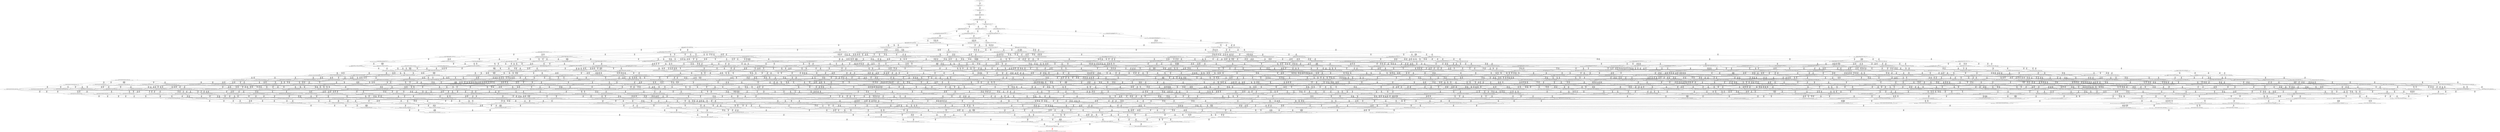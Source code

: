 digraph {
	S0[label="S0: [0, 0] [0, 0] [0, 0] [0, 0] \n{}{}"];
	S1[label="S1: [0, 0] [0, 0] [0, 0] [33, 42] \n{T0J0:33-42}{1}"];
	S2[label="S2: [33, 33] [33, 33] [33, 42] [43, 55] \n{T0J1:43-55}{1, 2}"];
	S3[label="S3: [33, 33] [33, 42] [43, 55] [98, 124] \n{T0J1:43-55, T0J2:98-124}{1, 2, 3}"];
	S4[label="S4: [33, 42] [43, 55] [98, 124] [105, 132] \n{T0J1:43-55, T0J2:98-124, T0J10:105-132}{1, 2, 3, 11}"];
	S5[label="S5: [98, 98] [98, 124] [105, 132] [153, 193] \n{T0J3:153-193}{1, 2, 3, 4, 11}"];
	S6[label="S6: [105, 105] [105, 123] [105, 124] [181, 218] \n{T0J11:181-218}{1, 2, 3, 11, 12}"];
	S7[label="S7: [98, 124] [105, 132] [153, 193] [161, 203] \n{T0J3:153-193, T0J6:161-203}{1, 2, 3, 4, 7, 11}"];
	S8[label="S8: [105, 124] [105, 132] [153, 193] [181, 218] \n{T0J3:153-193, T0J11:181-218}{1, 2, 3, 4, 11, 12}"];
	S9[label="S9: [105, 123] [105, 124] [151, 181] [181, 218] \n{T0J11:181-218, T0J16:151-181}{1, 2, 3, 11, 12, 17}"];
	S10[label="S10: [105, 132] [135, 171] [153, 193] [161, 203] \n{T0J3:153-193, T0J6:161-203, T0J7:135-171}{1, 2, 3, 4, 7, 8, 11}"];
	S11[label="S11: [105, 132] [153, 193] [161, 203] [181, 218] \n{T0J3:153-193, T0J6:161-203, T0J11:181-218}{1, 2, 3, 4, 7, 11, 12}"];
	S12[label="S12: [105, 132] [151, 181] [153, 193] [181, 218] \n{T0J3:153-193, T0J11:181-218, T0J16:151-181}{1, 2, 3, 4, 11, 12, 17}"];
	S13[label="S13: [105, 124] [151, 181] [168, 202] [181, 218] \n{T0J11:181-218, T0J16:151-181, T0J19:168-202}{1, 2, 3, 11, 12, 17, 20}"];
	S14[label="S14: [135, 179] [153, 193] [161, 203] [181, 227] \n{T0J3:153-193, T0J6:161-203, T0J7:135-179, T0J11:181-227}{1, 2, 3, 4, 7, 8, 11, 12}"];
	S15[label="S15: [151, 181] [153, 193] [161, 211] [181, 218] \n{T0J3:153-193, T0J6:161-211, T0J11:181-218, T0J16:151-181}{1, 2, 3, 4, 7, 11, 12, 17}"];
	S16[label="S16: [151, 181] [153, 193] [168, 202] [181, 218] \n{T0J3:153-193, T0J11:181-218, T0J16:151-181, T0J19:168-202}{1, 2, 3, 4, 11, 12, 17, 20}"];
	S17[label="S17: [153, 193] [161, 211] [181, 227] [181, 236] \n{T0J11:181-227}{1, 2, 3, 4, 7, 8, 11, 12, 17}"];
	S18[label="S18: [153, 193] [168, 202] [181, 218] [214, 260] \n{T0J6:214-260, T0J11:181-218}{1, 2, 3, 4, 7, 11, 12, 17, 20}"];
	S19[label="S19: [153, 179] [161, 203] [181, 227] [189, 269] \n{T0J11:181-227}{1, 2, 3, 4, 5, 6, 7, 8, 11, 12}"];
	S20[label="S20: [153, 193] [153, 203] [161, 227] [181, 231] \n{T0J11:181-227}{1, 2, 3, 4, 7, 8, 9, 10, 11, 12}"];
	S21[label="S21: [153, 181] [161, 211] [181, 218] [189, 271] \n{T0J11:181-218}{1, 2, 3, 4, 5, 6, 7, 11, 12, 17}"];
	S22[label="S22: [153, 181] [168, 202] [181, 218] [189, 271] \n{T0J11:181-218}{1, 2, 3, 4, 5, 6, 11, 12, 17, 20}"];
	S23[label="S23: [181, 192] [181, 211] [181, 226] [208, 236] \n{T0J12:208-226}{1, 2, 3, 4, 7, 8, 11, 12, 13, 17}"];
	S24[label="S24: [161, 211] [181, 227] [181, 236] [204, 256] \n{T0J17:204-256}{1, 2, 3, 4, 7, 8, 11, 12, 17, 18}"];
	S25[label="S25: [161, 211] [181, 227] [181, 239] [214, 271] \n{}{1, 2, 3, 4, 7, 8, 11, 12, 17, 20}"];
	S26[label="S26: [161, 211] [181, 227] [181, 237] [189, 283] \n{}{1, 2, 3, 4, 5, 6, 7, 8, 11, 12, 17}"];
	S27[label="S27: [153, 211] [161, 227] [181, 236] [181, 250] \n{}{1, 2, 3, 4, 7, 8, 9, 10, 11, 12, 17}"];
	S28[label="S28: [168, 202] [181, 218] [189, 260] [214, 283] \n{T0J6:214-260}{1, 2, 3, 4, 5, 6, 7, 11, 12, 17, 20}"];
	S29[label="S29: [181, 192] [181, 203] [181, 226] [208, 231] \n{T0J12:208-226}{1, 2, 3, 4, 7, 8, 9, 10, 11, 12, 13}"];
	S30[label="S30: [181, 211] [181, 226] [208, 236] [249, 277] \n{T0J12:208-226, T0J13:249-277}{1, 2, 3, 4, 7, 8, 11, 12, 13, 14, 17}"];
	S31[label="S31: [181, 226] [181, 227] [204, 236] [208, 256] \n{T0J12:208-226, T0J17:204-256}{1, 2, 3, 4, 7, 8, 11, 12, 13, 17, 18}"];
	S32[label="S32: [181, 226] [181, 227] [208, 239] [214, 271] \n{T0J12:208-226}{1, 2, 3, 4, 7, 8, 11, 12, 13, 17, 20}"];
	S33[label="S33: [181, 227] [181, 236] [204, 252] [209, 256] \n{T0J17:204-256, T0J18:209-252}{1, 2, 3, 4, 7, 8, 11, 12, 17, 18, 19}"];
	S34[label="S34: [181, 227] [181, 239] [204, 256] [214, 271] \n{T0J17:204-256}{1, 2, 3, 4, 7, 8, 11, 12, 17, 18, 20}"];
	S35[label="S35: [181, 227] [181, 239] [210, 245] [214, 271] \n{T0J20:210-245}{1, 2, 3, 4, 7, 8, 11, 12, 17, 20, 21}"];
	S36[label="S36: [153, 203] [161, 227] [181, 231] [189, 283] \n{}{1, 2, 3, 4, 5, 6, 7, 8, 9, 10, 11, 12}"];
	S37[label="S37: [181, 227] [181, 237] [189, 245] [208, 283] \n{T0J12:208-245}{1, 2, 3, 4, 5, 6, 7, 8, 11, 12, 13, 17}"];
	S38[label="S38: [181, 211] [181, 226] [208, 236] [253, 282] \n{T0J5:253-282, T0J12:208-226}{1, 2, 3, 4, 5, 6, 7, 8, 11, 12, 13, 17}"];
	S39[label="S39: [181, 226] [181, 227] [181, 236] [208, 250] \n{T0J12:208-226}{1, 2, 3, 4, 7, 8, 9, 10, 11, 12, 13, 17}"];
	S40[label="S40: [181, 227] [181, 237] [189, 275] [204, 301] \n{}{1, 2, 3, 4, 5, 6, 7, 8, 11, 12, 17, 18}"];
	S41[label="S41: [161, 227] [181, 236] [181, 250] [204, 256] \n{T0J17:204-256}{1, 2, 3, 4, 7, 8, 9, 10, 11, 12, 17, 18}"];
	S42[label="S42: [181, 227] [181, 249] [189, 283] [214, 301] \n{}{1, 2, 3, 4, 5, 6, 7, 8, 11, 12, 17, 20}"];
	S43[label="S43: [161, 227] [181, 239] [181, 250] [214, 271] \n{}{1, 2, 3, 4, 7, 8, 9, 10, 11, 12, 17, 20}"];
	S44[label="S44: [181, 203] [181, 226] [208, 231] [249, 277] \n{T0J12:208-226, T0J13:249-277}{1, 2, 3, 4, 7, 8, 9, 10, 11, 12, 13, 14}"];
	S45[label="S45: [181, 226] [208, 230] [211, 236] [249, 277] \n{T0J12:208-226, T0J13:249-277, T0J14:211-230}{1, 2, 3, 4, 7, 8, 11, 12, 13, 14, 15, 17}"];
	S46[label="S46: [181, 227] [204, 236] [208, 256] [249, 277] \n{T0J12:208-226, T0J13:249-277, T0J17:204-256}{1, 2, 3, 4, 7, 8, 11, 12, 13, 14, 17, 18}"];
	S47[label="S47: [181, 227] [208, 239] [214, 271] [249, 277] \n{T0J12:208-226, T0J13:249-277}{1, 2, 3, 4, 7, 8, 11, 12, 13, 14, 17, 20}"];
	S48[label="S48: [181, 227] [204, 236] [208, 252] [209, 256] \n{T0J12:208-226, T0J17:204-256, T0J18:209-252}{1, 2, 3, 4, 7, 8, 11, 12, 13, 17, 18, 19}"];
	S49[label="S49: [181, 227] [204, 239] [208, 256] [214, 271] \n{T0J12:208-226, T0J17:204-256}{1, 2, 3, 4, 7, 8, 11, 12, 13, 17, 18, 20}"];
	S50[label="S50: [181, 227] [208, 239] [210, 245] [214, 271] \n{T0J12:208-226, T0J20:210-245}{1, 2, 3, 4, 7, 8, 11, 12, 13, 17, 20, 21}"];
	S51[label="S51: [181, 239] [204, 252] [209, 256] [229, 271] \n{T0J17:204-256, T0J18:209-252}{1, 2, 3, 4, 7, 8, 11, 12, 17, 18, 19, 20}"];
	S52[label="S52: [181, 239] [204, 245] [214, 256] [223, 271] \n{T0J17:204-256, T0J20:210-245}{1, 2, 3, 4, 7, 8, 11, 12, 17, 18, 20, 21}"];
	S53[label="S53: [181, 193] [181, 239] [210, 245] [214, 271] \n{T0J20:210-245, T0J21:181-193}{1, 2, 3, 4, 7, 8, 11, 12, 17, 20, 21, 22}"];
	S54[label="S54: [161, 227] [181, 237] [181, 263] [189, 301] \n{}{1, 2, 3, 4, 5, 6, 7, 8, 9, 10, 11, 12, 17}"];
	S55[label="S55: [181, 227] [181, 231] [189, 237] [208, 283] \n{T0J12:208-237}{1, 2, 3, 4, 5, 6, 7, 8, 9, 10, 11, 12, 13}"];
	S56[label="S56: [181, 203] [181, 226] [208, 231] [253, 282] \n{T0J5:253-282, T0J12:208-226}{1, 2, 3, 4, 5, 6, 7, 8, 9, 10, 11, 12, 13}"];
	S57[label="S57: [181, 237] [189, 245] [208, 283] [249, 312] \n{T0J13:249-312}{1, 2, 3, 4, 5, 6, 7, 8, 11, 12, 13, 14, 17}"];
	S58[label="S58: [181, 227] [181, 236] [208, 250] [249, 277] \n{T0J12:208-226, T0J13:249-277}{1, 2, 3, 4, 7, 8, 9, 10, 11, 12, 13, 14, 17}"];
	S59[label="S59: [181, 237] [189, 261] [204, 283] [208, 316] \n{}{1, 2, 3, 4, 5, 6, 7, 8, 11, 12, 13, 17, 18}"];
	S60[label="S60: [181, 227] [181, 236] [204, 250] [208, 256] \n{T0J12:208-226, T0J17:204-256}{1, 2, 3, 4, 7, 8, 9, 10, 11, 12, 13, 17, 18}"];
	S61[label="S61: [181, 249] [189, 261] [208, 283] [214, 316] \n{}{1, 2, 3, 4, 5, 6, 7, 8, 11, 12, 13, 17, 20}"];
	S62[label="S62: [181, 227] [181, 239] [208, 250] [214, 271] \n{T0J12:208-226}{1, 2, 3, 4, 7, 8, 9, 10, 11, 12, 13, 17, 20}"];
	S63[label="S63: [181, 237] [189, 275] [204, 286] [217, 317] \n{}{1, 2, 3, 4, 5, 6, 7, 8, 11, 12, 17, 18, 19}"];
	S64[label="S64: [181, 236] [181, 250] [204, 252] [209, 256] \n{T0J17:204-256, T0J18:209-252}{1, 2, 3, 4, 7, 8, 9, 10, 11, 12, 17, 18, 19}"];
	S65[label="S65: [181, 249] [189, 283] [204, 301] [217, 317] \n{}{1, 2, 3, 4, 5, 6, 7, 8, 11, 12, 17, 18, 20}"];
	S66[label="S66: [181, 239] [181, 250] [204, 256] [214, 271] \n{T0J17:204-256}{1, 2, 3, 4, 7, 8, 9, 10, 11, 12, 17, 18, 20}"];
	S67[label="S67: [181, 249] [189, 279] [214, 283] [217, 317] \n{}{1, 2, 3, 4, 5, 6, 7, 8, 11, 12, 17, 20, 21}"];
	S68[label="S68: [181, 239] [181, 245] [210, 250] [214, 271] \n{T0J20:210-245}{1, 2, 3, 4, 7, 8, 9, 10, 11, 12, 17, 20, 21}"];
	S69[label="S69: [225, 247] [225, 249] [225, 283] [241, 301] \n{T0J23:241-247}{1, 2, 3, 4, 5, 6, 7, 8, 11, 12, 17, 20, 24}"];
	S70[label="S70: [179, 196] [181, 239] [181, 250] [214, 271] \n{T0J24:179-196}{1, 2, 3, 4, 7, 8, 9, 10, 11, 12, 17, 20, 25}"];
	S71[label="S71: [181, 226] [208, 230] [211, 231] [249, 277] \n{T0J12:208-226, T0J13:249-277, T0J14:211-230}{1, 2, 3, 4, 7, 8, 9, 10, 11, 12, 13, 14, 15}"];
	S72[label="S72: [208, 230] [211, 233] [213, 236] [249, 277] \n{T0J12:208-226, T0J13:249-277, T0J14:211-230, T0J15:213-233}{1, 2, 3, 4, 7, 8, 11, 12, 13, 14, 15, 16, 17}"];
	S73[label="S73: [204, 230] [208, 236] [211, 256] [249, 277] \n{T0J12:208-226, T0J13:249-277, T0J14:211-230, T0J17:204-256}{1, 2, 3, 4, 7, 8, 11, 12, 13, 14, 15, 17, 18}"];
	S74[label="S74: [208, 230] [211, 239] [214, 271] [249, 277] \n{T0J12:208-226, T0J13:249-277, T0J14:211-230}{1, 2, 3, 4, 7, 8, 11, 12, 13, 14, 15, 17, 20}"];
	S75[label="S75: [204, 236] [208, 252] [209, 256] [249, 277] \n{T0J12:208-226, T0J13:249-277, T0J17:204-256, T0J18:209-252}{1, 2, 3, 4, 7, 8, 11, 12, 13, 14, 17, 18, 19}"];
	S76[label="S76: [204, 239] [208, 256] [214, 271] [249, 277] \n{T0J12:208-226, T0J13:249-277, T0J17:204-256}{1, 2, 3, 4, 7, 8, 11, 12, 13, 14, 17, 18, 20}"];
	S77[label="S77: [208, 239] [210, 245] [214, 271] [249, 277] \n{T0J12:208-226, T0J13:249-277, T0J20:210-245}{1, 2, 3, 4, 7, 8, 11, 12, 13, 14, 17, 20, 21}"];
	S78[label="S78: [204, 239] [208, 252] [209, 256] [229, 271] \n{T0J12:208-226, T0J17:204-256, T0J18:209-252}{1, 2, 3, 4, 7, 8, 11, 12, 13, 17, 18, 19, 20}"];
	S79[label="S79: [204, 239] [208, 245] [214, 256] [223, 271] \n{T0J12:208-226, T0J17:204-256, T0J20:210-245}{1, 2, 3, 4, 7, 8, 11, 12, 13, 17, 18, 20, 21}"];
	S80[label="S80: [181, 226] [208, 239] [210, 245] [214, 271] \n{T0J12:208-226, T0J20:210-245}{1, 2, 3, 4, 7, 8, 11, 12, 13, 17, 20, 21, 22}"];
	S81[label="S81: [204, 245] [209, 252] [223, 256] [229, 271] \n{T0J17:204-256, T0J18:209-252, T0J20:210-245}{1, 2, 3, 4, 7, 8, 11, 12, 17, 18, 19, 20, 21}"];
	S82[label="S82: [181, 239] [204, 245] [214, 256] [223, 271] \n{T0J17:204-256, T0J20:210-245}{1, 2, 3, 4, 7, 8, 11, 12, 17, 18, 20, 21, 22}"];
	S83[label="S83: [181, 237] [210, 239] [214, 245] [217, 271] \n{T0J20:210-245, T0J22:217-237}{1, 2, 3, 4, 7, 8, 11, 12, 17, 20, 21, 22, 23}"];
	S84[label="S84: [181, 237] [181, 261] [189, 283] [208, 316] \n{}{1, 2, 3, 4, 5, 6, 7, 8, 9, 10, 11, 12, 13, 17}"];
	S85[label="S85: [181, 237] [181, 275] [189, 290] [204, 317] \n{}{1, 2, 3, 4, 5, 6, 7, 8, 9, 10, 11, 12, 17, 18}"];
	S86[label="S86: [181, 249] [181, 279] [189, 301] [214, 317] \n{}{1, 2, 3, 4, 5, 6, 7, 8, 9, 10, 11, 12, 17, 20}"];
	S87[label="S87: [181, 231] [189, 237] [208, 283] [249, 312] \n{T0J13:249-312}{1, 2, 3, 4, 5, 6, 7, 8, 9, 10, 11, 12, 13, 14}"];
	S88[label="S88: [189, 245] [208, 275] [211, 283] [249, 316] \n{T0J13:249-312}{1, 2, 3, 4, 5, 6, 7, 8, 11, 12, 13, 14, 15, 17}"];
	S89[label="S89: [181, 230] [208, 236] [211, 250] [249, 277] \n{T0J12:208-226, T0J13:249-277, T0J14:211-230}{1, 2, 3, 4, 7, 8, 9, 10, 11, 12, 13, 14, 15, 17}"];
	S90[label="S90: [189, 261] [204, 283] [208, 316] [249, 322] \n{T0J13:249-322}{1, 2, 3, 4, 5, 6, 7, 8, 11, 12, 13, 14, 17, 18}"];
	S91[label="S91: [181, 236] [204, 250] [208, 256] [249, 277] \n{T0J12:208-226, T0J13:249-277, T0J17:204-256}{1, 2, 3, 4, 7, 8, 9, 10, 11, 12, 13, 14, 17, 18}"];
	S92[label="S92: [189, 261] [208, 283] [214, 316] [249, 333] \n{T0J13:249-333}{1, 2, 3, 4, 5, 6, 7, 8, 11, 12, 13, 14, 17, 20}"];
	S93[label="S93: [181, 239] [208, 250] [214, 271] [249, 277] \n{T0J12:208-226, T0J13:249-277}{1, 2, 3, 4, 7, 8, 9, 10, 11, 12, 13, 14, 17, 20}"];
	S94[label="S94: [189, 271] [204, 283] [208, 286] [217, 317] \n{}{1, 2, 3, 4, 5, 6, 7, 8, 11, 12, 13, 17, 18, 19}"];
	S95[label="S95: [181, 236] [204, 250] [208, 252] [209, 256] \n{T0J12:208-226, T0J17:204-256, T0J18:209-252}{1, 2, 3, 4, 7, 8, 9, 10, 11, 12, 13, 17, 18, 19}"];
	S96[label="S96: [189, 282] [204, 283] [208, 305] [217, 317] \n{}{1, 2, 3, 4, 5, 6, 7, 8, 11, 12, 13, 17, 18, 20}"];
	S97[label="S97: [181, 239] [204, 250] [208, 256] [214, 271] \n{T0J12:208-226, T0J17:204-256}{1, 2, 3, 4, 7, 8, 9, 10, 11, 12, 13, 17, 18, 20}"];
	S98[label="S98: [189, 279] [208, 282] [214, 283] [217, 317] \n{}{1, 2, 3, 4, 5, 6, 7, 8, 11, 12, 13, 17, 20, 21}"];
	S99[label="S99: [181, 239] [208, 245] [210, 250] [214, 271] \n{T0J12:208-226, T0J20:210-245}{1, 2, 3, 4, 7, 8, 9, 10, 11, 12, 13, 17, 20, 21}"];
	S100[label="S100: [189, 283] [204, 286] [217, 305] [229, 329] \n{}{1, 2, 3, 4, 5, 6, 7, 8, 11, 12, 17, 18, 19, 20}"];
	S101[label="S101: [181, 250] [204, 252] [209, 256] [229, 271] \n{T0J17:204-256, T0J18:209-252}{1, 2, 3, 4, 7, 8, 9, 10, 11, 12, 17, 18, 19, 20}"];
	S102[label="S102: [189, 279] [204, 283] [217, 301] [223, 329] \n{}{1, 2, 3, 4, 5, 6, 7, 8, 11, 12, 17, 18, 20, 21}"];
	S103[label="S103: [181, 245] [204, 250] [214, 256] [223, 271] \n{T0J17:204-256, T0J20:210-245}{1, 2, 3, 4, 7, 8, 9, 10, 11, 12, 17, 18, 20, 21}"];
	S104[label="S104: [181, 239] [189, 279] [214, 283] [217, 317] \n{}{1, 2, 3, 4, 5, 6, 7, 8, 11, 12, 17, 20, 21, 22}"];
	S105[label="S105: [181, 239] [181, 245] [210, 250] [214, 271] \n{T0J20:210-245}{1, 2, 3, 4, 7, 8, 9, 10, 11, 12, 17, 20, 21, 22}"];
	S106[label="S106: [225, 249] [225, 281] [225, 283] [241, 316] \n{}{1, 2, 3, 4, 5, 6, 7, 8, 11, 12, 13, 17, 20, 24}"];
	S107[label="S107: [181, 226] [181, 239] [208, 250] [214, 271] \n{T0J12:208-226}{1, 2, 3, 4, 7, 8, 9, 10, 11, 12, 13, 17, 20, 25}"];
	S108[label="S108: [225, 249] [225, 283] [225, 301] [241, 317] \n{T0J23:241-247}{1, 2, 3, 4, 5, 6, 7, 8, 11, 12, 17, 18, 20, 24}"];
	S109[label="S109: [181, 239] [181, 250] [204, 256] [214, 271] \n{T0J17:204-256}{1, 2, 3, 4, 7, 8, 9, 10, 11, 12, 17, 18, 20, 25}"];
	S110[label="S110: [225, 249] [225, 279] [225, 283] [241, 317] \n{T0J23:241-247}{1, 2, 3, 4, 5, 6, 7, 8, 11, 12, 17, 20, 21, 24}"];
	S111[label="S111: [181, 239] [181, 245] [210, 250] [214, 271] \n{T0J20:210-245}{1, 2, 3, 4, 7, 8, 9, 10, 11, 12, 17, 20, 21, 25}"];
	S112[label="S112: [208, 230] [211, 231] [213, 233] [249, 277] \n{T0J12:208-226, T0J13:249-277, T0J14:211-230, T0J15:213-233}{1, 2, 3, 4, 7, 8, 9, 10, 11, 12, 13, 14, 15, 16}"];
	S113[label="S113: [208, 239] [210, 245] [214, 271] [249, 277] \n{T0J12:208-226, T0J13:249-277, T0J20:210-245}{1, 2, 3, 4, 7, 8, 11, 12, 13, 14, 17, 20, 21, 22}"];
	S114[label="S114: [204, 239] [208, 245] [214, 256] [223, 271] \n{T0J12:208-226, T0J17:204-256, T0J20:210-245}{1, 2, 3, 4, 7, 8, 11, 12, 13, 17, 18, 20, 21, 22}"];
	S115[label="S115: [208, 237] [210, 239] [214, 245] [217, 271] \n{T0J12:208-226, T0J20:210-245, T0J22:217-237}{1, 2, 3, 4, 7, 8, 11, 12, 13, 17, 20, 21, 22, 23}"];
	S116[label="S116: [204, 245] [214, 252] [223, 256] [229, 271] \n{T0J17:204-256, T0J18:229-252, T0J20:210-245}{1, 2, 3, 4, 7, 8, 11, 12, 17, 18, 19, 20, 21, 22}"];
	S117[label="S117: [204, 239] [214, 245] [217, 256] [223, 271] \n{T0J17:204-256, T0J20:210-245, T0J22:217-237}{1, 2, 3, 4, 7, 8, 11, 12, 17, 18, 20, 21, 22, 23}"];
	S118[label="S118: [181, 261] [189, 283] [208, 316] [249, 322] \n{T0J13:249-322}{1, 2, 3, 4, 5, 6, 7, 8, 9, 10, 11, 12, 13, 14, 17}"];
	S119[label="S119: [181, 271] [189, 283] [204, 290] [208, 317] \n{}{1, 2, 3, 4, 5, 6, 7, 8, 9, 10, 11, 12, 13, 17, 18}"];
	S120[label="S120: [181, 279] [189, 283] [208, 305] [214, 317] \n{}{1, 2, 3, 4, 5, 6, 7, 8, 9, 10, 11, 12, 13, 17, 20}"];
	S121[label="S121: [181, 275] [189, 286] [204, 290] [217, 326] \n{}{1, 2, 3, 4, 5, 6, 7, 8, 9, 10, 11, 12, 17, 18, 19}"];
	S122[label="S122: [181, 283] [189, 301] [204, 305] [217, 329] \n{}{1, 2, 3, 4, 5, 6, 7, 8, 9, 10, 11, 12, 17, 18, 20}"];
	S123[label="S123: [181, 279] [189, 283] [214, 301] [217, 329] \n{}{1, 2, 3, 4, 5, 6, 7, 8, 9, 10, 11, 12, 17, 20, 21}"];
	S124[label="S124: [225, 249] [225, 283] [225, 301] [241, 317] \n{}{1, 2, 3, 4, 5, 6, 7, 8, 9, 10, 11, 12, 17, 20, 24}"];
	S125[label="S125: [181, 239] [181, 279] [189, 301] [214, 317] \n{}{1, 2, 3, 4, 5, 6, 7, 8, 9, 10, 11, 12, 17, 20, 25}"];
	S126[label="S126: [189, 237] [208, 269] [211, 283] [249, 316] \n{T0J13:249-312}{1, 2, 3, 4, 5, 6, 7, 8, 9, 10, 11, 12, 13, 14, 15}"];
	S127[label="S127: [208, 275] [211, 283] [221, 286] [249, 316] \n{T0J13:249-312}{1, 2, 3, 4, 5, 6, 7, 8, 11, 12, 13, 14, 15, 16, 17}"];
	S128[label="S128: [211, 233] [213, 236] [249, 277] [280, 320] \n{T0J5:280-320, T0J13:249-277}{1, 2, 3, 4, 5, 6, 7, 8, 11, 12, 13, 14, 15, 16, 17}"];
	S129[label="S129: [204, 283] [208, 286] [219, 316] [249, 322] \n{T0J13:249-322}{1, 2, 3, 4, 5, 6, 7, 8, 11, 12, 13, 14, 15, 17, 18}"];
	S130[label="S130: [208, 283] [211, 286] [219, 316] [249, 333] \n{T0J13:249-333}{1, 2, 3, 4, 5, 6, 7, 8, 11, 12, 13, 14, 15, 17, 20}"];
	S131[label="S131: [211, 239] [214, 271] [249, 277] [280, 320] \n{T0J5:280-320, T0J13:249-277}{1, 2, 3, 4, 5, 6, 7, 8, 11, 12, 13, 14, 15, 17, 20}"];
	S132[label="S132: [204, 283] [208, 286] [217, 317] [249, 333] \n{T0J13:249-333}{1, 2, 3, 4, 5, 6, 7, 8, 11, 12, 13, 14, 17, 18, 19}"];
	S133[label="S133: [204, 283] [208, 305] [217, 317] [249, 333] \n{T0J13:249-333}{1, 2, 3, 4, 5, 6, 7, 8, 11, 12, 13, 14, 17, 18, 20}"];
	S134[label="S134: [208, 282] [214, 283] [217, 317] [249, 333] \n{T0J13:249-333}{1, 2, 3, 4, 5, 6, 7, 8, 11, 12, 13, 14, 17, 20, 21}"];
	S135[label="S135: [204, 283] [208, 286] [217, 305] [229, 329] \n{}{1, 2, 3, 4, 5, 6, 7, 8, 11, 12, 13, 17, 18, 19, 20}"];
	S136[label="S136: [204, 282] [208, 283] [217, 305] [223, 329] \n{}{1, 2, 3, 4, 5, 6, 7, 8, 11, 12, 13, 17, 18, 20, 21}"];
	S137[label="S137: [189, 273] [208, 282] [214, 283] [217, 317] \n{}{1, 2, 3, 4, 5, 6, 7, 8, 11, 12, 13, 17, 20, 21, 22}"];
	S138[label="S138: [181, 239] [208, 245] [210, 250] [214, 271] \n{T0J12:208-226, T0J20:210-245}{1, 2, 3, 4, 7, 8, 9, 10, 11, 12, 13, 17, 20, 21, 22}"];
	S139[label="S139: [204, 283] [217, 286] [223, 305] [231, 335] \n{}{1, 2, 3, 4, 5, 6, 7, 8, 11, 12, 17, 18, 19, 20, 21}"];
	S140[label="S140: [189, 279] [204, 283] [217, 301] [223, 329] \n{}{1, 2, 3, 4, 5, 6, 7, 8, 11, 12, 17, 18, 20, 21, 22}"];
	S141[label="S141: [181, 245] [204, 250] [214, 256] [223, 271] \n{T0J17:204-256, T0J20:210-245}{1, 2, 3, 4, 7, 8, 9, 10, 11, 12, 17, 18, 20, 21, 22}"];
	S142[label="S142: [189, 271] [214, 279] [217, 283] [217, 327] \n{}{1, 2, 3, 4, 5, 6, 7, 8, 11, 12, 17, 20, 21, 22, 23}"];
	S143[label="S143: [181, 239] [210, 245] [214, 250] [217, 271] \n{T0J20:210-245, T0J22:217-237}{1, 2, 3, 4, 7, 8, 9, 10, 11, 12, 17, 20, 21, 22, 23}"];
	S144[label="S144: [208, 233] [211, 236] [213, 250] [249, 277] \n{T0J12:208-226, T0J13:249-277, T0J14:211-230, T0J15:213-233}{1, 2, 3, 4, 7, 8, 9, 10, 11, 12, 13, 14, 15, 16, 17}"];
	S145[label="S145: [204, 236] [208, 250] [211, 256] [249, 277] \n{T0J12:208-226, T0J13:249-277, T0J14:211-230, T0J17:204-256}{1, 2, 3, 4, 7, 8, 9, 10, 11, 12, 13, 14, 15, 17, 18}"];
	S146[label="S146: [208, 236] [211, 250] [214, 271] [249, 277] \n{T0J12:208-226, T0J13:249-277, T0J14:211-230}{1, 2, 3, 4, 7, 8, 9, 10, 11, 12, 13, 14, 15, 17, 20}"];
	S147[label="S147: [204, 250] [208, 252] [209, 256] [249, 277] \n{T0J12:208-226, T0J13:249-277, T0J17:204-256, T0J18:209-252}{1, 2, 3, 4, 7, 8, 9, 10, 11, 12, 13, 14, 17, 18, 19}"];
	S148[label="S148: [204, 250] [208, 256] [214, 271] [249, 277] \n{T0J12:208-226, T0J13:249-277, T0J17:204-256}{1, 2, 3, 4, 7, 8, 9, 10, 11, 12, 13, 14, 17, 18, 20}"];
	S149[label="S149: [225, 281] [225, 283] [241, 316] [249, 333] \n{T0J13:249-333}{1, 2, 3, 4, 5, 6, 7, 8, 11, 12, 13, 14, 17, 20, 24}"];
	S150[label="S150: [208, 245] [210, 250] [214, 271] [249, 277] \n{T0J12:208-226, T0J13:249-277, T0J20:210-245}{1, 2, 3, 4, 7, 8, 9, 10, 11, 12, 13, 14, 17, 20, 21}"];
	S151[label="S151: [181, 239] [208, 250] [214, 271] [249, 277] \n{T0J12:208-226, T0J13:249-277}{1, 2, 3, 4, 7, 8, 9, 10, 11, 12, 13, 14, 17, 20, 25}"];
	S152[label="S152: [204, 250] [208, 252] [209, 256] [229, 271] \n{T0J12:208-226, T0J17:204-256, T0J18:209-252}{1, 2, 3, 4, 7, 8, 9, 10, 11, 12, 13, 17, 18, 19, 20}"];
	S153[label="S153: [225, 282] [225, 283] [225, 305] [241, 317] \n{}{1, 2, 3, 4, 5, 6, 7, 8, 11, 12, 13, 17, 18, 20, 24}"];
	S154[label="S154: [204, 245] [208, 250] [214, 256] [223, 271] \n{T0J12:208-226, T0J17:204-256, T0J20:210-245}{1, 2, 3, 4, 7, 8, 9, 10, 11, 12, 13, 17, 18, 20, 21}"];
	S155[label="S155: [181, 239] [204, 250] [208, 256] [214, 271] \n{T0J12:208-226, T0J17:204-256}{1, 2, 3, 4, 7, 8, 9, 10, 11, 12, 13, 17, 18, 20, 25}"];
	S156[label="S156: [225, 279] [225, 282] [225, 283] [241, 317] \n{}{1, 2, 3, 4, 5, 6, 7, 8, 11, 12, 13, 17, 20, 21, 24}"];
	S157[label="S157: [181, 193] [208, 245] [210, 250] [214, 271] \n{T0J12:208-226, T0J20:210-245, T0J21:181-193}{1, 2, 3, 4, 7, 8, 9, 10, 11, 12, 13, 17, 20, 21, 22}"];
	S158[label="S158: [181, 239] [208, 245] [210, 250] [214, 271] \n{T0J12:208-226, T0J20:210-245}{1, 2, 3, 4, 7, 8, 9, 10, 11, 12, 13, 17, 20, 21, 25}"];
	S159[label="S159: [225, 283] [225, 286] [229, 305] [241, 329] \n{T0J23:241-247}{1, 2, 3, 4, 5, 6, 7, 8, 11, 12, 17, 18, 19, 20, 24}"];
	S160[label="S160: [209, 285] [217, 286] [229, 305] [256, 329] \n{T0J26:256-285}{1, 2, 3, 4, 5, 6, 7, 8, 11, 12, 17, 18, 19, 20, 27}"];
	S161[label="S161: [204, 250] [209, 252] [223, 256] [229, 271] \n{T0J17:204-256, T0J18:209-252, T0J20:210-245}{1, 2, 3, 4, 7, 8, 9, 10, 11, 12, 17, 18, 19, 20, 21}"];
	S162[label="S162: [181, 250] [204, 252] [209, 256] [229, 271] \n{T0J17:204-256, T0J18:209-252}{1, 2, 3, 4, 7, 8, 9, 10, 11, 12, 17, 18, 19, 20, 25}"];
	S163[label="S163: [225, 279] [225, 283] [225, 301] [241, 329] \n{T0J23:241-247}{1, 2, 3, 4, 5, 6, 7, 8, 11, 12, 17, 18, 20, 21, 24}"];
	S164[label="S164: [181, 193] [204, 250] [214, 256] [223, 271] \n{T0J17:204-256, T0J20:210-245, T0J21:181-193}{1, 2, 3, 4, 7, 8, 9, 10, 11, 12, 17, 18, 20, 21, 22}"];
	S165[label="S165: [181, 245] [204, 250] [214, 256] [223, 271] \n{T0J17:204-256, T0J20:210-245}{1, 2, 3, 4, 7, 8, 9, 10, 11, 12, 17, 18, 20, 21, 25}"];
	S166[label="S166: [225, 247] [225, 279] [225, 283] [241, 317] \n{T0J23:241-247}{1, 2, 3, 4, 5, 6, 7, 8, 11, 12, 17, 20, 21, 22, 24}"];
	S167[label="S167: [181, 196] [181, 245] [210, 250] [214, 271] \n{T0J20:210-245}{1, 2, 3, 4, 7, 8, 9, 10, 11, 12, 17, 20, 21, 22, 25}"];
	S168[label="S168: [189, 283] [208, 299] [211, 316] [249, 322] \n{}{1, 2, 3, 4, 5, 6, 7, 8, 9, 10, 11, 12, 13, 14, 15, 17}"];
	S169[label="S169: [189, 283] [204, 313] [208, 317] [249, 356] \n{}{1, 2, 3, 4, 5, 6, 7, 8, 9, 10, 11, 12, 13, 14, 17, 18}"];
	S170[label="S170: [189, 283] [208, 313] [214, 317] [249, 364] \n{}{1, 2, 3, 4, 5, 6, 7, 8, 9, 10, 11, 12, 13, 14, 17, 20}"];
	S171[label="S171: [189, 286] [204, 290] [208, 317] [217, 326] \n{}{1, 2, 3, 4, 5, 6, 7, 8, 9, 10, 11, 12, 13, 17, 18, 19}"];
	S172[label="S172: [189, 301] [204, 305] [208, 317] [217, 334] \n{}{1, 2, 3, 4, 5, 6, 7, 8, 9, 10, 11, 12, 13, 17, 18, 20}"];
	S173[label="S173: [189, 283] [208, 301] [214, 317] [217, 331] \n{}{1, 2, 3, 4, 5, 6, 7, 8, 9, 10, 11, 12, 13, 17, 20, 21}"];
	S174[label="S174: [189, 286] [204, 305] [217, 329] [229, 340] \n{}{1, 2, 3, 4, 5, 6, 7, 8, 9, 10, 11, 12, 17, 18, 19, 20}"];
	S175[label="S175: [189, 283] [204, 301] [217, 329] [223, 335] \n{}{1, 2, 3, 4, 5, 6, 7, 8, 9, 10, 11, 12, 17, 18, 20, 21}"];
	S176[label="S176: [181, 279] [189, 283] [214, 301] [217, 329] \n{}{1, 2, 3, 4, 5, 6, 7, 8, 9, 10, 11, 12, 17, 20, 21, 22}"];
	S177[label="S177: [225, 283] [225, 283] [225, 305] [241, 317] \n{}{1, 2, 3, 4, 5, 6, 7, 8, 9, 10, 11, 12, 13, 17, 20, 24}"];
	S178[label="S178: [181, 273] [189, 283] [208, 305] [214, 317] \n{}{1, 2, 3, 4, 5, 6, 7, 8, 9, 10, 11, 12, 13, 17, 20, 25}"];
	S179[label="S179: [225, 283] [225, 301] [225, 305] [241, 329] \n{}{1, 2, 3, 4, 5, 6, 7, 8, 9, 10, 11, 12, 17, 18, 20, 24}"];
	S180[label="S180: [181, 279] [189, 301] [204, 305] [217, 329] \n{}{1, 2, 3, 4, 5, 6, 7, 8, 9, 10, 11, 12, 17, 18, 20, 25}"];
	S181[label="S181: [225, 279] [225, 283] [225, 301] [241, 329] \n{}{1, 2, 3, 4, 5, 6, 7, 8, 9, 10, 11, 12, 17, 20, 21, 24}"];
	S182[label="S182: [181, 279] [189, 283] [214, 301] [217, 329] \n{}{1, 2, 3, 4, 5, 6, 7, 8, 9, 10, 11, 12, 17, 20, 21, 25}"];
	S183[label="S183: [208, 269] [211, 278] [221, 283] [249, 316] \n{T0J13:249-312}{1, 2, 3, 4, 5, 6, 7, 8, 9, 10, 11, 12, 13, 14, 15, 16}"];
	S184[label="S184: [211, 231] [213, 233] [249, 277] [280, 320] \n{T0J5:280-320, T0J13:249-277}{1, 2, 3, 4, 5, 6, 7, 8, 9, 10, 11, 12, 13, 14, 15, 16}"];
	S185[label="S185: [208, 282] [214, 283] [217, 317] [249, 333] \n{T0J13:249-333}{1, 2, 3, 4, 5, 6, 7, 8, 11, 12, 13, 14, 17, 20, 21, 22}"];
	S186[label="S186: [204, 282] [208, 283] [217, 305] [223, 329] \n{}{1, 2, 3, 4, 5, 6, 7, 8, 11, 12, 13, 17, 18, 20, 21, 22}"];
	S187[label="S187: [208, 279] [214, 282] [217, 283] [217, 327] \n{}{1, 2, 3, 4, 5, 6, 7, 8, 11, 12, 13, 17, 20, 21, 22, 23}"];
	S188[label="S188: [204, 283] [217, 286] [223, 305] [231, 335] \n{}{1, 2, 3, 4, 5, 6, 7, 8, 11, 12, 17, 18, 19, 20, 21, 22}"];
	S189[label="S189: [204, 279] [217, 283] [217, 301] [225, 329] \n{}{1, 2, 3, 4, 5, 6, 7, 8, 11, 12, 17, 18, 20, 21, 22, 23}"];
	S190[label="S190: [225, 247] [225, 283] [225, 301] [241, 317] \n{}{1, 2, 3, 4, 5, 6, 7, 8, 9, 10, 11, 12, 17, 20, 24, 25}"];
	S191[label="S191: [208, 286] [219, 289] [236, 316] [249, 322] \n{T0J13:249-322}{1, 2, 3, 4, 5, 6, 7, 8, 11, 12, 13, 14, 15, 16, 17, 18}"];
	S192[label="S192: [211, 286] [219, 289] [240, 316] [249, 333] \n{T0J13:249-333}{1, 2, 3, 4, 5, 6, 7, 8, 11, 12, 13, 14, 15, 16, 17, 20}"];
	S193[label="S193: [208, 286] [217, 286] [234, 317] [249, 333] \n{T0J13:249-333}{1, 2, 3, 4, 5, 6, 7, 8, 11, 12, 13, 14, 15, 17, 18, 19}"];
	S194[label="S194: [208, 286] [217, 305] [234, 317] [249, 333] \n{T0J13:249-333}{1, 2, 3, 4, 5, 6, 7, 8, 11, 12, 13, 14, 15, 17, 18, 20}"];
	S195[label="S195: [211, 283] [217, 286] [238, 317] [249, 333] \n{T0J13:249-333}{1, 2, 3, 4, 5, 6, 7, 8, 11, 12, 13, 14, 15, 17, 20, 21}"];
	S196[label="S196: [225, 283] [225, 286] [241, 316] [249, 333] \n{T0J13:249-333}{1, 2, 3, 4, 5, 6, 7, 8, 11, 12, 13, 14, 15, 17, 20, 24}"];
	S197[label="S197: [208, 286] [217, 305] [229, 329] [252, 333] \n{T0J13:249-333}{1, 2, 3, 4, 5, 6, 7, 8, 11, 12, 13, 14, 17, 18, 19, 20}"];
	S198[label="S198: [208, 283] [217, 305] [223, 329] [249, 333] \n{T0J13:249-333}{1, 2, 3, 4, 5, 6, 7, 8, 11, 12, 13, 14, 17, 18, 20, 21}"];
	S199[label="S199: [225, 283] [225, 305] [241, 317] [249, 333] \n{T0J13:249-333}{1, 2, 3, 4, 5, 6, 7, 8, 11, 12, 13, 14, 17, 18, 20, 24}"];
	S200[label="S200: [225, 282] [225, 283] [241, 317] [249, 333] \n{T0J13:249-333}{1, 2, 3, 4, 5, 6, 7, 8, 11, 12, 13, 14, 17, 20, 21, 24}"];
	S201[label="S201: [208, 283] [217, 286] [223, 305] [231, 335] \n{}{1, 2, 3, 4, 5, 6, 7, 8, 11, 12, 13, 17, 18, 19, 20, 21}"];
	S202[label="S202: [225, 283] [225, 286] [229, 305] [241, 329] \n{}{1, 2, 3, 4, 5, 6, 7, 8, 11, 12, 13, 17, 18, 19, 20, 24}"];
	S203[label="S203: [209, 285] [217, 286] [229, 305] [256, 329] \n{T0J26:256-285}{1, 2, 3, 4, 5, 6, 7, 8, 11, 12, 13, 17, 18, 19, 20, 27}"];
	S204[label="S204: [225, 282] [225, 283] [225, 305] [241, 329] \n{}{1, 2, 3, 4, 5, 6, 7, 8, 11, 12, 13, 17, 18, 20, 21, 24}"];
	S205[label="S205: [225, 279] [225, 282] [225, 283] [241, 317] \n{}{1, 2, 3, 4, 5, 6, 7, 8, 11, 12, 13, 17, 20, 21, 22, 24}"];
	S206[label="S206: [208, 245] [210, 250] [214, 271] [249, 277] \n{T0J12:208-226, T0J13:249-277, T0J20:210-245}{1, 2, 3, 4, 7, 8, 9, 10, 11, 12, 13, 14, 17, 20, 21, 22}"];
	S207[label="S207: [204, 245] [208, 250] [214, 256] [223, 271] \n{T0J12:208-226, T0J17:204-256, T0J20:210-245}{1, 2, 3, 4, 7, 8, 9, 10, 11, 12, 13, 17, 18, 20, 21, 22}"];
	S208[label="S208: [208, 237] [210, 245] [214, 250] [217, 271] \n{T0J12:208-226, T0J20:210-245, T0J22:217-237}{1, 2, 3, 4, 7, 8, 9, 10, 11, 12, 13, 17, 20, 21, 22, 23}"];
	S209[label="S209: [181, 226] [208, 245] [210, 250] [214, 271] \n{T0J12:208-226, T0J20:210-245}{1, 2, 3, 4, 7, 8, 9, 10, 11, 12, 13, 17, 20, 21, 22, 25}"];
	S210[label="S210: [225, 283] [225, 286] [231, 305] [241, 335] \n{T0J23:241-247}{1, 2, 3, 4, 5, 6, 7, 8, 11, 12, 17, 18, 19, 20, 21, 24}"];
	S211[label="S211: [217, 285] [223, 286] [231, 305] [256, 335] \n{T0J26:256-285}{1, 2, 3, 4, 5, 6, 7, 8, 11, 12, 17, 18, 19, 20, 21, 27}"];
	S212[label="S212: [225, 279] [225, 283] [225, 301] [241, 329] \n{T0J23:241-247}{1, 2, 3, 4, 5, 6, 7, 8, 11, 12, 17, 18, 20, 21, 22, 24}"];
	S213[label="S213: [204, 250] [214, 252] [223, 256] [229, 271] \n{T0J17:204-256, T0J18:229-252, T0J20:210-245}{1, 2, 3, 4, 7, 8, 9, 10, 11, 12, 17, 18, 19, 20, 21, 22}"];
	S214[label="S214: [204, 245] [214, 250] [217, 256] [223, 271] \n{T0J17:204-256, T0J20:210-245, T0J22:217-237}{1, 2, 3, 4, 7, 8, 9, 10, 11, 12, 17, 18, 20, 21, 22, 23}"];
	S215[label="S215: [181, 245] [204, 250] [214, 256] [223, 271] \n{T0J17:204-256, T0J20:210-245}{1, 2, 3, 4, 7, 8, 9, 10, 11, 12, 17, 18, 20, 21, 22, 25}"];
	S216[label="S216: [225, 271] [225, 279] [225, 283] [241, 327] \n{T0J23:241-247}{1, 2, 3, 4, 5, 6, 7, 8, 11, 12, 17, 20, 21, 22, 23, 24}"];
	S217[label="S217: [217, 263] [217, 279] [217, 283] [246, 327] \n{T0J27:246-263}{1, 2, 3, 4, 5, 6, 7, 8, 11, 12, 17, 20, 21, 22, 23, 28}"];
	S218[label="S218: [181, 237] [210, 245] [214, 250] [217, 271] \n{T0J20:210-245, T0J22:217-237}{1, 2, 3, 4, 7, 8, 9, 10, 11, 12, 17, 20, 21, 22, 23, 25}"];
	S219[label="S219: [208, 230] [211, 250] [214, 271] [249, 277] \n{T0J12:208-226, T0J13:249-277, T0J14:211-230}{1, 2, 3, 4, 7, 8, 9, 10, 11, 12, 13, 14, 15, 17, 20, 25}"];
	S220[label="S220: [204, 250] [208, 256] [214, 271] [249, 277] \n{T0J12:208-226, T0J13:249-277, T0J17:204-256}{1, 2, 3, 4, 7, 8, 9, 10, 11, 12, 13, 14, 17, 18, 20, 25}"];
	S221[label="S221: [208, 245] [210, 250] [214, 271] [249, 277] \n{T0J12:208-226, T0J13:249-277, T0J20:210-245}{1, 2, 3, 4, 7, 8, 9, 10, 11, 12, 13, 14, 17, 20, 21, 25}"];
	S222[label="S222: [204, 250] [208, 252] [209, 256] [229, 271] \n{T0J12:208-226, T0J17:204-256, T0J18:209-252}{1, 2, 3, 4, 7, 8, 9, 10, 11, 12, 13, 17, 18, 19, 20, 25}"];
	S223[label="S223: [204, 245] [208, 250] [214, 256] [223, 271] \n{T0J12:208-226, T0J17:204-256, T0J20:210-245}{1, 2, 3, 4, 7, 8, 9, 10, 11, 12, 13, 17, 18, 20, 21, 25}"];
	S224[label="S224: [225, 285] [229, 286] [241, 305] [256, 329] \n{T0J23:241-247, T0J26:256-285}{1, 2, 3, 4, 5, 6, 7, 8, 11, 12, 17, 18, 19, 20, 24, 27}"];
	S225[label="S225: [204, 250] [209, 252] [223, 256] [229, 271] \n{T0J17:204-256, T0J18:209-252, T0J20:210-245}{1, 2, 3, 4, 7, 8, 9, 10, 11, 12, 17, 18, 19, 20, 21, 25}"];
	S226[label="S226: [208, 299] [211, 316] [221, 322] [249, 327] \n{}{1, 2, 3, 4, 5, 6, 7, 8, 9, 10, 11, 12, 13, 14, 15, 16, 17}"];
	S227[label="S227: [204, 313] [208, 317] [219, 322] [249, 356] \n{}{1, 2, 3, 4, 5, 6, 7, 8, 9, 10, 11, 12, 13, 14, 15, 17, 18}"];
	S228[label="S228: [208, 313] [211, 317] [219, 333] [249, 364] \n{}{1, 2, 3, 4, 5, 6, 7, 8, 9, 10, 11, 12, 13, 14, 15, 17, 20}"];
	S229[label="S229: [204, 290] [208, 317] [217, 333] [249, 371] \n{}{1, 2, 3, 4, 5, 6, 7, 8, 9, 10, 11, 12, 13, 14, 17, 18, 19}"];
	S230[label="S230: [204, 305] [208, 317] [217, 334] [249, 386] \n{}{1, 2, 3, 4, 5, 6, 7, 8, 9, 10, 11, 12, 13, 14, 17, 18, 20}"];
	S231[label="S231: [208, 301] [214, 317] [217, 333] [249, 368] \n{}{1, 2, 3, 4, 5, 6, 7, 8, 9, 10, 11, 12, 13, 14, 17, 20, 21}"];
	S232[label="S232: [204, 305] [208, 320] [217, 329] [229, 340] \n{}{1, 2, 3, 4, 5, 6, 7, 8, 9, 10, 11, 12, 13, 17, 18, 19, 20}"];
	S233[label="S233: [204, 301] [208, 317] [217, 329] [223, 335] \n{}{1, 2, 3, 4, 5, 6, 7, 8, 9, 10, 11, 12, 13, 17, 18, 20, 21}"];
	S234[label="S234: [189, 283] [208, 301] [214, 317] [217, 331] \n{}{1, 2, 3, 4, 5, 6, 7, 8, 9, 10, 11, 12, 13, 17, 20, 21, 22}"];
	S235[label="S235: [204, 286] [217, 305] [223, 335] [231, 340] \n{}{1, 2, 3, 4, 5, 6, 7, 8, 9, 10, 11, 12, 17, 18, 19, 20, 21}"];
	S236[label="S236: [189, 283] [204, 301] [217, 329] [223, 335] \n{}{1, 2, 3, 4, 5, 6, 7, 8, 9, 10, 11, 12, 17, 18, 20, 21, 22}"];
	S237[label="S237: [189, 279] [214, 283] [217, 323] [217, 329] \n{}{1, 2, 3, 4, 5, 6, 7, 8, 9, 10, 11, 12, 17, 20, 21, 22, 23}"];
	S238[label="S238: [225, 283] [225, 316] [241, 333] [249, 368] \n{}{1, 2, 3, 4, 5, 6, 7, 8, 9, 10, 11, 12, 13, 14, 17, 20, 24}"];
	S239[label="S239: [189, 283] [208, 313] [214, 317] [249, 364] \n{}{1, 2, 3, 4, 5, 6, 7, 8, 9, 10, 11, 12, 13, 14, 17, 20, 25}"];
	S240[label="S240: [225, 301] [225, 305] [225, 317] [241, 334] \n{}{1, 2, 3, 4, 5, 6, 7, 8, 9, 10, 11, 12, 13, 17, 18, 20, 24}"];
	S241[label="S241: [189, 301] [204, 305] [208, 317] [217, 334] \n{}{1, 2, 3, 4, 5, 6, 7, 8, 9, 10, 11, 12, 13, 17, 18, 20, 25}"];
	S242[label="S242: [225, 283] [225, 301] [225, 317] [241, 331] \n{}{1, 2, 3, 4, 5, 6, 7, 8, 9, 10, 11, 12, 13, 17, 20, 21, 24}"];
	S243[label="S243: [189, 283] [208, 301] [214, 317] [217, 331] \n{}{1, 2, 3, 4, 5, 6, 7, 8, 9, 10, 11, 12, 13, 17, 20, 21, 25}"];
	S244[label="S244: [225, 286] [225, 305] [229, 329] [241, 340] \n{}{1, 2, 3, 4, 5, 6, 7, 8, 9, 10, 11, 12, 17, 18, 19, 20, 24}"];
	S245[label="S245: [209, 286] [217, 305] [229, 329] [256, 340] \n{}{1, 2, 3, 4, 5, 6, 7, 8, 9, 10, 11, 12, 17, 18, 19, 20, 27}"];
	S246[label="S246: [189, 286] [204, 305] [217, 329] [229, 340] \n{}{1, 2, 3, 4, 5, 6, 7, 8, 9, 10, 11, 12, 17, 18, 19, 20, 25}"];
	S247[label="S247: [225, 283] [225, 301] [225, 329] [241, 335] \n{}{1, 2, 3, 4, 5, 6, 7, 8, 9, 10, 11, 12, 17, 18, 20, 21, 24}"];
	S248[label="S248: [189, 283] [204, 301] [217, 329] [223, 335] \n{}{1, 2, 3, 4, 5, 6, 7, 8, 9, 10, 11, 12, 17, 18, 20, 21, 25}"];
	S249[label="S249: [225, 279] [225, 283] [225, 301] [241, 329] \n{}{1, 2, 3, 4, 5, 6, 7, 8, 9, 10, 11, 12, 17, 20, 21, 22, 24}"];
	S250[label="S250: [181, 245] [189, 283] [214, 301] [217, 329] \n{}{1, 2, 3, 4, 5, 6, 7, 8, 9, 10, 11, 12, 17, 20, 21, 22, 25}"];
	S251[label="S251: [225, 281] [225, 283] [225, 305] [241, 317] \n{}{1, 2, 3, 4, 5, 6, 7, 8, 9, 10, 11, 12, 13, 17, 20, 24, 25}"];
	S252[label="S252: [225, 283] [225, 301] [225, 305] [241, 329] \n{}{1, 2, 3, 4, 5, 6, 7, 8, 9, 10, 11, 12, 17, 18, 20, 24, 25}"];
	S253[label="S253: [225, 279] [225, 283] [225, 301] [241, 329] \n{}{1, 2, 3, 4, 5, 6, 7, 8, 9, 10, 11, 12, 17, 20, 21, 24, 25}"];
	S254[label="S254: [211, 283] [217, 286] [238, 317] [249, 333] \n{T0J13:249-333}{1, 2, 3, 4, 5, 6, 7, 8, 11, 12, 13, 14, 15, 17, 20, 21, 22}"];
	S255[label="S255: [208, 283] [217, 305] [223, 329] [249, 333] \n{T0J13:249-333}{1, 2, 3, 4, 5, 6, 7, 8, 11, 12, 13, 14, 17, 18, 20, 21, 22}"];
	S256[label="S256: [214, 282] [217, 283] [217, 327] [249, 333] \n{T0J13:249-333}{1, 2, 3, 4, 5, 6, 7, 8, 11, 12, 13, 14, 17, 20, 21, 22, 23}"];
	S257[label="S257: [225, 282] [225, 283] [241, 317] [249, 333] \n{T0J13:249-333}{1, 2, 3, 4, 5, 6, 7, 8, 11, 12, 13, 14, 17, 20, 21, 22, 24}"];
	S258[label="S258: [208, 283] [217, 286] [223, 305] [231, 335] \n{}{1, 2, 3, 4, 5, 6, 7, 8, 11, 12, 13, 17, 18, 19, 20, 21, 22}"];
	S259[label="S259: [208, 282] [217, 283] [217, 305] [231, 329] \n{}{1, 2, 3, 4, 5, 6, 7, 8, 11, 12, 13, 17, 18, 20, 21, 22, 23}"];
	S260[label="S260: [225, 282] [225, 283] [225, 305] [241, 329] \n{}{1, 2, 3, 4, 5, 6, 7, 8, 11, 12, 13, 17, 18, 20, 21, 22, 24}"];
	S261[label="S261: [225, 279] [225, 282] [225, 283] [241, 327] \n{}{1, 2, 3, 4, 5, 6, 7, 8, 11, 12, 13, 17, 20, 21, 22, 23, 24}"];
	S262[label="S262: [217, 279] [217, 282] [217, 283] [246, 327] \n{}{1, 2, 3, 4, 5, 6, 7, 8, 11, 12, 13, 17, 20, 21, 22, 23, 28}"];
	S263[label="S263: [217, 283] [217, 286] [225, 305] [240, 335] \n{}{1, 2, 3, 4, 5, 6, 7, 8, 11, 12, 17, 18, 19, 20, 21, 22, 23}"];
	S264[label="S264: [225, 283] [225, 286] [231, 305] [241, 335] \n{T0J23:241-247}{1, 2, 3, 4, 5, 6, 7, 8, 11, 12, 17, 18, 19, 20, 21, 22, 24}"];
	S265[label="S265: [217, 285] [223, 286] [231, 305] [256, 335] \n{T0J26:256-285}{1, 2, 3, 4, 5, 6, 7, 8, 11, 12, 17, 18, 19, 20, 21, 22, 27}"];
	S266[label="S266: [225, 279] [225, 283] [225, 301] [241, 329] \n{T0J23:241-247}{1, 2, 3, 4, 5, 6, 7, 8, 11, 12, 17, 18, 20, 21, 22, 23, 24}"];
	S267[label="S267: [217, 279] [217, 283] [225, 301] [246, 329] \n{T0J27:246-263}{1, 2, 3, 4, 5, 6, 7, 8, 11, 12, 17, 18, 20, 21, 22, 23, 28}"];
	S268[label="S268: [217, 289] [234, 308] [240, 317] [249, 333] \n{T0J13:249-333}{1, 2, 3, 4, 5, 6, 7, 8, 11, 12, 13, 14, 15, 16, 17, 18, 19}"];
	S269[label="S269: [217, 289] [234, 316] [240, 322] [249, 333] \n{T0J13:249-333}{1, 2, 3, 4, 5, 6, 7, 8, 11, 12, 13, 14, 15, 16, 17, 18, 20}"];
	S270[label="S270: [217, 289] [238, 301] [243, 317] [249, 333] \n{T0J13:249-333}{1, 2, 3, 4, 5, 6, 7, 8, 11, 12, 13, 14, 15, 16, 17, 20, 21}"];
	S271[label="S271: [225, 286] [240, 289] [241, 316] [249, 333] \n{T0J13:249-333}{1, 2, 3, 4, 5, 6, 7, 8, 11, 12, 13, 14, 15, 16, 17, 20, 24}"];
	S272[label="S272: [217, 286] [229, 305] [238, 329] [252, 333] \n{T0J13:249-333}{1, 2, 3, 4, 5, 6, 7, 8, 11, 12, 13, 14, 15, 17, 18, 19, 20}"];
	S273[label="S273: [217, 286] [223, 305] [238, 329] [249, 333] \n{T0J13:249-333}{1, 2, 3, 4, 5, 6, 7, 8, 11, 12, 13, 14, 15, 17, 18, 20, 21}"];
	S274[label="S274: [225, 286] [234, 305] [241, 317] [249, 333] \n{T0J13:249-333}{1, 2, 3, 4, 5, 6, 7, 8, 11, 12, 13, 14, 15, 17, 18, 20, 24}"];
	S275[label="S275: [225, 283] [238, 286] [241, 317] [249, 333] \n{T0J13:249-333}{1, 2, 3, 4, 5, 6, 7, 8, 11, 12, 13, 14, 15, 17, 20, 21, 24}"];
	S276[label="S276: [217, 286] [223, 305] [231, 333] [252, 335] \n{T0J13:249-333}{1, 2, 3, 4, 5, 6, 7, 8, 11, 12, 13, 14, 17, 18, 19, 20, 21}"];
	S277[label="S277: [225, 286] [229, 305] [241, 329] [252, 333] \n{T0J13:249-333}{1, 2, 3, 4, 5, 6, 7, 8, 11, 12, 13, 14, 17, 18, 19, 20, 24}"];
	S278[label="S278: [217, 286] [229, 305] [252, 329] [256, 333] \n{T0J13:249-333, T0J26:256-285}{1, 2, 3, 4, 5, 6, 7, 8, 11, 12, 13, 14, 17, 18, 19, 20, 27}"];
	S279[label="S279: [225, 283] [225, 305] [241, 329] [249, 333] \n{T0J13:249-333}{1, 2, 3, 4, 5, 6, 7, 8, 11, 12, 13, 14, 17, 18, 20, 21, 24}"];
	S280[label="S280: [225, 283] [225, 286] [231, 305] [241, 335] \n{}{1, 2, 3, 4, 5, 6, 7, 8, 11, 12, 13, 17, 18, 19, 20, 21, 24}"];
	S281[label="S281: [217, 285] [223, 286] [231, 305] [256, 335] \n{T0J26:256-285}{1, 2, 3, 4, 5, 6, 7, 8, 11, 12, 13, 17, 18, 19, 20, 21, 27}"];
	S282[label="S282: [225, 285] [229, 286] [241, 305] [256, 329] \n{T0J26:256-285}{1, 2, 3, 4, 5, 6, 7, 8, 11, 12, 13, 17, 18, 19, 20, 24, 27}"];
	S283[label="S283: [208, 245] [210, 250] [214, 271] [249, 277] \n{T0J12:208-226, T0J13:249-277, T0J20:210-245}{1, 2, 3, 4, 7, 8, 9, 10, 11, 12, 13, 14, 17, 20, 21, 22, 25}"];
	S284[label="S284: [204, 245] [208, 250] [214, 256] [223, 271] \n{T0J12:208-226, T0J17:204-256, T0J20:210-245}{1, 2, 3, 4, 7, 8, 9, 10, 11, 12, 13, 17, 18, 20, 21, 22, 25}"];
	S285[label="S285: [208, 237] [210, 245] [214, 250] [217, 271] \n{T0J12:208-226, T0J20:210-245, T0J22:217-237}{1, 2, 3, 4, 7, 8, 9, 10, 11, 12, 13, 17, 20, 21, 22, 23, 25}"];
	S286[label="S286: [225, 285] [231, 286] [241, 305] [256, 335] \n{T0J23:241-247, T0J26:256-285}{1, 2, 3, 4, 5, 6, 7, 8, 11, 12, 17, 18, 19, 20, 21, 24, 27}"];
	S287[label="S287: [204, 250] [214, 252] [223, 256] [229, 271] \n{T0J17:204-256, T0J18:229-252, T0J20:210-245}{1, 2, 3, 4, 7, 8, 9, 10, 11, 12, 17, 18, 19, 20, 21, 22, 25}"];
	S288[label="S288: [204, 245] [214, 250] [217, 256] [223, 271] \n{T0J17:204-256, T0J20:210-245, T0J22:217-237}{1, 2, 3, 4, 7, 8, 9, 10, 11, 12, 17, 18, 20, 21, 22, 23, 25}"];
	S289[label="S289: [225, 263] [225, 279] [241, 283] [246, 327] \n{T0J23:241-247, T0J27:246-263}{1, 2, 3, 4, 5, 6, 7, 8, 11, 12, 17, 20, 21, 22, 23, 24, 28}"];
	S290[label="S290: [208, 301] [214, 317] [217, 333] [249, 368] \n{}{1, 2, 3, 4, 5, 6, 7, 8, 9, 10, 11, 12, 13, 14, 17, 20, 21, 22}"];
	S291[label="S291: [204, 301] [208, 317] [217, 329] [223, 335] \n{}{1, 2, 3, 4, 5, 6, 7, 8, 9, 10, 11, 12, 13, 17, 18, 20, 21, 22}"];
	S292[label="S292: [208, 283] [214, 313] [217, 327] [217, 331] \n{}{1, 2, 3, 4, 5, 6, 7, 8, 9, 10, 11, 12, 13, 17, 20, 21, 22, 23}"];
	S293[label="S293: [204, 286] [217, 305] [223, 335] [231, 340] \n{}{1, 2, 3, 4, 5, 6, 7, 8, 9, 10, 11, 12, 17, 18, 19, 20, 21, 22}"];
	S294[label="S294: [204, 283] [217, 301] [217, 329] [225, 335] \n{}{1, 2, 3, 4, 5, 6, 7, 8, 9, 10, 11, 12, 17, 18, 20, 21, 22, 23}"];
	S295[label="S295: [208, 317] [219, 322] [236, 354] [249, 363] \n{}{1, 2, 3, 4, 5, 6, 7, 8, 9, 10, 11, 12, 13, 14, 15, 16, 17, 18}"];
	S296[label="S296: [211, 317] [219, 333] [240, 354] [249, 378] \n{}{1, 2, 3, 4, 5, 6, 7, 8, 9, 10, 11, 12, 13, 14, 15, 16, 17, 20}"];
	S297[label="S297: [208, 317] [217, 328] [234, 333] [249, 371] \n{}{1, 2, 3, 4, 5, 6, 7, 8, 9, 10, 11, 12, 13, 14, 15, 17, 18, 19}"];
	S298[label="S298: [208, 317] [217, 334] [234, 343] [249, 386] \n{}{1, 2, 3, 4, 5, 6, 7, 8, 9, 10, 11, 12, 13, 14, 15, 17, 18, 20}"];
	S299[label="S299: [211, 317] [217, 333] [238, 339] [249, 368] \n{}{1, 2, 3, 4, 5, 6, 7, 8, 9, 10, 11, 12, 13, 14, 15, 17, 20, 21}"];
	S300[label="S300: [225, 316] [225, 321] [241, 333] [249, 368] \n{}{1, 2, 3, 4, 5, 6, 7, 8, 9, 10, 11, 12, 13, 14, 15, 17, 20, 24}"];
	S301[label="S301: [208, 320] [217, 329] [229, 340] [252, 390] \n{}{1, 2, 3, 4, 5, 6, 7, 8, 9, 10, 11, 12, 13, 14, 17, 18, 19, 20}"];
	S302[label="S302: [208, 317] [217, 329] [223, 335] [249, 386] \n{}{1, 2, 3, 4, 5, 6, 7, 8, 9, 10, 11, 12, 13, 14, 17, 18, 20, 21}"];
	S303[label="S303: [225, 305] [225, 317] [241, 334] [249, 386] \n{}{1, 2, 3, 4, 5, 6, 7, 8, 9, 10, 11, 12, 13, 14, 17, 18, 20, 24}"];
	S304[label="S304: [225, 301] [225, 317] [241, 333] [249, 368] \n{}{1, 2, 3, 4, 5, 6, 7, 8, 9, 10, 11, 12, 13, 14, 17, 20, 21, 24}"];
	S305[label="S305: [208, 305] [217, 320] [223, 335] [231, 340] \n{}{1, 2, 3, 4, 5, 6, 7, 8, 9, 10, 11, 12, 13, 17, 18, 19, 20, 21}"];
	S306[label="S306: [225, 305] [225, 320] [229, 329] [241, 340] \n{}{1, 2, 3, 4, 5, 6, 7, 8, 9, 10, 11, 12, 13, 17, 18, 19, 20, 24}"];
	S307[label="S307: [209, 305] [217, 320] [229, 329] [256, 340] \n{}{1, 2, 3, 4, 5, 6, 7, 8, 9, 10, 11, 12, 13, 17, 18, 19, 20, 27}"];
	S308[label="S308: [225, 301] [225, 317] [225, 329] [241, 335] \n{}{1, 2, 3, 4, 5, 6, 7, 8, 9, 10, 11, 12, 13, 17, 18, 20, 21, 24}"];
	S309[label="S309: [225, 283] [225, 301] [225, 317] [241, 331] \n{}{1, 2, 3, 4, 5, 6, 7, 8, 9, 10, 11, 12, 13, 17, 20, 21, 22, 24}"];
	S310[label="S310: [189, 279] [208, 301] [214, 317] [217, 331] \n{}{1, 2, 3, 4, 5, 6, 7, 8, 9, 10, 11, 12, 13, 17, 20, 21, 22, 25}"];
	S311[label="S311: [225, 286] [225, 305] [231, 335] [241, 340] \n{}{1, 2, 3, 4, 5, 6, 7, 8, 9, 10, 11, 12, 17, 18, 19, 20, 21, 24}"];
	S312[label="S312: [217, 286] [223, 305] [231, 335] [256, 340] \n{}{1, 2, 3, 4, 5, 6, 7, 8, 9, 10, 11, 12, 17, 18, 19, 20, 21, 27}"];
	S313[label="S313: [225, 283] [225, 301] [225, 329] [241, 335] \n{}{1, 2, 3, 4, 5, 6, 7, 8, 9, 10, 11, 12, 17, 18, 20, 21, 22, 24}"];
	S314[label="S314: [189, 283] [204, 301] [217, 329] [223, 335] \n{}{1, 2, 3, 4, 5, 6, 7, 8, 9, 10, 11, 12, 17, 18, 20, 21, 22, 25}"];
	S315[label="S315: [225, 279] [225, 283] [225, 323] [241, 329] \n{}{1, 2, 3, 4, 5, 6, 7, 8, 9, 10, 11, 12, 17, 20, 21, 22, 23, 24}"];
	S316[label="S316: [217, 279] [217, 283] [217, 323] [246, 329] \n{}{1, 2, 3, 4, 5, 6, 7, 8, 9, 10, 11, 12, 17, 20, 21, 22, 23, 28}"];
	S317[label="S317: [189, 271] [214, 283] [217, 323] [217, 329] \n{}{1, 2, 3, 4, 5, 6, 7, 8, 9, 10, 11, 12, 17, 20, 21, 22, 23, 25}"];
	S318[label="S318: [208, 313] [211, 317] [219, 333] [249, 364] \n{}{1, 2, 3, 4, 5, 6, 7, 8, 9, 10, 11, 12, 13, 14, 15, 17, 20, 25}"];
	S319[label="S319: [211, 250] [214, 271] [249, 277] [280, 320] \n{T0J5:280-320, T0J13:249-277}{1, 2, 3, 4, 5, 6, 7, 8, 9, 10, 11, 12, 13, 14, 15, 17, 20, 25}"];
	S320[label="S320: [204, 305] [208, 317] [217, 334] [249, 386] \n{}{1, 2, 3, 4, 5, 6, 7, 8, 9, 10, 11, 12, 13, 14, 17, 18, 20, 25}"];
	S321[label="S321: [208, 301] [214, 317] [217, 333] [249, 368] \n{}{1, 2, 3, 4, 5, 6, 7, 8, 9, 10, 11, 12, 13, 14, 17, 20, 21, 25}"];
	S322[label="S322: [204, 305] [208, 320] [217, 329] [229, 340] \n{}{1, 2, 3, 4, 5, 6, 7, 8, 9, 10, 11, 12, 13, 17, 18, 19, 20, 25}"];
	S323[label="S323: [204, 301] [208, 317] [217, 329] [223, 335] \n{}{1, 2, 3, 4, 5, 6, 7, 8, 9, 10, 11, 12, 13, 17, 18, 20, 21, 25}"];
	S324[label="S324: [225, 286] [229, 305] [241, 329] [256, 340] \n{}{1, 2, 3, 4, 5, 6, 7, 8, 9, 10, 11, 12, 17, 18, 19, 20, 24, 27}"];
	S325[label="S325: [204, 286] [217, 305] [223, 335] [231, 340] \n{}{1, 2, 3, 4, 5, 6, 7, 8, 9, 10, 11, 12, 17, 18, 19, 20, 21, 25}"];
	S326[label="S326: [225, 283] [225, 316] [241, 333] [249, 368] \n{}{1, 2, 3, 4, 5, 6, 7, 8, 9, 10, 11, 12, 13, 14, 17, 20, 24, 25}"];
	S327[label="S327: [225, 301] [225, 305] [225, 317] [241, 334] \n{}{1, 2, 3, 4, 5, 6, 7, 8, 9, 10, 11, 12, 13, 17, 18, 20, 24, 25}"];
	S328[label="S328: [225, 283] [225, 301] [225, 317] [241, 331] \n{}{1, 2, 3, 4, 5, 6, 7, 8, 9, 10, 11, 12, 13, 17, 20, 21, 24, 25}"];
	S329[label="S329: [225, 286] [225, 305] [229, 329] [241, 340] \n{}{1, 2, 3, 4, 5, 6, 7, 8, 9, 10, 11, 12, 17, 18, 19, 20, 24, 25}"];
	S330[label="S330: [209, 285] [217, 305] [229, 329] [256, 340] \n{}{1, 2, 3, 4, 5, 6, 7, 8, 9, 10, 11, 12, 17, 18, 19, 20, 25, 27}"];
	S331[label="S331: [225, 283] [225, 301] [225, 329] [241, 335] \n{}{1, 2, 3, 4, 5, 6, 7, 8, 9, 10, 11, 12, 17, 18, 20, 21, 24, 25}"];
	S332[label="S332: [225, 247] [225, 283] [225, 301] [241, 329] \n{}{1, 2, 3, 4, 5, 6, 7, 8, 9, 10, 11, 12, 17, 20, 21, 22, 24, 25}"];
	S333[label="S333: [217, 286] [238, 301] [243, 317] [249, 333] \n{T0J13:249-333}{1, 2, 3, 4, 5, 6, 7, 8, 11, 12, 13, 14, 15, 16, 17, 20, 21, 22}"];
	S334[label="S334: [217, 286] [223, 305] [238, 329] [249, 333] \n{T0J13:249-333}{1, 2, 3, 4, 5, 6, 7, 8, 11, 12, 13, 14, 15, 17, 18, 20, 21, 22}"];
	S335[label="S335: [217, 283] [217, 286] [244, 327] [249, 333] \n{T0J13:249-333}{1, 2, 3, 4, 5, 6, 7, 8, 11, 12, 13, 14, 15, 17, 20, 21, 22, 23}"];
	S336[label="S336: [225, 283] [238, 286] [241, 317] [249, 333] \n{T0J13:249-333}{1, 2, 3, 4, 5, 6, 7, 8, 11, 12, 13, 14, 15, 17, 20, 21, 22, 24}"];
	S337[label="S337: [217, 286] [223, 305] [231, 333] [252, 335] \n{T0J13:249-333}{1, 2, 3, 4, 5, 6, 7, 8, 11, 12, 13, 14, 17, 18, 19, 20, 21, 22}"];
	S338[label="S338: [217, 283] [217, 305] [231, 329] [249, 333] \n{T0J13:249-333}{1, 2, 3, 4, 5, 6, 7, 8, 11, 12, 13, 14, 17, 18, 20, 21, 22, 23}"];
	S339[label="S339: [225, 283] [225, 305] [241, 329] [249, 333] \n{T0J13:249-333}{1, 2, 3, 4, 5, 6, 7, 8, 11, 12, 13, 14, 17, 18, 20, 21, 22, 24}"];
	S340[label="S340: [225, 282] [225, 283] [241, 327] [249, 333] \n{T0J13:249-333}{1, 2, 3, 4, 5, 6, 7, 8, 11, 12, 13, 14, 17, 20, 21, 22, 23, 24}"];
	S341[label="S341: [217, 282] [217, 283] [246, 327] [249, 333] \n{T0J13:249-333}{1, 2, 3, 4, 5, 6, 7, 8, 11, 12, 13, 14, 17, 20, 21, 22, 23, 28}"];
	S342[label="S342: [217, 283] [217, 286] [231, 305] [244, 335] \n{}{1, 2, 3, 4, 5, 6, 7, 8, 11, 12, 13, 17, 18, 19, 20, 21, 22, 23}"];
	S343[label="S343: [225, 283] [225, 286] [231, 305] [241, 335] \n{}{1, 2, 3, 4, 5, 6, 7, 8, 11, 12, 13, 17, 18, 19, 20, 21, 22, 24}"];
	S344[label="S344: [217, 285] [223, 286] [231, 305] [256, 335] \n{T0J26:256-285}{1, 2, 3, 4, 5, 6, 7, 8, 11, 12, 13, 17, 18, 19, 20, 21, 22, 27}"];
	S345[label="S345: [225, 282] [225, 283] [231, 305] [241, 329] \n{}{1, 2, 3, 4, 5, 6, 7, 8, 11, 12, 13, 17, 18, 20, 21, 22, 23, 24}"];
	S346[label="S346: [217, 282] [217, 283] [231, 305] [246, 329] \n{}{1, 2, 3, 4, 5, 6, 7, 8, 11, 12, 13, 17, 18, 20, 21, 22, 23, 28}"];
	S347[label="S347: [225, 279] [225, 282] [241, 283] [246, 327] \n{}{1, 2, 3, 4, 5, 6, 7, 8, 11, 12, 13, 17, 20, 21, 22, 23, 24, 28}"];
	S348[label="S348: [225, 283] [225, 286] [240, 305] [241, 335] \n{T0J23:241-247}{1, 2, 3, 4, 5, 6, 7, 8, 11, 12, 17, 18, 19, 20, 21, 22, 23, 24}"];
	S349[label="S349: [217, 285] [225, 286] [240, 305] [256, 335] \n{T0J26:256-285}{1, 2, 3, 4, 5, 6, 7, 8, 11, 12, 17, 18, 19, 20, 21, 22, 23, 27}"];
	S350[label="S350: [217, 283] [225, 286] [240, 305] [246, 335] \n{T0J27:246-263}{1, 2, 3, 4, 5, 6, 7, 8, 11, 12, 17, 18, 19, 20, 21, 22, 23, 28}"];
	S351[label="S351: [225, 285] [231, 286] [241, 305] [256, 335] \n{T0J23:241-247, T0J26:256-285}{1, 2, 3, 4, 5, 6, 7, 8, 11, 12, 17, 18, 19, 20, 21, 22, 24, 27}"];
	S352[label="S352: [225, 279] [225, 283] [241, 301] [246, 329] \n{T0J23:241-247, T0J27:246-263}{1, 2, 3, 4, 5, 6, 7, 8, 11, 12, 17, 18, 20, 21, 22, 23, 24, 28}"];
	S353[label="S353: [229, 308] [238, 317] [249, 329] [252, 333] \n{T0J13:249-333}{1, 2, 3, 4, 5, 6, 7, 8, 11, 12, 13, 14, 15, 16, 17, 18, 19, 20}"];
	S354[label="S354: [223, 301] [238, 316] [249, 329] [249, 333] \n{T0J13:249-333}{1, 2, 3, 4, 5, 6, 7, 8, 11, 12, 13, 14, 15, 16, 17, 18, 20, 21}"];
	S355[label="S355: [234, 289] [240, 316] [241, 322] [249, 333] \n{T0J13:249-333}{1, 2, 3, 4, 5, 6, 7, 8, 11, 12, 13, 14, 15, 16, 17, 18, 20, 24}"];
	S356[label="S356: [238, 289] [241, 301] [243, 317] [249, 333] \n{T0J13:249-333}{1, 2, 3, 4, 5, 6, 7, 8, 11, 12, 13, 14, 15, 16, 17, 20, 21, 24}"];
	S357[label="S357: [223, 286] [231, 305] [247, 333] [252, 335] \n{T0J13:249-333}{1, 2, 3, 4, 5, 6, 7, 8, 11, 12, 13, 14, 15, 17, 18, 19, 20, 21}"];
	S358[label="S358: [229, 286] [238, 305] [241, 329] [252, 333] \n{T0J13:249-333}{1, 2, 3, 4, 5, 6, 7, 8, 11, 12, 13, 14, 15, 17, 18, 19, 20, 24}"];
	S359[label="S359: [229, 286] [238, 305] [252, 329] [256, 333] \n{T0J13:249-333, T0J26:256-285}{1, 2, 3, 4, 5, 6, 7, 8, 11, 12, 13, 14, 15, 17, 18, 19, 20, 27}"];
	S360[label="S360: [225, 286] [238, 305] [241, 329] [249, 333] \n{T0J13:249-333}{1, 2, 3, 4, 5, 6, 7, 8, 11, 12, 13, 14, 15, 17, 18, 20, 21, 24}"];
	S361[label="S361: [225, 286] [231, 305] [241, 333] [252, 335] \n{T0J13:249-333}{1, 2, 3, 4, 5, 6, 7, 8, 11, 12, 13, 14, 17, 18, 19, 20, 21, 24}"];
	S362[label="S362: [223, 286] [231, 305] [252, 333] [259, 335] \n{T0J13:249-333, T0J26:256-285}{1, 2, 3, 4, 5, 6, 7, 8, 11, 12, 13, 14, 17, 18, 19, 20, 21, 27}"];
	S363[label="S363: [229, 286] [241, 305] [252, 329] [256, 333] \n{T0J13:249-333, T0J26:256-285}{1, 2, 3, 4, 5, 6, 7, 8, 11, 12, 13, 14, 17, 18, 19, 20, 24, 27}"];
	S364[label="S364: [225, 285] [231, 286] [241, 305] [256, 335] \n{T0J26:256-285}{1, 2, 3, 4, 5, 6, 7, 8, 11, 12, 13, 17, 18, 19, 20, 21, 24, 27}"];
	S365[label="S365: [211, 317] [217, 333] [238, 339] [249, 368] \n{}{1, 2, 3, 4, 5, 6, 7, 8, 9, 10, 11, 12, 13, 14, 15, 17, 20, 21, 22}"];
	S366[label="S366: [208, 317] [217, 329] [223, 335] [249, 386] \n{}{1, 2, 3, 4, 5, 6, 7, 8, 9, 10, 11, 12, 13, 14, 17, 18, 20, 21, 22}"];
	S367[label="S367: [214, 313] [217, 327] [217, 333] [249, 368] \n{}{1, 2, 3, 4, 5, 6, 7, 8, 9, 10, 11, 12, 13, 14, 17, 20, 21, 22, 23}"];
	S368[label="S368: [225, 301] [225, 317] [241, 333] [249, 368] \n{}{1, 2, 3, 4, 5, 6, 7, 8, 9, 10, 11, 12, 13, 14, 17, 20, 21, 22, 24}"];
	S369[label="S369: [208, 305] [217, 320] [223, 335] [231, 340] \n{}{1, 2, 3, 4, 5, 6, 7, 8, 9, 10, 11, 12, 13, 17, 18, 19, 20, 21, 22}"];
	S370[label="S370: [208, 301] [217, 317] [217, 329] [231, 335] \n{}{1, 2, 3, 4, 5, 6, 7, 8, 9, 10, 11, 12, 13, 17, 18, 20, 21, 22, 23}"];
	S371[label="S371: [225, 301] [225, 317] [225, 329] [241, 335] \n{}{1, 2, 3, 4, 5, 6, 7, 8, 9, 10, 11, 12, 13, 17, 18, 20, 21, 22, 24}"];
	S372[label="S372: [225, 283] [225, 313] [225, 327] [241, 331] \n{}{1, 2, 3, 4, 5, 6, 7, 8, 9, 10, 11, 12, 13, 17, 20, 21, 22, 23, 24}"];
	S373[label="S373: [217, 283] [217, 313] [217, 327] [246, 331] \n{}{1, 2, 3, 4, 5, 6, 7, 8, 9, 10, 11, 12, 13, 17, 20, 21, 22, 23, 28}"];
	S374[label="S374: [217, 286] [217, 305] [225, 335] [240, 340] \n{}{1, 2, 3, 4, 5, 6, 7, 8, 9, 10, 11, 12, 17, 18, 19, 20, 21, 22, 23}"];
	S375[label="S375: [225, 286] [225, 305] [231, 335] [241, 340] \n{}{1, 2, 3, 4, 5, 6, 7, 8, 9, 10, 11, 12, 17, 18, 19, 20, 21, 22, 24}"];
	S376[label="S376: [217, 286] [223, 305] [231, 335] [256, 340] \n{}{1, 2, 3, 4, 5, 6, 7, 8, 9, 10, 11, 12, 17, 18, 19, 20, 21, 22, 27}"];
	S377[label="S377: [225, 283] [225, 301] [225, 329] [241, 335] \n{}{1, 2, 3, 4, 5, 6, 7, 8, 9, 10, 11, 12, 17, 18, 20, 21, 22, 23, 24}"];
	S378[label="S378: [217, 283] [217, 301] [225, 329] [246, 335] \n{}{1, 2, 3, 4, 5, 6, 7, 8, 9, 10, 11, 12, 17, 18, 20, 21, 22, 23, 28}"];
	S379[label="S379: [217, 328] [234, 354] [240, 363] [249, 377] \n{}{1, 2, 3, 4, 5, 6, 7, 8, 9, 10, 11, 12, 13, 14, 15, 16, 17, 18, 19}"];
	S380[label="S380: [217, 334] [234, 354] [240, 378] [249, 396] \n{}{1, 2, 3, 4, 5, 6, 7, 8, 9, 10, 11, 12, 13, 14, 15, 16, 17, 18, 20}"];
	S381[label="S381: [217, 333] [238, 354] [243, 378] [249, 379] \n{}{1, 2, 3, 4, 5, 6, 7, 8, 9, 10, 11, 12, 13, 14, 15, 16, 17, 20, 21}"];
	S382[label="S382: [225, 333] [240, 347] [241, 357] [249, 378] \n{}{1, 2, 3, 4, 5, 6, 7, 8, 9, 10, 11, 12, 13, 14, 15, 16, 17, 20, 24}"];
	S383[label="S383: [217, 329] [229, 340] [238, 358] [252, 390] \n{}{1, 2, 3, 4, 5, 6, 7, 8, 9, 10, 11, 12, 13, 14, 15, 17, 18, 19, 20}"];
	S384[label="S384: [217, 329] [223, 335] [238, 355] [249, 386] \n{}{1, 2, 3, 4, 5, 6, 7, 8, 9, 10, 11, 12, 13, 14, 15, 17, 18, 20, 21}"];
	S385[label="S385: [225, 317] [234, 334] [241, 343] [249, 386] \n{}{1, 2, 3, 4, 5, 6, 7, 8, 9, 10, 11, 12, 13, 14, 15, 17, 18, 20, 24}"];
	S386[label="S386: [225, 317] [238, 333] [241, 339] [249, 368] \n{}{1, 2, 3, 4, 5, 6, 7, 8, 9, 10, 11, 12, 13, 14, 15, 17, 20, 21, 24}"];
	S387[label="S387: [217, 320] [223, 335] [231, 340] [252, 390] \n{}{1, 2, 3, 4, 5, 6, 7, 8, 9, 10, 11, 12, 13, 14, 17, 18, 19, 20, 21}"];
	S388[label="S388: [225, 320] [229, 329] [241, 340] [252, 390] \n{}{1, 2, 3, 4, 5, 6, 7, 8, 9, 10, 11, 12, 13, 14, 17, 18, 19, 20, 24}"];
	S389[label="S389: [217, 320] [229, 329] [252, 340] [256, 390] \n{}{1, 2, 3, 4, 5, 6, 7, 8, 9, 10, 11, 12, 13, 14, 17, 18, 19, 20, 27}"];
	S390[label="S390: [225, 317] [225, 329] [241, 335] [249, 386] \n{}{1, 2, 3, 4, 5, 6, 7, 8, 9, 10, 11, 12, 13, 14, 17, 18, 20, 21, 24}"];
	S391[label="S391: [225, 305] [225, 320] [231, 335] [241, 340] \n{}{1, 2, 3, 4, 5, 6, 7, 8, 9, 10, 11, 12, 13, 17, 18, 19, 20, 21, 24}"];
	S392[label="S392: [217, 305] [223, 320] [231, 335] [256, 340] \n{}{1, 2, 3, 4, 5, 6, 7, 8, 9, 10, 11, 12, 13, 17, 18, 19, 20, 21, 27}"];
	S393[label="S393: [225, 305] [229, 320] [241, 329] [256, 340] \n{}{1, 2, 3, 4, 5, 6, 7, 8, 9, 10, 11, 12, 13, 17, 18, 19, 20, 24, 27}"];
	S394[label="S394: [208, 301] [214, 317] [217, 333] [249, 368] \n{}{1, 2, 3, 4, 5, 6, 7, 8, 9, 10, 11, 12, 13, 14, 17, 20, 21, 22, 25}"];
	S395[label="S395: [204, 301] [208, 317] [217, 329] [223, 335] \n{}{1, 2, 3, 4, 5, 6, 7, 8, 9, 10, 11, 12, 13, 17, 18, 20, 21, 22, 25}"];
	S396[label="S396: [208, 283] [214, 313] [217, 327] [217, 331] \n{}{1, 2, 3, 4, 5, 6, 7, 8, 9, 10, 11, 12, 13, 17, 20, 21, 22, 23, 25}"];
	S397[label="S397: [225, 286] [231, 305] [241, 335] [256, 340] \n{}{1, 2, 3, 4, 5, 6, 7, 8, 9, 10, 11, 12, 17, 18, 19, 20, 21, 24, 27}"];
	S398[label="S398: [204, 286] [217, 305] [223, 335] [231, 340] \n{}{1, 2, 3, 4, 5, 6, 7, 8, 9, 10, 11, 12, 17, 18, 19, 20, 21, 22, 25}"];
	S399[label="S399: [204, 283] [217, 301] [217, 329] [225, 335] \n{}{1, 2, 3, 4, 5, 6, 7, 8, 9, 10, 11, 12, 17, 18, 20, 21, 22, 23, 25}"];
	S400[label="S400: [225, 279] [225, 283] [241, 323] [246, 329] \n{}{1, 2, 3, 4, 5, 6, 7, 8, 9, 10, 11, 12, 17, 20, 21, 22, 23, 24, 28}"];
	S401[label="S401: [211, 330] [219, 333] [240, 354] [249, 378] \n{}{1, 2, 3, 4, 5, 6, 7, 8, 9, 10, 11, 12, 13, 14, 15, 16, 17, 20, 25}"];
	S402[label="S402: [249, 333] [249, 354] [249, 378] [324, 420] \n{T0J25:324-420}{1, 2, 3, 4, 5, 6, 7, 8, 9, 10, 11, 12, 13, 14, 15, 16, 17, 20, 26}"];
	S403[label="S403: [208, 317] [217, 334] [234, 343] [249, 386] \n{}{1, 2, 3, 4, 5, 6, 7, 8, 9, 10, 11, 12, 13, 14, 15, 17, 18, 20, 25}"];
	S404[label="S404: [211, 317] [217, 333] [238, 339] [249, 368] \n{}{1, 2, 3, 4, 5, 6, 7, 8, 9, 10, 11, 12, 13, 14, 15, 17, 20, 21, 25}"];
	S405[label="S405: [225, 316] [225, 321] [241, 333] [249, 368] \n{}{1, 2, 3, 4, 5, 6, 7, 8, 9, 10, 11, 12, 13, 14, 15, 17, 20, 24, 25}"];
	S406[label="S406: [208, 320] [217, 329] [229, 340] [252, 390] \n{}{1, 2, 3, 4, 5, 6, 7, 8, 9, 10, 11, 12, 13, 14, 17, 18, 19, 20, 25}"];
	S407[label="S407: [208, 317] [217, 329] [223, 335] [249, 386] \n{}{1, 2, 3, 4, 5, 6, 7, 8, 9, 10, 11, 12, 13, 14, 17, 18, 20, 21, 25}"];
	S408[label="S408: [225, 305] [225, 317] [241, 334] [249, 386] \n{}{1, 2, 3, 4, 5, 6, 7, 8, 9, 10, 11, 12, 13, 14, 17, 18, 20, 24, 25}"];
	S409[label="S409: [225, 301] [225, 317] [241, 333] [249, 368] \n{}{1, 2, 3, 4, 5, 6, 7, 8, 9, 10, 11, 12, 13, 14, 17, 20, 21, 24, 25}"];
	S410[label="S410: [208, 305] [217, 320] [223, 335] [231, 340] \n{}{1, 2, 3, 4, 5, 6, 7, 8, 9, 10, 11, 12, 13, 17, 18, 19, 20, 21, 25}"];
	S411[label="S411: [225, 305] [225, 320] [229, 329] [241, 340] \n{}{1, 2, 3, 4, 5, 6, 7, 8, 9, 10, 11, 12, 13, 17, 18, 19, 20, 24, 25}"];
	S412[label="S412: [209, 305] [217, 320] [229, 329] [256, 340] \n{}{1, 2, 3, 4, 5, 6, 7, 8, 9, 10, 11, 12, 13, 17, 18, 19, 20, 25, 27}"];
	S413[label="S413: [225, 301] [225, 317] [225, 329] [241, 335] \n{}{1, 2, 3, 4, 5, 6, 7, 8, 9, 10, 11, 12, 13, 17, 18, 20, 21, 24, 25}"];
	S414[label="S414: [225, 281] [225, 301] [225, 317] [241, 331] \n{}{1, 2, 3, 4, 5, 6, 7, 8, 9, 10, 11, 12, 13, 17, 20, 21, 22, 24, 25}"];
	S415[label="S415: [225, 286] [225, 305] [231, 335] [241, 340] \n{}{1, 2, 3, 4, 5, 6, 7, 8, 9, 10, 11, 12, 17, 18, 19, 20, 21, 24, 25}"];
	S416[label="S416: [217, 285] [223, 305] [231, 335] [256, 340] \n{}{1, 2, 3, 4, 5, 6, 7, 8, 9, 10, 11, 12, 17, 18, 19, 20, 21, 25, 27}"];
	S417[label="S417: [225, 283] [225, 301] [225, 329] [241, 335] \n{}{1, 2, 3, 4, 5, 6, 7, 8, 9, 10, 11, 12, 17, 18, 20, 21, 22, 24, 25}"];
	S418[label="S418: [225, 271] [225, 283] [225, 323] [241, 329] \n{}{1, 2, 3, 4, 5, 6, 7, 8, 9, 10, 11, 12, 17, 20, 21, 22, 23, 24, 25}"];
	S419[label="S419: [217, 263] [217, 283] [217, 323] [246, 329] \n{}{1, 2, 3, 4, 5, 6, 7, 8, 9, 10, 11, 12, 17, 20, 21, 22, 23, 25, 28}"];
	S420[label="S420: [225, 285] [229, 305] [241, 329] [256, 340] \n{}{1, 2, 3, 4, 5, 6, 7, 8, 9, 10, 11, 12, 17, 18, 19, 20, 24, 25, 27}"];
	S421[label="S421: [223, 301] [238, 316] [249, 329] [249, 333] \n{T0J13:249-333}{1, 2, 3, 4, 5, 6, 7, 8, 11, 12, 13, 14, 15, 16, 17, 18, 20, 21, 22}"];
	S422[label="S422: [217, 293] [243, 301] [249, 327] [249, 333] \n{T0J13:249-333}{1, 2, 3, 4, 5, 6, 7, 8, 11, 12, 13, 14, 15, 16, 17, 20, 21, 22, 23}"];
	S423[label="S423: [238, 286] [241, 301] [243, 317] [249, 333] \n{T0J13:249-333}{1, 2, 3, 4, 5, 6, 7, 8, 11, 12, 13, 14, 15, 16, 17, 20, 21, 22, 24}"];
	S424[label="S424: [223, 286] [231, 305] [247, 333] [252, 335] \n{T0J13:249-333}{1, 2, 3, 4, 5, 6, 7, 8, 11, 12, 13, 14, 15, 17, 18, 19, 20, 21, 22}"];
	S425[label="S425: [217, 286] [231, 305] [247, 329] [249, 333] \n{T0J13:249-333}{1, 2, 3, 4, 5, 6, 7, 8, 11, 12, 13, 14, 15, 17, 18, 20, 21, 22, 23}"];
	S426[label="S426: [225, 286] [238, 305] [241, 329] [249, 333] \n{T0J13:249-333}{1, 2, 3, 4, 5, 6, 7, 8, 11, 12, 13, 14, 15, 17, 18, 20, 21, 22, 24}"];
	S427[label="S427: [225, 283] [241, 286] [244, 327] [249, 333] \n{T0J13:249-333}{1, 2, 3, 4, 5, 6, 7, 8, 11, 12, 13, 14, 15, 17, 20, 21, 22, 23, 24}"];
	S428[label="S428: [217, 283] [244, 286] [246, 327] [249, 333] \n{T0J13:249-333}{1, 2, 3, 4, 5, 6, 7, 8, 11, 12, 13, 14, 15, 17, 20, 21, 22, 23, 28}"];
	S429[label="S429: [217, 286] [231, 305] [244, 333] [253, 335] \n{T0J13:249-333}{1, 2, 3, 4, 5, 6, 7, 8, 11, 12, 13, 14, 17, 18, 19, 20, 21, 22, 23}"];
	S430[label="S430: [225, 286] [231, 305] [241, 333] [252, 335] \n{T0J13:249-333}{1, 2, 3, 4, 5, 6, 7, 8, 11, 12, 13, 14, 17, 18, 19, 20, 21, 22, 24}"];
	S431[label="S431: [223, 286] [231, 305] [252, 333] [259, 335] \n{T0J13:249-333, T0J26:256-285}{1, 2, 3, 4, 5, 6, 7, 8, 11, 12, 13, 14, 17, 18, 19, 20, 21, 22, 27}"];
	S432[label="S432: [225, 283] [231, 305] [241, 329] [249, 333] \n{T0J13:249-333}{1, 2, 3, 4, 5, 6, 7, 8, 11, 12, 13, 14, 17, 18, 20, 21, 22, 23, 24}"];
	S433[label="S433: [217, 283] [231, 305] [246, 329] [249, 333] \n{T0J13:249-333}{1, 2, 3, 4, 5, 6, 7, 8, 11, 12, 13, 14, 17, 18, 20, 21, 22, 23, 28}"];
	S434[label="S434: [225, 282] [241, 283] [246, 327] [249, 333] \n{T0J13:249-333}{1, 2, 3, 4, 5, 6, 7, 8, 11, 12, 13, 14, 17, 20, 21, 22, 23, 24, 28}"];
	S435[label="S435: [225, 283] [231, 286] [241, 305] [244, 335] \n{}{1, 2, 3, 4, 5, 6, 7, 8, 11, 12, 13, 17, 18, 19, 20, 21, 22, 23, 24}"];
	S436[label="S436: [217, 285] [231, 286] [244, 305] [256, 335] \n{T0J26:256-285}{1, 2, 3, 4, 5, 6, 7, 8, 11, 12, 13, 17, 18, 19, 20, 21, 22, 23, 27}"];
	S437[label="S437: [217, 283] [231, 286] [244, 305] [246, 335] \n{}{1, 2, 3, 4, 5, 6, 7, 8, 11, 12, 13, 17, 18, 19, 20, 21, 22, 23, 28}"];
	S438[label="S438: [225, 285] [231, 286] [241, 305] [256, 335] \n{T0J26:256-285}{1, 2, 3, 4, 5, 6, 7, 8, 11, 12, 13, 17, 18, 19, 20, 21, 22, 24, 27}"];
	S439[label="S439: [225, 282] [231, 283] [241, 305] [246, 329] \n{}{1, 2, 3, 4, 5, 6, 7, 8, 11, 12, 13, 17, 18, 20, 21, 22, 23, 24, 28}"];
	S440[label="S440: [225, 285] [240, 286] [241, 305] [256, 335] \n{T0J23:241-247, T0J26:256-285}{1, 2, 3, 4, 5, 6, 7, 8, 11, 12, 17, 18, 19, 20, 21, 22, 23, 24, 27}"];
	S441[label="S441: [225, 283] [240, 286] [241, 305] [246, 335] \n{T0J23:241-247, T0J27:246-263}{1, 2, 3, 4, 5, 6, 7, 8, 11, 12, 17, 18, 19, 20, 21, 22, 23, 24, 28}"];
	S442[label="S442: [225, 285] [240, 286] [246, 305] [256, 335] \n{T0J26:256-285, T0J27:246-263}{1, 2, 3, 4, 5, 6, 7, 8, 11, 12, 17, 18, 19, 20, 21, 22, 23, 27, 28}"];
	S443[label="S443: [231, 308] [247, 317] [249, 333] [255, 335] \n{T0J13:249-333}{1, 2, 3, 4, 5, 6, 7, 8, 11, 12, 13, 14, 15, 16, 17, 18, 19, 20, 21}"];
	S444[label="S444: [238, 308] [241, 317] [249, 329] [252, 333] \n{T0J13:249-333}{1, 2, 3, 4, 5, 6, 7, 8, 11, 12, 13, 14, 15, 16, 17, 18, 19, 20, 24}"];
	S445[label="S445: [238, 307] [249, 317] [252, 329] [261, 333] \n{T0J13:249-333, T0J26:256-307}{1, 2, 3, 4, 5, 6, 7, 8, 11, 12, 13, 14, 15, 16, 17, 18, 19, 20, 27}"];
	S446[label="S446: [238, 301] [241, 316] [249, 329] [249, 333] \n{T0J13:249-333}{1, 2, 3, 4, 5, 6, 7, 8, 11, 12, 13, 14, 15, 16, 17, 18, 20, 21, 24}"];
	S447[label="S447: [231, 286] [241, 305] [247, 333] [252, 335] \n{T0J13:249-333}{1, 2, 3, 4, 5, 6, 7, 8, 11, 12, 13, 14, 15, 17, 18, 19, 20, 21, 24}"];
	S448[label="S448: [231, 286] [247, 305] [252, 333] [259, 335] \n{T0J13:249-333, T0J26:256-285}{1, 2, 3, 4, 5, 6, 7, 8, 11, 12, 13, 14, 15, 17, 18, 19, 20, 21, 27}"];
	S449[label="S449: [231, 286] [241, 305] [252, 333] [259, 335] \n{T0J13:249-333, T0J26:256-285}{1, 2, 3, 4, 5, 6, 7, 8, 11, 12, 13, 14, 17, 18, 19, 20, 21, 24, 27}"];
	S450[label="S450: [241, 286] [252, 305] [256, 329] [259, 333] \n{T0J13:249-333, T0J14:259-286, T0J26:256-285}{1, 2, 3, 4, 5, 6, 7, 8, 11, 12, 13, 14, 15, 17, 18, 19, 20, 24, 27}"];
	S451[label="S451: [217, 333] [238, 354] [243, 378] [249, 379] \n{}{1, 2, 3, 4, 5, 6, 7, 8, 9, 10, 11, 12, 13, 14, 15, 16, 17, 20, 21, 22}"];
	S452[label="S452: [217, 329] [223, 335] [238, 355] [249, 386] \n{}{1, 2, 3, 4, 5, 6, 7, 8, 9, 10, 11, 12, 13, 14, 15, 17, 18, 20, 21, 22}"];
	S453[label="S453: [217, 327] [217, 333] [244, 351] [249, 368] \n{}{1, 2, 3, 4, 5, 6, 7, 8, 9, 10, 11, 12, 13, 14, 15, 17, 20, 21, 22, 23}"];
	S454[label="S454: [225, 317] [238, 333] [241, 339] [249, 368] \n{}{1, 2, 3, 4, 5, 6, 7, 8, 9, 10, 11, 12, 13, 14, 15, 17, 20, 21, 22, 24}"];
	S455[label="S455: [217, 320] [223, 335] [231, 340] [252, 390] \n{}{1, 2, 3, 4, 5, 6, 7, 8, 9, 10, 11, 12, 13, 14, 17, 18, 19, 20, 21, 22}"];
	S456[label="S456: [217, 317] [217, 329] [231, 335] [249, 386] \n{}{1, 2, 3, 4, 5, 6, 7, 8, 9, 10, 11, 12, 13, 14, 17, 18, 20, 21, 22, 23}"];
	S457[label="S457: [225, 317] [225, 329] [241, 335] [249, 386] \n{}{1, 2, 3, 4, 5, 6, 7, 8, 9, 10, 11, 12, 13, 14, 17, 18, 20, 21, 22, 24}"];
	S458[label="S458: [225, 313] [225, 327] [241, 333] [249, 368] \n{}{1, 2, 3, 4, 5, 6, 7, 8, 9, 10, 11, 12, 13, 14, 17, 20, 21, 22, 23, 24}"];
	S459[label="S459: [217, 313] [217, 327] [246, 333] [249, 368] \n{}{1, 2, 3, 4, 5, 6, 7, 8, 9, 10, 11, 12, 13, 14, 17, 20, 21, 22, 23, 28}"];
	S460[label="S460: [217, 305] [217, 320] [231, 335] [244, 340] \n{}{1, 2, 3, 4, 5, 6, 7, 8, 9, 10, 11, 12, 13, 17, 18, 19, 20, 21, 22, 23}"];
	S461[label="S461: [225, 305] [225, 320] [231, 335] [241, 340] \n{}{1, 2, 3, 4, 5, 6, 7, 8, 9, 10, 11, 12, 13, 17, 18, 19, 20, 21, 22, 24}"];
	S462[label="S462: [217, 305] [223, 320] [231, 335] [256, 340] \n{}{1, 2, 3, 4, 5, 6, 7, 8, 9, 10, 11, 12, 13, 17, 18, 19, 20, 21, 22, 27}"];
	S463[label="S463: [225, 301] [225, 317] [231, 329] [241, 335] \n{}{1, 2, 3, 4, 5, 6, 7, 8, 9, 10, 11, 12, 13, 17, 18, 20, 21, 22, 23, 24}"];
	S464[label="S464: [217, 301] [217, 317] [231, 329] [246, 335] \n{}{1, 2, 3, 4, 5, 6, 7, 8, 9, 10, 11, 12, 13, 17, 18, 20, 21, 22, 23, 28}"];
	S465[label="S465: [225, 283] [225, 313] [241, 327] [246, 331] \n{}{1, 2, 3, 4, 5, 6, 7, 8, 9, 10, 11, 12, 13, 17, 20, 21, 22, 23, 24, 28}"];
	S466[label="S466: [225, 286] [225, 305] [240, 335] [241, 340] \n{}{1, 2, 3, 4, 5, 6, 7, 8, 9, 10, 11, 12, 17, 18, 19, 20, 21, 22, 23, 24}"];
	S467[label="S467: [217, 286] [225, 305] [240, 335] [256, 340] \n{}{1, 2, 3, 4, 5, 6, 7, 8, 9, 10, 11, 12, 17, 18, 19, 20, 21, 22, 23, 27}"];
	S468[label="S468: [217, 286] [225, 305] [240, 335] [246, 340] \n{}{1, 2, 3, 4, 5, 6, 7, 8, 9, 10, 11, 12, 17, 18, 19, 20, 21, 22, 23, 28}"];
	S469[label="S469: [225, 286] [231, 305] [241, 335] [256, 340] \n{}{1, 2, 3, 4, 5, 6, 7, 8, 9, 10, 11, 12, 17, 18, 19, 20, 21, 22, 24, 27}"];
	S470[label="S470: [225, 283] [225, 301] [241, 329] [246, 335] \n{}{1, 2, 3, 4, 5, 6, 7, 8, 9, 10, 11, 12, 17, 18, 20, 21, 22, 23, 24, 28}"];
	S471[label="S471: [229, 354] [238, 378] [249, 394] [252, 407] \n{}{1, 2, 3, 4, 5, 6, 7, 8, 9, 10, 11, 12, 13, 14, 15, 16, 17, 18, 19, 20}"];
	S472[label="S472: [223, 354] [238, 378] [249, 379] [249, 397] \n{}{1, 2, 3, 4, 5, 6, 7, 8, 9, 10, 11, 12, 13, 14, 15, 16, 17, 18, 20, 21}"];
	S473[label="S473: [234, 347] [240, 357] [241, 378] [249, 397] \n{}{1, 2, 3, 4, 5, 6, 7, 8, 9, 10, 11, 12, 13, 14, 15, 16, 17, 18, 20, 24}"];
	S474[label="S474: [238, 347] [241, 357] [243, 378] [249, 379] \n{}{1, 2, 3, 4, 5, 6, 7, 8, 9, 10, 11, 12, 13, 14, 15, 16, 17, 20, 21, 24}"];
	S475[label="S475: [223, 335] [231, 340] [247, 358] [252, 390] \n{}{1, 2, 3, 4, 5, 6, 7, 8, 9, 10, 11, 12, 13, 14, 15, 17, 18, 19, 20, 21}"];
	S476[label="S476: [229, 329] [238, 340] [241, 358] [252, 390] \n{}{1, 2, 3, 4, 5, 6, 7, 8, 9, 10, 11, 12, 13, 14, 15, 17, 18, 19, 20, 24}"];
	S477[label="S477: [229, 329] [238, 340] [252, 358] [256, 390] \n{}{1, 2, 3, 4, 5, 6, 7, 8, 9, 10, 11, 12, 13, 14, 15, 17, 18, 19, 20, 27}"];
	S478[label="S478: [225, 329] [238, 335] [241, 355] [249, 386] \n{}{1, 2, 3, 4, 5, 6, 7, 8, 9, 10, 11, 12, 13, 14, 15, 17, 18, 20, 21, 24}"];
	S479[label="S479: [225, 320] [231, 335] [241, 340] [252, 390] \n{}{1, 2, 3, 4, 5, 6, 7, 8, 9, 10, 11, 12, 13, 14, 17, 18, 19, 20, 21, 24}"];
	S480[label="S480: [223, 320] [231, 335] [252, 340] [259, 390] \n{}{1, 2, 3, 4, 5, 6, 7, 8, 9, 10, 11, 12, 13, 14, 17, 18, 19, 20, 21, 27}"];
	S481[label="S481: [229, 320] [241, 329] [252, 340] [256, 390] \n{}{1, 2, 3, 4, 5, 6, 7, 8, 9, 10, 11, 12, 13, 14, 17, 18, 19, 20, 24, 27}"];
	S482[label="S482: [225, 305] [231, 320] [241, 335] [256, 340] \n{}{1, 2, 3, 4, 5, 6, 7, 8, 9, 10, 11, 12, 13, 17, 18, 19, 20, 21, 24, 27}"];
	S483[label="S483: [211, 317] [217, 333] [238, 339] [249, 368] \n{}{1, 2, 3, 4, 5, 6, 7, 8, 9, 10, 11, 12, 13, 14, 15, 17, 20, 21, 22, 25}"];
	S484[label="S484: [208, 317] [217, 329] [223, 335] [249, 386] \n{}{1, 2, 3, 4, 5, 6, 7, 8, 9, 10, 11, 12, 13, 14, 17, 18, 20, 21, 22, 25}"];
	S485[label="S485: [214, 313] [217, 327] [217, 333] [249, 368] \n{}{1, 2, 3, 4, 5, 6, 7, 8, 9, 10, 11, 12, 13, 14, 17, 20, 21, 22, 23, 25}"];
	S486[label="S486: [225, 301] [225, 317] [241, 333] [249, 368] \n{}{1, 2, 3, 4, 5, 6, 7, 8, 9, 10, 11, 12, 13, 14, 17, 20, 21, 22, 24, 25}"];
	S487[label="S487: [208, 305] [217, 320] [223, 335] [231, 340] \n{}{1, 2, 3, 4, 5, 6, 7, 8, 9, 10, 11, 12, 13, 17, 18, 19, 20, 21, 22, 25}"];
	S488[label="S488: [208, 301] [217, 317] [217, 329] [231, 335] \n{}{1, 2, 3, 4, 5, 6, 7, 8, 9, 10, 11, 12, 13, 17, 18, 20, 21, 22, 23, 25}"];
	S489[label="S489: [225, 301] [225, 317] [225, 329] [241, 335] \n{}{1, 2, 3, 4, 5, 6, 7, 8, 9, 10, 11, 12, 13, 17, 18, 20, 21, 22, 24, 25}"];
	S490[label="S490: [225, 283] [225, 313] [225, 327] [241, 331] \n{}{1, 2, 3, 4, 5, 6, 7, 8, 9, 10, 11, 12, 13, 17, 20, 21, 22, 23, 24, 25}"];
	S491[label="S491: [217, 283] [217, 313] [217, 327] [246, 331] \n{}{1, 2, 3, 4, 5, 6, 7, 8, 9, 10, 11, 12, 13, 17, 20, 21, 22, 23, 25, 28}"];
	S492[label="S492: [217, 286] [217, 305] [225, 335] [240, 340] \n{}{1, 2, 3, 4, 5, 6, 7, 8, 9, 10, 11, 12, 17, 18, 19, 20, 21, 22, 23, 25}"];
	S493[label="S493: [225, 286] [225, 305] [231, 335] [241, 340] \n{}{1, 2, 3, 4, 5, 6, 7, 8, 9, 10, 11, 12, 17, 18, 19, 20, 21, 22, 24, 25}"];
	S494[label="S494: [217, 285] [223, 305] [231, 335] [256, 340] \n{}{1, 2, 3, 4, 5, 6, 7, 8, 9, 10, 11, 12, 17, 18, 19, 20, 21, 22, 25, 27}"];
	S495[label="S495: [225, 283] [225, 301] [225, 329] [241, 335] \n{}{1, 2, 3, 4, 5, 6, 7, 8, 9, 10, 11, 12, 17, 18, 20, 21, 22, 23, 24, 25}"];
	S496[label="S496: [217, 283] [217, 301] [225, 329] [246, 335] \n{}{1, 2, 3, 4, 5, 6, 7, 8, 9, 10, 11, 12, 17, 18, 20, 21, 22, 23, 25, 28}"];
	S497[label="S497: [217, 334] [234, 354] [240, 378] [249, 396] \n{}{1, 2, 3, 4, 5, 6, 7, 8, 9, 10, 11, 12, 13, 14, 15, 16, 17, 18, 20, 25}"];
	S498[label="S498: [249, 354] [249, 378] [249, 397] [324, 420] \n{}{1, 2, 3, 4, 5, 6, 7, 8, 9, 10, 11, 12, 13, 14, 15, 16, 17, 18, 20, 26}"];
	S499[label="S499: [217, 333] [238, 354] [243, 378] [249, 379] \n{}{1, 2, 3, 4, 5, 6, 7, 8, 9, 10, 11, 12, 13, 14, 15, 16, 17, 20, 21, 25}"];
	S500[label="S500: [249, 354] [249, 378] [249, 379] [324, 420] \n{}{1, 2, 3, 4, 5, 6, 7, 8, 9, 10, 11, 12, 13, 14, 15, 16, 17, 20, 21, 26}"];
	S501[label="S501: [225, 333] [240, 347] [241, 357] [249, 378] \n{}{1, 2, 3, 4, 5, 6, 7, 8, 9, 10, 11, 12, 13, 14, 15, 16, 17, 20, 24, 25}"];
	S502[label="S502: [249, 347] [249, 357] [249, 378] [324, 420] \n{}{1, 2, 3, 4, 5, 6, 7, 8, 9, 10, 11, 12, 13, 14, 15, 16, 17, 20, 24, 26}"];
	S503[label="S503: [217, 329] [229, 340] [238, 358] [252, 390] \n{}{1, 2, 3, 4, 5, 6, 7, 8, 9, 10, 11, 12, 13, 14, 15, 17, 18, 19, 20, 25}"];
	S504[label="S504: [217, 329] [223, 335] [238, 355] [249, 386] \n{}{1, 2, 3, 4, 5, 6, 7, 8, 9, 10, 11, 12, 13, 14, 15, 17, 18, 20, 21, 25}"];
	S505[label="S505: [225, 317] [234, 334] [241, 343] [249, 386] \n{}{1, 2, 3, 4, 5, 6, 7, 8, 9, 10, 11, 12, 13, 14, 15, 17, 18, 20, 24, 25}"];
	S506[label="S506: [225, 317] [238, 333] [241, 339] [249, 368] \n{}{1, 2, 3, 4, 5, 6, 7, 8, 9, 10, 11, 12, 13, 14, 15, 17, 20, 21, 24, 25}"];
	S507[label="S507: [217, 320] [223, 335] [231, 340] [252, 390] \n{}{1, 2, 3, 4, 5, 6, 7, 8, 9, 10, 11, 12, 13, 14, 17, 18, 19, 20, 21, 25}"];
	S508[label="S508: [225, 320] [229, 329] [241, 340] [252, 390] \n{}{1, 2, 3, 4, 5, 6, 7, 8, 9, 10, 11, 12, 13, 14, 17, 18, 19, 20, 24, 25}"];
	S509[label="S509: [217, 320] [229, 329] [252, 340] [256, 390] \n{}{1, 2, 3, 4, 5, 6, 7, 8, 9, 10, 11, 12, 13, 14, 17, 18, 19, 20, 25, 27}"];
	S510[label="S510: [225, 317] [225, 329] [241, 335] [249, 386] \n{}{1, 2, 3, 4, 5, 6, 7, 8, 9, 10, 11, 12, 13, 14, 17, 18, 20, 21, 24, 25}"];
	S511[label="S511: [225, 305] [225, 320] [231, 335] [241, 340] \n{}{1, 2, 3, 4, 5, 6, 7, 8, 9, 10, 11, 12, 13, 17, 18, 19, 20, 21, 24, 25}"];
	S512[label="S512: [217, 305] [223, 320] [231, 335] [256, 340] \n{}{1, 2, 3, 4, 5, 6, 7, 8, 9, 10, 11, 12, 13, 17, 18, 19, 20, 21, 25, 27}"];
	S513[label="S513: [225, 305] [229, 320] [241, 329] [256, 340] \n{}{1, 2, 3, 4, 5, 6, 7, 8, 9, 10, 11, 12, 13, 17, 18, 19, 20, 24, 25, 27}"];
	S514[label="S514: [225, 285] [231, 305] [241, 335] [256, 340] \n{}{1, 2, 3, 4, 5, 6, 7, 8, 9, 10, 11, 12, 17, 18, 19, 20, 21, 24, 25, 27}"];
	S515[label="S515: [225, 263] [225, 283] [241, 323] [246, 329] \n{}{1, 2, 3, 4, 5, 6, 7, 8, 9, 10, 11, 12, 17, 20, 21, 22, 23, 24, 25, 28}"];
	S516[label="S516: [249, 333] [249, 354] [249, 378] [324, 420] \n{}{1, 2, 3, 4, 5, 6, 7, 8, 9, 10, 11, 12, 13, 14, 15, 16, 17, 20, 25, 26}"];
	S517[label="S517: [231, 308] [247, 317] [249, 333] [255, 335] \n{T0J13:249-333}{1, 2, 3, 4, 5, 6, 7, 8, 11, 12, 13, 14, 15, 16, 17, 18, 19, 20, 21, 22}"];
	S518[label="S518: [231, 301] [247, 316] [249, 329] [249, 333] \n{T0J13:249-333}{1, 2, 3, 4, 5, 6, 7, 8, 11, 12, 13, 14, 15, 16, 17, 18, 20, 21, 22, 23}"];
	S519[label="S519: [238, 301] [241, 316] [249, 329] [249, 333] \n{T0J13:249-333}{1, 2, 3, 4, 5, 6, 7, 8, 11, 12, 13, 14, 15, 16, 17, 18, 20, 21, 22, 24}"];
	S520[label="S520: [241, 293] [243, 301] [249, 327] [249, 333] \n{T0J13:249-333}{1, 2, 3, 4, 5, 6, 7, 8, 11, 12, 13, 14, 15, 16, 17, 20, 21, 22, 23, 24}"];
	S521[label="S521: [243, 286] [246, 301] [249, 327] [249, 333] \n{T0J13:249-333}{1, 2, 3, 4, 5, 6, 7, 8, 11, 12, 13, 14, 15, 16, 17, 20, 21, 22, 23, 28}"];
	S522[label="S522: [231, 286] [244, 305] [247, 333] [253, 335] \n{T0J13:249-333}{1, 2, 3, 4, 5, 6, 7, 8, 11, 12, 13, 14, 15, 17, 18, 19, 20, 21, 22, 23}"];
	S523[label="S523: [231, 286] [241, 305] [247, 333] [252, 335] \n{T0J13:249-333}{1, 2, 3, 4, 5, 6, 7, 8, 11, 12, 13, 14, 15, 17, 18, 19, 20, 21, 22, 24}"];
	S524[label="S524: [231, 286] [247, 305] [252, 333] [259, 335] \n{T0J13:249-333, T0J26:256-285}{1, 2, 3, 4, 5, 6, 7, 8, 11, 12, 13, 14, 15, 17, 18, 19, 20, 21, 22, 27}"];
	S525[label="S525: [231, 286] [241, 305] [247, 329] [249, 333] \n{T0J13:249-333}{1, 2, 3, 4, 5, 6, 7, 8, 11, 12, 13, 14, 15, 17, 18, 20, 21, 22, 23, 24}"];
	S526[label="S526: [231, 286] [246, 305] [247, 329] [249, 333] \n{T0J13:249-333}{1, 2, 3, 4, 5, 6, 7, 8, 11, 12, 13, 14, 15, 17, 18, 20, 21, 22, 23, 28}"];
	S527[label="S527: [241, 283] [244, 286] [246, 327] [249, 333] \n{T0J13:249-333}{1, 2, 3, 4, 5, 6, 7, 8, 11, 12, 13, 14, 15, 17, 20, 21, 22, 23, 24, 28}"];
	S528[label="S528: [231, 286] [241, 305] [244, 333] [253, 335] \n{T0J13:249-333}{1, 2, 3, 4, 5, 6, 7, 8, 11, 12, 13, 14, 17, 18, 19, 20, 21, 22, 23, 24}"];
	S529[label="S529: [231, 286] [244, 305] [253, 333] [259, 335] \n{T0J13:249-333, T0J26:256-285}{1, 2, 3, 4, 5, 6, 7, 8, 11, 12, 13, 14, 17, 18, 19, 20, 21, 22, 23, 27}"];
	S530[label="S530: [231, 286] [244, 305] [246, 333] [253, 335] \n{T0J13:249-333}{1, 2, 3, 4, 5, 6, 7, 8, 11, 12, 13, 14, 17, 18, 19, 20, 21, 22, 23, 28}"];
	S531[label="S531: [231, 286] [241, 305] [252, 333] [259, 335] \n{T0J13:249-333, T0J26:256-285}{1, 2, 3, 4, 5, 6, 7, 8, 11, 12, 13, 14, 17, 18, 19, 20, 21, 22, 24, 27}"];
	S532[label="S532: [231, 283] [241, 305] [246, 329] [249, 333] \n{T0J13:249-333}{1, 2, 3, 4, 5, 6, 7, 8, 11, 12, 13, 14, 17, 18, 20, 21, 22, 23, 24, 28}"];
	S533[label="S533: [231, 285] [241, 286] [244, 305] [256, 335] \n{T0J26:256-285}{1, 2, 3, 4, 5, 6, 7, 8, 11, 12, 13, 17, 18, 19, 20, 21, 22, 23, 24, 27}"];
	S534[label="S534: [231, 283] [241, 286] [244, 305] [246, 335] \n{}{1, 2, 3, 4, 5, 6, 7, 8, 11, 12, 13, 17, 18, 19, 20, 21, 22, 23, 24, 28}"];
	S535[label="S535: [231, 285] [244, 286] [246, 305] [256, 335] \n{T0J26:256-285}{1, 2, 3, 4, 5, 6, 7, 8, 11, 12, 13, 17, 18, 19, 20, 21, 22, 23, 27, 28}"];
	S536[label="S536: [240, 285] [241, 286] [246, 305] [256, 335] \n{T0J23:241-247, T0J26:256-285, T0J27:246-263}{1, 2, 3, 4, 5, 6, 7, 8, 11, 12, 17, 18, 19, 20, 21, 22, 23, 24, 27, 28}"];
	S537[label="S537: [241, 308] [247, 317] [249, 333] [255, 335] \n{T0J13:249-333}{1, 2, 3, 4, 5, 6, 7, 8, 11, 12, 13, 14, 15, 16, 17, 18, 19, 20, 21, 24}"];
	S538[label="S538: [247, 307] [249, 317] [255, 333] [263, 335] \n{T0J13:249-333, T0J26:256-307}{1, 2, 3, 4, 5, 6, 7, 8, 11, 12, 13, 14, 15, 16, 17, 18, 19, 20, 21, 27}"];
	S539[label="S539: [241, 307] [249, 317] [252, 329] [261, 333] \n{T0J13:249-333, T0J26:256-307}{1, 2, 3, 4, 5, 6, 7, 8, 11, 12, 13, 14, 15, 16, 17, 18, 19, 20, 24, 27}"];
	S540[label="S540: [241, 286] [252, 305] [259, 333] [261, 335] \n{T0J13:249-333, T0J14:261-286, T0J26:256-285}{1, 2, 3, 4, 5, 6, 7, 8, 11, 12, 13, 14, 15, 17, 18, 19, 20, 21, 24, 27}"];
	S541[label="S541: [223, 354] [238, 378] [249, 379] [249, 397] \n{}{1, 2, 3, 4, 5, 6, 7, 8, 9, 10, 11, 12, 13, 14, 15, 16, 17, 18, 20, 21, 22}"];
	S542[label="S542: [217, 354] [243, 371] [249, 378] [249, 379] \n{}{1, 2, 3, 4, 5, 6, 7, 8, 9, 10, 11, 12, 13, 14, 15, 16, 17, 20, 21, 22, 23}"];
	S543[label="S543: [238, 347] [241, 357] [243, 378] [249, 379] \n{}{1, 2, 3, 4, 5, 6, 7, 8, 9, 10, 11, 12, 13, 14, 15, 16, 17, 20, 21, 22, 24}"];
	S544[label="S544: [223, 335] [231, 340] [247, 358] [252, 390] \n{}{1, 2, 3, 4, 5, 6, 7, 8, 9, 10, 11, 12, 13, 14, 15, 17, 18, 19, 20, 21, 22}"];
	S545[label="S545: [217, 329] [231, 335] [247, 355] [249, 386] \n{}{1, 2, 3, 4, 5, 6, 7, 8, 9, 10, 11, 12, 13, 14, 15, 17, 18, 20, 21, 22, 23}"];
	S546[label="S546: [225, 329] [238, 335] [241, 355] [249, 386] \n{}{1, 2, 3, 4, 5, 6, 7, 8, 9, 10, 11, 12, 13, 14, 15, 17, 18, 20, 21, 22, 24}"];
	S547[label="S547: [225, 327] [241, 333] [244, 351] [249, 368] \n{}{1, 2, 3, 4, 5, 6, 7, 8, 9, 10, 11, 12, 13, 14, 15, 17, 20, 21, 22, 23, 24}"];
	S548[label="S548: [217, 327] [244, 333] [246, 351] [249, 368] \n{}{1, 2, 3, 4, 5, 6, 7, 8, 9, 10, 11, 12, 13, 14, 15, 17, 20, 21, 22, 23, 28}"];
	S549[label="S549: [217, 320] [231, 335] [244, 340] [253, 390] \n{}{1, 2, 3, 4, 5, 6, 7, 8, 9, 10, 11, 12, 13, 14, 17, 18, 19, 20, 21, 22, 23}"];
	S550[label="S550: [225, 320] [231, 335] [241, 340] [252, 390] \n{}{1, 2, 3, 4, 5, 6, 7, 8, 9, 10, 11, 12, 13, 14, 17, 18, 19, 20, 21, 22, 24}"];
	S551[label="S551: [223, 320] [231, 335] [252, 340] [259, 390] \n{}{1, 2, 3, 4, 5, 6, 7, 8, 9, 10, 11, 12, 13, 14, 17, 18, 19, 20, 21, 22, 27}"];
	S552[label="S552: [225, 317] [231, 329] [241, 335] [249, 386] \n{}{1, 2, 3, 4, 5, 6, 7, 8, 9, 10, 11, 12, 13, 14, 17, 18, 20, 21, 22, 23, 24}"];
	S553[label="S553: [217, 317] [231, 329] [246, 335] [249, 386] \n{}{1, 2, 3, 4, 5, 6, 7, 8, 9, 10, 11, 12, 13, 14, 17, 18, 20, 21, 22, 23, 28}"];
	S554[label="S554: [225, 313] [241, 327] [246, 333] [249, 368] \n{}{1, 2, 3, 4, 5, 6, 7, 8, 9, 10, 11, 12, 13, 14, 17, 20, 21, 22, 23, 24, 28}"];
	S555[label="S555: [225, 305] [231, 320] [241, 335] [244, 340] \n{}{1, 2, 3, 4, 5, 6, 7, 8, 9, 10, 11, 12, 13, 17, 18, 19, 20, 21, 22, 23, 24}"];
	S556[label="S556: [217, 305] [231, 320] [244, 335] [256, 340] \n{}{1, 2, 3, 4, 5, 6, 7, 8, 9, 10, 11, 12, 13, 17, 18, 19, 20, 21, 22, 23, 27}"];
	S557[label="S557: [217, 305] [231, 320] [244, 335] [246, 340] \n{}{1, 2, 3, 4, 5, 6, 7, 8, 9, 10, 11, 12, 13, 17, 18, 19, 20, 21, 22, 23, 28}"];
	S558[label="S558: [225, 305] [231, 320] [241, 335] [256, 340] \n{}{1, 2, 3, 4, 5, 6, 7, 8, 9, 10, 11, 12, 13, 17, 18, 19, 20, 21, 22, 24, 27}"];
	S559[label="S559: [225, 301] [231, 317] [241, 329] [246, 335] \n{}{1, 2, 3, 4, 5, 6, 7, 8, 9, 10, 11, 12, 13, 17, 18, 20, 21, 22, 23, 24, 28}"];
	S560[label="S560: [225, 286] [240, 305] [241, 335] [256, 340] \n{}{1, 2, 3, 4, 5, 6, 7, 8, 9, 10, 11, 12, 17, 18, 19, 20, 21, 22, 23, 24, 27}"];
	S561[label="S561: [225, 286] [240, 305] [241, 335] [246, 340] \n{}{1, 2, 3, 4, 5, 6, 7, 8, 9, 10, 11, 12, 17, 18, 19, 20, 21, 22, 23, 24, 28}"];
	S562[label="S562: [225, 286] [240, 305] [246, 335] [256, 340] \n{}{1, 2, 3, 4, 5, 6, 7, 8, 9, 10, 11, 12, 17, 18, 19, 20, 21, 22, 23, 27, 28}"];
	S563[label="S563: [231, 378] [247, 394] [249, 407] [255, 414] \n{}{1, 2, 3, 4, 5, 6, 7, 8, 9, 10, 11, 12, 13, 14, 15, 16, 17, 18, 19, 20, 21}"];
	S564[label="S564: [238, 375] [241, 378] [249, 397] [252, 407] \n{}{1, 2, 3, 4, 5, 6, 7, 8, 9, 10, 11, 12, 13, 14, 15, 16, 17, 18, 19, 20, 24}"];
	S565[label="S565: [238, 378] [249, 394] [252, 398] [261, 407] \n{}{1, 2, 3, 4, 5, 6, 7, 8, 9, 10, 11, 12, 13, 14, 15, 16, 17, 18, 19, 20, 27}"];
	S566[label="S566: [238, 357] [241, 378] [249, 379] [249, 411] \n{}{1, 2, 3, 4, 5, 6, 7, 8, 9, 10, 11, 12, 13, 14, 15, 16, 17, 18, 20, 21, 24}"];
	S567[label="S567: [231, 335] [241, 340] [247, 358] [252, 390] \n{}{1, 2, 3, 4, 5, 6, 7, 8, 9, 10, 11, 12, 13, 14, 15, 17, 18, 19, 20, 21, 24}"];
	S568[label="S568: [231, 335] [247, 340] [252, 358] [259, 390] \n{}{1, 2, 3, 4, 5, 6, 7, 8, 9, 10, 11, 12, 13, 14, 15, 17, 18, 19, 20, 21, 27}"];
	S569[label="S569: [231, 320] [241, 335] [252, 340] [259, 390] \n{}{1, 2, 3, 4, 5, 6, 7, 8, 9, 10, 11, 12, 13, 14, 17, 18, 19, 20, 21, 24, 27}"];
	S570[label="S570: [241, 329] [252, 340] [256, 358] [259, 390] \n{}{1, 2, 3, 4, 5, 6, 7, 8, 9, 10, 11, 12, 13, 14, 15, 17, 18, 19, 20, 24, 27}"];
	S571[label="S571: [217, 333] [238, 354] [243, 378] [249, 379] \n{}{1, 2, 3, 4, 5, 6, 7, 8, 9, 10, 11, 12, 13, 14, 15, 16, 17, 20, 21, 22, 25}"];
	S572[label="S572: [249, 354] [249, 378] [249, 379] [324, 420] \n{}{1, 2, 3, 4, 5, 6, 7, 8, 9, 10, 11, 12, 13, 14, 15, 16, 17, 20, 21, 22, 26}"];
	S573[label="S573: [217, 329] [223, 335] [238, 355] [249, 386] \n{}{1, 2, 3, 4, 5, 6, 7, 8, 9, 10, 11, 12, 13, 14, 15, 17, 18, 20, 21, 22, 25}"];
	S574[label="S574: [217, 327] [217, 333] [244, 351] [249, 368] \n{}{1, 2, 3, 4, 5, 6, 7, 8, 9, 10, 11, 12, 13, 14, 15, 17, 20, 21, 22, 23, 25}"];
	S575[label="S575: [225, 317] [238, 333] [241, 339] [249, 368] \n{}{1, 2, 3, 4, 5, 6, 7, 8, 9, 10, 11, 12, 13, 14, 15, 17, 20, 21, 22, 24, 25}"];
	S576[label="S576: [217, 320] [223, 335] [231, 340] [252, 390] \n{}{1, 2, 3, 4, 5, 6, 7, 8, 9, 10, 11, 12, 13, 14, 17, 18, 19, 20, 21, 22, 25}"];
	S577[label="S577: [217, 317] [217, 329] [231, 335] [249, 386] \n{}{1, 2, 3, 4, 5, 6, 7, 8, 9, 10, 11, 12, 13, 14, 17, 18, 20, 21, 22, 23, 25}"];
	S578[label="S578: [225, 317] [225, 329] [241, 335] [249, 386] \n{}{1, 2, 3, 4, 5, 6, 7, 8, 9, 10, 11, 12, 13, 14, 17, 18, 20, 21, 22, 24, 25}"];
	S579[label="S579: [225, 313] [225, 327] [241, 333] [249, 368] \n{}{1, 2, 3, 4, 5, 6, 7, 8, 9, 10, 11, 12, 13, 14, 17, 20, 21, 22, 23, 24, 25}"];
	S580[label="S580: [217, 313] [217, 327] [246, 333] [249, 368] \n{}{1, 2, 3, 4, 5, 6, 7, 8, 9, 10, 11, 12, 13, 14, 17, 20, 21, 22, 23, 25, 28}"];
	S581[label="S581: [217, 305] [217, 320] [231, 335] [244, 340] \n{}{1, 2, 3, 4, 5, 6, 7, 8, 9, 10, 11, 12, 13, 17, 18, 19, 20, 21, 22, 23, 25}"];
	S582[label="S582: [225, 305] [225, 320] [231, 335] [241, 340] \n{}{1, 2, 3, 4, 5, 6, 7, 8, 9, 10, 11, 12, 13, 17, 18, 19, 20, 21, 22, 24, 25}"];
	S583[label="S583: [217, 305] [223, 320] [231, 335] [256, 340] \n{}{1, 2, 3, 4, 5, 6, 7, 8, 9, 10, 11, 12, 13, 17, 18, 19, 20, 21, 22, 25, 27}"];
	S584[label="S584: [225, 301] [225, 317] [231, 329] [241, 335] \n{}{1, 2, 3, 4, 5, 6, 7, 8, 9, 10, 11, 12, 13, 17, 18, 20, 21, 22, 23, 24, 25}"];
	S585[label="S585: [217, 301] [217, 317] [231, 329] [246, 335] \n{}{1, 2, 3, 4, 5, 6, 7, 8, 9, 10, 11, 12, 13, 17, 18, 20, 21, 22, 23, 25, 28}"];
	S586[label="S586: [225, 283] [225, 313] [241, 327] [246, 331] \n{}{1, 2, 3, 4, 5, 6, 7, 8, 9, 10, 11, 12, 13, 17, 20, 21, 22, 23, 24, 25, 28}"];
	S587[label="S587: [225, 286] [225, 305] [240, 335] [241, 340] \n{}{1, 2, 3, 4, 5, 6, 7, 8, 9, 10, 11, 12, 17, 18, 19, 20, 21, 22, 23, 24, 25}"];
	S588[label="S588: [217, 285] [225, 305] [240, 335] [256, 340] \n{}{1, 2, 3, 4, 5, 6, 7, 8, 9, 10, 11, 12, 17, 18, 19, 20, 21, 22, 23, 25, 27}"];
	S589[label="S589: [217, 286] [225, 305] [240, 335] [246, 340] \n{}{1, 2, 3, 4, 5, 6, 7, 8, 9, 10, 11, 12, 17, 18, 19, 20, 21, 22, 23, 25, 28}"];
	S590[label="S590: [225, 285] [231, 305] [241, 335] [256, 340] \n{}{1, 2, 3, 4, 5, 6, 7, 8, 9, 10, 11, 12, 17, 18, 19, 20, 21, 22, 24, 25, 27}"];
	S591[label="S591: [225, 283] [225, 301] [241, 329] [246, 335] \n{}{1, 2, 3, 4, 5, 6, 7, 8, 9, 10, 11, 12, 17, 18, 20, 21, 22, 23, 24, 25, 28}"];
	S592[label="S592: [229, 354] [238, 378] [249, 394] [252, 407] \n{}{1, 2, 3, 4, 5, 6, 7, 8, 9, 10, 11, 12, 13, 14, 15, 16, 17, 18, 19, 20, 25}"];
	S593[label="S593: [249, 378] [249, 397] [252, 414] [324, 433] \n{}{1, 2, 3, 4, 5, 6, 7, 8, 9, 10, 11, 12, 13, 14, 15, 16, 17, 18, 19, 20, 26}"];
	S594[label="S594: [223, 354] [238, 378] [249, 379] [249, 397] \n{}{1, 2, 3, 4, 5, 6, 7, 8, 9, 10, 11, 12, 13, 14, 15, 16, 17, 18, 20, 21, 25}"];
	S595[label="S595: [249, 378] [249, 379] [249, 418] [324, 420] \n{}{1, 2, 3, 4, 5, 6, 7, 8, 9, 10, 11, 12, 13, 14, 15, 16, 17, 18, 20, 21, 26}"];
	S596[label="S596: [234, 347] [240, 357] [241, 378] [249, 397] \n{}{1, 2, 3, 4, 5, 6, 7, 8, 9, 10, 11, 12, 13, 14, 15, 16, 17, 18, 20, 24, 25}"];
	S597[label="S597: [249, 357] [249, 378] [249, 411] [324, 420] \n{}{1, 2, 3, 4, 5, 6, 7, 8, 9, 10, 11, 12, 13, 14, 15, 16, 17, 18, 20, 24, 26}"];
	S598[label="S598: [238, 347] [241, 357] [243, 378] [249, 379] \n{}{1, 2, 3, 4, 5, 6, 7, 8, 9, 10, 11, 12, 13, 14, 15, 16, 17, 20, 21, 24, 25}"];
	S599[label="S599: [249, 357] [249, 378] [249, 379] [324, 420] \n{}{1, 2, 3, 4, 5, 6, 7, 8, 9, 10, 11, 12, 13, 14, 15, 16, 17, 20, 21, 24, 26}"];
	S600[label="S600: [223, 335] [231, 340] [247, 358] [252, 390] \n{}{1, 2, 3, 4, 5, 6, 7, 8, 9, 10, 11, 12, 13, 14, 15, 17, 18, 19, 20, 21, 25}"];
	S601[label="S601: [225, 329] [238, 335] [241, 355] [249, 386] \n{}{1, 2, 3, 4, 5, 6, 7, 8, 9, 10, 11, 12, 13, 14, 15, 17, 18, 20, 21, 24, 25}"];
	S602[label="S602: [225, 320] [231, 335] [241, 340] [252, 390] \n{}{1, 2, 3, 4, 5, 6, 7, 8, 9, 10, 11, 12, 13, 14, 17, 18, 19, 20, 21, 24, 25}"];
	S603[label="S603: [223, 320] [231, 335] [252, 340] [259, 390] \n{}{1, 2, 3, 4, 5, 6, 7, 8, 9, 10, 11, 12, 13, 14, 17, 18, 19, 20, 21, 25, 27}"];
	S604[label="S604: [225, 305] [231, 320] [241, 335] [256, 340] \n{}{1, 2, 3, 4, 5, 6, 7, 8, 9, 10, 11, 12, 13, 17, 18, 19, 20, 21, 24, 25, 27}"];
	S605[label="S605: [249, 354] [249, 378] [249, 397] [324, 420] \n{}{1, 2, 3, 4, 5, 6, 7, 8, 9, 10, 11, 12, 13, 14, 15, 16, 17, 18, 20, 25, 26}"];
	S606[label="S606: [249, 354] [249, 378] [249, 379] [324, 420] \n{}{1, 2, 3, 4, 5, 6, 7, 8, 9, 10, 11, 12, 13, 14, 15, 16, 17, 20, 21, 25, 26}"];
	S607[label="S607: [249, 347] [249, 357] [249, 378] [324, 420] \n{}{1, 2, 3, 4, 5, 6, 7, 8, 9, 10, 11, 12, 13, 14, 15, 16, 17, 20, 24, 25, 26}"];
	S608[label="S608: [241, 347] [241, 357] [249, 378] [317, 421] \n{T0J28:317-421}{1, 2, 3, 4, 5, 6, 7, 8, 9, 10, 11, 12, 13, 14, 15, 16, 17, 20, 24, 25, 29}"];
	S609[label="S609: [229, 329] [238, 340] [241, 358] [252, 390] \n{}{1, 2, 3, 4, 5, 6, 7, 8, 9, 10, 11, 12, 13, 14, 15, 17, 18, 19, 20, 24, 25}"];
	S610[label="S610: [229, 329] [238, 340] [252, 358] [256, 390] \n{}{1, 2, 3, 4, 5, 6, 7, 8, 9, 10, 11, 12, 13, 14, 15, 17, 18, 19, 20, 25, 27}"];
	S611[label="S611: [229, 320] [241, 329] [252, 340] [256, 390] \n{}{1, 2, 3, 4, 5, 6, 7, 8, 9, 10, 11, 12, 13, 14, 17, 18, 19, 20, 24, 25, 27}"];
	S612[label="S612: [244, 308] [247, 317] [249, 333] [263, 335] \n{T0J13:249-333}{1, 2, 3, 4, 5, 6, 7, 8, 11, 12, 13, 14, 15, 16, 17, 18, 19, 20, 21, 22, 23}"];
	S613[label="S613: [241, 308] [247, 317] [249, 333] [255, 335] \n{T0J13:249-333}{1, 2, 3, 4, 5, 6, 7, 8, 11, 12, 13, 14, 15, 16, 17, 18, 19, 20, 21, 22, 24}"];
	S614[label="S614: [247, 307] [249, 317] [255, 333] [263, 335] \n{T0J13:249-333, T0J26:256-307}{1, 2, 3, 4, 5, 6, 7, 8, 11, 12, 13, 14, 15, 16, 17, 18, 19, 20, 21, 22, 27}"];
	S615[label="S615: [241, 301] [247, 316] [249, 329] [249, 333] \n{T0J13:249-333}{1, 2, 3, 4, 5, 6, 7, 8, 11, 12, 13, 14, 15, 16, 17, 18, 20, 21, 22, 23, 24}"];
	S616[label="S616: [246, 301] [247, 316] [249, 329] [260, 333] \n{T0J13:249-333}{1, 2, 3, 4, 5, 6, 7, 8, 11, 12, 13, 14, 15, 16, 17, 18, 20, 21, 22, 23, 28}"];
	S617[label="S617: [243, 286] [246, 301] [249, 327] [259, 333] \n{T0J13:249-333}{1, 2, 3, 4, 5, 6, 7, 8, 11, 12, 13, 14, 15, 16, 17, 20, 21, 22, 23, 24, 28}"];
	S618[label="S618: [241, 286] [244, 305] [253, 333] [261, 335] \n{T0J13:249-333, T0J14:261-286}{1, 2, 3, 4, 5, 6, 7, 8, 11, 12, 13, 14, 15, 17, 18, 19, 20, 21, 22, 23, 24}"];
	S619[label="S619: [244, 286] [253, 305] [259, 333] [261, 335] \n{T0J13:249-333, T0J14:261-286, T0J26:256-285}{1, 2, 3, 4, 5, 6, 7, 8, 11, 12, 13, 14, 15, 17, 18, 19, 20, 21, 22, 23, 27}"];
	S620[label="S620: [244, 286] [246, 305] [253, 333] [261, 335] \n{T0J13:249-333, T0J14:261-286}{1, 2, 3, 4, 5, 6, 7, 8, 11, 12, 13, 14, 15, 17, 18, 19, 20, 21, 22, 23, 28}"];
	S621[label="S621: [241, 286] [252, 305] [259, 333] [261, 335] \n{T0J13:249-333, T0J14:261-286, T0J26:256-285}{1, 2, 3, 4, 5, 6, 7, 8, 11, 12, 13, 14, 15, 17, 18, 19, 20, 21, 22, 24, 27}"];
	S622[label="S622: [241, 286] [246, 305] [249, 329] [261, 333] \n{T0J13:249-333, T0J14:261-286}{1, 2, 3, 4, 5, 6, 7, 8, 11, 12, 13, 14, 15, 17, 18, 20, 21, 22, 23, 24, 28}"];
	S623[label="S623: [241, 286] [244, 305] [256, 333] [299, 335] \n{T0J13:299-333, T0J26:256-285}{1, 2, 3, 4, 5, 6, 7, 8, 11, 12, 13, 14, 17, 18, 19, 20, 21, 22, 23, 24, 27}"];
	S624[label="S624: [241, 286] [244, 305] [246, 333] [299, 335] \n{T0J13:299-333}{1, 2, 3, 4, 5, 6, 7, 8, 11, 12, 13, 14, 17, 18, 19, 20, 21, 22, 23, 24, 28}"];
	S625[label="S625: [244, 286] [246, 305] [256, 333] [299, 335] \n{T0J13:299-333, T0J26:256-285}{1, 2, 3, 4, 5, 6, 7, 8, 11, 12, 13, 14, 17, 18, 19, 20, 21, 22, 23, 27, 28}"];
	S626[label="S626: [241, 282] [246, 286] [256, 305] [267, 335] \n{T0J12:267-282, T0J26:256-285}{1, 2, 3, 4, 5, 6, 7, 8, 11, 12, 13, 17, 18, 19, 20, 21, 22, 23, 24, 27, 28}"];
	S627[label="S627: [247, 307] [249, 317] [255, 333] [263, 335] \n{T0J13:249-333, T0J26:256-307}{1, 2, 3, 4, 5, 6, 7, 8, 11, 12, 13, 14, 15, 16, 17, 18, 19, 20, 21, 24, 27}"];
	S628[label="S628: [231, 379] [247, 394] [249, 407] [255, 414] \n{}{1, 2, 3, 4, 5, 6, 7, 8, 9, 10, 11, 12, 13, 14, 15, 16, 17, 18, 19, 20, 21, 22}"];
	S629[label="S629: [231, 371] [247, 378] [249, 379] [249, 418] \n{}{1, 2, 3, 4, 5, 6, 7, 8, 9, 10, 11, 12, 13, 14, 15, 16, 17, 18, 20, 21, 22, 23}"];
	S630[label="S630: [238, 357] [241, 378] [249, 379] [249, 411] \n{}{1, 2, 3, 4, 5, 6, 7, 8, 9, 10, 11, 12, 13, 14, 15, 16, 17, 18, 20, 21, 22, 24}"];
	S631[label="S631: [241, 357] [243, 371] [249, 378] [249, 379] \n{}{1, 2, 3, 4, 5, 6, 7, 8, 9, 10, 11, 12, 13, 14, 15, 16, 17, 20, 21, 22, 23, 24}"];
	S632[label="S632: [243, 363] [246, 371] [249, 378] [249, 379] \n{}{1, 2, 3, 4, 5, 6, 7, 8, 9, 10, 11, 12, 13, 14, 15, 16, 17, 20, 21, 22, 23, 28}"];
	S633[label="S633: [231, 335] [244, 340] [247, 358] [253, 390] \n{}{1, 2, 3, 4, 5, 6, 7, 8, 9, 10, 11, 12, 13, 14, 15, 17, 18, 19, 20, 21, 22, 23}"];
	S634[label="S634: [231, 335] [241, 340] [247, 358] [252, 390] \n{}{1, 2, 3, 4, 5, 6, 7, 8, 9, 10, 11, 12, 13, 14, 15, 17, 18, 19, 20, 21, 22, 24}"];
	S635[label="S635: [231, 335] [247, 340] [252, 358] [259, 390] \n{}{1, 2, 3, 4, 5, 6, 7, 8, 9, 10, 11, 12, 13, 14, 15, 17, 18, 19, 20, 21, 22, 27}"];
	S636[label="S636: [231, 329] [241, 335] [247, 355] [249, 386] \n{}{1, 2, 3, 4, 5, 6, 7, 8, 9, 10, 11, 12, 13, 14, 15, 17, 18, 20, 21, 22, 23, 24}"];
	S637[label="S637: [231, 329] [246, 335] [247, 355] [249, 386] \n{}{1, 2, 3, 4, 5, 6, 7, 8, 9, 10, 11, 12, 13, 14, 15, 17, 18, 20, 21, 22, 23, 28}"];
	S638[label="S638: [241, 327] [244, 333] [246, 351] [249, 368] \n{}{1, 2, 3, 4, 5, 6, 7, 8, 9, 10, 11, 12, 13, 14, 15, 17, 20, 21, 22, 23, 24, 28}"];
	S639[label="S639: [231, 320] [241, 335] [244, 340] [253, 390] \n{}{1, 2, 3, 4, 5, 6, 7, 8, 9, 10, 11, 12, 13, 14, 17, 18, 19, 20, 21, 22, 23, 24}"];
	S640[label="S640: [231, 320] [244, 335] [253, 340] [259, 390] \n{}{1, 2, 3, 4, 5, 6, 7, 8, 9, 10, 11, 12, 13, 14, 17, 18, 19, 20, 21, 22, 23, 27}"];
	S641[label="S641: [231, 320] [244, 335] [246, 340] [253, 390] \n{}{1, 2, 3, 4, 5, 6, 7, 8, 9, 10, 11, 12, 13, 14, 17, 18, 19, 20, 21, 22, 23, 28}"];
	S642[label="S642: [231, 320] [241, 335] [252, 340] [259, 390] \n{}{1, 2, 3, 4, 5, 6, 7, 8, 9, 10, 11, 12, 13, 14, 17, 18, 19, 20, 21, 22, 24, 27}"];
	S643[label="S643: [231, 317] [241, 329] [246, 335] [249, 386] \n{}{1, 2, 3, 4, 5, 6, 7, 8, 9, 10, 11, 12, 13, 14, 17, 18, 20, 21, 22, 23, 24, 28}"];
	S644[label="S644: [231, 305] [241, 320] [244, 335] [256, 340] \n{}{1, 2, 3, 4, 5, 6, 7, 8, 9, 10, 11, 12, 13, 17, 18, 19, 20, 21, 22, 23, 24, 27}"];
	S645[label="S645: [231, 305] [241, 320] [244, 335] [246, 340] \n{}{1, 2, 3, 4, 5, 6, 7, 8, 9, 10, 11, 12, 13, 17, 18, 19, 20, 21, 22, 23, 24, 28}"];
	S646[label="S646: [231, 305] [244, 320] [246, 335] [256, 340] \n{}{1, 2, 3, 4, 5, 6, 7, 8, 9, 10, 11, 12, 13, 17, 18, 19, 20, 21, 22, 23, 27, 28}"];
	S647[label="S647: [240, 286] [241, 305] [246, 335] [256, 340] \n{}{1, 2, 3, 4, 5, 6, 7, 8, 9, 10, 11, 12, 17, 18, 19, 20, 21, 22, 23, 24, 27, 28}"];
	S648[label="S648: [241, 394] [247, 399] [249, 411] [255, 428] \n{}{1, 2, 3, 4, 5, 6, 7, 8, 9, 10, 11, 12, 13, 14, 15, 16, 17, 18, 19, 20, 21, 24}"];
	S649[label="S649: [247, 394] [249, 398] [255, 407] [263, 431] \n{}{1, 2, 3, 4, 5, 6, 7, 8, 9, 10, 11, 12, 13, 14, 15, 16, 17, 18, 19, 20, 21, 27}"];
	S650[label="S650: [241, 394] [249, 398] [252, 407] [261, 418] \n{}{1, 2, 3, 4, 5, 6, 7, 8, 9, 10, 11, 12, 13, 14, 15, 16, 17, 18, 19, 20, 24, 27}"];
	S651[label="S651: [241, 335] [252, 340] [259, 358] [261, 390] \n{}{1, 2, 3, 4, 5, 6, 7, 8, 9, 10, 11, 12, 13, 14, 15, 17, 18, 19, 20, 21, 24, 27}"];
	S652[label="S652: [223, 354] [238, 378] [249, 379] [249, 397] \n{}{1, 2, 3, 4, 5, 6, 7, 8, 9, 10, 11, 12, 13, 14, 15, 16, 17, 18, 20, 21, 22, 25}"];
	S653[label="S653: [249, 378] [249, 379] [249, 418] [324, 420] \n{}{1, 2, 3, 4, 5, 6, 7, 8, 9, 10, 11, 12, 13, 14, 15, 16, 17, 18, 20, 21, 22, 26}"];
	S654[label="S654: [217, 354] [243, 371] [249, 378] [249, 379] \n{}{1, 2, 3, 4, 5, 6, 7, 8, 9, 10, 11, 12, 13, 14, 15, 16, 17, 20, 21, 22, 23, 25}"];
	S655[label="S655: [249, 371] [249, 378] [249, 379] [324, 420] \n{}{1, 2, 3, 4, 5, 6, 7, 8, 9, 10, 11, 12, 13, 14, 15, 16, 17, 20, 21, 22, 23, 26}"];
	S656[label="S656: [238, 347] [241, 357] [243, 378] [249, 379] \n{}{1, 2, 3, 4, 5, 6, 7, 8, 9, 10, 11, 12, 13, 14, 15, 16, 17, 20, 21, 22, 24, 25}"];
	S657[label="S657: [249, 357] [249, 378] [249, 379] [324, 420] \n{}{1, 2, 3, 4, 5, 6, 7, 8, 9, 10, 11, 12, 13, 14, 15, 16, 17, 20, 21, 22, 24, 26}"];
	S658[label="S658: [223, 335] [231, 340] [247, 358] [252, 390] \n{}{1, 2, 3, 4, 5, 6, 7, 8, 9, 10, 11, 12, 13, 14, 15, 17, 18, 19, 20, 21, 22, 25}"];
	S659[label="S659: [217, 329] [231, 335] [247, 355] [249, 386] \n{}{1, 2, 3, 4, 5, 6, 7, 8, 9, 10, 11, 12, 13, 14, 15, 17, 18, 20, 21, 22, 23, 25}"];
	S660[label="S660: [225, 329] [238, 335] [241, 355] [249, 386] \n{}{1, 2, 3, 4, 5, 6, 7, 8, 9, 10, 11, 12, 13, 14, 15, 17, 18, 20, 21, 22, 24, 25}"];
	S661[label="S661: [225, 327] [241, 333] [244, 351] [249, 368] \n{}{1, 2, 3, 4, 5, 6, 7, 8, 9, 10, 11, 12, 13, 14, 15, 17, 20, 21, 22, 23, 24, 25}"];
	S662[label="S662: [217, 327] [244, 333] [246, 351] [249, 368] \n{}{1, 2, 3, 4, 5, 6, 7, 8, 9, 10, 11, 12, 13, 14, 15, 17, 20, 21, 22, 23, 25, 28}"];
	S663[label="S663: [217, 320] [231, 335] [244, 340] [253, 390] \n{}{1, 2, 3, 4, 5, 6, 7, 8, 9, 10, 11, 12, 13, 14, 17, 18, 19, 20, 21, 22, 23, 25}"];
	S664[label="S664: [225, 320] [231, 335] [241, 340] [252, 390] \n{}{1, 2, 3, 4, 5, 6, 7, 8, 9, 10, 11, 12, 13, 14, 17, 18, 19, 20, 21, 22, 24, 25}"];
	S665[label="S665: [223, 320] [231, 335] [252, 340] [259, 390] \n{}{1, 2, 3, 4, 5, 6, 7, 8, 9, 10, 11, 12, 13, 14, 17, 18, 19, 20, 21, 22, 25, 27}"];
	S666[label="S666: [225, 317] [231, 329] [241, 335] [249, 386] \n{}{1, 2, 3, 4, 5, 6, 7, 8, 9, 10, 11, 12, 13, 14, 17, 18, 20, 21, 22, 23, 24, 25}"];
	S667[label="S667: [217, 317] [231, 329] [246, 335] [249, 386] \n{}{1, 2, 3, 4, 5, 6, 7, 8, 9, 10, 11, 12, 13, 14, 17, 18, 20, 21, 22, 23, 25, 28}"];
	S668[label="S668: [225, 313] [241, 327] [246, 333] [249, 368] \n{}{1, 2, 3, 4, 5, 6, 7, 8, 9, 10, 11, 12, 13, 14, 17, 20, 21, 22, 23, 24, 25, 28}"];
	S669[label="S669: [225, 305] [231, 320] [241, 335] [244, 340] \n{}{1, 2, 3, 4, 5, 6, 7, 8, 9, 10, 11, 12, 13, 17, 18, 19, 20, 21, 22, 23, 24, 25}"];
	S670[label="S670: [217, 305] [231, 320] [244, 335] [256, 340] \n{}{1, 2, 3, 4, 5, 6, 7, 8, 9, 10, 11, 12, 13, 17, 18, 19, 20, 21, 22, 23, 25, 27}"];
	S671[label="S671: [217, 305] [231, 320] [244, 335] [246, 340] \n{}{1, 2, 3, 4, 5, 6, 7, 8, 9, 10, 11, 12, 13, 17, 18, 19, 20, 21, 22, 23, 25, 28}"];
	S672[label="S672: [225, 305] [231, 320] [241, 335] [256, 340] \n{}{1, 2, 3, 4, 5, 6, 7, 8, 9, 10, 11, 12, 13, 17, 18, 19, 20, 21, 22, 24, 25, 27}"];
	S673[label="S673: [225, 301] [231, 317] [241, 329] [246, 335] \n{}{1, 2, 3, 4, 5, 6, 7, 8, 9, 10, 11, 12, 13, 17, 18, 20, 21, 22, 23, 24, 25, 28}"];
	S674[label="S674: [225, 285] [240, 305] [241, 335] [256, 340] \n{}{1, 2, 3, 4, 5, 6, 7, 8, 9, 10, 11, 12, 17, 18, 19, 20, 21, 22, 23, 24, 25, 27}"];
	S675[label="S675: [225, 286] [240, 305] [241, 335] [246, 340] \n{}{1, 2, 3, 4, 5, 6, 7, 8, 9, 10, 11, 12, 17, 18, 19, 20, 21, 22, 23, 24, 25, 28}"];
	S676[label="S676: [225, 285] [240, 305] [246, 335] [256, 340] \n{}{1, 2, 3, 4, 5, 6, 7, 8, 9, 10, 11, 12, 17, 18, 19, 20, 21, 22, 23, 25, 27, 28}"];
	S677[label="S677: [231, 378] [247, 394] [249, 407] [255, 414] \n{}{1, 2, 3, 4, 5, 6, 7, 8, 9, 10, 11, 12, 13, 14, 15, 16, 17, 18, 19, 20, 21, 25}"];
	S678[label="S678: [249, 397] [249, 418] [255, 431] [324, 438] \n{}{1, 2, 3, 4, 5, 6, 7, 8, 9, 10, 11, 12, 13, 14, 15, 16, 17, 18, 19, 20, 21, 26}"];
	S679[label="S679: [238, 378] [241, 379] [249, 397] [252, 407] \n{}{1, 2, 3, 4, 5, 6, 7, 8, 9, 10, 11, 12, 13, 14, 15, 16, 17, 18, 19, 20, 24, 25}"];
	S680[label="S680: [249, 397] [249, 411] [252, 417] [324, 453] \n{}{1, 2, 3, 4, 5, 6, 7, 8, 9, 10, 11, 12, 13, 14, 15, 16, 17, 18, 19, 20, 24, 26}"];
	S681[label="S681: [238, 378] [249, 394] [252, 398] [261, 407] \n{}{1, 2, 3, 4, 5, 6, 7, 8, 9, 10, 11, 12, 13, 14, 15, 16, 17, 18, 19, 20, 25, 27}"];
	S682[label="S682: [249, 397] [252, 398] [261, 414] [324, 433] \n{}{1, 2, 3, 4, 5, 6, 7, 8, 9, 10, 11, 12, 13, 14, 15, 16, 17, 18, 19, 20, 26, 27}"];
	S683[label="S683: [238, 357] [241, 378] [249, 379] [249, 411] \n{}{1, 2, 3, 4, 5, 6, 7, 8, 9, 10, 11, 12, 13, 14, 15, 16, 17, 18, 20, 21, 24, 25}"];
	S684[label="S684: [249, 378] [249, 379] [249, 420] [324, 421] \n{}{1, 2, 3, 4, 5, 6, 7, 8, 9, 10, 11, 12, 13, 14, 15, 16, 17, 18, 20, 21, 24, 26}"];
	S685[label="S685: [249, 354] [249, 378] [249, 379] [324, 420] \n{}{1, 2, 3, 4, 5, 6, 7, 8, 9, 10, 11, 12, 13, 14, 15, 16, 17, 20, 21, 22, 25, 26}"];
	S686[label="S686: [249, 378] [249, 397] [252, 414] [324, 433] \n{}{1, 2, 3, 4, 5, 6, 7, 8, 9, 10, 11, 12, 13, 14, 15, 16, 17, 18, 19, 20, 25, 26}"];
	S687[label="S687: [249, 378] [249, 379] [249, 418] [324, 420] \n{}{1, 2, 3, 4, 5, 6, 7, 8, 9, 10, 11, 12, 13, 14, 15, 16, 17, 18, 20, 21, 25, 26}"];
	S688[label="S688: [249, 357] [249, 378] [249, 411] [324, 420] \n{}{1, 2, 3, 4, 5, 6, 7, 8, 9, 10, 11, 12, 13, 14, 15, 16, 17, 18, 20, 24, 25, 26}"];
	S689[label="S689: [241, 357] [241, 378] [249, 411] [317, 421] \n{}{1, 2, 3, 4, 5, 6, 7, 8, 9, 10, 11, 12, 13, 14, 15, 16, 17, 18, 20, 24, 25, 29}"];
	S690[label="S690: [249, 357] [249, 378] [249, 379] [324, 420] \n{}{1, 2, 3, 4, 5, 6, 7, 8, 9, 10, 11, 12, 13, 14, 15, 16, 17, 20, 21, 24, 25, 26}"];
	S691[label="S691: [241, 357] [243, 378] [249, 379] [317, 421] \n{}{1, 2, 3, 4, 5, 6, 7, 8, 9, 10, 11, 12, 13, 14, 15, 16, 17, 20, 21, 24, 25, 29}"];
	S692[label="S692: [231, 335] [241, 340] [247, 358] [252, 390] \n{}{1, 2, 3, 4, 5, 6, 7, 8, 9, 10, 11, 12, 13, 14, 15, 17, 18, 19, 20, 21, 24, 25}"];
	S693[label="S693: [231, 335] [247, 340] [252, 358] [259, 390] \n{}{1, 2, 3, 4, 5, 6, 7, 8, 9, 10, 11, 12, 13, 14, 15, 17, 18, 19, 20, 21, 25, 27}"];
	S694[label="S694: [231, 320] [241, 335] [252, 340] [259, 390] \n{}{1, 2, 3, 4, 5, 6, 7, 8, 9, 10, 11, 12, 13, 14, 17, 18, 19, 20, 21, 24, 25, 27}"];
	S695[label="S695: [249, 357] [249, 378] [317, 420] [324, 421] \n{}{1, 2, 3, 4, 5, 6, 7, 8, 9, 10, 11, 12, 13, 14, 15, 16, 17, 20, 24, 25, 26, 29}"];
	S696[label="S696: [241, 329] [252, 340] [256, 358] [259, 390] \n{T0J14:259-358}{1, 2, 3, 4, 5, 6, 7, 8, 9, 10, 11, 12, 13, 14, 15, 17, 18, 19, 20, 24, 25, 27}"];
	S697[label="S697: [244, 308] [249, 317] [249, 333] [263, 335] \n{T0J13:249-333}{1, 2, 3, 4, 5, 6, 7, 8, 11, 12, 13, 14, 15, 16, 17, 18, 19, 20, 21, 22, 23, 24}"];
	S698[label="S698: [247, 307] [249, 317] [261, 333] [276, 335] \n{T0J13:249-333, T0J26:256-307}{1, 2, 3, 4, 5, 6, 7, 8, 11, 12, 13, 14, 15, 16, 17, 18, 19, 20, 21, 22, 23, 27}"];
	S699[label="S699: [246, 308] [249, 317] [260, 333] [273, 335] \n{T0J13:249-333}{1, 2, 3, 4, 5, 6, 7, 8, 11, 12, 13, 14, 15, 16, 17, 18, 19, 20, 21, 22, 23, 28}"];
	S700[label="S700: [247, 307] [249, 317] [255, 333] [263, 335] \n{T0J13:249-333, T0J26:256-307}{1, 2, 3, 4, 5, 6, 7, 8, 11, 12, 13, 14, 15, 16, 17, 18, 19, 20, 21, 22, 24, 27}"];
	S701[label="S701: [246, 301] [249, 316] [249, 329] [262, 333] \n{T0J13:249-333}{1, 2, 3, 4, 5, 6, 7, 8, 11, 12, 13, 14, 15, 16, 17, 18, 20, 21, 22, 23, 24, 28}"];
	S702[label="S702: [244, 286] [256, 305] [271, 333] [299, 335] \n{T0J13:299-333, T0J14:271-286, T0J26:256-285}{1, 2, 3, 4, 5, 6, 7, 8, 11, 12, 13, 14, 15, 17, 18, 19, 20, 21, 22, 23, 24, 27}"];
	S703[label="S703: [244, 286] [246, 305] [271, 333] [299, 335] \n{T0J13:299-333, T0J14:271-286}{1, 2, 3, 4, 5, 6, 7, 8, 11, 12, 13, 14, 15, 17, 18, 19, 20, 21, 22, 23, 24, 28}"];
	S704[label="S704: [246, 286] [256, 305] [274, 333] [299, 335] \n{T0J13:299-333, T0J14:274-286, T0J26:256-285}{1, 2, 3, 4, 5, 6, 7, 8, 11, 12, 13, 14, 15, 17, 18, 19, 20, 21, 22, 23, 27, 28}"];
	S705[label="S705: [246, 286] [256, 305] [267, 333] [309, 335] \n{T0J12:267-282, T0J13:309-333, T0J26:256-285}{1, 2, 3, 4, 5, 6, 7, 8, 11, 12, 13, 14, 17, 18, 19, 20, 21, 22, 23, 24, 27, 28}"];
	S706[label="S706: [244, 394] [247, 407] [249, 418] [263, 431] \n{}{1, 2, 3, 4, 5, 6, 7, 8, 9, 10, 11, 12, 13, 14, 15, 16, 17, 18, 19, 20, 21, 22, 23}"];
	S707[label="S707: [241, 395] [247, 400] [249, 411] [255, 428] \n{}{1, 2, 3, 4, 5, 6, 7, 8, 9, 10, 11, 12, 13, 14, 15, 16, 17, 18, 19, 20, 21, 22, 24}"];
	S708[label="S708: [247, 395] [249, 398] [255, 407] [263, 431] \n{}{1, 2, 3, 4, 5, 6, 7, 8, 9, 10, 11, 12, 13, 14, 15, 16, 17, 18, 19, 20, 21, 22, 27}"];
	S709[label="S709: [241, 371] [247, 378] [249, 379] [249, 421] \n{}{1, 2, 3, 4, 5, 6, 7, 8, 9, 10, 11, 12, 13, 14, 15, 16, 17, 18, 20, 21, 22, 23, 24}"];
	S710[label="S710: [246, 371] [247, 378] [249, 379] [260, 427] \n{}{1, 2, 3, 4, 5, 6, 7, 8, 9, 10, 11, 12, 13, 14, 15, 16, 17, 18, 20, 21, 22, 23, 28}"];
	S711[label="S711: [243, 363] [246, 371] [249, 378] [259, 379] \n{}{1, 2, 3, 4, 5, 6, 7, 8, 9, 10, 11, 12, 13, 14, 15, 16, 17, 20, 21, 22, 23, 24, 28}"];
	S712[label="S712: [241, 335] [244, 340] [253, 358] [261, 390] \n{}{1, 2, 3, 4, 5, 6, 7, 8, 9, 10, 11, 12, 13, 14, 15, 17, 18, 19, 20, 21, 22, 23, 24}"];
	S713[label="S713: [244, 335] [253, 340] [259, 358] [261, 390] \n{}{1, 2, 3, 4, 5, 6, 7, 8, 9, 10, 11, 12, 13, 14, 15, 17, 18, 19, 20, 21, 22, 23, 27}"];
	S714[label="S714: [244, 335] [246, 340] [253, 358] [261, 390] \n{}{1, 2, 3, 4, 5, 6, 7, 8, 9, 10, 11, 12, 13, 14, 15, 17, 18, 19, 20, 21, 22, 23, 28}"];
	S715[label="S715: [241, 335] [252, 340] [259, 358] [261, 390] \n{}{1, 2, 3, 4, 5, 6, 7, 8, 9, 10, 11, 12, 13, 14, 15, 17, 18, 19, 20, 21, 22, 24, 27}"];
	S716[label="S716: [241, 329] [246, 335] [249, 355] [261, 386] \n{}{1, 2, 3, 4, 5, 6, 7, 8, 9, 10, 11, 12, 13, 14, 15, 17, 18, 20, 21, 22, 23, 24, 28}"];
	S717[label="S717: [241, 320] [244, 335] [256, 340] [299, 390] \n{T0J13:299-390}{1, 2, 3, 4, 5, 6, 7, 8, 9, 10, 11, 12, 13, 14, 17, 18, 19, 20, 21, 22, 23, 24, 27}"];
	S718[label="S718: [241, 320] [244, 335] [246, 340] [299, 390] \n{T0J13:299-390}{1, 2, 3, 4, 5, 6, 7, 8, 9, 10, 11, 12, 13, 14, 17, 18, 19, 20, 21, 22, 23, 24, 28}"];
	S719[label="S719: [244, 320] [246, 335] [256, 340] [299, 390] \n{T0J13:299-390}{1, 2, 3, 4, 5, 6, 7, 8, 9, 10, 11, 12, 13, 14, 17, 18, 19, 20, 21, 22, 23, 27, 28}"];
	S720[label="S720: [241, 305] [246, 320] [256, 335] [267, 340] \n{}{1, 2, 3, 4, 5, 6, 7, 8, 9, 10, 11, 12, 13, 17, 18, 19, 20, 21, 22, 23, 24, 27, 28}"];
	S721[label="S721: [247, 399] [249, 411] [255, 418] [263, 447] \n{}{1, 2, 3, 4, 5, 6, 7, 8, 9, 10, 11, 12, 13, 14, 15, 16, 17, 18, 19, 20, 21, 24, 27}"];
	S722[label="S722: [231, 379] [247, 394] [249, 407] [255, 414] \n{}{1, 2, 3, 4, 5, 6, 7, 8, 9, 10, 11, 12, 13, 14, 15, 16, 17, 18, 19, 20, 21, 22, 25}"];
	S723[label="S723: [249, 398] [249, 418] [255, 431] [324, 438] \n{}{1, 2, 3, 4, 5, 6, 7, 8, 9, 10, 11, 12, 13, 14, 15, 16, 17, 18, 19, 20, 21, 22, 26}"];
	S724[label="S724: [231, 371] [247, 378] [249, 379] [249, 418] \n{}{1, 2, 3, 4, 5, 6, 7, 8, 9, 10, 11, 12, 13, 14, 15, 16, 17, 18, 20, 21, 22, 23, 25}"];
	S725[label="S725: [249, 378] [249, 379] [249, 420] [324, 435] \n{}{1, 2, 3, 4, 5, 6, 7, 8, 9, 10, 11, 12, 13, 14, 15, 16, 17, 18, 20, 21, 22, 23, 26}"];
	S726[label="S726: [238, 357] [241, 378] [249, 379] [249, 411] \n{}{1, 2, 3, 4, 5, 6, 7, 8, 9, 10, 11, 12, 13, 14, 15, 16, 17, 18, 20, 21, 22, 24, 25}"];
	S727[label="S727: [249, 378] [249, 379] [249, 420] [324, 421] \n{}{1, 2, 3, 4, 5, 6, 7, 8, 9, 10, 11, 12, 13, 14, 15, 16, 17, 18, 20, 21, 22, 24, 26}"];
	S728[label="S728: [241, 357] [243, 371] [249, 378] [249, 379] \n{}{1, 2, 3, 4, 5, 6, 7, 8, 9, 10, 11, 12, 13, 14, 15, 16, 17, 20, 21, 22, 23, 24, 25}"];
	S729[label="S729: [249, 371] [249, 378] [249, 379] [324, 420] \n{}{1, 2, 3, 4, 5, 6, 7, 8, 9, 10, 11, 12, 13, 14, 15, 16, 17, 20, 21, 22, 23, 24, 26}"];
	S730[label="S730: [243, 363] [246, 371] [249, 378] [249, 379] \n{}{1, 2, 3, 4, 5, 6, 7, 8, 9, 10, 11, 12, 13, 14, 15, 16, 17, 20, 21, 22, 23, 25, 28}"];
	S731[label="S731: [249, 371] [249, 378] [249, 379] [324, 420] \n{}{1, 2, 3, 4, 5, 6, 7, 8, 9, 10, 11, 12, 13, 14, 15, 16, 17, 20, 21, 22, 23, 26, 28}"];
	S732[label="S732: [241, 398] [247, 399] [249, 411] [255, 443] \n{}{1, 2, 3, 4, 5, 6, 7, 8, 9, 10, 11, 12, 13, 14, 15, 16, 17, 18, 19, 20, 21, 24, 25}"];
	S733[label="S733: [249, 418] [249, 420] [255, 450] [324, 453] \n{}{1, 2, 3, 4, 5, 6, 7, 8, 9, 10, 11, 12, 13, 14, 15, 16, 17, 18, 19, 20, 21, 24, 26}"];
	S734[label="S734: [247, 394] [249, 398] [255, 407] [263, 431] \n{}{1, 2, 3, 4, 5, 6, 7, 8, 9, 10, 11, 12, 13, 14, 15, 16, 17, 18, 19, 20, 21, 25, 27}"];
	S735[label="S735: [249, 398] [255, 418] [263, 433] [324, 450] \n{}{1, 2, 3, 4, 5, 6, 7, 8, 9, 10, 11, 12, 13, 14, 15, 16, 17, 18, 19, 20, 21, 26, 27}"];
	S736[label="S736: [241, 398] [249, 398] [252, 407] [261, 448] \n{}{1, 2, 3, 4, 5, 6, 7, 8, 9, 10, 11, 12, 13, 14, 15, 16, 17, 18, 19, 20, 24, 25, 27}"];
	S737[label="S737: [249, 411] [252, 417] [261, 418] [324, 453] \n{}{1, 2, 3, 4, 5, 6, 7, 8, 9, 10, 11, 12, 13, 14, 15, 16, 17, 18, 19, 20, 24, 26, 27}"];
	S738[label="S738: [249, 378] [249, 379] [249, 418] [324, 420] \n{}{1, 2, 3, 4, 5, 6, 7, 8, 9, 10, 11, 12, 13, 14, 15, 16, 17, 18, 20, 21, 22, 25, 26}"];
	S739[label="S739: [249, 371] [249, 378] [249, 379] [324, 420] \n{}{1, 2, 3, 4, 5, 6, 7, 8, 9, 10, 11, 12, 13, 14, 15, 16, 17, 20, 21, 22, 23, 25, 26}"];
	S740[label="S740: [249, 357] [249, 378] [249, 379] [324, 420] \n{}{1, 2, 3, 4, 5, 6, 7, 8, 9, 10, 11, 12, 13, 14, 15, 16, 17, 20, 21, 22, 24, 25, 26}"];
	S741[label="S741: [241, 357] [243, 378] [249, 379] [317, 421] \n{}{1, 2, 3, 4, 5, 6, 7, 8, 9, 10, 11, 12, 13, 14, 15, 16, 17, 20, 21, 22, 24, 25, 29}"];
	S742[label="S742: [231, 335] [244, 340] [247, 358] [253, 390] \n{}{1, 2, 3, 4, 5, 6, 7, 8, 9, 10, 11, 12, 13, 14, 15, 17, 18, 19, 20, 21, 22, 23, 25}"];
	S743[label="S743: [231, 335] [241, 340] [247, 358] [252, 390] \n{}{1, 2, 3, 4, 5, 6, 7, 8, 9, 10, 11, 12, 13, 14, 15, 17, 18, 19, 20, 21, 22, 24, 25}"];
	S744[label="S744: [231, 335] [247, 340] [252, 358] [259, 390] \n{}{1, 2, 3, 4, 5, 6, 7, 8, 9, 10, 11, 12, 13, 14, 15, 17, 18, 19, 20, 21, 22, 25, 27}"];
	S745[label="S745: [231, 329] [241, 335] [247, 355] [249, 386] \n{}{1, 2, 3, 4, 5, 6, 7, 8, 9, 10, 11, 12, 13, 14, 15, 17, 18, 20, 21, 22, 23, 24, 25}"];
	S746[label="S746: [231, 329] [246, 335] [247, 355] [249, 386] \n{}{1, 2, 3, 4, 5, 6, 7, 8, 9, 10, 11, 12, 13, 14, 15, 17, 18, 20, 21, 22, 23, 25, 28}"];
	S747[label="S747: [241, 327] [244, 333] [246, 351] [249, 368] \n{}{1, 2, 3, 4, 5, 6, 7, 8, 9, 10, 11, 12, 13, 14, 15, 17, 20, 21, 22, 23, 24, 25, 28}"];
	S748[label="S748: [231, 320] [241, 335] [244, 340] [253, 390] \n{}{1, 2, 3, 4, 5, 6, 7, 8, 9, 10, 11, 12, 13, 14, 17, 18, 19, 20, 21, 22, 23, 24, 25}"];
	S749[label="S749: [231, 320] [244, 335] [253, 340] [259, 390] \n{}{1, 2, 3, 4, 5, 6, 7, 8, 9, 10, 11, 12, 13, 14, 17, 18, 19, 20, 21, 22, 23, 25, 27}"];
	S750[label="S750: [231, 320] [244, 335] [246, 340] [253, 390] \n{}{1, 2, 3, 4, 5, 6, 7, 8, 9, 10, 11, 12, 13, 14, 17, 18, 19, 20, 21, 22, 23, 25, 28}"];
	S751[label="S751: [231, 320] [241, 335] [252, 340] [259, 390] \n{}{1, 2, 3, 4, 5, 6, 7, 8, 9, 10, 11, 12, 13, 14, 17, 18, 19, 20, 21, 22, 24, 25, 27}"];
	S752[label="S752: [231, 317] [241, 329] [246, 335] [249, 386] \n{}{1, 2, 3, 4, 5, 6, 7, 8, 9, 10, 11, 12, 13, 14, 17, 18, 20, 21, 22, 23, 24, 25, 28}"];
	S753[label="S753: [231, 305] [241, 320] [244, 335] [256, 340] \n{}{1, 2, 3, 4, 5, 6, 7, 8, 9, 10, 11, 12, 13, 17, 18, 19, 20, 21, 22, 23, 24, 25, 27}"];
	S754[label="S754: [231, 305] [241, 320] [244, 335] [246, 340] \n{}{1, 2, 3, 4, 5, 6, 7, 8, 9, 10, 11, 12, 13, 17, 18, 19, 20, 21, 22, 23, 24, 25, 28}"];
	S755[label="S755: [231, 305] [244, 320] [246, 335] [256, 340] \n{}{1, 2, 3, 4, 5, 6, 7, 8, 9, 10, 11, 12, 13, 17, 18, 19, 20, 21, 22, 23, 25, 27, 28}"];
	S756[label="S756: [240, 285] [241, 305] [246, 335] [256, 340] \n{}{1, 2, 3, 4, 5, 6, 7, 8, 9, 10, 11, 12, 17, 18, 19, 20, 21, 22, 23, 24, 25, 27, 28}"];
	S757[label="S757: [249, 397] [249, 418] [255, 431] [324, 438] \n{}{1, 2, 3, 4, 5, 6, 7, 8, 9, 10, 11, 12, 13, 14, 15, 16, 17, 18, 19, 20, 21, 25, 26}"];
	S758[label="S758: [249, 401] [249, 411] [252, 417] [324, 484] \n{}{1, 2, 3, 4, 5, 6, 7, 8, 9, 10, 11, 12, 13, 14, 15, 16, 17, 18, 19, 20, 24, 25, 26}"];
	S759[label="S759: [241, 379] [249, 411] [252, 417] [317, 484] \n{}{1, 2, 3, 4, 5, 6, 7, 8, 9, 10, 11, 12, 13, 14, 15, 16, 17, 18, 19, 20, 24, 25, 29}"];
	S760[label="S760: [249, 397] [252, 398] [261, 414] [324, 433] \n{}{1, 2, 3, 4, 5, 6, 7, 8, 9, 10, 11, 12, 13, 14, 15, 16, 17, 18, 19, 20, 25, 26, 27}"];
	S761[label="S761: [249, 378] [249, 379] [249, 420] [324, 421] \n{}{1, 2, 3, 4, 5, 6, 7, 8, 9, 10, 11, 12, 13, 14, 15, 16, 17, 18, 20, 21, 24, 25, 26}"];
	S762[label="S762: [241, 378] [249, 379] [249, 421] [317, 421] \n{}{1, 2, 3, 4, 5, 6, 7, 8, 9, 10, 11, 12, 13, 14, 15, 16, 17, 18, 20, 21, 24, 25, 29}"];
	S763[label="S763: [249, 378] [249, 420] [317, 421] [324, 421] \n{}{1, 2, 3, 4, 5, 6, 7, 8, 9, 10, 11, 12, 13, 14, 15, 16, 17, 18, 20, 24, 25, 26, 29}"];
	S764[label="S764: [249, 378] [249, 379] [317, 420] [324, 421] \n{}{1, 2, 3, 4, 5, 6, 7, 8, 9, 10, 11, 12, 13, 14, 15, 16, 17, 20, 21, 24, 25, 26, 29}"];
	S765[label="S765: [241, 335] [252, 340] [259, 358] [261, 390] \n{T0J14:261-358}{1, 2, 3, 4, 5, 6, 7, 8, 9, 10, 11, 12, 13, 14, 15, 17, 18, 19, 20, 21, 24, 25, 27}"];
	S766[label="S766: [249, 307] [249, 317] [263, 333] [276, 335] \n{T0J13:249-333, T0J26:256-307}{1, 2, 3, 4, 5, 6, 7, 8, 11, 12, 13, 14, 15, 16, 17, 18, 19, 20, 21, 22, 23, 24, 27}"];
	S767[label="S767: [246, 308] [249, 317] [262, 333] [273, 335] \n{T0J13:249-333}{1, 2, 3, 4, 5, 6, 7, 8, 11, 12, 13, 14, 15, 16, 17, 18, 19, 20, 21, 22, 23, 24, 28}"];
	S768[label="S768: [249, 307] [260, 317] [273, 333] [276, 335] \n{T0J13:249-333, T0J26:256-307}{1, 2, 3, 4, 5, 6, 7, 8, 11, 12, 13, 14, 15, 16, 17, 18, 19, 20, 21, 22, 23, 27, 28}"];
	S769[label="S769: [256, 286] [267, 305] [276, 333] [309, 335] \n{T0J12:267-282, T0J13:309-333, T0J14:276-286, T0J26:256-285}{1, 2, 3, 4, 5, 6, 7, 8, 11, 12, 13, 14, 15, 17, 18, 19, 20, 21, 22, 23, 24, 27, 28}"];
	S770[label="S770: [244, 407] [249, 415] [249, 428] [263, 440] \n{}{1, 2, 3, 4, 5, 6, 7, 8, 9, 10, 11, 12, 13, 14, 15, 16, 17, 18, 19, 20, 21, 22, 23, 24}"];
	S771[label="S771: [247, 398] [249, 407] [261, 431] [276, 440] \n{}{1, 2, 3, 4, 5, 6, 7, 8, 9, 10, 11, 12, 13, 14, 15, 16, 17, 18, 19, 20, 21, 22, 23, 27}"];
	S772[label="S772: [246, 378] [249, 407] [260, 427] [273, 431] \n{}{1, 2, 3, 4, 5, 6, 7, 8, 9, 10, 11, 12, 13, 14, 15, 16, 17, 18, 19, 20, 21, 22, 23, 28}"];
	S773[label="S773: [247, 400] [249, 411] [255, 418] [263, 447] \n{}{1, 2, 3, 4, 5, 6, 7, 8, 9, 10, 11, 12, 13, 14, 15, 16, 17, 18, 19, 20, 21, 22, 24, 27}"];
	S774[label="S774: [246, 371] [249, 378] [249, 379] [262, 427] \n{}{1, 2, 3, 4, 5, 6, 7, 8, 9, 10, 11, 12, 13, 14, 15, 16, 17, 18, 20, 21, 22, 23, 24, 28}"];
	S775[label="S775: [244, 335] [256, 340] [271, 358] [299, 390] \n{}{1, 2, 3, 4, 5, 6, 7, 8, 9, 10, 11, 12, 13, 14, 15, 17, 18, 19, 20, 21, 22, 23, 24, 27}"];
	S776[label="S776: [244, 335] [246, 340] [271, 358] [299, 390] \n{}{1, 2, 3, 4, 5, 6, 7, 8, 9, 10, 11, 12, 13, 14, 15, 17, 18, 19, 20, 21, 22, 23, 24, 28}"];
	S777[label="S777: [246, 335] [256, 340] [274, 358] [299, 390] \n{}{1, 2, 3, 4, 5, 6, 7, 8, 9, 10, 11, 12, 13, 14, 15, 17, 18, 19, 20, 21, 22, 23, 27, 28}"];
	S778[label="S778: [246, 320] [256, 335] [267, 340] [309, 390] \n{T0J13:309-390}{1, 2, 3, 4, 5, 6, 7, 8, 9, 10, 11, 12, 13, 14, 17, 18, 19, 20, 21, 22, 23, 24, 27, 28}"];
	S779[label="S779: [244, 394] [247, 407] [249, 418] [263, 431] \n{}{1, 2, 3, 4, 5, 6, 7, 8, 9, 10, 11, 12, 13, 14, 15, 16, 17, 18, 19, 20, 21, 22, 23, 25}"];
	S780[label="S780: [249, 418] [249, 431] [263, 438] [324, 443] \n{}{1, 2, 3, 4, 5, 6, 7, 8, 9, 10, 11, 12, 13, 14, 15, 16, 17, 18, 19, 20, 21, 22, 23, 26}"];
	S781[label="S781: [241, 399] [247, 400] [249, 411] [255, 443] \n{}{1, 2, 3, 4, 5, 6, 7, 8, 9, 10, 11, 12, 13, 14, 15, 16, 17, 18, 19, 20, 21, 22, 24, 25}"];
	S782[label="S782: [249, 419] [249, 420] [255, 450] [324, 453] \n{}{1, 2, 3, 4, 5, 6, 7, 8, 9, 10, 11, 12, 13, 14, 15, 16, 17, 18, 19, 20, 21, 22, 24, 26}"];
	S783[label="S783: [247, 395] [249, 398] [255, 407] [263, 431] \n{}{1, 2, 3, 4, 5, 6, 7, 8, 9, 10, 11, 12, 13, 14, 15, 16, 17, 18, 19, 20, 21, 22, 25, 27}"];
	S784[label="S784: [249, 399] [255, 418] [263, 433] [324, 450] \n{}{1, 2, 3, 4, 5, 6, 7, 8, 9, 10, 11, 12, 13, 14, 15, 16, 17, 18, 19, 20, 21, 22, 26, 27}"];
	S785[label="S785: [241, 371] [247, 378] [249, 379] [249, 421] \n{}{1, 2, 3, 4, 5, 6, 7, 8, 9, 10, 11, 12, 13, 14, 15, 16, 17, 18, 20, 21, 22, 23, 24, 25}"];
	S786[label="S786: [249, 378] [249, 379] [249, 420] [324, 435] \n{}{1, 2, 3, 4, 5, 6, 7, 8, 9, 10, 11, 12, 13, 14, 15, 16, 17, 18, 20, 21, 22, 23, 24, 26}"];
	S787[label="S787: [246, 371] [247, 378] [249, 379] [260, 427] \n{}{1, 2, 3, 4, 5, 6, 7, 8, 9, 10, 11, 12, 13, 14, 15, 16, 17, 18, 20, 21, 22, 23, 25, 28}"];
	S788[label="S788: [249, 378] [249, 379] [260, 420] [324, 435] \n{}{1, 2, 3, 4, 5, 6, 7, 8, 9, 10, 11, 12, 13, 14, 15, 16, 17, 18, 20, 21, 22, 23, 26, 28}"];
	S789[label="S789: [243, 363] [246, 371] [249, 378] [259, 379] \n{}{1, 2, 3, 4, 5, 6, 7, 8, 9, 10, 11, 12, 13, 14, 15, 16, 17, 20, 21, 22, 23, 24, 25, 28}"];
	S790[label="S790: [249, 371] [249, 378] [259, 379] [324, 420] \n{}{1, 2, 3, 4, 5, 6, 7, 8, 9, 10, 11, 12, 13, 14, 15, 16, 17, 20, 21, 22, 23, 24, 26, 28}"];
	S791[label="S791: [247, 403] [249, 411] [255, 448] [263, 451] \n{}{1, 2, 3, 4, 5, 6, 7, 8, 9, 10, 11, 12, 13, 14, 15, 16, 17, 18, 19, 20, 21, 24, 25, 27}"];
	S792[label="S792: [249, 418] [255, 420] [263, 453] [324, 464] \n{}{1, 2, 3, 4, 5, 6, 7, 8, 9, 10, 11, 12, 13, 14, 15, 16, 17, 18, 19, 20, 21, 24, 26, 27}"];
	S793[label="S793: [249, 398] [249, 418] [255, 431] [324, 438] \n{}{1, 2, 3, 4, 5, 6, 7, 8, 9, 10, 11, 12, 13, 14, 15, 16, 17, 18, 19, 20, 21, 22, 25, 26}"];
	S794[label="S794: [249, 378] [249, 379] [249, 420] [324, 435] \n{}{1, 2, 3, 4, 5, 6, 7, 8, 9, 10, 11, 12, 13, 14, 15, 16, 17, 18, 20, 21, 22, 23, 25, 26}"];
	S795[label="S795: [249, 378] [249, 379] [249, 420] [324, 421] \n{}{1, 2, 3, 4, 5, 6, 7, 8, 9, 10, 11, 12, 13, 14, 15, 16, 17, 18, 20, 21, 22, 24, 25, 26}"];
	S796[label="S796: [241, 378] [249, 379] [249, 421] [317, 421] \n{}{1, 2, 3, 4, 5, 6, 7, 8, 9, 10, 11, 12, 13, 14, 15, 16, 17, 18, 20, 21, 22, 24, 25, 29}"];
	S797[label="S797: [249, 371] [249, 378] [249, 379] [324, 420] \n{}{1, 2, 3, 4, 5, 6, 7, 8, 9, 10, 11, 12, 13, 14, 15, 16, 17, 20, 21, 22, 23, 24, 25, 26}"];
	S798[label="S798: [243, 371] [249, 378] [249, 379] [317, 421] \n{}{1, 2, 3, 4, 5, 6, 7, 8, 9, 10, 11, 12, 13, 14, 15, 16, 17, 20, 21, 22, 23, 24, 25, 29}"];
	S799[label="S799: [249, 371] [249, 378] [249, 379] [324, 420] \n{}{1, 2, 3, 4, 5, 6, 7, 8, 9, 10, 11, 12, 13, 14, 15, 16, 17, 20, 21, 22, 23, 25, 26, 28}"];
	S800[label="S800: [249, 418] [249, 420] [255, 460] [324, 492] \n{}{1, 2, 3, 4, 5, 6, 7, 8, 9, 10, 11, 12, 13, 14, 15, 16, 17, 18, 19, 20, 21, 24, 25, 26}"];
	S801[label="S801: [247, 411] [249, 421] [255, 443] [317, 484] \n{}{1, 2, 3, 4, 5, 6, 7, 8, 9, 10, 11, 12, 13, 14, 15, 16, 17, 18, 19, 20, 21, 24, 25, 29}"];
	S802[label="S802: [249, 398] [255, 418] [263, 433] [324, 450] \n{}{1, 2, 3, 4, 5, 6, 7, 8, 9, 10, 11, 12, 13, 14, 15, 16, 17, 18, 19, 20, 21, 25, 26, 27}"];
	S803[label="S803: [249, 411] [252, 417] [261, 465] [324, 492] \n{}{1, 2, 3, 4, 5, 6, 7, 8, 9, 10, 11, 12, 13, 14, 15, 16, 17, 18, 19, 20, 24, 25, 26, 27}"];
	S804[label="S804: [249, 411] [252, 417] [261, 448] [317, 484] \n{}{1, 2, 3, 4, 5, 6, 7, 8, 9, 10, 11, 12, 13, 14, 15, 16, 17, 18, 19, 20, 24, 25, 27, 29}"];
	S805[label="S805: [249, 378] [249, 379] [317, 420] [324, 421] \n{}{1, 2, 3, 4, 5, 6, 7, 8, 9, 10, 11, 12, 13, 14, 15, 16, 17, 20, 21, 22, 24, 25, 26, 29}"];
	S806[label="S806: [241, 335] [244, 340] [253, 358] [261, 390] \n{T0J14:261-358}{1, 2, 3, 4, 5, 6, 7, 8, 9, 10, 11, 12, 13, 14, 15, 17, 18, 19, 20, 21, 22, 23, 24, 25}"];
	S807[label="S807: [244, 335] [253, 340] [259, 358] [261, 390] \n{T0J14:261-358}{1, 2, 3, 4, 5, 6, 7, 8, 9, 10, 11, 12, 13, 14, 15, 17, 18, 19, 20, 21, 22, 23, 25, 27}"];
	S808[label="S808: [244, 335] [246, 340] [253, 358] [261, 390] \n{T0J14:261-358}{1, 2, 3, 4, 5, 6, 7, 8, 9, 10, 11, 12, 13, 14, 15, 17, 18, 19, 20, 21, 22, 23, 25, 28}"];
	S809[label="S809: [241, 335] [252, 340] [259, 358] [261, 390] \n{T0J14:261-358}{1, 2, 3, 4, 5, 6, 7, 8, 9, 10, 11, 12, 13, 14, 15, 17, 18, 19, 20, 21, 22, 24, 25, 27}"];
	S810[label="S810: [241, 329] [246, 335] [249, 355] [261, 386] \n{T0J14:261-355}{1, 2, 3, 4, 5, 6, 7, 8, 9, 10, 11, 12, 13, 14, 15, 17, 18, 20, 21, 22, 23, 24, 25, 28}"];
	S811[label="S811: [241, 320] [244, 335] [256, 340] [299, 390] \n{T0J13:299-390}{1, 2, 3, 4, 5, 6, 7, 8, 9, 10, 11, 12, 13, 14, 17, 18, 19, 20, 21, 22, 23, 24, 25, 27}"];
	S812[label="S812: [241, 320] [244, 335] [246, 340] [299, 390] \n{T0J13:299-390}{1, 2, 3, 4, 5, 6, 7, 8, 9, 10, 11, 12, 13, 14, 17, 18, 19, 20, 21, 22, 23, 24, 25, 28}"];
	S813[label="S813: [244, 320] [246, 335] [256, 340] [299, 390] \n{T0J13:299-390}{1, 2, 3, 4, 5, 6, 7, 8, 9, 10, 11, 12, 13, 14, 17, 18, 19, 20, 21, 22, 23, 25, 27, 28}"];
	S814[label="S814: [241, 305] [246, 319] [256, 335] [267, 340] \n{T0J12:267-319}{1, 2, 3, 4, 5, 6, 7, 8, 9, 10, 11, 12, 13, 17, 18, 19, 20, 21, 22, 23, 24, 25, 27, 28}"];
	S815[label="S815: [249, 420] [252, 421] [317, 484] [324, 501] \n{}{1, 2, 3, 4, 5, 6, 7, 8, 9, 10, 11, 12, 13, 14, 15, 16, 17, 18, 19, 20, 24, 25, 26, 29}"];
	S816[label="S816: [249, 379] [249, 420] [317, 421] [324, 442] \n{}{1, 2, 3, 4, 5, 6, 7, 8, 9, 10, 11, 12, 13, 14, 15, 16, 17, 18, 20, 21, 24, 25, 26, 29}"];
	S817[label="S817: [249, 307] [262, 317] [273, 333] [293, 335] \n{T0J13:249-333, T0J26:293-307}{1, 2, 3, 4, 5, 6, 7, 8, 11, 12, 13, 14, 15, 16, 17, 18, 19, 20, 21, 22, 23, 24, 27, 28}"];
	S818[label="S818: [249, 415] [249, 419] [263, 445] [276, 447] \n{}{1, 2, 3, 4, 5, 6, 7, 8, 9, 10, 11, 12, 13, 14, 15, 16, 17, 18, 19, 20, 21, 22, 23, 24, 27}"];
	S819[label="S819: [246, 399] [249, 415] [262, 428] [273, 440] \n{}{1, 2, 3, 4, 5, 6, 7, 8, 9, 10, 11, 12, 13, 14, 15, 16, 17, 18, 19, 20, 21, 22, 23, 24, 28}"];
	S820[label="S820: [249, 398] [260, 407] [273, 431] [276, 440] \n{}{1, 2, 3, 4, 5, 6, 7, 8, 9, 10, 11, 12, 13, 14, 15, 16, 17, 18, 19, 20, 21, 22, 23, 27, 28}"];
	S821[label="S821: [256, 335] [267, 340] [276, 358] [309, 390] \n{}{1, 2, 3, 4, 5, 6, 7, 8, 9, 10, 11, 12, 13, 14, 15, 17, 18, 19, 20, 21, 22, 23, 24, 27, 28}"];
	S822[label="S822: [244, 411] [249, 415] [249, 443] [263, 444] \n{}{1, 2, 3, 4, 5, 6, 7, 8, 9, 10, 11, 12, 13, 14, 15, 16, 17, 18, 19, 20, 21, 22, 23, 24, 25}"];
	S823[label="S823: [249, 431] [249, 450] [263, 453] [324, 464] \n{}{1, 2, 3, 4, 5, 6, 7, 8, 9, 10, 11, 12, 13, 14, 15, 16, 17, 18, 19, 20, 21, 22, 23, 24, 26}"];
	S824[label="S824: [247, 398] [249, 407] [261, 431] [276, 440] \n{}{1, 2, 3, 4, 5, 6, 7, 8, 9, 10, 11, 12, 13, 14, 15, 16, 17, 18, 19, 20, 21, 22, 23, 25, 27}"];
	S825[label="S825: [249, 418] [261, 433] [276, 444] [324, 450] \n{}{1, 2, 3, 4, 5, 6, 7, 8, 9, 10, 11, 12, 13, 14, 15, 16, 17, 18, 19, 20, 21, 22, 23, 26, 27}"];
	S826[label="S826: [246, 378] [249, 407] [260, 427] [273, 431] \n{}{1, 2, 3, 4, 5, 6, 7, 8, 9, 10, 11, 12, 13, 14, 15, 16, 17, 18, 19, 20, 21, 22, 23, 25, 28}"];
	S827[label="S827: [249, 407] [260, 431] [273, 438] [324, 443] \n{}{1, 2, 3, 4, 5, 6, 7, 8, 9, 10, 11, 12, 13, 14, 15, 16, 17, 18, 19, 20, 21, 22, 23, 26, 28}"];
	S828[label="S828: [247, 404] [249, 411] [255, 448] [263, 451] \n{}{1, 2, 3, 4, 5, 6, 7, 8, 9, 10, 11, 12, 13, 14, 15, 16, 17, 18, 19, 20, 21, 22, 24, 25, 27}"];
	S829[label="S829: [249, 419] [255, 420] [263, 453] [324, 464] \n{}{1, 2, 3, 4, 5, 6, 7, 8, 9, 10, 11, 12, 13, 14, 15, 16, 17, 18, 19, 20, 21, 22, 24, 26, 27}"];
	S830[label="S830: [246, 371] [249, 378] [249, 379] [262, 427] \n{}{1, 2, 3, 4, 5, 6, 7, 8, 9, 10, 11, 12, 13, 14, 15, 16, 17, 18, 20, 21, 22, 23, 24, 25, 28}"];
	S831[label="S831: [249, 378] [249, 379] [262, 420] [324, 435] \n{}{1, 2, 3, 4, 5, 6, 7, 8, 9, 10, 11, 12, 13, 14, 15, 16, 17, 18, 20, 21, 22, 23, 24, 26, 28}"];
	S832[label="S832: [249, 418] [249, 431] [263, 438] [324, 443] \n{}{1, 2, 3, 4, 5, 6, 7, 8, 9, 10, 11, 12, 13, 14, 15, 16, 17, 18, 19, 20, 21, 22, 23, 25, 26}"];
	S833[label="S833: [249, 419] [249, 420] [255, 460] [324, 493] \n{}{1, 2, 3, 4, 5, 6, 7, 8, 9, 10, 11, 12, 13, 14, 15, 16, 17, 18, 19, 20, 21, 22, 24, 25, 26}"];
	S834[label="S834: [247, 412] [249, 421] [255, 443] [317, 484] \n{}{1, 2, 3, 4, 5, 6, 7, 8, 9, 10, 11, 12, 13, 14, 15, 16, 17, 18, 19, 20, 21, 22, 24, 25, 29}"];
	S835[label="S835: [249, 399] [255, 418] [263, 433] [324, 450] \n{}{1, 2, 3, 4, 5, 6, 7, 8, 9, 10, 11, 12, 13, 14, 15, 16, 17, 18, 19, 20, 21, 22, 25, 26, 27}"];
	S836[label="S836: [249, 378] [249, 379] [249, 420] [324, 435] \n{}{1, 2, 3, 4, 5, 6, 7, 8, 9, 10, 11, 12, 13, 14, 15, 16, 17, 18, 20, 21, 22, 23, 24, 25, 26}"];
	S837[label="S837: [247, 378] [249, 379] [249, 421] [317, 435] \n{}{1, 2, 3, 4, 5, 6, 7, 8, 9, 10, 11, 12, 13, 14, 15, 16, 17, 18, 20, 21, 22, 23, 24, 25, 29}"];
	S838[label="S838: [249, 378] [249, 379] [260, 420] [324, 435] \n{}{1, 2, 3, 4, 5, 6, 7, 8, 9, 10, 11, 12, 13, 14, 15, 16, 17, 18, 20, 21, 22, 23, 25, 26, 28}"];
	S839[label="S839: [249, 371] [249, 378] [259, 379] [324, 420] \n{}{1, 2, 3, 4, 5, 6, 7, 8, 9, 10, 11, 12, 13, 14, 15, 16, 17, 20, 21, 22, 23, 24, 25, 26, 28}"];
	S840[label="S840: [246, 371] [249, 378] [259, 379] [317, 421] \n{}{1, 2, 3, 4, 5, 6, 7, 8, 9, 10, 11, 12, 13, 14, 15, 16, 17, 20, 21, 22, 23, 24, 25, 28, 29}"];
	S841[label="S841: [249, 420] [255, 464] [263, 465] [324, 497] \n{}{1, 2, 3, 4, 5, 6, 7, 8, 9, 10, 11, 12, 13, 14, 15, 16, 17, 18, 19, 20, 21, 24, 25, 26, 27}"];
	S842[label="S842: [249, 421] [255, 448] [263, 464] [317, 484] \n{}{1, 2, 3, 4, 5, 6, 7, 8, 9, 10, 11, 12, 13, 14, 15, 16, 17, 18, 19, 20, 21, 24, 25, 27, 29}"];
	S843[label="S843: [249, 379] [249, 420] [317, 421] [324, 442] \n{}{1, 2, 3, 4, 5, 6, 7, 8, 9, 10, 11, 12, 13, 14, 15, 16, 17, 18, 20, 21, 22, 24, 25, 26, 29}"];
	S844[label="S844: [249, 378] [249, 379] [317, 420] [324, 421] \n{}{1, 2, 3, 4, 5, 6, 7, 8, 9, 10, 11, 12, 13, 14, 15, 16, 17, 20, 21, 22, 23, 24, 25, 26, 29}"];
	S845[label="S845: [249, 421] [255, 473] [317, 492] [324, 501] \n{}{1, 2, 3, 4, 5, 6, 7, 8, 9, 10, 11, 12, 13, 14, 15, 16, 17, 18, 19, 20, 21, 24, 25, 26, 29}"];
	S846[label="S846: [252, 421] [261, 465] [317, 492] [324, 501] \n{}{1, 2, 3, 4, 5, 6, 7, 8, 9, 10, 11, 12, 13, 14, 15, 16, 17, 18, 19, 20, 24, 25, 26, 27, 29}"];
	S847[label="S847: [244, 335] [256, 340] [271, 358] [299, 390] \n{T0J14:271-358}{1, 2, 3, 4, 5, 6, 7, 8, 9, 10, 11, 12, 13, 14, 15, 17, 18, 19, 20, 21, 22, 23, 24, 25, 27}"];
	S848[label="S848: [244, 335] [246, 340] [271, 358] [299, 390] \n{T0J14:271-358}{1, 2, 3, 4, 5, 6, 7, 8, 9, 10, 11, 12, 13, 14, 15, 17, 18, 19, 20, 21, 22, 23, 24, 25, 28}"];
	S849[label="S849: [246, 335] [256, 340] [274, 358] [299, 390] \n{T0J14:274-358}{1, 2, 3, 4, 5, 6, 7, 8, 9, 10, 11, 12, 13, 14, 15, 17, 18, 19, 20, 21, 22, 23, 25, 27, 28}"];
	S850[label="S850: [246, 319] [256, 335] [267, 340] [309, 390] \n{T0J13:309-390}{1, 2, 3, 4, 5, 6, 7, 8, 9, 10, 11, 12, 13, 14, 17, 18, 19, 20, 21, 22, 23, 24, 25, 27, 28}"];
	S851[label="S851: [249, 415] [262, 419] [273, 445] [276, 447] \n{}{1, 2, 3, 4, 5, 6, 7, 8, 9, 10, 11, 12, 13, 14, 15, 16, 17, 18, 19, 20, 21, 22, 23, 24, 27, 28}"];
	S852[label="S852: [249, 419] [249, 448] [263, 449] [276, 451] \n{}{1, 2, 3, 4, 5, 6, 7, 8, 9, 10, 11, 12, 13, 14, 15, 16, 17, 18, 19, 20, 21, 22, 23, 24, 25, 27}"];
	S853[label="S853: [249, 433] [263, 453] [276, 464] [324, 464] \n{}{1, 2, 3, 4, 5, 6, 7, 8, 9, 10, 11, 12, 13, 14, 15, 16, 17, 18, 19, 20, 21, 22, 23, 24, 26, 27}"];
	S854[label="S854: [246, 415] [249, 426] [262, 443] [273, 444] \n{}{1, 2, 3, 4, 5, 6, 7, 8, 9, 10, 11, 12, 13, 14, 15, 16, 17, 18, 19, 20, 21, 22, 23, 24, 25, 28}"];
	S855[label="S855: [249, 428] [262, 450] [273, 453] [324, 464] \n{}{1, 2, 3, 4, 5, 6, 7, 8, 9, 10, 11, 12, 13, 14, 15, 16, 17, 18, 19, 20, 21, 22, 23, 24, 26, 28}"];
	S856[label="S856: [249, 398] [260, 407] [273, 431] [276, 440] \n{}{1, 2, 3, 4, 5, 6, 7, 8, 9, 10, 11, 12, 13, 14, 15, 16, 17, 18, 19, 20, 21, 22, 23, 25, 27, 28}"];
	S857[label="S857: [260, 407] [273, 433] [276, 444] [324, 450] \n{}{1, 2, 3, 4, 5, 6, 7, 8, 9, 10, 11, 12, 13, 14, 15, 16, 17, 18, 19, 20, 21, 22, 23, 26, 27, 28}"];
	S858[label="S858: [249, 435] [249, 460] [263, 464] [324, 505] \n{}{1, 2, 3, 4, 5, 6, 7, 8, 9, 10, 11, 12, 13, 14, 15, 16, 17, 18, 19, 20, 21, 22, 23, 24, 25, 26}"];
	S859[label="S859: [249, 421] [249, 443] [263, 457] [317, 484] \n{}{1, 2, 3, 4, 5, 6, 7, 8, 9, 10, 11, 12, 13, 14, 15, 16, 17, 18, 19, 20, 21, 22, 23, 24, 25, 29}"];
	S860[label="S860: [249, 418] [261, 433] [276, 444] [324, 450] \n{}{1, 2, 3, 4, 5, 6, 7, 8, 9, 10, 11, 12, 13, 14, 15, 16, 17, 18, 19, 20, 21, 22, 23, 25, 26, 27}"];
	S861[label="S861: [249, 407] [260, 431] [273, 438] [324, 443] \n{}{1, 2, 3, 4, 5, 6, 7, 8, 9, 10, 11, 12, 13, 14, 15, 16, 17, 18, 19, 20, 21, 22, 23, 25, 26, 28}"];
	S862[label="S862: [249, 421] [255, 464] [263, 465] [324, 498] \n{}{1, 2, 3, 4, 5, 6, 7, 8, 9, 10, 11, 12, 13, 14, 15, 16, 17, 18, 19, 20, 21, 22, 24, 25, 26, 27}"];
	S863[label="S863: [249, 422] [255, 448] [263, 464] [317, 484] \n{}{1, 2, 3, 4, 5, 6, 7, 8, 9, 10, 11, 12, 13, 14, 15, 16, 17, 18, 19, 20, 21, 22, 24, 25, 27, 29}"];
	S864[label="S864: [249, 378] [249, 379] [262, 420] [324, 435] \n{}{1, 2, 3, 4, 5, 6, 7, 8, 9, 10, 11, 12, 13, 14, 15, 16, 17, 18, 20, 21, 22, 23, 24, 25, 26, 28}"];
	S865[label="S865: [249, 378] [249, 379] [262, 421] [317, 435] \n{}{1, 2, 3, 4, 5, 6, 7, 8, 9, 10, 11, 12, 13, 14, 15, 16, 17, 18, 20, 21, 22, 23, 24, 25, 28, 29}"];
	S866[label="S866: [249, 422] [255, 473] [317, 493] [324, 501] \n{}{1, 2, 3, 4, 5, 6, 7, 8, 9, 10, 11, 12, 13, 14, 15, 16, 17, 18, 19, 20, 21, 22, 24, 25, 26, 29}"];
	S867[label="S867: [249, 379] [249, 420] [317, 421] [324, 442] \n{}{1, 2, 3, 4, 5, 6, 7, 8, 9, 10, 11, 12, 13, 14, 15, 16, 17, 18, 20, 21, 22, 23, 24, 25, 26, 29}"];
	S868[label="S868: [249, 378] [259, 379] [317, 420] [324, 421] \n{}{1, 2, 3, 4, 5, 6, 7, 8, 9, 10, 11, 12, 13, 14, 15, 16, 17, 20, 21, 22, 23, 24, 25, 26, 28, 29}"];
	S869[label="S869: [255, 465] [263, 474] [317, 497] [324, 501] \n{}{1, 2, 3, 4, 5, 6, 7, 8, 9, 10, 11, 12, 13, 14, 15, 16, 17, 18, 19, 20, 21, 24, 25, 26, 27, 29}"];
	S870[label="S870: [256, 335] [267, 340] [276, 357] [309, 390] \n{T0J14:276-357}{1, 2, 3, 4, 5, 6, 7, 8, 9, 10, 11, 12, 13, 14, 15, 17, 18, 19, 20, 21, 22, 23, 24, 25, 27, 28}"];
	S871[label="S871: [249, 426] [262, 448] [273, 449] [276, 451] \n{}{1, 2, 3, 4, 5, 6, 7, 8, 9, 10, 11, 12, 13, 14, 15, 16, 17, 18, 19, 20, 21, 22, 23, 24, 25, 27, 28}"];
	S872[label="S872: [262, 428] [273, 453] [276, 464] [324, 464] \n{}{1, 2, 3, 4, 5, 6, 7, 8, 9, 10, 11, 12, 13, 14, 15, 16, 17, 18, 19, 20, 21, 22, 23, 24, 26, 27, 28}"];
	S873[label="S873: [249, 464] [263, 465] [276, 498] [324, 513] \n{}{1, 2, 3, 4, 5, 6, 7, 8, 9, 10, 11, 12, 13, 14, 15, 16, 17, 18, 19, 20, 21, 22, 23, 24, 25, 26, 27}"];
	S874[label="S874: [249, 448] [263, 464] [276, 467] [317, 484] \n{}{1, 2, 3, 4, 5, 6, 7, 8, 9, 10, 11, 12, 13, 14, 15, 16, 17, 18, 19, 20, 21, 22, 23, 24, 25, 27, 29}"];
	S875[label="S875: [249, 460] [262, 464] [273, 476] [324, 509] \n{}{1, 2, 3, 4, 5, 6, 7, 8, 9, 10, 11, 12, 13, 14, 15, 16, 17, 18, 19, 20, 21, 22, 23, 24, 25, 26, 28}"];
	S876[label="S876: [249, 426] [262, 443] [273, 457] [317, 484] \n{}{1, 2, 3, 4, 5, 6, 7, 8, 9, 10, 11, 12, 13, 14, 15, 16, 17, 18, 19, 20, 21, 22, 23, 24, 25, 28, 29}"];
	S877[label="S877: [260, 407] [273, 433] [276, 444] [324, 450] \n{}{1, 2, 3, 4, 5, 6, 7, 8, 9, 10, 11, 12, 13, 14, 15, 16, 17, 18, 19, 20, 21, 22, 23, 25, 26, 27, 28}"];
	S878[label="S878: [324, 416] [324, 433] [324, 444] [385, 450] \n{T0J29:385-416}{1, 2, 3, 4, 5, 6, 7, 8, 9, 10, 11, 12, 13, 14, 15, 16, 17, 18, 19, 20, 21, 22, 23, 26, 27, 28, 30}"];
	S879[label="S879: [249, 467] [263, 473] [317, 505] [324, 534] \n{}{1, 2, 3, 4, 5, 6, 7, 8, 9, 10, 11, 12, 13, 14, 15, 16, 17, 18, 19, 20, 21, 22, 23, 24, 25, 26, 29}"];
	S880[label="S880: [255, 466] [263, 474] [317, 498] [324, 501] \n{}{1, 2, 3, 4, 5, 6, 7, 8, 9, 10, 11, 12, 13, 14, 15, 16, 17, 18, 19, 20, 21, 22, 24, 25, 26, 27, 29}"];
	S881[label="S881: [249, 379] [262, 420] [317, 421] [324, 442] \n{}{1, 2, 3, 4, 5, 6, 7, 8, 9, 10, 11, 12, 13, 14, 15, 16, 17, 18, 20, 21, 22, 23, 24, 25, 26, 28, 29}"];
	S882[label="S882: [262, 465] [273, 498] [276, 509] [324, 520] \n{}{1, 2, 3, 4, 5, 6, 7, 8, 9, 10, 11, 12, 13, 14, 15, 16, 17, 18, 19, 20, 21, 22, 23, 24, 25, 26, 27, 28}"];
	S883[label="S883: [262, 448] [273, 464] [276, 467] [317, 484] \n{}{1, 2, 3, 4, 5, 6, 7, 8, 9, 10, 11, 12, 13, 14, 15, 16, 17, 18, 19, 20, 21, 22, 23, 24, 25, 27, 28, 29}"];
	S884[label="S884: [324, 436] [324, 453] [324, 464] [385, 464] \n{}{1, 2, 3, 4, 5, 6, 7, 8, 9, 10, 11, 12, 13, 14, 15, 16, 17, 18, 19, 20, 21, 22, 23, 24, 26, 27, 28, 30}"];
	S885[label="S885: [263, 474] [276, 505] [317, 526] [324, 559] \n{}{1, 2, 3, 4, 5, 6, 7, 8, 9, 10, 11, 12, 13, 14, 15, 16, 17, 18, 19, 20, 21, 22, 23, 24, 25, 26, 27, 29}"];
	S886[label="S886: [262, 473] [273, 478] [317, 509] [324, 536] \n{}{1, 2, 3, 4, 5, 6, 7, 8, 9, 10, 11, 12, 13, 14, 15, 16, 17, 18, 19, 20, 21, 22, 23, 24, 25, 26, 28, 29}"];
	S887[label="S887: [324, 416] [324, 433] [324, 444] [385, 450] \n{T0J29:385-416}{1, 2, 3, 4, 5, 6, 7, 8, 9, 10, 11, 12, 13, 14, 15, 16, 17, 18, 19, 20, 21, 22, 23, 25, 26, 27, 28, 30}"];
	S888[label="S888: [273, 505] [276, 526] [317, 548] [324, 560] \n{}{1, 2, 3, 4, 5, 6, 7, 8, 9, 10, 11, 12, 13, 14, 15, 16, 17, 18, 19, 20, 21, 22, 23, 24, 25, 26, 27, 28, 29}"];
	S889[label="S889: [324, 498] [324, 509] [324, 515] [385, 520] \n{}{1, 2, 3, 4, 5, 6, 7, 8, 9, 10, 11, 12, 13, 14, 15, 16, 17, 18, 19, 20, 21, 22, 23, 24, 25, 26, 27, 28, 30}"];
	S890[label="S890: [324, 526] [324, 548] [324, 560] [385, 625] \n{T0J29:385-625}{1, 2, 3, 4, 5, 6, 7, 8, 9, 10, 11, 12, 13, 14, 15, 16, 17, 18, 19, 20, 21, 22, 23, 24, 25, 26, 27, 28, 29, 30}"];
	S0 -> S1[label="T0 J0\nDL=600\nES=0\nLS=0\nEF=33\nLF=42",fontsize=8];
	S1 -> S2[label="T0 J1\nDL=600\nES=33\nLS=42\nEF=43\nLF=55",fontsize=8];
	S2 -> S3[label="T0 J2\nDL=600\nES=33\nLS=42\nEF=98\nLF=124",fontsize=8];
	S3 -> S4[label="T0 J10\nDL=600\nES=33\nLS=42\nEF=105\nLF=132",fontsize=8];
	S4 -> S5[label="T0 J3\nDL=600\nES=98\nLS=124\nEF=153\nLF=193",fontsize=8];
	S4 -> S6[label="T0 J11\nDL=600\nES=105\nLS=123\nEF=181\nLF=218",fontsize=8];
	S5 -> S7[label="T0 J6\nDL=600\nES=98\nLS=124\nEF=161\nLF=203",fontsize=8];
	S5 -> S8[label="T0 J11\nDL=600\nES=105\nLS=123\nEF=181\nLF=218",fontsize=8];
	S6 -> S8[label="T0 J3\nDL=600\nES=105\nLS=124\nEF=160\nLF=193",fontsize=8];
	S6 -> S9[label="T0 J16\nDL=600\nES=105\nLS=123\nEF=151\nLF=181",fontsize=8];
	S7 -> S10[label="T0 J7\nDL=600\nES=98\nLS=124\nEF=135\nLF=171",fontsize=8];
	S7 -> S11[label="T0 J11\nDL=600\nES=105\nLS=123\nEF=181\nLF=218",fontsize=8];
	S8 -> S11[label="T0 J6\nDL=600\nES=105\nLS=124\nEF=168\nLF=203",fontsize=8];
	S8 -> S12[label="T0 J16\nDL=600\nES=105\nLS=123\nEF=151\nLF=181",fontsize=8];
	S9 -> S12[label="T0 J3\nDL=600\nES=105\nLS=124\nEF=160\nLF=193",fontsize=8];
	S9 -> S13[label="T0 J19\nDL=600\nES=105\nLS=123\nEF=168\nLF=202",fontsize=8];
	S10 -> S14[label="T0 J11\nDL=600\nES=105\nLS=132\nEF=181\nLF=227",fontsize=8];
	S11 -> S14[label="T0 J7\nDL=600\nES=105\nLS=132\nEF=142\nLF=179",fontsize=8];
	S11 -> S15[label="T0 J16\nDL=600\nES=105\nLS=123\nEF=151\nLF=181",fontsize=8];
	S12 -> S15[label="T0 J6\nDL=600\nES=105\nLS=132\nEF=168\nLF=211",fontsize=8];
	S12 -> S16[label="T0 J19\nDL=600\nES=105\nLS=123\nEF=168\nLF=202",fontsize=8];
	S13 -> S16[label="T0 J3\nDL=600\nES=105\nLS=124\nEF=160\nLF=193",fontsize=8];
	S14 -> S19[label="T0 J4\nDL=600\nES=153\nLS=179\nEF=189\nLF=225",fontsize=8];
	S14 -> S19[label="T0 J5\nDL=600\nES=153\nLS=179\nEF=225\nLF=269",fontsize=8];
	S14 -> S20[label="T0 J8\nDL=600\nES=135\nLS=179\nEF=153\nLF=202",fontsize=8];
	S14 -> S20[label="T0 J9\nDL=600\nES=135\nLS=179\nEF=176\nLF=231",fontsize=8];
	S14 -> S17[label="T0 J16\nDL=600\nES=135\nLS=178\nEF=181\nLF=236",fontsize=8];
	S15 -> S21[label="T0 J4\nDL=600\nES=153\nLS=181\nEF=189\nLF=227",fontsize=8];
	S15 -> S21[label="T0 J5\nDL=600\nES=153\nLS=181\nEF=225\nLF=271",fontsize=8];
	S15 -> S17[label="T0 J7\nDL=600\nES=151\nLS=181\nEF=188\nLF=228",fontsize=8];
	S16 -> S22[label="T0 J4\nDL=600\nES=153\nLS=181\nEF=189\nLF=227",fontsize=8];
	S16 -> S22[label="T0 J5\nDL=600\nES=153\nLS=181\nEF=225\nLF=271",fontsize=8];
	S16 -> S18[label="T0 J6\nDL=600\nES=151\nLS=181\nEF=214\nLF=260",fontsize=8];
	S17 -> S26[label="T0 J4\nDL=600\nES=153\nLS=193\nEF=189\nLF=239",fontsize=8];
	S17 -> S26[label="T0 J5\nDL=600\nES=153\nLS=193\nEF=225\nLF=283",fontsize=8];
	S17 -> S27[label="T0 J8\nDL=600\nES=153\nLS=192\nEF=171\nLF=215",fontsize=8];
	S17 -> S27[label="T0 J9\nDL=600\nES=153\nLS=192\nEF=194\nLF=244",fontsize=8];
	S17 -> S23[label="T0 J12\nDL=600\nES=181\nLS=192\nEF=208\nLF=226",fontsize=8];
	S17 -> S24[label="T0 J17\nDL=600\nES=153\nLS=192\nEF=204\nLF=256",fontsize=8];
	S17 -> S25[label="T0 J19\nDL=600\nES=153\nLS=192\nEF=216\nLF=271",fontsize=8];
	S18 -> S28[label="T0 J4\nDL=600\nES=153\nLS=193\nEF=189\nLF=239",fontsize=8];
	S18 -> S28[label="T0 J5\nDL=600\nES=153\nLS=193\nEF=225\nLF=283",fontsize=8];
	S18 -> S25[label="T0 J7\nDL=600\nES=153\nLS=192\nEF=190\nLF=239",fontsize=8];
	S19 -> S36[label="T0 J8\nDL=600\nES=153\nLS=179\nEF=171\nLF=202",fontsize=8];
	S19 -> S36[label="T0 J9\nDL=600\nES=153\nLS=179\nEF=194\nLF=231",fontsize=8];
	S19 -> S26[label="T0 J16\nDL=600\nES=153\nLS=179\nEF=199\nLF=237",fontsize=8];
	S20 -> S36[label="T0 J4\nDL=600\nES=153\nLS=193\nEF=189\nLF=239",fontsize=8];
	S20 -> S36[label="T0 J5\nDL=600\nES=153\nLS=193\nEF=225\nLF=283",fontsize=8];
	S20 -> S29[label="T0 J12\nDL=600\nES=181\nLS=192\nEF=208\nLF=226",fontsize=8];
	S20 -> S27[label="T0 J16\nDL=600\nES=153\nLS=192\nEF=199\nLF=250",fontsize=8];
	S21 -> S26[label="T0 J7\nDL=600\nES=153\nLS=181\nEF=190\nLF=228",fontsize=8];
	S22 -> S28[label="T0 J6\nDL=600\nES=153\nLS=181\nEF=216\nLF=260",fontsize=8];
	S23 -> S37[label="T0 J4\nDL=600\nES=181\nLS=192\nEF=217\nLF=238",fontsize=8];
	S23 -> S38[label="T0 J5\nDL=600\nES=181\nLS=192\nEF=253\nLF=282",fontsize=8];
	S23 -> S39[label="T0 J8\nDL=600\nES=181\nLS=192\nEF=199\nLF=215",fontsize=8];
	S23 -> S39[label="T0 J9\nDL=600\nES=181\nLS=192\nEF=222\nLF=244",fontsize=8];
	S23 -> S30[label="T0 J13\nDL=600\nES=181\nLS=192\nEF=249\nLF=277",fontsize=8];
	S23 -> S31[label="T0 J17\nDL=600\nES=181\nLS=192\nEF=232\nLF=256",fontsize=8];
	S23 -> S32[label="T0 J19\nDL=600\nES=181\nLS=192\nEF=244\nLF=271",fontsize=8];
	S24 -> S40[label="T0 J4\nDL=600\nES=161\nLS=211\nEF=197\nLF=257",fontsize=8];
	S24 -> S40[label="T0 J5\nDL=600\nES=161\nLS=211\nEF=233\nLF=301",fontsize=8];
	S24 -> S41[label="T0 J8\nDL=600\nES=161\nLS=192\nEF=179\nLF=215",fontsize=8];
	S24 -> S41[label="T0 J9\nDL=600\nES=161\nLS=192\nEF=202\nLF=244",fontsize=8];
	S24 -> S31[label="T0 J12\nDL=600\nES=181\nLS=192\nEF=208\nLF=226",fontsize=8];
	S24 -> S33[label="T0 J18\nDL=600\nES=161\nLS=192\nEF=209\nLF=252",fontsize=8];
	S24 -> S34[label="T0 J19\nDL=600\nES=161\nLS=192\nEF=224\nLF=271",fontsize=8];
	S25 -> S42[label="T0 J4\nDL=600\nES=161\nLS=211\nEF=197\nLF=257",fontsize=8];
	S25 -> S42[label="T0 J5\nDL=600\nES=161\nLS=211\nEF=233\nLF=301",fontsize=8];
	S25 -> S43[label="T0 J8\nDL=600\nES=161\nLS=192\nEF=179\nLF=215",fontsize=8];
	S25 -> S43[label="T0 J9\nDL=600\nES=161\nLS=192\nEF=202\nLF=244",fontsize=8];
	S25 -> S32[label="T0 J12\nDL=600\nES=181\nLS=192\nEF=208\nLF=226",fontsize=8];
	S25 -> S34[label="T0 J17\nDL=600\nES=161\nLS=192\nEF=212\nLF=256",fontsize=8];
	S25 -> S35[label="T0 J20\nDL=600\nES=168\nLS=192\nEF=210\nLF=245",fontsize=8];
	S26 -> S54[label="T0 J8\nDL=600\nES=161\nLS=211\nEF=179\nLF=234",fontsize=8];
	S26 -> S54[label="T0 J9\nDL=600\nES=161\nLS=211\nEF=202\nLF=263",fontsize=8];
	S26 -> S37[label="T0 J12\nDL=600\nES=181\nLS=211\nEF=208\nLF=245",fontsize=8];
	S26 -> S40[label="T0 J17\nDL=600\nES=161\nLS=211\nEF=212\nLF=275",fontsize=8];
	S26 -> S42[label="T0 J19\nDL=600\nES=161\nLS=211\nEF=224\nLF=290",fontsize=8];
	S27 -> S54[label="T0 J4\nDL=600\nES=153\nLS=211\nEF=189\nLF=257",fontsize=8];
	S27 -> S54[label="T0 J5\nDL=600\nES=153\nLS=211\nEF=225\nLF=301",fontsize=8];
	S27 -> S39[label="T0 J12\nDL=600\nES=181\nLS=192\nEF=208\nLF=226",fontsize=8];
	S27 -> S41[label="T0 J17\nDL=600\nES=153\nLS=192\nEF=204\nLF=256",fontsize=8];
	S27 -> S43[label="T0 J19\nDL=600\nES=153\nLS=192\nEF=216\nLF=271",fontsize=8];
	S28 -> S42[label="T0 J7\nDL=600\nES=168\nLS=202\nEF=205\nLF=249",fontsize=8];
	S29 -> S55[label="T0 J4\nDL=600\nES=181\nLS=192\nEF=217\nLF=238",fontsize=8];
	S29 -> S56[label="T0 J5\nDL=600\nES=181\nLS=192\nEF=253\nLF=282",fontsize=8];
	S29 -> S44[label="T0 J13\nDL=600\nES=181\nLS=192\nEF=249\nLF=277",fontsize=8];
	S29 -> S39[label="T0 J16\nDL=600\nES=181\nLS=192\nEF=227\nLF=250",fontsize=8];
	S30 -> S57[label="T0 J4\nDL=600\nES=181\nLS=211\nEF=217\nLF=257",fontsize=8];
	S30 -> S57[label="T0 J5\nDL=600\nES=181\nLS=211\nEF=253\nLF=301",fontsize=8];
	S30 -> S58[label="T0 J8\nDL=600\nES=181\nLS=192\nEF=199\nLF=215",fontsize=8];
	S30 -> S58[label="T0 J9\nDL=600\nES=181\nLS=192\nEF=222\nLF=244",fontsize=8];
	S30 -> S45[label="T0 J14\nDL=600\nES=181\nLS=192\nEF=211\nLF=230",fontsize=8];
	S30 -> S46[label="T0 J17\nDL=600\nES=181\nLS=192\nEF=232\nLF=256",fontsize=8];
	S30 -> S47[label="T0 J19\nDL=600\nES=181\nLS=192\nEF=244\nLF=271",fontsize=8];
	S31 -> S59[label="T0 J4\nDL=600\nES=181\nLS=226\nEF=217\nLF=272",fontsize=8];
	S31 -> S59[label="T0 J5\nDL=600\nES=181\nLS=226\nEF=253\nLF=316",fontsize=8];
	S31 -> S60[label="T0 J8\nDL=600\nES=181\nLS=192\nEF=199\nLF=215",fontsize=8];
	S31 -> S60[label="T0 J9\nDL=600\nES=181\nLS=192\nEF=222\nLF=244",fontsize=8];
	S31 -> S46[label="T0 J13\nDL=600\nES=181\nLS=192\nEF=249\nLF=277",fontsize=8];
	S31 -> S48[label="T0 J18\nDL=600\nES=181\nLS=192\nEF=229\nLF=252",fontsize=8];
	S31 -> S49[label="T0 J19\nDL=600\nES=181\nLS=192\nEF=244\nLF=271",fontsize=8];
	S32 -> S61[label="T0 J4\nDL=600\nES=181\nLS=226\nEF=217\nLF=272",fontsize=8];
	S32 -> S61[label="T0 J5\nDL=600\nES=181\nLS=226\nEF=253\nLF=316",fontsize=8];
	S32 -> S62[label="T0 J8\nDL=600\nES=181\nLS=192\nEF=199\nLF=215",fontsize=8];
	S32 -> S62[label="T0 J9\nDL=600\nES=181\nLS=192\nEF=222\nLF=244",fontsize=8];
	S32 -> S47[label="T0 J13\nDL=600\nES=181\nLS=192\nEF=249\nLF=277",fontsize=8];
	S32 -> S49[label="T0 J17\nDL=600\nES=181\nLS=192\nEF=232\nLF=256",fontsize=8];
	S32 -> S50[label="T0 J20\nDL=600\nES=181\nLS=192\nEF=223\nLF=245",fontsize=8];
	S33 -> S63[label="T0 J4\nDL=600\nES=181\nLS=227\nEF=217\nLF=273",fontsize=8];
	S33 -> S63[label="T0 J5\nDL=600\nES=181\nLS=227\nEF=253\nLF=317",fontsize=8];
	S33 -> S64[label="T0 J8\nDL=600\nES=181\nLS=192\nEF=199\nLF=215",fontsize=8];
	S33 -> S64[label="T0 J9\nDL=600\nES=181\nLS=192\nEF=222\nLF=244",fontsize=8];
	S33 -> S48[label="T0 J12\nDL=600\nES=181\nLS=192\nEF=208\nLF=226",fontsize=8];
	S33 -> S51[label="T0 J19\nDL=600\nES=181\nLS=192\nEF=244\nLF=271",fontsize=8];
	S34 -> S65[label="T0 J4\nDL=600\nES=181\nLS=227\nEF=217\nLF=273",fontsize=8];
	S34 -> S65[label="T0 J5\nDL=600\nES=181\nLS=227\nEF=253\nLF=317",fontsize=8];
	S34 -> S66[label="T0 J8\nDL=600\nES=181\nLS=192\nEF=199\nLF=215",fontsize=8];
	S34 -> S66[label="T0 J9\nDL=600\nES=181\nLS=192\nEF=222\nLF=244",fontsize=8];
	S34 -> S49[label="T0 J12\nDL=600\nES=181\nLS=192\nEF=208\nLF=226",fontsize=8];
	S34 -> S51[label="T0 J18\nDL=600\nES=181\nLS=192\nEF=229\nLF=252",fontsize=8];
	S34 -> S52[label="T0 J20\nDL=600\nES=181\nLS=192\nEF=223\nLF=245",fontsize=8];
	S35 -> S67[label="T0 J4\nDL=600\nES=181\nLS=227\nEF=217\nLF=273",fontsize=8];
	S35 -> S67[label="T0 J5\nDL=600\nES=181\nLS=227\nEF=253\nLF=317",fontsize=8];
	S35 -> S68[label="T0 J8\nDL=600\nES=181\nLS=192\nEF=199\nLF=215",fontsize=8];
	S35 -> S68[label="T0 J9\nDL=600\nES=181\nLS=192\nEF=222\nLF=244",fontsize=8];
	S35 -> S50[label="T0 J12\nDL=600\nES=181\nLS=192\nEF=208\nLF=226",fontsize=8];
	S35 -> S52[label="T0 J17\nDL=600\nES=181\nLS=192\nEF=232\nLF=256",fontsize=8];
	S35 -> S53[label="T0 J21\nDL=600\nES=181\nLS=192\nEF=181\nLF=193",fontsize=8];
	S36 -> S55[label="T0 J12\nDL=600\nES=181\nLS=203\nEF=208\nLF=237",fontsize=8];
	S36 -> S54[label="T0 J16\nDL=600\nES=153\nLS=203\nEF=199\nLF=261",fontsize=8];
	S37 -> S84[label="T0 J8\nDL=600\nES=181\nLS=227\nEF=199\nLF=250",fontsize=8];
	S37 -> S84[label="T0 J9\nDL=600\nES=181\nLS=227\nEF=222\nLF=279",fontsize=8];
	S37 -> S57[label="T0 J13\nDL=600\nES=181\nLS=227\nEF=249\nLF=312",fontsize=8];
	S37 -> S59[label="T0 J17\nDL=600\nES=181\nLS=226\nEF=232\nLF=290",fontsize=8];
	S37 -> S61[label="T0 J19\nDL=600\nES=181\nLS=226\nEF=244\nLF=305",fontsize=8];
	S38 -> S84[label="T0 J8\nDL=600\nES=181\nLS=211\nEF=199\nLF=234",fontsize=8];
	S38 -> S84[label="T0 J9\nDL=600\nES=181\nLS=211\nEF=222\nLF=263",fontsize=8];
	S38 -> S57[label="T0 J13\nDL=600\nES=181\nLS=211\nEF=249\nLF=296",fontsize=8];
	S38 -> S59[label="T0 J17\nDL=600\nES=181\nLS=211\nEF=232\nLF=275",fontsize=8];
	S38 -> S61[label="T0 J19\nDL=600\nES=181\nLS=211\nEF=244\nLF=290",fontsize=8];
	S39 -> S84[label="T0 J4\nDL=600\nES=181\nLS=226\nEF=217\nLF=272",fontsize=8];
	S39 -> S84[label="T0 J5\nDL=600\nES=181\nLS=226\nEF=253\nLF=316",fontsize=8];
	S39 -> S58[label="T0 J13\nDL=600\nES=181\nLS=192\nEF=249\nLF=277",fontsize=8];
	S39 -> S60[label="T0 J17\nDL=600\nES=181\nLS=192\nEF=232\nLF=256",fontsize=8];
	S39 -> S62[label="T0 J19\nDL=600\nES=181\nLS=192\nEF=244\nLF=271",fontsize=8];
	S40 -> S85[label="T0 J8\nDL=600\nES=181\nLS=227\nEF=199\nLF=250",fontsize=8];
	S40 -> S85[label="T0 J9\nDL=600\nES=181\nLS=227\nEF=222\nLF=279",fontsize=8];
	S40 -> S59[label="T0 J12\nDL=600\nES=181\nLS=227\nEF=208\nLF=261",fontsize=8];
	S40 -> S63[label="T0 J18\nDL=600\nES=181\nLS=226\nEF=229\nLF=286",fontsize=8];
	S40 -> S65[label="T0 J19\nDL=600\nES=181\nLS=226\nEF=244\nLF=305",fontsize=8];
	S41 -> S85[label="T0 J4\nDL=600\nES=161\nLS=227\nEF=197\nLF=273",fontsize=8];
	S41 -> S85[label="T0 J5\nDL=600\nES=161\nLS=227\nEF=233\nLF=317",fontsize=8];
	S41 -> S60[label="T0 J12\nDL=600\nES=181\nLS=192\nEF=208\nLF=226",fontsize=8];
	S41 -> S64[label="T0 J18\nDL=600\nES=161\nLS=192\nEF=209\nLF=252",fontsize=8];
	S41 -> S66[label="T0 J19\nDL=600\nES=161\nLS=192\nEF=224\nLF=271",fontsize=8];
	S42 -> S86[label="T0 J8\nDL=600\nES=181\nLS=227\nEF=199\nLF=250",fontsize=8];
	S42 -> S86[label="T0 J9\nDL=600\nES=181\nLS=227\nEF=222\nLF=279",fontsize=8];
	S42 -> S61[label="T0 J12\nDL=600\nES=181\nLS=227\nEF=208\nLF=261",fontsize=8];
	S42 -> S65[label="T0 J17\nDL=600\nES=181\nLS=226\nEF=232\nLF=290",fontsize=8];
	S42 -> S67[label="T0 J20\nDL=600\nES=181\nLS=226\nEF=223\nLF=279",fontsize=8];
	S42 -> S69[label="T0 J23\nDL=600\nES=225\nLS=226\nEF=241\nLF=247",fontsize=8];
	S43 -> S86[label="T0 J4\nDL=600\nES=161\nLS=227\nEF=197\nLF=273",fontsize=8];
	S43 -> S86[label="T0 J5\nDL=600\nES=161\nLS=227\nEF=233\nLF=317",fontsize=8];
	S43 -> S62[label="T0 J12\nDL=600\nES=181\nLS=192\nEF=208\nLF=226",fontsize=8];
	S43 -> S66[label="T0 J17\nDL=600\nES=161\nLS=192\nEF=212\nLF=256",fontsize=8];
	S43 -> S68[label="T0 J20\nDL=600\nES=168\nLS=192\nEF=210\nLF=245",fontsize=8];
	S43 -> S70[label="T0 J24\nDL=600\nES=176\nLS=192\nEF=179\nLF=196",fontsize=8];
	S44 -> S87[label="T0 J4\nDL=600\nES=181\nLS=203\nEF=217\nLF=249",fontsize=8];
	S44 -> S87[label="T0 J5\nDL=600\nES=181\nLS=203\nEF=253\nLF=293",fontsize=8];
	S44 -> S71[label="T0 J14\nDL=600\nES=181\nLS=192\nEF=211\nLF=230",fontsize=8];
	S44 -> S58[label="T0 J16\nDL=600\nES=181\nLS=192\nEF=227\nLF=250",fontsize=8];
	S45 -> S88[label="T0 J4\nDL=600\nES=181\nLS=226\nEF=217\nLF=272",fontsize=8];
	S45 -> S88[label="T0 J5\nDL=600\nES=181\nLS=226\nEF=253\nLF=316",fontsize=8];
	S45 -> S89[label="T0 J8\nDL=600\nES=181\nLS=192\nEF=199\nLF=215",fontsize=8];
	S45 -> S89[label="T0 J9\nDL=600\nES=181\nLS=192\nEF=222\nLF=244",fontsize=8];
	S45 -> S72[label="T0 J15\nDL=600\nES=181\nLS=192\nEF=213\nLF=233",fontsize=8];
	S45 -> S73[label="T0 J17\nDL=600\nES=181\nLS=192\nEF=232\nLF=256",fontsize=8];
	S45 -> S74[label="T0 J19\nDL=600\nES=181\nLS=192\nEF=244\nLF=271",fontsize=8];
	S46 -> S90[label="T0 J4\nDL=600\nES=181\nLS=227\nEF=217\nLF=273",fontsize=8];
	S46 -> S90[label="T0 J5\nDL=600\nES=181\nLS=227\nEF=253\nLF=317",fontsize=8];
	S46 -> S91[label="T0 J8\nDL=600\nES=181\nLS=192\nEF=199\nLF=215",fontsize=8];
	S46 -> S91[label="T0 J9\nDL=600\nES=181\nLS=192\nEF=222\nLF=244",fontsize=8];
	S46 -> S73[label="T0 J14\nDL=600\nES=181\nLS=192\nEF=211\nLF=230",fontsize=8];
	S46 -> S75[label="T0 J18\nDL=600\nES=181\nLS=192\nEF=229\nLF=252",fontsize=8];
	S46 -> S76[label="T0 J19\nDL=600\nES=181\nLS=192\nEF=244\nLF=271",fontsize=8];
	S47 -> S92[label="T0 J4\nDL=600\nES=181\nLS=227\nEF=217\nLF=273",fontsize=8];
	S47 -> S92[label="T0 J5\nDL=600\nES=181\nLS=227\nEF=253\nLF=317",fontsize=8];
	S47 -> S93[label="T0 J8\nDL=600\nES=181\nLS=192\nEF=199\nLF=215",fontsize=8];
	S47 -> S93[label="T0 J9\nDL=600\nES=181\nLS=192\nEF=222\nLF=244",fontsize=8];
	S47 -> S74[label="T0 J14\nDL=600\nES=181\nLS=192\nEF=211\nLF=230",fontsize=8];
	S47 -> S76[label="T0 J17\nDL=600\nES=181\nLS=192\nEF=232\nLF=256",fontsize=8];
	S47 -> S77[label="T0 J20\nDL=600\nES=181\nLS=192\nEF=223\nLF=245",fontsize=8];
	S48 -> S94[label="T0 J4\nDL=600\nES=181\nLS=227\nEF=217\nLF=273",fontsize=8];
	S48 -> S94[label="T0 J5\nDL=600\nES=181\nLS=227\nEF=253\nLF=317",fontsize=8];
	S48 -> S95[label="T0 J8\nDL=600\nES=181\nLS=192\nEF=199\nLF=215",fontsize=8];
	S48 -> S95[label="T0 J9\nDL=600\nES=181\nLS=192\nEF=222\nLF=244",fontsize=8];
	S48 -> S75[label="T0 J13\nDL=600\nES=181\nLS=192\nEF=249\nLF=277",fontsize=8];
	S48 -> S78[label="T0 J19\nDL=600\nES=181\nLS=192\nEF=244\nLF=271",fontsize=8];
	S49 -> S96[label="T0 J4\nDL=600\nES=181\nLS=227\nEF=217\nLF=273",fontsize=8];
	S49 -> S96[label="T0 J5\nDL=600\nES=181\nLS=227\nEF=253\nLF=317",fontsize=8];
	S49 -> S97[label="T0 J8\nDL=600\nES=181\nLS=192\nEF=199\nLF=215",fontsize=8];
	S49 -> S97[label="T0 J9\nDL=600\nES=181\nLS=192\nEF=222\nLF=244",fontsize=8];
	S49 -> S76[label="T0 J13\nDL=600\nES=181\nLS=192\nEF=249\nLF=277",fontsize=8];
	S49 -> S78[label="T0 J18\nDL=600\nES=181\nLS=192\nEF=229\nLF=252",fontsize=8];
	S49 -> S79[label="T0 J20\nDL=600\nES=181\nLS=192\nEF=223\nLF=245",fontsize=8];
	S50 -> S98[label="T0 J4\nDL=600\nES=181\nLS=227\nEF=217\nLF=273",fontsize=8];
	S50 -> S98[label="T0 J5\nDL=600\nES=181\nLS=227\nEF=253\nLF=317",fontsize=8];
	S50 -> S99[label="T0 J8\nDL=600\nES=181\nLS=192\nEF=199\nLF=215",fontsize=8];
	S50 -> S99[label="T0 J9\nDL=600\nES=181\nLS=192\nEF=222\nLF=244",fontsize=8];
	S50 -> S77[label="T0 J13\nDL=600\nES=181\nLS=192\nEF=249\nLF=277",fontsize=8];
	S50 -> S79[label="T0 J17\nDL=600\nES=181\nLS=192\nEF=232\nLF=256",fontsize=8];
	S50 -> S80[label="T0 J21\nDL=600\nES=181\nLS=192\nEF=181\nLF=193",fontsize=8];
	S51 -> S100[label="T0 J4\nDL=600\nES=181\nLS=239\nEF=217\nLF=285",fontsize=8];
	S51 -> S100[label="T0 J5\nDL=600\nES=181\nLS=239\nEF=253\nLF=329",fontsize=8];
	S51 -> S101[label="T0 J8\nDL=600\nES=181\nLS=192\nEF=199\nLF=215",fontsize=8];
	S51 -> S101[label="T0 J9\nDL=600\nES=181\nLS=192\nEF=222\nLF=244",fontsize=8];
	S51 -> S78[label="T0 J12\nDL=600\nES=181\nLS=192\nEF=208\nLF=226",fontsize=8];
	S51 -> S81[label="T0 J20\nDL=600\nES=181\nLS=192\nEF=223\nLF=245",fontsize=8];
	S52 -> S102[label="T0 J4\nDL=600\nES=181\nLS=239\nEF=217\nLF=285",fontsize=8];
	S52 -> S102[label="T0 J5\nDL=600\nES=181\nLS=239\nEF=253\nLF=329",fontsize=8];
	S52 -> S103[label="T0 J8\nDL=600\nES=181\nLS=192\nEF=199\nLF=215",fontsize=8];
	S52 -> S103[label="T0 J9\nDL=600\nES=181\nLS=192\nEF=222\nLF=244",fontsize=8];
	S52 -> S79[label="T0 J12\nDL=600\nES=181\nLS=192\nEF=208\nLF=226",fontsize=8];
	S52 -> S81[label="T0 J18\nDL=600\nES=181\nLS=192\nEF=229\nLF=252",fontsize=8];
	S52 -> S82[label="T0 J21\nDL=600\nES=181\nLS=192\nEF=181\nLF=193",fontsize=8];
	S53 -> S104[label="T0 J4\nDL=600\nES=181\nLS=193\nEF=217\nLF=239",fontsize=8];
	S53 -> S104[label="T0 J5\nDL=600\nES=181\nLS=193\nEF=253\nLF=283",fontsize=8];
	S53 -> S105[label="T0 J8\nDL=600\nES=181\nLS=192\nEF=199\nLF=215",fontsize=8];
	S53 -> S105[label="T0 J9\nDL=600\nES=181\nLS=192\nEF=222\nLF=244",fontsize=8];
	S53 -> S80[label="T0 J12\nDL=600\nES=181\nLS=192\nEF=208\nLF=226",fontsize=8];
	S53 -> S82[label="T0 J17\nDL=600\nES=181\nLS=192\nEF=232\nLF=256",fontsize=8];
	S53 -> S83[label="T0 J22\nDL=600\nES=181\nLS=192\nEF=217\nLF=237",fontsize=8];
	S54 -> S84[label="T0 J12\nDL=600\nES=181\nLS=227\nEF=208\nLF=261",fontsize=8];
	S54 -> S85[label="T0 J17\nDL=600\nES=161\nLS=226\nEF=212\nLF=290",fontsize=8];
	S54 -> S86[label="T0 J19\nDL=600\nES=161\nLS=226\nEF=224\nLF=305",fontsize=8];
	S55 -> S87[label="T0 J13\nDL=600\nES=181\nLS=227\nEF=249\nLF=312",fontsize=8];
	S55 -> S84[label="T0 J16\nDL=600\nES=181\nLS=226\nEF=227\nLF=284",fontsize=8];
	S56 -> S87[label="T0 J13\nDL=600\nES=181\nLS=203\nEF=249\nLF=288",fontsize=8];
	S56 -> S84[label="T0 J16\nDL=600\nES=181\nLS=203\nEF=227\nLF=261",fontsize=8];
	S57 -> S118[label="T0 J8\nDL=600\nES=181\nLS=237\nEF=199\nLF=260",fontsize=8];
	S57 -> S118[label="T0 J9\nDL=600\nES=181\nLS=237\nEF=222\nLF=289",fontsize=8];
	S57 -> S88[label="T0 J14\nDL=600\nES=181\nLS=237\nEF=211\nLF=275",fontsize=8];
	S57 -> S90[label="T0 J17\nDL=600\nES=181\nLS=226\nEF=232\nLF=290",fontsize=8];
	S57 -> S92[label="T0 J19\nDL=600\nES=181\nLS=226\nEF=244\nLF=305",fontsize=8];
	S58 -> S118[label="T0 J4\nDL=600\nES=181\nLS=227\nEF=217\nLF=273",fontsize=8];
	S58 -> S118[label="T0 J5\nDL=600\nES=181\nLS=227\nEF=253\nLF=317",fontsize=8];
	S58 -> S89[label="T0 J14\nDL=600\nES=181\nLS=192\nEF=211\nLF=230",fontsize=8];
	S58 -> S91[label="T0 J17\nDL=600\nES=181\nLS=192\nEF=232\nLF=256",fontsize=8];
	S58 -> S93[label="T0 J19\nDL=600\nES=181\nLS=192\nEF=244\nLF=271",fontsize=8];
	S59 -> S119[label="T0 J8\nDL=600\nES=181\nLS=237\nEF=199\nLF=260",fontsize=8];
	S59 -> S119[label="T0 J9\nDL=600\nES=181\nLS=237\nEF=222\nLF=289",fontsize=8];
	S59 -> S90[label="T0 J13\nDL=600\nES=181\nLS=237\nEF=249\nLF=322",fontsize=8];
	S59 -> S94[label="T0 J18\nDL=600\nES=181\nLS=226\nEF=229\nLF=286",fontsize=8];
	S59 -> S96[label="T0 J19\nDL=600\nES=181\nLS=226\nEF=244\nLF=305",fontsize=8];
	S60 -> S119[label="T0 J4\nDL=600\nES=181\nLS=227\nEF=217\nLF=273",fontsize=8];
	S60 -> S119[label="T0 J5\nDL=600\nES=181\nLS=227\nEF=253\nLF=317",fontsize=8];
	S60 -> S91[label="T0 J13\nDL=600\nES=181\nLS=192\nEF=249\nLF=277",fontsize=8];
	S60 -> S95[label="T0 J18\nDL=600\nES=181\nLS=192\nEF=229\nLF=252",fontsize=8];
	S60 -> S97[label="T0 J19\nDL=600\nES=181\nLS=192\nEF=244\nLF=271",fontsize=8];
	S61 -> S120[label="T0 J8\nDL=600\nES=181\nLS=249\nEF=199\nLF=272",fontsize=8];
	S61 -> S120[label="T0 J9\nDL=600\nES=181\nLS=249\nEF=222\nLF=301",fontsize=8];
	S61 -> S92[label="T0 J13\nDL=600\nES=181\nLS=248\nEF=249\nLF=333",fontsize=8];
	S61 -> S96[label="T0 J17\nDL=600\nES=181\nLS=226\nEF=232\nLF=290",fontsize=8];
	S61 -> S98[label="T0 J20\nDL=600\nES=181\nLS=226\nEF=223\nLF=279",fontsize=8];
	S61 -> S106[label="T0 J23\nDL=600\nES=225\nLS=226\nEF=241\nLF=247",fontsize=8];
	S62 -> S120[label="T0 J4\nDL=600\nES=181\nLS=227\nEF=217\nLF=273",fontsize=8];
	S62 -> S120[label="T0 J5\nDL=600\nES=181\nLS=227\nEF=253\nLF=317",fontsize=8];
	S62 -> S93[label="T0 J13\nDL=600\nES=181\nLS=192\nEF=249\nLF=277",fontsize=8];
	S62 -> S97[label="T0 J17\nDL=600\nES=181\nLS=192\nEF=232\nLF=256",fontsize=8];
	S62 -> S99[label="T0 J20\nDL=600\nES=181\nLS=192\nEF=223\nLF=245",fontsize=8];
	S62 -> S107[label="T0 J24\nDL=600\nES=181\nLS=192\nEF=184\nLF=196",fontsize=8];
	S63 -> S121[label="T0 J8\nDL=600\nES=181\nLS=237\nEF=199\nLF=260",fontsize=8];
	S63 -> S121[label="T0 J9\nDL=600\nES=181\nLS=237\nEF=222\nLF=289",fontsize=8];
	S63 -> S94[label="T0 J12\nDL=600\nES=181\nLS=237\nEF=208\nLF=271",fontsize=8];
	S63 -> S100[label="T0 J19\nDL=600\nES=181\nLS=226\nEF=244\nLF=305",fontsize=8];
	S64 -> S121[label="T0 J4\nDL=600\nES=181\nLS=236\nEF=217\nLF=282",fontsize=8];
	S64 -> S121[label="T0 J5\nDL=600\nES=181\nLS=236\nEF=253\nLF=326",fontsize=8];
	S64 -> S95[label="T0 J12\nDL=600\nES=181\nLS=192\nEF=208\nLF=226",fontsize=8];
	S64 -> S101[label="T0 J19\nDL=600\nES=181\nLS=192\nEF=244\nLF=271",fontsize=8];
	S65 -> S122[label="T0 J8\nDL=600\nES=181\nLS=249\nEF=199\nLF=272",fontsize=8];
	S65 -> S122[label="T0 J9\nDL=600\nES=181\nLS=249\nEF=222\nLF=301",fontsize=8];
	S65 -> S96[label="T0 J12\nDL=600\nES=181\nLS=248\nEF=208\nLF=282",fontsize=8];
	S65 -> S100[label="T0 J18\nDL=600\nES=181\nLS=226\nEF=229\nLF=286",fontsize=8];
	S65 -> S102[label="T0 J20\nDL=600\nES=181\nLS=226\nEF=223\nLF=279",fontsize=8];
	S65 -> S108[label="T0 J23\nDL=600\nES=225\nLS=226\nEF=241\nLF=247",fontsize=8];
	S66 -> S122[label="T0 J4\nDL=600\nES=181\nLS=239\nEF=217\nLF=285",fontsize=8];
	S66 -> S122[label="T0 J5\nDL=600\nES=181\nLS=239\nEF=253\nLF=329",fontsize=8];
	S66 -> S97[label="T0 J12\nDL=600\nES=181\nLS=192\nEF=208\nLF=226",fontsize=8];
	S66 -> S101[label="T0 J18\nDL=600\nES=181\nLS=192\nEF=229\nLF=252",fontsize=8];
	S66 -> S103[label="T0 J20\nDL=600\nES=181\nLS=192\nEF=223\nLF=245",fontsize=8];
	S66 -> S109[label="T0 J24\nDL=600\nES=181\nLS=192\nEF=184\nLF=196",fontsize=8];
	S67 -> S123[label="T0 J8\nDL=600\nES=181\nLS=249\nEF=199\nLF=272",fontsize=8];
	S67 -> S123[label="T0 J9\nDL=600\nES=181\nLS=249\nEF=222\nLF=301",fontsize=8];
	S67 -> S98[label="T0 J12\nDL=600\nES=181\nLS=248\nEF=208\nLF=282",fontsize=8];
	S67 -> S102[label="T0 J17\nDL=600\nES=181\nLS=226\nEF=232\nLF=290",fontsize=8];
	S67 -> S104[label="T0 J21\nDL=600\nES=181\nLS=226\nEF=181\nLF=227",fontsize=8];
	S67 -> S110[label="T0 J23\nDL=600\nES=225\nLS=226\nEF=241\nLF=247",fontsize=8];
	S68 -> S123[label="T0 J4\nDL=600\nES=181\nLS=239\nEF=217\nLF=285",fontsize=8];
	S68 -> S123[label="T0 J5\nDL=600\nES=181\nLS=239\nEF=253\nLF=329",fontsize=8];
	S68 -> S99[label="T0 J12\nDL=600\nES=181\nLS=192\nEF=208\nLF=226",fontsize=8];
	S68 -> S103[label="T0 J17\nDL=600\nES=181\nLS=192\nEF=232\nLF=256",fontsize=8];
	S68 -> S105[label="T0 J21\nDL=600\nES=181\nLS=192\nEF=181\nLF=193",fontsize=8];
	S68 -> S111[label="T0 J24\nDL=600\nES=181\nLS=192\nEF=184\nLF=196",fontsize=8];
	S69 -> S124[label="T0 J8\nDL=600\nES=225\nLS=247\nEF=243\nLF=270",fontsize=8];
	S69 -> S124[label="T0 J9\nDL=600\nES=225\nLS=247\nEF=266\nLF=299",fontsize=8];
	S69 -> S106[label="T0 J12\nDL=600\nES=225\nLS=247\nEF=252\nLF=281",fontsize=8];
	S69 -> S108[label="T0 J17\nDL=600\nES=225\nLS=226\nEF=276\nLF=290",fontsize=8];
	S69 -> S110[label="T0 J20\nDL=600\nES=225\nLS=226\nEF=267\nLF=279",fontsize=8];
	S70 -> S125[label="T0 J4\nDL=600\nES=179\nLS=196\nEF=215\nLF=242",fontsize=8];
	S70 -> S125[label="T0 J5\nDL=600\nES=179\nLS=196\nEF=251\nLF=286",fontsize=8];
	S70 -> S107[label="T0 J12\nDL=600\nES=181\nLS=192\nEF=208\nLF=226",fontsize=8];
	S70 -> S109[label="T0 J17\nDL=600\nES=179\nLS=192\nEF=230\nLF=256",fontsize=8];
	S70 -> S111[label="T0 J20\nDL=600\nES=179\nLS=192\nEF=221\nLF=245",fontsize=8];
	S71 -> S126[label="T0 J4\nDL=600\nES=181\nLS=226\nEF=217\nLF=272",fontsize=8];
	S71 -> S126[label="T0 J5\nDL=600\nES=181\nLS=226\nEF=253\nLF=316",fontsize=8];
	S71 -> S112[label="T0 J15\nDL=600\nES=181\nLS=192\nEF=213\nLF=233",fontsize=8];
	S71 -> S89[label="T0 J16\nDL=600\nES=181\nLS=192\nEF=227\nLF=250",fontsize=8];
	S72 -> S127[label="T0 J4\nDL=600\nES=208\nLS=230\nEF=244\nLF=276",fontsize=8];
	S72 -> S128[label="T0 J5\nDL=600\nES=208\nLS=230\nEF=280\nLF=320",fontsize=8];
	S73 -> S129[label="T0 J4\nDL=600\nES=204\nLS=230\nEF=240\nLF=276",fontsize=8];
	S73 -> S129[label="T0 J5\nDL=600\nES=204\nLS=230\nEF=276\nLF=320",fontsize=8];
	S74 -> S130[label="T0 J4\nDL=600\nES=208\nLS=230\nEF=244\nLF=276",fontsize=8];
	S74 -> S131[label="T0 J5\nDL=600\nES=208\nLS=230\nEF=280\nLF=320",fontsize=8];
	S75 -> S132[label="T0 J4\nDL=600\nES=204\nLS=236\nEF=240\nLF=282",fontsize=8];
	S75 -> S132[label="T0 J5\nDL=600\nES=204\nLS=236\nEF=276\nLF=326",fontsize=8];
	S76 -> S133[label="T0 J4\nDL=600\nES=204\nLS=239\nEF=240\nLF=285",fontsize=8];
	S76 -> S133[label="T0 J5\nDL=600\nES=204\nLS=239\nEF=276\nLF=329",fontsize=8];
	S77 -> S134[label="T0 J4\nDL=600\nES=208\nLS=239\nEF=244\nLF=285",fontsize=8];
	S77 -> S134[label="T0 J5\nDL=600\nES=208\nLS=239\nEF=280\nLF=329",fontsize=8];
	S78 -> S135[label="T0 J4\nDL=600\nES=204\nLS=239\nEF=240\nLF=285",fontsize=8];
	S78 -> S135[label="T0 J5\nDL=600\nES=204\nLS=239\nEF=276\nLF=329",fontsize=8];
	S79 -> S136[label="T0 J4\nDL=600\nES=204\nLS=239\nEF=240\nLF=285",fontsize=8];
	S79 -> S136[label="T0 J5\nDL=600\nES=204\nLS=239\nEF=276\nLF=329",fontsize=8];
	S80 -> S137[label="T0 J4\nDL=600\nES=181\nLS=226\nEF=217\nLF=272",fontsize=8];
	S80 -> S137[label="T0 J5\nDL=600\nES=181\nLS=226\nEF=253\nLF=316",fontsize=8];
	S80 -> S138[label="T0 J8\nDL=600\nES=181\nLS=192\nEF=199\nLF=215",fontsize=8];
	S80 -> S138[label="T0 J9\nDL=600\nES=181\nLS=192\nEF=222\nLF=244",fontsize=8];
	S80 -> S113[label="T0 J13\nDL=600\nES=181\nLS=192\nEF=249\nLF=277",fontsize=8];
	S80 -> S114[label="T0 J17\nDL=600\nES=181\nLS=192\nEF=232\nLF=256",fontsize=8];
	S80 -> S115[label="T0 J22\nDL=600\nES=181\nLS=192\nEF=217\nLF=237",fontsize=8];
	S81 -> S139[label="T0 J4\nDL=600\nES=204\nLS=245\nEF=240\nLF=291",fontsize=8];
	S81 -> S139[label="T0 J5\nDL=600\nES=204\nLS=245\nEF=276\nLF=335",fontsize=8];
	S82 -> S140[label="T0 J4\nDL=600\nES=181\nLS=239\nEF=217\nLF=285",fontsize=8];
	S82 -> S140[label="T0 J5\nDL=600\nES=181\nLS=239\nEF=253\nLF=329",fontsize=8];
	S82 -> S141[label="T0 J8\nDL=600\nES=181\nLS=192\nEF=199\nLF=215",fontsize=8];
	S82 -> S141[label="T0 J9\nDL=600\nES=181\nLS=192\nEF=222\nLF=244",fontsize=8];
	S82 -> S114[label="T0 J12\nDL=600\nES=181\nLS=192\nEF=208\nLF=226",fontsize=8];
	S82 -> S116[label="T0 J18\nDL=600\nES=181\nLS=192\nEF=229\nLF=252",fontsize=8];
	S82 -> S117[label="T0 J22\nDL=600\nES=181\nLS=192\nEF=217\nLF=237",fontsize=8];
	S83 -> S142[label="T0 J4\nDL=600\nES=181\nLS=237\nEF=217\nLF=283",fontsize=8];
	S83 -> S142[label="T0 J5\nDL=600\nES=181\nLS=237\nEF=253\nLF=327",fontsize=8];
	S83 -> S143[label="T0 J8\nDL=600\nES=181\nLS=192\nEF=199\nLF=215",fontsize=8];
	S83 -> S143[label="T0 J9\nDL=600\nES=181\nLS=192\nEF=222\nLF=244",fontsize=8];
	S83 -> S115[label="T0 J12\nDL=600\nES=181\nLS=192\nEF=208\nLF=226",fontsize=8];
	S83 -> S117[label="T0 J17\nDL=600\nES=181\nLS=192\nEF=232\nLF=256",fontsize=8];
	S84 -> S118[label="T0 J13\nDL=600\nES=181\nLS=237\nEF=249\nLF=322",fontsize=8];
	S84 -> S119[label="T0 J17\nDL=600\nES=181\nLS=226\nEF=232\nLF=290",fontsize=8];
	S84 -> S120[label="T0 J19\nDL=600\nES=181\nLS=226\nEF=244\nLF=305",fontsize=8];
	S85 -> S119[label="T0 J12\nDL=600\nES=181\nLS=237\nEF=208\nLF=271",fontsize=8];
	S85 -> S121[label="T0 J18\nDL=600\nES=181\nLS=226\nEF=229\nLF=286",fontsize=8];
	S85 -> S122[label="T0 J19\nDL=600\nES=181\nLS=226\nEF=244\nLF=305",fontsize=8];
	S86 -> S120[label="T0 J12\nDL=600\nES=181\nLS=249\nEF=208\nLF=283",fontsize=8];
	S86 -> S122[label="T0 J17\nDL=600\nES=181\nLS=226\nEF=232\nLF=290",fontsize=8];
	S86 -> S123[label="T0 J20\nDL=600\nES=181\nLS=226\nEF=223\nLF=279",fontsize=8];
	S86 -> S124[label="T0 J23\nDL=600\nES=225\nLS=226\nEF=241\nLF=247",fontsize=8];
	S86 -> S125[label="T0 J24\nDL=600\nES=181\nLS=226\nEF=184\nLF=230",fontsize=8];
	S87 -> S126[label="T0 J14\nDL=600\nES=181\nLS=231\nEF=211\nLF=269",fontsize=8];
	S87 -> S118[label="T0 J16\nDL=600\nES=181\nLS=226\nEF=227\nLF=284",fontsize=8];
	S88 -> S168[label="T0 J8\nDL=600\nES=189\nLS=245\nEF=207\nLF=268",fontsize=8];
	S88 -> S168[label="T0 J9\nDL=600\nES=189\nLS=245\nEF=230\nLF=297",fontsize=8];
	S88 -> S127[label="T0 J15\nDL=600\nES=189\nLS=245\nEF=221\nLF=286",fontsize=8];
	S88 -> S129[label="T0 J17\nDL=600\nES=189\nLS=226\nEF=240\nLF=290",fontsize=8];
	S88 -> S130[label="T0 J19\nDL=600\nES=189\nLS=226\nEF=252\nLF=305",fontsize=8];
	S89 -> S168[label="T0 J4\nDL=600\nES=181\nLS=230\nEF=217\nLF=276",fontsize=8];
	S89 -> S168[label="T0 J5\nDL=600\nES=181\nLS=230\nEF=253\nLF=320",fontsize=8];
	S89 -> S144[label="T0 J15\nDL=600\nES=181\nLS=192\nEF=213\nLF=233",fontsize=8];
	S89 -> S145[label="T0 J17\nDL=600\nES=181\nLS=192\nEF=232\nLF=256",fontsize=8];
	S89 -> S146[label="T0 J19\nDL=600\nES=181\nLS=192\nEF=244\nLF=271",fontsize=8];
	S90 -> S169[label="T0 J8\nDL=600\nES=189\nLS=261\nEF=207\nLF=284",fontsize=8];
	S90 -> S169[label="T0 J9\nDL=600\nES=189\nLS=261\nEF=230\nLF=313",fontsize=8];
	S90 -> S129[label="T0 J14\nDL=600\nES=189\nLS=248\nEF=219\nLF=286",fontsize=8];
	S90 -> S132[label="T0 J18\nDL=600\nES=189\nLS=226\nEF=237\nLF=286",fontsize=8];
	S90 -> S133[label="T0 J19\nDL=600\nES=189\nLS=226\nEF=252\nLF=305",fontsize=8];
	S91 -> S169[label="T0 J4\nDL=600\nES=181\nLS=236\nEF=217\nLF=282",fontsize=8];
	S91 -> S169[label="T0 J5\nDL=600\nES=181\nLS=236\nEF=253\nLF=326",fontsize=8];
	S91 -> S145[label="T0 J14\nDL=600\nES=181\nLS=192\nEF=211\nLF=230",fontsize=8];
	S91 -> S147[label="T0 J18\nDL=600\nES=181\nLS=192\nEF=229\nLF=252",fontsize=8];
	S91 -> S148[label="T0 J19\nDL=600\nES=181\nLS=192\nEF=244\nLF=271",fontsize=8];
	S92 -> S170[label="T0 J8\nDL=600\nES=189\nLS=261\nEF=207\nLF=284",fontsize=8];
	S92 -> S170[label="T0 J9\nDL=600\nES=189\nLS=261\nEF=230\nLF=313",fontsize=8];
	S92 -> S130[label="T0 J14\nDL=600\nES=189\nLS=248\nEF=219\nLF=286",fontsize=8];
	S92 -> S133[label="T0 J17\nDL=600\nES=189\nLS=226\nEF=240\nLF=290",fontsize=8];
	S92 -> S134[label="T0 J20\nDL=600\nES=189\nLS=226\nEF=231\nLF=279",fontsize=8];
	S92 -> S149[label="T0 J23\nDL=600\nES=225\nLS=226\nEF=241\nLF=247",fontsize=8];
	S93 -> S170[label="T0 J4\nDL=600\nES=181\nLS=239\nEF=217\nLF=285",fontsize=8];
	S93 -> S170[label="T0 J5\nDL=600\nES=181\nLS=239\nEF=253\nLF=329",fontsize=8];
	S93 -> S146[label="T0 J14\nDL=600\nES=181\nLS=192\nEF=211\nLF=230",fontsize=8];
	S93 -> S148[label="T0 J17\nDL=600\nES=181\nLS=192\nEF=232\nLF=256",fontsize=8];
	S93 -> S150[label="T0 J20\nDL=600\nES=181\nLS=192\nEF=223\nLF=245",fontsize=8];
	S93 -> S151[label="T0 J24\nDL=600\nES=181\nLS=192\nEF=184\nLF=196",fontsize=8];
	S94 -> S171[label="T0 J8\nDL=600\nES=189\nLS=271\nEF=207\nLF=294",fontsize=8];
	S94 -> S171[label="T0 J9\nDL=600\nES=189\nLS=271\nEF=230\nLF=323",fontsize=8];
	S94 -> S132[label="T0 J13\nDL=600\nES=189\nLS=248\nEF=257\nLF=333",fontsize=8];
	S94 -> S135[label="T0 J19\nDL=600\nES=189\nLS=226\nEF=252\nLF=305",fontsize=8];
	S95 -> S171[label="T0 J4\nDL=600\nES=181\nLS=236\nEF=217\nLF=282",fontsize=8];
	S95 -> S171[label="T0 J5\nDL=600\nES=181\nLS=236\nEF=253\nLF=326",fontsize=8];
	S95 -> S147[label="T0 J13\nDL=600\nES=181\nLS=192\nEF=249\nLF=277",fontsize=8];
	S95 -> S152[label="T0 J19\nDL=600\nES=181\nLS=192\nEF=244\nLF=271",fontsize=8];
	S96 -> S172[label="T0 J8\nDL=600\nES=189\nLS=282\nEF=207\nLF=305",fontsize=8];
	S96 -> S172[label="T0 J9\nDL=600\nES=189\nLS=282\nEF=230\nLF=334",fontsize=8];
	S96 -> S133[label="T0 J13\nDL=600\nES=189\nLS=248\nEF=257\nLF=333",fontsize=8];
	S96 -> S135[label="T0 J18\nDL=600\nES=189\nLS=226\nEF=237\nLF=286",fontsize=8];
	S96 -> S136[label="T0 J20\nDL=600\nES=189\nLS=226\nEF=231\nLF=279",fontsize=8];
	S96 -> S153[label="T0 J23\nDL=600\nES=225\nLS=226\nEF=241\nLF=247",fontsize=8];
	S97 -> S172[label="T0 J4\nDL=600\nES=181\nLS=239\nEF=217\nLF=285",fontsize=8];
	S97 -> S172[label="T0 J5\nDL=600\nES=181\nLS=239\nEF=253\nLF=329",fontsize=8];
	S97 -> S148[label="T0 J13\nDL=600\nES=181\nLS=192\nEF=249\nLF=277",fontsize=8];
	S97 -> S152[label="T0 J18\nDL=600\nES=181\nLS=192\nEF=229\nLF=252",fontsize=8];
	S97 -> S154[label="T0 J20\nDL=600\nES=181\nLS=192\nEF=223\nLF=245",fontsize=8];
	S97 -> S155[label="T0 J24\nDL=600\nES=181\nLS=192\nEF=184\nLF=196",fontsize=8];
	S98 -> S173[label="T0 J8\nDL=600\nES=189\nLS=279\nEF=207\nLF=302",fontsize=8];
	S98 -> S173[label="T0 J9\nDL=600\nES=189\nLS=279\nEF=230\nLF=331",fontsize=8];
	S98 -> S134[label="T0 J13\nDL=600\nES=189\nLS=248\nEF=257\nLF=333",fontsize=8];
	S98 -> S136[label="T0 J17\nDL=600\nES=189\nLS=226\nEF=240\nLF=290",fontsize=8];
	S98 -> S137[label="T0 J21\nDL=600\nES=189\nLS=226\nEF=189\nLF=227",fontsize=8];
	S98 -> S156[label="T0 J23\nDL=600\nES=225\nLS=226\nEF=241\nLF=247",fontsize=8];
	S99 -> S173[label="T0 J4\nDL=600\nES=181\nLS=239\nEF=217\nLF=285",fontsize=8];
	S99 -> S173[label="T0 J5\nDL=600\nES=181\nLS=239\nEF=253\nLF=329",fontsize=8];
	S99 -> S150[label="T0 J13\nDL=600\nES=181\nLS=192\nEF=249\nLF=277",fontsize=8];
	S99 -> S154[label="T0 J17\nDL=600\nES=181\nLS=192\nEF=232\nLF=256",fontsize=8];
	S99 -> S157[label="T0 J21\nDL=600\nES=181\nLS=192\nEF=181\nLF=193",fontsize=8];
	S99 -> S158[label="T0 J24\nDL=600\nES=181\nLS=192\nEF=184\nLF=196",fontsize=8];
	S100 -> S174[label="T0 J8\nDL=600\nES=189\nLS=283\nEF=207\nLF=306",fontsize=8];
	S100 -> S174[label="T0 J9\nDL=600\nES=189\nLS=283\nEF=230\nLF=335",fontsize=8];
	S100 -> S135[label="T0 J12\nDL=600\nES=189\nLS=248\nEF=216\nLF=282",fontsize=8];
	S100 -> S139[label="T0 J20\nDL=600\nES=189\nLS=226\nEF=231\nLF=279",fontsize=8];
	S100 -> S159[label="T0 J23\nDL=600\nES=225\nLS=226\nEF=241\nLF=247",fontsize=8];
	S100 -> S160[label="T0 J26\nDL=600\nES=209\nLS=226\nEF=256\nLF=285",fontsize=8];
	S101 -> S174[label="T0 J4\nDL=600\nES=181\nLS=250\nEF=217\nLF=296",fontsize=8];
	S101 -> S174[label="T0 J5\nDL=600\nES=181\nLS=250\nEF=253\nLF=340",fontsize=8];
	S101 -> S152[label="T0 J12\nDL=600\nES=181\nLS=192\nEF=208\nLF=226",fontsize=8];
	S101 -> S161[label="T0 J20\nDL=600\nES=181\nLS=192\nEF=223\nLF=245",fontsize=8];
	S101 -> S162[label="T0 J24\nDL=600\nES=181\nLS=192\nEF=184\nLF=196",fontsize=8];
	S102 -> S175[label="T0 J8\nDL=600\nES=189\nLS=279\nEF=207\nLF=302",fontsize=8];
	S102 -> S175[label="T0 J9\nDL=600\nES=189\nLS=279\nEF=230\nLF=331",fontsize=8];
	S102 -> S136[label="T0 J12\nDL=600\nES=189\nLS=248\nEF=216\nLF=282",fontsize=8];
	S102 -> S139[label="T0 J18\nDL=600\nES=189\nLS=226\nEF=237\nLF=286",fontsize=8];
	S102 -> S140[label="T0 J21\nDL=600\nES=189\nLS=226\nEF=189\nLF=227",fontsize=8];
	S102 -> S163[label="T0 J23\nDL=600\nES=225\nLS=226\nEF=241\nLF=247",fontsize=8];
	S103 -> S175[label="T0 J4\nDL=600\nES=181\nLS=245\nEF=217\nLF=291",fontsize=8];
	S103 -> S175[label="T0 J5\nDL=600\nES=181\nLS=245\nEF=253\nLF=335",fontsize=8];
	S103 -> S154[label="T0 J12\nDL=600\nES=181\nLS=192\nEF=208\nLF=226",fontsize=8];
	S103 -> S161[label="T0 J18\nDL=600\nES=181\nLS=192\nEF=229\nLF=252",fontsize=8];
	S103 -> S164[label="T0 J21\nDL=600\nES=181\nLS=192\nEF=181\nLF=193",fontsize=8];
	S103 -> S165[label="T0 J24\nDL=600\nES=181\nLS=192\nEF=184\nLF=196",fontsize=8];
	S104 -> S176[label="T0 J8\nDL=600\nES=181\nLS=239\nEF=199\nLF=262",fontsize=8];
	S104 -> S176[label="T0 J9\nDL=600\nES=181\nLS=239\nEF=222\nLF=291",fontsize=8];
	S104 -> S137[label="T0 J12\nDL=600\nES=181\nLS=239\nEF=208\nLF=273",fontsize=8];
	S104 -> S140[label="T0 J17\nDL=600\nES=181\nLS=226\nEF=232\nLF=290",fontsize=8];
	S104 -> S142[label="T0 J22\nDL=600\nES=181\nLS=226\nEF=217\nLF=271",fontsize=8];
	S104 -> S166[label="T0 J23\nDL=600\nES=225\nLS=226\nEF=241\nLF=247",fontsize=8];
	S105 -> S176[label="T0 J4\nDL=600\nES=181\nLS=239\nEF=217\nLF=285",fontsize=8];
	S105 -> S176[label="T0 J5\nDL=600\nES=181\nLS=239\nEF=253\nLF=329",fontsize=8];
	S105 -> S138[label="T0 J12\nDL=600\nES=181\nLS=192\nEF=208\nLF=226",fontsize=8];
	S105 -> S141[label="T0 J17\nDL=600\nES=181\nLS=192\nEF=232\nLF=256",fontsize=8];
	S105 -> S143[label="T0 J22\nDL=600\nES=181\nLS=192\nEF=217\nLF=237",fontsize=8];
	S105 -> S167[label="T0 J24\nDL=600\nES=181\nLS=192\nEF=184\nLF=196",fontsize=8];
	S106 -> S177[label="T0 J8\nDL=600\nES=225\nLS=249\nEF=243\nLF=272",fontsize=8];
	S106 -> S177[label="T0 J9\nDL=600\nES=225\nLS=249\nEF=266\nLF=301",fontsize=8];
	S106 -> S149[label="T0 J13\nDL=600\nES=225\nLS=248\nEF=293\nLF=333",fontsize=8];
	S106 -> S153[label="T0 J17\nDL=600\nES=225\nLS=226\nEF=276\nLF=290",fontsize=8];
	S106 -> S156[label="T0 J20\nDL=600\nES=225\nLS=226\nEF=267\nLF=279",fontsize=8];
	S107 -> S178[label="T0 J4\nDL=600\nES=181\nLS=226\nEF=217\nLF=272",fontsize=8];
	S107 -> S178[label="T0 J5\nDL=600\nES=181\nLS=226\nEF=253\nLF=316",fontsize=8];
	S107 -> S151[label="T0 J13\nDL=600\nES=181\nLS=192\nEF=249\nLF=277",fontsize=8];
	S107 -> S155[label="T0 J17\nDL=600\nES=181\nLS=192\nEF=232\nLF=256",fontsize=8];
	S107 -> S158[label="T0 J20\nDL=600\nES=181\nLS=192\nEF=223\nLF=245",fontsize=8];
	S108 -> S179[label="T0 J8\nDL=600\nES=225\nLS=249\nEF=243\nLF=272",fontsize=8];
	S108 -> S179[label="T0 J9\nDL=600\nES=225\nLS=249\nEF=266\nLF=301",fontsize=8];
	S108 -> S153[label="T0 J12\nDL=600\nES=225\nLS=248\nEF=252\nLF=282",fontsize=8];
	S108 -> S159[label="T0 J18\nDL=600\nES=225\nLS=226\nEF=273\nLF=286",fontsize=8];
	S108 -> S163[label="T0 J20\nDL=600\nES=225\nLS=226\nEF=267\nLF=279",fontsize=8];
	S109 -> S180[label="T0 J4\nDL=600\nES=181\nLS=239\nEF=217\nLF=285",fontsize=8];
	S109 -> S180[label="T0 J5\nDL=600\nES=181\nLS=239\nEF=253\nLF=329",fontsize=8];
	S109 -> S155[label="T0 J12\nDL=600\nES=181\nLS=192\nEF=208\nLF=226",fontsize=8];
	S109 -> S162[label="T0 J18\nDL=600\nES=181\nLS=192\nEF=229\nLF=252",fontsize=8];
	S109 -> S165[label="T0 J20\nDL=600\nES=181\nLS=192\nEF=223\nLF=245",fontsize=8];
	S110 -> S181[label="T0 J8\nDL=600\nES=225\nLS=249\nEF=243\nLF=272",fontsize=8];
	S110 -> S181[label="T0 J9\nDL=600\nES=225\nLS=249\nEF=266\nLF=301",fontsize=8];
	S110 -> S156[label="T0 J12\nDL=600\nES=225\nLS=248\nEF=252\nLF=282",fontsize=8];
	S110 -> S163[label="T0 J17\nDL=600\nES=225\nLS=226\nEF=276\nLF=290",fontsize=8];
	S110 -> S166[label="T0 J21\nDL=600\nES=225\nLS=226\nEF=225\nLF=227",fontsize=8];
	S111 -> S182[label="T0 J4\nDL=600\nES=181\nLS=239\nEF=217\nLF=285",fontsize=8];
	S111 -> S182[label="T0 J5\nDL=600\nES=181\nLS=239\nEF=253\nLF=329",fontsize=8];
	S111 -> S158[label="T0 J12\nDL=600\nES=181\nLS=192\nEF=208\nLF=226",fontsize=8];
	S111 -> S165[label="T0 J17\nDL=600\nES=181\nLS=192\nEF=232\nLF=256",fontsize=8];
	S111 -> S167[label="T0 J21\nDL=600\nES=181\nLS=192\nEF=181\nLF=193",fontsize=8];
	S112 -> S183[label="T0 J4\nDL=600\nES=208\nLS=230\nEF=244\nLF=276",fontsize=8];
	S112 -> S184[label="T0 J5\nDL=600\nES=208\nLS=230\nEF=280\nLF=320",fontsize=8];
	S113 -> S185[label="T0 J4\nDL=600\nES=208\nLS=239\nEF=244\nLF=285",fontsize=8];
	S113 -> S185[label="T0 J5\nDL=600\nES=208\nLS=239\nEF=280\nLF=329",fontsize=8];
	S114 -> S186[label="T0 J4\nDL=600\nES=204\nLS=239\nEF=240\nLF=285",fontsize=8];
	S114 -> S186[label="T0 J5\nDL=600\nES=204\nLS=239\nEF=276\nLF=329",fontsize=8];
	S115 -> S187[label="T0 J4\nDL=600\nES=208\nLS=237\nEF=244\nLF=283",fontsize=8];
	S115 -> S187[label="T0 J5\nDL=600\nES=208\nLS=237\nEF=280\nLF=327",fontsize=8];
	S116 -> S188[label="T0 J4\nDL=600\nES=204\nLS=245\nEF=240\nLF=291",fontsize=8];
	S116 -> S188[label="T0 J5\nDL=600\nES=204\nLS=245\nEF=276\nLF=335",fontsize=8];
	S117 -> S189[label="T0 J4\nDL=600\nES=204\nLS=239\nEF=240\nLF=285",fontsize=8];
	S117 -> S189[label="T0 J5\nDL=600\nES=204\nLS=239\nEF=276\nLF=329",fontsize=8];
	S118 -> S168[label="T0 J14\nDL=600\nES=181\nLS=261\nEF=211\nLF=299",fontsize=8];
	S118 -> S169[label="T0 J17\nDL=600\nES=181\nLS=226\nEF=232\nLF=290",fontsize=8];
	S118 -> S170[label="T0 J19\nDL=600\nES=181\nLS=226\nEF=244\nLF=305",fontsize=8];
	S119 -> S169[label="T0 J13\nDL=600\nES=181\nLS=271\nEF=249\nLF=356",fontsize=8];
	S119 -> S171[label="T0 J18\nDL=600\nES=181\nLS=226\nEF=229\nLF=286",fontsize=8];
	S119 -> S172[label="T0 J19\nDL=600\nES=181\nLS=226\nEF=244\nLF=305",fontsize=8];
	S120 -> S170[label="T0 J13\nDL=600\nES=181\nLS=279\nEF=249\nLF=364",fontsize=8];
	S120 -> S172[label="T0 J17\nDL=600\nES=181\nLS=226\nEF=232\nLF=290",fontsize=8];
	S120 -> S173[label="T0 J20\nDL=600\nES=181\nLS=226\nEF=223\nLF=279",fontsize=8];
	S120 -> S177[label="T0 J23\nDL=600\nES=225\nLS=226\nEF=241\nLF=247",fontsize=8];
	S120 -> S178[label="T0 J24\nDL=600\nES=181\nLS=226\nEF=184\nLF=230",fontsize=8];
	S121 -> S171[label="T0 J12\nDL=600\nES=181\nLS=275\nEF=208\nLF=309",fontsize=8];
	S121 -> S174[label="T0 J19\nDL=600\nES=181\nLS=226\nEF=244\nLF=305",fontsize=8];
	S122 -> S172[label="T0 J12\nDL=600\nES=181\nLS=283\nEF=208\nLF=317",fontsize=8];
	S122 -> S174[label="T0 J18\nDL=600\nES=181\nLS=226\nEF=229\nLF=286",fontsize=8];
	S122 -> S175[label="T0 J20\nDL=600\nES=181\nLS=226\nEF=223\nLF=279",fontsize=8];
	S122 -> S179[label="T0 J23\nDL=600\nES=225\nLS=226\nEF=241\nLF=247",fontsize=8];
	S122 -> S180[label="T0 J24\nDL=600\nES=181\nLS=226\nEF=184\nLF=230",fontsize=8];
	S123 -> S173[label="T0 J12\nDL=600\nES=181\nLS=279\nEF=208\nLF=313",fontsize=8];
	S123 -> S175[label="T0 J17\nDL=600\nES=181\nLS=226\nEF=232\nLF=290",fontsize=8];
	S123 -> S176[label="T0 J21\nDL=600\nES=181\nLS=226\nEF=181\nLF=227",fontsize=8];
	S123 -> S181[label="T0 J23\nDL=600\nES=225\nLS=226\nEF=241\nLF=247",fontsize=8];
	S123 -> S182[label="T0 J24\nDL=600\nES=181\nLS=226\nEF=184\nLF=230",fontsize=8];
	S124 -> S177[label="T0 J12\nDL=600\nES=225\nLS=249\nEF=252\nLF=283",fontsize=8];
	S124 -> S179[label="T0 J17\nDL=600\nES=225\nLS=226\nEF=276\nLF=290",fontsize=8];
	S124 -> S181[label="T0 J20\nDL=600\nES=225\nLS=226\nEF=267\nLF=279",fontsize=8];
	S124 -> S190[label="T0 J24\nDL=600\nES=225\nLS=226\nEF=228\nLF=230",fontsize=8];
	S125 -> S178[label="T0 J12\nDL=600\nES=181\nLS=239\nEF=208\nLF=273",fontsize=8];
	S125 -> S180[label="T0 J17\nDL=600\nES=181\nLS=226\nEF=232\nLF=290",fontsize=8];
	S125 -> S182[label="T0 J20\nDL=600\nES=181\nLS=226\nEF=223\nLF=279",fontsize=8];
	S125 -> S190[label="T0 J23\nDL=600\nES=225\nLS=226\nEF=241\nLF=247",fontsize=8];
	S126 -> S183[label="T0 J15\nDL=600\nES=189\nLS=237\nEF=221\nLF=278",fontsize=8];
	S126 -> S168[label="T0 J16\nDL=600\nES=189\nLS=226\nEF=235\nLF=284",fontsize=8];
	S127 -> S226[label="T0 J8\nDL=600\nES=208\nLS=275\nEF=226\nLF=298",fontsize=8];
	S127 -> S226[label="T0 J9\nDL=600\nES=208\nLS=275\nEF=249\nLF=327",fontsize=8];
	S127 -> S191[label="T0 J17\nDL=600\nES=208\nLS=248\nEF=259\nLF=312",fontsize=8];
	S127 -> S192[label="T0 J19\nDL=600\nES=208\nLS=248\nEF=271\nLF=327",fontsize=8];
	S128 -> S226[label="T0 J8\nDL=600\nES=211\nLS=233\nEF=229\nLF=256",fontsize=8];
	S128 -> S226[label="T0 J9\nDL=600\nES=211\nLS=233\nEF=252\nLF=285",fontsize=8];
	S128 -> S191[label="T0 J17\nDL=600\nES=211\nLS=233\nEF=262\nLF=297",fontsize=8];
	S128 -> S192[label="T0 J19\nDL=600\nES=211\nLS=233\nEF=274\nLF=312",fontsize=8];
	S129 -> S227[label="T0 J8\nDL=600\nES=204\nLS=283\nEF=222\nLF=306",fontsize=8];
	S129 -> S227[label="T0 J9\nDL=600\nES=204\nLS=283\nEF=245\nLF=335",fontsize=8];
	S129 -> S191[label="T0 J15\nDL=600\nES=204\nLS=248\nEF=236\nLF=289",fontsize=8];
	S129 -> S193[label="T0 J18\nDL=600\nES=204\nLS=226\nEF=252\nLF=286",fontsize=8];
	S129 -> S194[label="T0 J19\nDL=600\nES=204\nLS=226\nEF=267\nLF=305",fontsize=8];
	S130 -> S228[label="T0 J8\nDL=600\nES=208\nLS=283\nEF=226\nLF=306",fontsize=8];
	S130 -> S228[label="T0 J9\nDL=600\nES=208\nLS=283\nEF=249\nLF=335",fontsize=8];
	S130 -> S192[label="T0 J15\nDL=600\nES=208\nLS=248\nEF=240\nLF=289",fontsize=8];
	S130 -> S194[label="T0 J17\nDL=600\nES=208\nLS=226\nEF=259\nLF=290",fontsize=8];
	S130 -> S195[label="T0 J20\nDL=600\nES=208\nLS=226\nEF=250\nLF=279",fontsize=8];
	S130 -> S196[label="T0 J23\nDL=600\nES=225\nLS=226\nEF=241\nLF=247",fontsize=8];
	S131 -> S228[label="T0 J8\nDL=600\nES=211\nLS=239\nEF=229\nLF=262",fontsize=8];
	S131 -> S228[label="T0 J9\nDL=600\nES=211\nLS=239\nEF=252\nLF=291",fontsize=8];
	S131 -> S192[label="T0 J15\nDL=600\nES=211\nLS=239\nEF=243\nLF=280",fontsize=8];
	S131 -> S194[label="T0 J17\nDL=600\nES=211\nLS=226\nEF=262\nLF=290",fontsize=8];
	S131 -> S195[label="T0 J20\nDL=600\nES=211\nLS=226\nEF=253\nLF=279",fontsize=8];
	S132 -> S229[label="T0 J8\nDL=600\nES=204\nLS=283\nEF=222\nLF=306",fontsize=8];
	S132 -> S229[label="T0 J9\nDL=600\nES=204\nLS=283\nEF=245\nLF=335",fontsize=8];
	S132 -> S193[label="T0 J14\nDL=600\nES=204\nLS=248\nEF=234\nLF=286",fontsize=8];
	S132 -> S197[label="T0 J19\nDL=600\nES=204\nLS=226\nEF=267\nLF=305",fontsize=8];
	S133 -> S230[label="T0 J8\nDL=600\nES=204\nLS=283\nEF=222\nLF=306",fontsize=8];
	S133 -> S230[label="T0 J9\nDL=600\nES=204\nLS=283\nEF=245\nLF=335",fontsize=8];
	S133 -> S194[label="T0 J14\nDL=600\nES=204\nLS=248\nEF=234\nLF=286",fontsize=8];
	S133 -> S197[label="T0 J18\nDL=600\nES=204\nLS=226\nEF=252\nLF=286",fontsize=8];
	S133 -> S198[label="T0 J20\nDL=600\nES=204\nLS=226\nEF=246\nLF=279",fontsize=8];
	S133 -> S199[label="T0 J23\nDL=600\nES=225\nLS=226\nEF=241\nLF=247",fontsize=8];
	S134 -> S231[label="T0 J8\nDL=600\nES=208\nLS=282\nEF=226\nLF=305",fontsize=8];
	S134 -> S231[label="T0 J9\nDL=600\nES=208\nLS=282\nEF=249\nLF=334",fontsize=8];
	S134 -> S195[label="T0 J14\nDL=600\nES=208\nLS=248\nEF=238\nLF=286",fontsize=8];
	S134 -> S198[label="T0 J17\nDL=600\nES=208\nLS=226\nEF=259\nLF=290",fontsize=8];
	S134 -> S185[label="T0 J21\nDL=600\nES=208\nLS=226\nEF=208\nLF=227",fontsize=8];
	S134 -> S200[label="T0 J23\nDL=600\nES=225\nLS=226\nEF=241\nLF=247",fontsize=8];
	S135 -> S232[label="T0 J8\nDL=600\nES=204\nLS=283\nEF=222\nLF=306",fontsize=8];
	S135 -> S232[label="T0 J9\nDL=600\nES=204\nLS=283\nEF=245\nLF=335",fontsize=8];
	S135 -> S197[label="T0 J13\nDL=600\nES=204\nLS=248\nEF=272\nLF=333",fontsize=8];
	S135 -> S201[label="T0 J20\nDL=600\nES=204\nLS=226\nEF=246\nLF=279",fontsize=8];
	S135 -> S202[label="T0 J23\nDL=600\nES=225\nLS=226\nEF=241\nLF=247",fontsize=8];
	S135 -> S203[label="T0 J26\nDL=600\nES=209\nLS=226\nEF=256\nLF=285",fontsize=8];
	S136 -> S233[label="T0 J8\nDL=600\nES=204\nLS=282\nEF=222\nLF=305",fontsize=8];
	S136 -> S233[label="T0 J9\nDL=600\nES=204\nLS=282\nEF=245\nLF=334",fontsize=8];
	S136 -> S198[label="T0 J13\nDL=600\nES=204\nLS=248\nEF=272\nLF=333",fontsize=8];
	S136 -> S201[label="T0 J18\nDL=600\nES=204\nLS=226\nEF=252\nLF=286",fontsize=8];
	S136 -> S186[label="T0 J21\nDL=600\nES=204\nLS=226\nEF=204\nLF=227",fontsize=8];
	S136 -> S204[label="T0 J23\nDL=600\nES=225\nLS=226\nEF=241\nLF=247",fontsize=8];
	S137 -> S234[label="T0 J8\nDL=600\nES=189\nLS=273\nEF=207\nLF=296",fontsize=8];
	S137 -> S234[label="T0 J9\nDL=600\nES=189\nLS=273\nEF=230\nLF=325",fontsize=8];
	S137 -> S185[label="T0 J13\nDL=600\nES=189\nLS=248\nEF=257\nLF=333",fontsize=8];
	S137 -> S186[label="T0 J17\nDL=600\nES=189\nLS=226\nEF=240\nLF=290",fontsize=8];
	S137 -> S187[label="T0 J22\nDL=600\nES=189\nLS=226\nEF=225\nLF=271",fontsize=8];
	S137 -> S205[label="T0 J23\nDL=600\nES=225\nLS=226\nEF=241\nLF=247",fontsize=8];
	S138 -> S234[label="T0 J4\nDL=600\nES=181\nLS=239\nEF=217\nLF=285",fontsize=8];
	S138 -> S234[label="T0 J5\nDL=600\nES=181\nLS=239\nEF=253\nLF=329",fontsize=8];
	S138 -> S206[label="T0 J13\nDL=600\nES=181\nLS=192\nEF=249\nLF=277",fontsize=8];
	S138 -> S207[label="T0 J17\nDL=600\nES=181\nLS=192\nEF=232\nLF=256",fontsize=8];
	S138 -> S208[label="T0 J22\nDL=600\nES=181\nLS=192\nEF=217\nLF=237",fontsize=8];
	S138 -> S209[label="T0 J24\nDL=600\nES=181\nLS=192\nEF=184\nLF=196",fontsize=8];
	S139 -> S235[label="T0 J8\nDL=600\nES=204\nLS=283\nEF=222\nLF=306",fontsize=8];
	S139 -> S235[label="T0 J9\nDL=600\nES=204\nLS=283\nEF=245\nLF=335",fontsize=8];
	S139 -> S201[label="T0 J12\nDL=600\nES=204\nLS=248\nEF=231\nLF=282",fontsize=8];
	S139 -> S188[label="T0 J21\nDL=600\nES=204\nLS=226\nEF=204\nLF=227",fontsize=8];
	S139 -> S210[label="T0 J23\nDL=600\nES=225\nLS=226\nEF=241\nLF=247",fontsize=8];
	S139 -> S211[label="T0 J26\nDL=600\nES=209\nLS=226\nEF=256\nLF=285",fontsize=8];
	S140 -> S236[label="T0 J8\nDL=600\nES=189\nLS=279\nEF=207\nLF=302",fontsize=8];
	S140 -> S236[label="T0 J9\nDL=600\nES=189\nLS=279\nEF=230\nLF=331",fontsize=8];
	S140 -> S186[label="T0 J12\nDL=600\nES=189\nLS=248\nEF=216\nLF=282",fontsize=8];
	S140 -> S188[label="T0 J18\nDL=600\nES=189\nLS=226\nEF=237\nLF=286",fontsize=8];
	S140 -> S189[label="T0 J22\nDL=600\nES=189\nLS=226\nEF=225\nLF=271",fontsize=8];
	S140 -> S212[label="T0 J23\nDL=600\nES=225\nLS=226\nEF=241\nLF=247",fontsize=8];
	S141 -> S236[label="T0 J4\nDL=600\nES=181\nLS=245\nEF=217\nLF=291",fontsize=8];
	S141 -> S236[label="T0 J5\nDL=600\nES=181\nLS=245\nEF=253\nLF=335",fontsize=8];
	S141 -> S207[label="T0 J12\nDL=600\nES=181\nLS=192\nEF=208\nLF=226",fontsize=8];
	S141 -> S213[label="T0 J18\nDL=600\nES=181\nLS=192\nEF=229\nLF=252",fontsize=8];
	S141 -> S214[label="T0 J22\nDL=600\nES=181\nLS=192\nEF=217\nLF=237",fontsize=8];
	S141 -> S215[label="T0 J24\nDL=600\nES=181\nLS=192\nEF=184\nLF=196",fontsize=8];
	S142 -> S237[label="T0 J8\nDL=600\nES=189\nLS=271\nEF=207\nLF=294",fontsize=8];
	S142 -> S237[label="T0 J9\nDL=600\nES=189\nLS=271\nEF=230\nLF=323",fontsize=8];
	S142 -> S187[label="T0 J12\nDL=600\nES=189\nLS=248\nEF=216\nLF=282",fontsize=8];
	S142 -> S189[label="T0 J17\nDL=600\nES=189\nLS=226\nEF=240\nLF=290",fontsize=8];
	S142 -> S216[label="T0 J23\nDL=600\nES=225\nLS=226\nEF=241\nLF=247",fontsize=8];
	S142 -> S217[label="T0 J27\nDL=600\nES=217\nLS=226\nEF=246\nLF=263",fontsize=8];
	S143 -> S237[label="T0 J4\nDL=600\nES=181\nLS=239\nEF=217\nLF=285",fontsize=8];
	S143 -> S237[label="T0 J5\nDL=600\nES=181\nLS=239\nEF=253\nLF=329",fontsize=8];
	S143 -> S208[label="T0 J12\nDL=600\nES=181\nLS=192\nEF=208\nLF=226",fontsize=8];
	S143 -> S214[label="T0 J17\nDL=600\nES=181\nLS=192\nEF=232\nLF=256",fontsize=8];
	S143 -> S218[label="T0 J24\nDL=600\nES=181\nLS=192\nEF=184\nLF=196",fontsize=8];
	S144 -> S226[label="T0 J4\nDL=600\nES=208\nLS=233\nEF=244\nLF=279",fontsize=8];
	S144 -> S226[label="T0 J5\nDL=600\nES=208\nLS=233\nEF=280\nLF=323",fontsize=8];
	S145 -> S227[label="T0 J4\nDL=600\nES=204\nLS=236\nEF=240\nLF=282",fontsize=8];
	S145 -> S227[label="T0 J5\nDL=600\nES=204\nLS=236\nEF=276\nLF=326",fontsize=8];
	S146 -> S228[label="T0 J4\nDL=600\nES=208\nLS=236\nEF=244\nLF=282",fontsize=8];
	S146 -> S228[label="T0 J5\nDL=600\nES=208\nLS=236\nEF=280\nLF=326",fontsize=8];
	S147 -> S229[label="T0 J4\nDL=600\nES=204\nLS=250\nEF=240\nLF=296",fontsize=8];
	S147 -> S229[label="T0 J5\nDL=600\nES=204\nLS=250\nEF=276\nLF=340",fontsize=8];
	S148 -> S230[label="T0 J4\nDL=600\nES=204\nLS=250\nEF=240\nLF=296",fontsize=8];
	S148 -> S230[label="T0 J5\nDL=600\nES=204\nLS=250\nEF=276\nLF=340",fontsize=8];
	S149 -> S238[label="T0 J8\nDL=600\nES=225\nLS=281\nEF=243\nLF=304",fontsize=8];
	S149 -> S238[label="T0 J9\nDL=600\nES=225\nLS=281\nEF=266\nLF=333",fontsize=8];
	S149 -> S196[label="T0 J14\nDL=600\nES=225\nLS=248\nEF=255\nLF=286",fontsize=8];
	S149 -> S199[label="T0 J17\nDL=600\nES=225\nLS=226\nEF=276\nLF=290",fontsize=8];
	S149 -> S200[label="T0 J20\nDL=600\nES=225\nLS=226\nEF=267\nLF=279",fontsize=8];
	S150 -> S231[label="T0 J4\nDL=600\nES=208\nLS=245\nEF=244\nLF=291",fontsize=8];
	S150 -> S231[label="T0 J5\nDL=600\nES=208\nLS=245\nEF=280\nLF=335",fontsize=8];
	S151 -> S239[label="T0 J4\nDL=600\nES=181\nLS=239\nEF=217\nLF=285",fontsize=8];
	S151 -> S239[label="T0 J5\nDL=600\nES=181\nLS=239\nEF=253\nLF=329",fontsize=8];
	S151 -> S219[label="T0 J14\nDL=600\nES=181\nLS=192\nEF=211\nLF=230",fontsize=8];
	S151 -> S220[label="T0 J17\nDL=600\nES=181\nLS=192\nEF=232\nLF=256",fontsize=8];
	S151 -> S221[label="T0 J20\nDL=600\nES=181\nLS=192\nEF=223\nLF=245",fontsize=8];
	S152 -> S232[label="T0 J4\nDL=600\nES=204\nLS=250\nEF=240\nLF=296",fontsize=8];
	S152 -> S232[label="T0 J5\nDL=600\nES=204\nLS=250\nEF=276\nLF=340",fontsize=8];
	S153 -> S240[label="T0 J8\nDL=600\nES=225\nLS=282\nEF=243\nLF=305",fontsize=8];
	S153 -> S240[label="T0 J9\nDL=600\nES=225\nLS=282\nEF=266\nLF=334",fontsize=8];
	S153 -> S199[label="T0 J13\nDL=600\nES=225\nLS=248\nEF=293\nLF=333",fontsize=8];
	S153 -> S202[label="T0 J18\nDL=600\nES=225\nLS=226\nEF=273\nLF=286",fontsize=8];
	S153 -> S204[label="T0 J20\nDL=600\nES=225\nLS=226\nEF=267\nLF=279",fontsize=8];
	S154 -> S233[label="T0 J4\nDL=600\nES=204\nLS=245\nEF=240\nLF=291",fontsize=8];
	S154 -> S233[label="T0 J5\nDL=600\nES=204\nLS=245\nEF=276\nLF=335",fontsize=8];
	S155 -> S241[label="T0 J4\nDL=600\nES=181\nLS=239\nEF=217\nLF=285",fontsize=8];
	S155 -> S241[label="T0 J5\nDL=600\nES=181\nLS=239\nEF=253\nLF=329",fontsize=8];
	S155 -> S220[label="T0 J13\nDL=600\nES=181\nLS=192\nEF=249\nLF=277",fontsize=8];
	S155 -> S222[label="T0 J18\nDL=600\nES=181\nLS=192\nEF=229\nLF=252",fontsize=8];
	S155 -> S223[label="T0 J20\nDL=600\nES=181\nLS=192\nEF=223\nLF=245",fontsize=8];
	S156 -> S242[label="T0 J8\nDL=600\nES=225\nLS=279\nEF=243\nLF=302",fontsize=8];
	S156 -> S242[label="T0 J9\nDL=600\nES=225\nLS=279\nEF=266\nLF=331",fontsize=8];
	S156 -> S200[label="T0 J13\nDL=600\nES=225\nLS=248\nEF=293\nLF=333",fontsize=8];
	S156 -> S204[label="T0 J17\nDL=600\nES=225\nLS=226\nEF=276\nLF=290",fontsize=8];
	S156 -> S205[label="T0 J21\nDL=600\nES=225\nLS=226\nEF=225\nLF=227",fontsize=8];
	S157 -> S234[label="T0 J4\nDL=600\nES=181\nLS=193\nEF=217\nLF=239",fontsize=8];
	S157 -> S234[label="T0 J5\nDL=600\nES=181\nLS=193\nEF=253\nLF=283",fontsize=8];
	S157 -> S206[label="T0 J13\nDL=600\nES=181\nLS=192\nEF=249\nLF=277",fontsize=8];
	S157 -> S207[label="T0 J17\nDL=600\nES=181\nLS=192\nEF=232\nLF=256",fontsize=8];
	S157 -> S208[label="T0 J22\nDL=600\nES=181\nLS=192\nEF=217\nLF=237",fontsize=8];
	S157 -> S209[label="T0 J24\nDL=600\nES=181\nLS=192\nEF=184\nLF=196",fontsize=8];
	S158 -> S243[label="T0 J4\nDL=600\nES=181\nLS=239\nEF=217\nLF=285",fontsize=8];
	S158 -> S243[label="T0 J5\nDL=600\nES=181\nLS=239\nEF=253\nLF=329",fontsize=8];
	S158 -> S221[label="T0 J13\nDL=600\nES=181\nLS=192\nEF=249\nLF=277",fontsize=8];
	S158 -> S223[label="T0 J17\nDL=600\nES=181\nLS=192\nEF=232\nLF=256",fontsize=8];
	S158 -> S209[label="T0 J21\nDL=600\nES=181\nLS=192\nEF=181\nLF=193",fontsize=8];
	S159 -> S244[label="T0 J8\nDL=600\nES=225\nLS=283\nEF=243\nLF=306",fontsize=8];
	S159 -> S244[label="T0 J9\nDL=600\nES=225\nLS=283\nEF=266\nLF=335",fontsize=8];
	S159 -> S202[label="T0 J12\nDL=600\nES=225\nLS=248\nEF=252\nLF=282",fontsize=8];
	S159 -> S210[label="T0 J20\nDL=600\nES=225\nLS=226\nEF=267\nLF=279",fontsize=8];
	S159 -> S224[label="T0 J26\nDL=600\nES=225\nLS=226\nEF=272\nLF=285",fontsize=8];
	S160 -> S245[label="T0 J8\nDL=600\nES=209\nLS=285\nEF=227\nLF=308",fontsize=8];
	S160 -> S245[label="T0 J9\nDL=600\nES=209\nLS=285\nEF=250\nLF=337",fontsize=8];
	S160 -> S203[label="T0 J12\nDL=600\nES=209\nLS=248\nEF=236\nLF=282",fontsize=8];
	S160 -> S211[label="T0 J20\nDL=600\nES=209\nLS=226\nEF=251\nLF=279",fontsize=8];
	S160 -> S224[label="T0 J23\nDL=600\nES=225\nLS=226\nEF=241\nLF=247",fontsize=8];
	S161 -> S235[label="T0 J4\nDL=600\nES=204\nLS=250\nEF=240\nLF=296",fontsize=8];
	S161 -> S235[label="T0 J5\nDL=600\nES=204\nLS=250\nEF=276\nLF=340",fontsize=8];
	S162 -> S246[label="T0 J4\nDL=600\nES=181\nLS=250\nEF=217\nLF=296",fontsize=8];
	S162 -> S246[label="T0 J5\nDL=600\nES=181\nLS=250\nEF=253\nLF=340",fontsize=8];
	S162 -> S222[label="T0 J12\nDL=600\nES=181\nLS=192\nEF=208\nLF=226",fontsize=8];
	S162 -> S225[label="T0 J20\nDL=600\nES=181\nLS=192\nEF=223\nLF=245",fontsize=8];
	S163 -> S247[label="T0 J8\nDL=600\nES=225\nLS=279\nEF=243\nLF=302",fontsize=8];
	S163 -> S247[label="T0 J9\nDL=600\nES=225\nLS=279\nEF=266\nLF=331",fontsize=8];
	S163 -> S204[label="T0 J12\nDL=600\nES=225\nLS=248\nEF=252\nLF=282",fontsize=8];
	S163 -> S210[label="T0 J18\nDL=600\nES=225\nLS=226\nEF=273\nLF=286",fontsize=8];
	S163 -> S212[label="T0 J21\nDL=600\nES=225\nLS=226\nEF=225\nLF=227",fontsize=8];
	S164 -> S236[label="T0 J4\nDL=600\nES=181\nLS=193\nEF=217\nLF=239",fontsize=8];
	S164 -> S236[label="T0 J5\nDL=600\nES=181\nLS=193\nEF=253\nLF=283",fontsize=8];
	S164 -> S207[label="T0 J12\nDL=600\nES=181\nLS=192\nEF=208\nLF=226",fontsize=8];
	S164 -> S213[label="T0 J18\nDL=600\nES=181\nLS=192\nEF=229\nLF=252",fontsize=8];
	S164 -> S214[label="T0 J22\nDL=600\nES=181\nLS=192\nEF=217\nLF=237",fontsize=8];
	S164 -> S215[label="T0 J24\nDL=600\nES=181\nLS=192\nEF=184\nLF=196",fontsize=8];
	S165 -> S248[label="T0 J4\nDL=600\nES=181\nLS=245\nEF=217\nLF=291",fontsize=8];
	S165 -> S248[label="T0 J5\nDL=600\nES=181\nLS=245\nEF=253\nLF=335",fontsize=8];
	S165 -> S223[label="T0 J12\nDL=600\nES=181\nLS=192\nEF=208\nLF=226",fontsize=8];
	S165 -> S225[label="T0 J18\nDL=600\nES=181\nLS=192\nEF=229\nLF=252",fontsize=8];
	S165 -> S215[label="T0 J21\nDL=600\nES=181\nLS=192\nEF=181\nLF=193",fontsize=8];
	S166 -> S249[label="T0 J8\nDL=600\nES=225\nLS=247\nEF=243\nLF=270",fontsize=8];
	S166 -> S249[label="T0 J9\nDL=600\nES=225\nLS=247\nEF=266\nLF=299",fontsize=8];
	S166 -> S205[label="T0 J12\nDL=600\nES=225\nLS=247\nEF=252\nLF=281",fontsize=8];
	S166 -> S212[label="T0 J17\nDL=600\nES=225\nLS=226\nEF=276\nLF=290",fontsize=8];
	S166 -> S216[label="T0 J22\nDL=600\nES=225\nLS=226\nEF=261\nLF=271",fontsize=8];
	S167 -> S250[label="T0 J4\nDL=600\nES=181\nLS=196\nEF=217\nLF=242",fontsize=8];
	S167 -> S250[label="T0 J5\nDL=600\nES=181\nLS=196\nEF=253\nLF=286",fontsize=8];
	S167 -> S209[label="T0 J12\nDL=600\nES=181\nLS=192\nEF=208\nLF=226",fontsize=8];
	S167 -> S215[label="T0 J17\nDL=600\nES=181\nLS=192\nEF=232\nLF=256",fontsize=8];
	S167 -> S218[label="T0 J22\nDL=600\nES=181\nLS=192\nEF=217\nLF=237",fontsize=8];
	S168 -> S226[label="T0 J15\nDL=600\nES=189\nLS=283\nEF=221\nLF=324",fontsize=8];
	S168 -> S227[label="T0 J17\nDL=600\nES=189\nLS=226\nEF=240\nLF=290",fontsize=8];
	S168 -> S228[label="T0 J19\nDL=600\nES=189\nLS=226\nEF=252\nLF=305",fontsize=8];
	S169 -> S227[label="T0 J14\nDL=600\nES=189\nLS=283\nEF=219\nLF=321",fontsize=8];
	S169 -> S229[label="T0 J18\nDL=600\nES=189\nLS=226\nEF=237\nLF=286",fontsize=8];
	S169 -> S230[label="T0 J19\nDL=600\nES=189\nLS=226\nEF=252\nLF=305",fontsize=8];
	S170 -> S228[label="T0 J14\nDL=600\nES=189\nLS=283\nEF=219\nLF=321",fontsize=8];
	S170 -> S230[label="T0 J17\nDL=600\nES=189\nLS=226\nEF=240\nLF=290",fontsize=8];
	S170 -> S231[label="T0 J20\nDL=600\nES=189\nLS=226\nEF=231\nLF=279",fontsize=8];
	S170 -> S238[label="T0 J23\nDL=600\nES=225\nLS=226\nEF=241\nLF=247",fontsize=8];
	S170 -> S239[label="T0 J24\nDL=600\nES=189\nLS=226\nEF=192\nLF=230",fontsize=8];
	S171 -> S229[label="T0 J13\nDL=600\nES=189\nLS=286\nEF=257\nLF=371",fontsize=8];
	S171 -> S232[label="T0 J19\nDL=600\nES=189\nLS=226\nEF=252\nLF=305",fontsize=8];
	S172 -> S230[label="T0 J13\nDL=600\nES=189\nLS=301\nEF=257\nLF=386",fontsize=8];
	S172 -> S232[label="T0 J18\nDL=600\nES=189\nLS=226\nEF=237\nLF=286",fontsize=8];
	S172 -> S233[label="T0 J20\nDL=600\nES=189\nLS=226\nEF=231\nLF=279",fontsize=8];
	S172 -> S240[label="T0 J23\nDL=600\nES=225\nLS=226\nEF=241\nLF=247",fontsize=8];
	S172 -> S241[label="T0 J24\nDL=600\nES=189\nLS=226\nEF=192\nLF=230",fontsize=8];
	S173 -> S231[label="T0 J13\nDL=600\nES=189\nLS=283\nEF=257\nLF=368",fontsize=8];
	S173 -> S233[label="T0 J17\nDL=600\nES=189\nLS=226\nEF=240\nLF=290",fontsize=8];
	S173 -> S234[label="T0 J21\nDL=600\nES=189\nLS=226\nEF=189\nLF=227",fontsize=8];
	S173 -> S242[label="T0 J23\nDL=600\nES=225\nLS=226\nEF=241\nLF=247",fontsize=8];
	S173 -> S243[label="T0 J24\nDL=600\nES=189\nLS=226\nEF=192\nLF=230",fontsize=8];
	S174 -> S232[label="T0 J12\nDL=600\nES=189\nLS=286\nEF=216\nLF=320",fontsize=8];
	S174 -> S235[label="T0 J20\nDL=600\nES=189\nLS=226\nEF=231\nLF=279",fontsize=8];
	S174 -> S244[label="T0 J23\nDL=600\nES=225\nLS=226\nEF=241\nLF=247",fontsize=8];
	S174 -> S246[label="T0 J24\nDL=600\nES=189\nLS=226\nEF=192\nLF=230",fontsize=8];
	S174 -> S245[label="T0 J26\nDL=600\nES=209\nLS=226\nEF=256\nLF=285",fontsize=8];
	S175 -> S233[label="T0 J12\nDL=600\nES=189\nLS=283\nEF=216\nLF=317",fontsize=8];
	S175 -> S235[label="T0 J18\nDL=600\nES=189\nLS=226\nEF=237\nLF=286",fontsize=8];
	S175 -> S236[label="T0 J21\nDL=600\nES=189\nLS=226\nEF=189\nLF=227",fontsize=8];
	S175 -> S247[label="T0 J23\nDL=600\nES=225\nLS=226\nEF=241\nLF=247",fontsize=8];
	S175 -> S248[label="T0 J24\nDL=600\nES=189\nLS=226\nEF=192\nLF=230",fontsize=8];
	S176 -> S234[label="T0 J12\nDL=600\nES=181\nLS=279\nEF=208\nLF=313",fontsize=8];
	S176 -> S236[label="T0 J17\nDL=600\nES=181\nLS=226\nEF=232\nLF=290",fontsize=8];
	S176 -> S237[label="T0 J22\nDL=600\nES=181\nLS=226\nEF=217\nLF=271",fontsize=8];
	S176 -> S249[label="T0 J23\nDL=600\nES=225\nLS=226\nEF=241\nLF=247",fontsize=8];
	S176 -> S250[label="T0 J24\nDL=600\nES=181\nLS=226\nEF=184\nLF=230",fontsize=8];
	S177 -> S238[label="T0 J13\nDL=600\nES=225\nLS=283\nEF=293\nLF=368",fontsize=8];
	S177 -> S240[label="T0 J17\nDL=600\nES=225\nLS=226\nEF=276\nLF=290",fontsize=8];
	S177 -> S242[label="T0 J20\nDL=600\nES=225\nLS=226\nEF=267\nLF=279",fontsize=8];
	S177 -> S251[label="T0 J24\nDL=600\nES=225\nLS=226\nEF=228\nLF=230",fontsize=8];
	S178 -> S239[label="T0 J13\nDL=600\nES=181\nLS=273\nEF=249\nLF=358",fontsize=8];
	S178 -> S241[label="T0 J17\nDL=600\nES=181\nLS=226\nEF=232\nLF=290",fontsize=8];
	S178 -> S243[label="T0 J20\nDL=600\nES=181\nLS=226\nEF=223\nLF=279",fontsize=8];
	S178 -> S251[label="T0 J23\nDL=600\nES=225\nLS=226\nEF=241\nLF=247",fontsize=8];
	S179 -> S240[label="T0 J12\nDL=600\nES=225\nLS=283\nEF=252\nLF=317",fontsize=8];
	S179 -> S244[label="T0 J18\nDL=600\nES=225\nLS=226\nEF=273\nLF=286",fontsize=8];
	S179 -> S247[label="T0 J20\nDL=600\nES=225\nLS=226\nEF=267\nLF=279",fontsize=8];
	S179 -> S252[label="T0 J24\nDL=600\nES=225\nLS=226\nEF=228\nLF=230",fontsize=8];
	S180 -> S241[label="T0 J12\nDL=600\nES=181\nLS=279\nEF=208\nLF=313",fontsize=8];
	S180 -> S246[label="T0 J18\nDL=600\nES=181\nLS=226\nEF=229\nLF=286",fontsize=8];
	S180 -> S248[label="T0 J20\nDL=600\nES=181\nLS=226\nEF=223\nLF=279",fontsize=8];
	S180 -> S252[label="T0 J23\nDL=600\nES=225\nLS=226\nEF=241\nLF=247",fontsize=8];
	S181 -> S242[label="T0 J12\nDL=600\nES=225\nLS=279\nEF=252\nLF=313",fontsize=8];
	S181 -> S247[label="T0 J17\nDL=600\nES=225\nLS=226\nEF=276\nLF=290",fontsize=8];
	S181 -> S249[label="T0 J21\nDL=600\nES=225\nLS=226\nEF=225\nLF=227",fontsize=8];
	S181 -> S253[label="T0 J24\nDL=600\nES=225\nLS=226\nEF=228\nLF=230",fontsize=8];
	S182 -> S243[label="T0 J12\nDL=600\nES=181\nLS=279\nEF=208\nLF=313",fontsize=8];
	S182 -> S248[label="T0 J17\nDL=600\nES=181\nLS=226\nEF=232\nLF=290",fontsize=8];
	S182 -> S250[label="T0 J21\nDL=600\nES=181\nLS=226\nEF=181\nLF=227",fontsize=8];
	S182 -> S253[label="T0 J23\nDL=600\nES=225\nLS=226\nEF=241\nLF=247",fontsize=8];
	S183 -> S226[label="T0 J16\nDL=600\nES=208\nLS=269\nEF=254\nLF=327",fontsize=8];
	S184 -> S226[label="T0 J16\nDL=600\nES=211\nLS=231\nEF=257\nLF=289",fontsize=8];
	S185 -> S290[label="T0 J8\nDL=600\nES=208\nLS=282\nEF=226\nLF=305",fontsize=8];
	S185 -> S290[label="T0 J9\nDL=600\nES=208\nLS=282\nEF=249\nLF=334",fontsize=8];
	S185 -> S254[label="T0 J14\nDL=600\nES=208\nLS=248\nEF=238\nLF=286",fontsize=8];
	S185 -> S255[label="T0 J17\nDL=600\nES=208\nLS=226\nEF=259\nLF=290",fontsize=8];
	S185 -> S256[label="T0 J22\nDL=600\nES=208\nLS=226\nEF=244\nLF=271",fontsize=8];
	S185 -> S257[label="T0 J23\nDL=600\nES=225\nLS=226\nEF=241\nLF=247",fontsize=8];
	S186 -> S291[label="T0 J8\nDL=600\nES=204\nLS=282\nEF=222\nLF=305",fontsize=8];
	S186 -> S291[label="T0 J9\nDL=600\nES=204\nLS=282\nEF=245\nLF=334",fontsize=8];
	S186 -> S255[label="T0 J13\nDL=600\nES=204\nLS=248\nEF=272\nLF=333",fontsize=8];
	S186 -> S258[label="T0 J18\nDL=600\nES=204\nLS=226\nEF=252\nLF=286",fontsize=8];
	S186 -> S259[label="T0 J22\nDL=600\nES=204\nLS=226\nEF=240\nLF=271",fontsize=8];
	S186 -> S260[label="T0 J23\nDL=600\nES=225\nLS=226\nEF=241\nLF=247",fontsize=8];
	S187 -> S292[label="T0 J8\nDL=600\nES=208\nLS=279\nEF=226\nLF=302",fontsize=8];
	S187 -> S292[label="T0 J9\nDL=600\nES=208\nLS=279\nEF=249\nLF=331",fontsize=8];
	S187 -> S256[label="T0 J13\nDL=600\nES=208\nLS=248\nEF=276\nLF=333",fontsize=8];
	S187 -> S259[label="T0 J17\nDL=600\nES=208\nLS=226\nEF=259\nLF=290",fontsize=8];
	S187 -> S261[label="T0 J23\nDL=600\nES=225\nLS=226\nEF=241\nLF=247",fontsize=8];
	S187 -> S262[label="T0 J27\nDL=600\nES=217\nLS=226\nEF=246\nLF=263",fontsize=8];
	S188 -> S293[label="T0 J8\nDL=600\nES=204\nLS=283\nEF=222\nLF=306",fontsize=8];
	S188 -> S293[label="T0 J9\nDL=600\nES=204\nLS=283\nEF=245\nLF=335",fontsize=8];
	S188 -> S258[label="T0 J12\nDL=600\nES=204\nLS=248\nEF=231\nLF=282",fontsize=8];
	S188 -> S263[label="T0 J22\nDL=600\nES=204\nLS=226\nEF=240\nLF=271",fontsize=8];
	S188 -> S264[label="T0 J23\nDL=600\nES=225\nLS=226\nEF=241\nLF=247",fontsize=8];
	S188 -> S265[label="T0 J26\nDL=600\nES=209\nLS=226\nEF=256\nLF=285",fontsize=8];
	S189 -> S294[label="T0 J8\nDL=600\nES=204\nLS=279\nEF=222\nLF=302",fontsize=8];
	S189 -> S294[label="T0 J9\nDL=600\nES=204\nLS=279\nEF=245\nLF=331",fontsize=8];
	S189 -> S259[label="T0 J12\nDL=600\nES=204\nLS=248\nEF=231\nLF=282",fontsize=8];
	S189 -> S263[label="T0 J18\nDL=600\nES=204\nLS=226\nEF=252\nLF=286",fontsize=8];
	S189 -> S266[label="T0 J23\nDL=600\nES=225\nLS=226\nEF=241\nLF=247",fontsize=8];
	S189 -> S267[label="T0 J27\nDL=600\nES=217\nLS=226\nEF=246\nLF=263",fontsize=8];
	S190 -> S251[label="T0 J12\nDL=600\nES=225\nLS=247\nEF=252\nLF=281",fontsize=8];
	S190 -> S252[label="T0 J17\nDL=600\nES=225\nLS=226\nEF=276\nLF=290",fontsize=8];
	S190 -> S253[label="T0 J20\nDL=600\nES=225\nLS=226\nEF=267\nLF=279",fontsize=8];
	S191 -> S295[label="T0 J8\nDL=600\nES=208\nLS=286\nEF=226\nLF=309",fontsize=8];
	S191 -> S295[label="T0 J9\nDL=600\nES=208\nLS=286\nEF=249\nLF=338",fontsize=8];
	S191 -> S268[label="T0 J18\nDL=600\nES=208\nLS=248\nEF=256\nLF=308",fontsize=8];
	S191 -> S269[label="T0 J19\nDL=600\nES=208\nLS=248\nEF=271\nLF=327",fontsize=8];
	S192 -> S296[label="T0 J8\nDL=600\nES=211\nLS=286\nEF=229\nLF=309",fontsize=8];
	S192 -> S296[label="T0 J9\nDL=600\nES=211\nLS=286\nEF=252\nLF=338",fontsize=8];
	S192 -> S269[label="T0 J17\nDL=600\nES=211\nLS=248\nEF=262\nLF=312",fontsize=8];
	S192 -> S270[label="T0 J20\nDL=600\nES=211\nLS=248\nEF=253\nLF=301",fontsize=8];
	S192 -> S271[label="T0 J23\nDL=600\nES=225\nLS=248\nEF=241\nLF=269",fontsize=8];
	S193 -> S297[label="T0 J8\nDL=600\nES=208\nLS=286\nEF=226\nLF=309",fontsize=8];
	S193 -> S297[label="T0 J9\nDL=600\nES=208\nLS=286\nEF=249\nLF=338",fontsize=8];
	S193 -> S268[label="T0 J15\nDL=600\nES=208\nLS=248\nEF=240\nLF=289",fontsize=8];
	S193 -> S272[label="T0 J19\nDL=600\nES=208\nLS=226\nEF=271\nLF=305",fontsize=8];
	S194 -> S298[label="T0 J8\nDL=600\nES=208\nLS=286\nEF=226\nLF=309",fontsize=8];
	S194 -> S298[label="T0 J9\nDL=600\nES=208\nLS=286\nEF=249\nLF=338",fontsize=8];
	S194 -> S269[label="T0 J15\nDL=600\nES=208\nLS=248\nEF=240\nLF=289",fontsize=8];
	S194 -> S272[label="T0 J18\nDL=600\nES=208\nLS=226\nEF=256\nLF=286",fontsize=8];
	S194 -> S273[label="T0 J20\nDL=600\nES=208\nLS=226\nEF=250\nLF=279",fontsize=8];
	S194 -> S274[label="T0 J23\nDL=600\nES=225\nLS=226\nEF=241\nLF=247",fontsize=8];
	S195 -> S299[label="T0 J8\nDL=600\nES=211\nLS=283\nEF=229\nLF=306",fontsize=8];
	S195 -> S299[label="T0 J9\nDL=600\nES=211\nLS=283\nEF=252\nLF=335",fontsize=8];
	S195 -> S270[label="T0 J15\nDL=600\nES=211\nLS=248\nEF=243\nLF=289",fontsize=8];
	S195 -> S273[label="T0 J17\nDL=600\nES=211\nLS=226\nEF=262\nLF=290",fontsize=8];
	S195 -> S254[label="T0 J21\nDL=600\nES=211\nLS=226\nEF=211\nLF=227",fontsize=8];
	S195 -> S275[label="T0 J23\nDL=600\nES=225\nLS=226\nEF=241\nLF=247",fontsize=8];
	S196 -> S300[label="T0 J8\nDL=600\nES=225\nLS=283\nEF=243\nLF=306",fontsize=8];
	S196 -> S300[label="T0 J9\nDL=600\nES=225\nLS=283\nEF=266\nLF=335",fontsize=8];
	S196 -> S271[label="T0 J15\nDL=600\nES=225\nLS=248\nEF=257\nLF=289",fontsize=8];
	S196 -> S274[label="T0 J17\nDL=600\nES=225\nLS=226\nEF=276\nLF=290",fontsize=8];
	S196 -> S275[label="T0 J20\nDL=600\nES=225\nLS=226\nEF=267\nLF=279",fontsize=8];
	S197 -> S301[label="T0 J8\nDL=600\nES=208\nLS=286\nEF=226\nLF=309",fontsize=8];
	S197 -> S301[label="T0 J9\nDL=600\nES=208\nLS=286\nEF=249\nLF=338",fontsize=8];
	S197 -> S272[label="T0 J14\nDL=600\nES=208\nLS=248\nEF=238\nLF=286",fontsize=8];
	S197 -> S276[label="T0 J20\nDL=600\nES=208\nLS=226\nEF=250\nLF=279",fontsize=8];
	S197 -> S277[label="T0 J23\nDL=600\nES=225\nLS=226\nEF=241\nLF=247",fontsize=8];
	S197 -> S278[label="T0 J26\nDL=600\nES=209\nLS=226\nEF=256\nLF=285",fontsize=8];
	S198 -> S302[label="T0 J8\nDL=600\nES=208\nLS=283\nEF=226\nLF=306",fontsize=8];
	S198 -> S302[label="T0 J9\nDL=600\nES=208\nLS=283\nEF=249\nLF=335",fontsize=8];
	S198 -> S273[label="T0 J14\nDL=600\nES=208\nLS=248\nEF=238\nLF=286",fontsize=8];
	S198 -> S276[label="T0 J18\nDL=600\nES=208\nLS=226\nEF=256\nLF=286",fontsize=8];
	S198 -> S255[label="T0 J21\nDL=600\nES=208\nLS=226\nEF=208\nLF=227",fontsize=8];
	S198 -> S279[label="T0 J23\nDL=600\nES=225\nLS=226\nEF=241\nLF=247",fontsize=8];
	S199 -> S303[label="T0 J8\nDL=600\nES=225\nLS=283\nEF=243\nLF=306",fontsize=8];
	S199 -> S303[label="T0 J9\nDL=600\nES=225\nLS=283\nEF=266\nLF=335",fontsize=8];
	S199 -> S274[label="T0 J14\nDL=600\nES=225\nLS=248\nEF=255\nLF=286",fontsize=8];
	S199 -> S277[label="T0 J18\nDL=600\nES=225\nLS=226\nEF=273\nLF=286",fontsize=8];
	S199 -> S279[label="T0 J20\nDL=600\nES=225\nLS=226\nEF=267\nLF=279",fontsize=8];
	S200 -> S304[label="T0 J8\nDL=600\nES=225\nLS=282\nEF=243\nLF=305",fontsize=8];
	S200 -> S304[label="T0 J9\nDL=600\nES=225\nLS=282\nEF=266\nLF=334",fontsize=8];
	S200 -> S275[label="T0 J14\nDL=600\nES=225\nLS=248\nEF=255\nLF=286",fontsize=8];
	S200 -> S279[label="T0 J17\nDL=600\nES=225\nLS=226\nEF=276\nLF=290",fontsize=8];
	S200 -> S257[label="T0 J21\nDL=600\nES=225\nLS=226\nEF=225\nLF=227",fontsize=8];
	S201 -> S305[label="T0 J8\nDL=600\nES=208\nLS=283\nEF=226\nLF=306",fontsize=8];
	S201 -> S305[label="T0 J9\nDL=600\nES=208\nLS=283\nEF=249\nLF=335",fontsize=8];
	S201 -> S276[label="T0 J13\nDL=600\nES=208\nLS=248\nEF=276\nLF=333",fontsize=8];
	S201 -> S258[label="T0 J21\nDL=600\nES=208\nLS=226\nEF=208\nLF=227",fontsize=8];
	S201 -> S280[label="T0 J23\nDL=600\nES=225\nLS=226\nEF=241\nLF=247",fontsize=8];
	S201 -> S281[label="T0 J26\nDL=600\nES=209\nLS=226\nEF=256\nLF=285",fontsize=8];
	S202 -> S306[label="T0 J8\nDL=600\nES=225\nLS=283\nEF=243\nLF=306",fontsize=8];
	S202 -> S306[label="T0 J9\nDL=600\nES=225\nLS=283\nEF=266\nLF=335",fontsize=8];
	S202 -> S277[label="T0 J13\nDL=600\nES=225\nLS=248\nEF=293\nLF=333",fontsize=8];
	S202 -> S280[label="T0 J20\nDL=600\nES=225\nLS=226\nEF=267\nLF=279",fontsize=8];
	S202 -> S282[label="T0 J26\nDL=600\nES=225\nLS=226\nEF=272\nLF=285",fontsize=8];
	S203 -> S307[label="T0 J8\nDL=600\nES=209\nLS=285\nEF=227\nLF=308",fontsize=8];
	S203 -> S307[label="T0 J9\nDL=600\nES=209\nLS=285\nEF=250\nLF=337",fontsize=8];
	S203 -> S278[label="T0 J13\nDL=600\nES=209\nLS=248\nEF=277\nLF=333",fontsize=8];
	S203 -> S281[label="T0 J20\nDL=600\nES=209\nLS=226\nEF=251\nLF=279",fontsize=8];
	S203 -> S282[label="T0 J23\nDL=600\nES=225\nLS=226\nEF=241\nLF=247",fontsize=8];
	S204 -> S308[label="T0 J8\nDL=600\nES=225\nLS=282\nEF=243\nLF=305",fontsize=8];
	S204 -> S308[label="T0 J9\nDL=600\nES=225\nLS=282\nEF=266\nLF=334",fontsize=8];
	S204 -> S279[label="T0 J13\nDL=600\nES=225\nLS=248\nEF=293\nLF=333",fontsize=8];
	S204 -> S280[label="T0 J18\nDL=600\nES=225\nLS=226\nEF=273\nLF=286",fontsize=8];
	S204 -> S260[label="T0 J21\nDL=600\nES=225\nLS=226\nEF=225\nLF=227",fontsize=8];
	S205 -> S309[label="T0 J8\nDL=600\nES=225\nLS=279\nEF=243\nLF=302",fontsize=8];
	S205 -> S309[label="T0 J9\nDL=600\nES=225\nLS=279\nEF=266\nLF=331",fontsize=8];
	S205 -> S257[label="T0 J13\nDL=600\nES=225\nLS=248\nEF=293\nLF=333",fontsize=8];
	S205 -> S260[label="T0 J17\nDL=600\nES=225\nLS=226\nEF=276\nLF=290",fontsize=8];
	S205 -> S261[label="T0 J22\nDL=600\nES=225\nLS=226\nEF=261\nLF=271",fontsize=8];
	S206 -> S290[label="T0 J4\nDL=600\nES=208\nLS=245\nEF=244\nLF=291",fontsize=8];
	S206 -> S290[label="T0 J5\nDL=600\nES=208\nLS=245\nEF=280\nLF=335",fontsize=8];
	S207 -> S291[label="T0 J4\nDL=600\nES=204\nLS=245\nEF=240\nLF=291",fontsize=8];
	S207 -> S291[label="T0 J5\nDL=600\nES=204\nLS=245\nEF=276\nLF=335",fontsize=8];
	S208 -> S292[label="T0 J4\nDL=600\nES=208\nLS=237\nEF=244\nLF=283",fontsize=8];
	S208 -> S292[label="T0 J5\nDL=600\nES=208\nLS=237\nEF=280\nLF=327",fontsize=8];
	S209 -> S310[label="T0 J4\nDL=600\nES=181\nLS=226\nEF=217\nLF=272",fontsize=8];
	S209 -> S310[label="T0 J5\nDL=600\nES=181\nLS=226\nEF=253\nLF=316",fontsize=8];
	S209 -> S283[label="T0 J13\nDL=600\nES=181\nLS=192\nEF=249\nLF=277",fontsize=8];
	S209 -> S284[label="T0 J17\nDL=600\nES=181\nLS=192\nEF=232\nLF=256",fontsize=8];
	S209 -> S285[label="T0 J22\nDL=600\nES=181\nLS=192\nEF=217\nLF=237",fontsize=8];
	S210 -> S311[label="T0 J8\nDL=600\nES=225\nLS=283\nEF=243\nLF=306",fontsize=8];
	S210 -> S311[label="T0 J9\nDL=600\nES=225\nLS=283\nEF=266\nLF=335",fontsize=8];
	S210 -> S280[label="T0 J12\nDL=600\nES=225\nLS=248\nEF=252\nLF=282",fontsize=8];
	S210 -> S264[label="T0 J21\nDL=600\nES=225\nLS=226\nEF=225\nLF=227",fontsize=8];
	S210 -> S286[label="T0 J26\nDL=600\nES=225\nLS=226\nEF=272\nLF=285",fontsize=8];
	S211 -> S312[label="T0 J8\nDL=600\nES=217\nLS=285\nEF=235\nLF=308",fontsize=8];
	S211 -> S312[label="T0 J9\nDL=600\nES=217\nLS=285\nEF=258\nLF=337",fontsize=8];
	S211 -> S281[label="T0 J12\nDL=600\nES=217\nLS=248\nEF=244\nLF=282",fontsize=8];
	S211 -> S265[label="T0 J21\nDL=600\nES=217\nLS=226\nEF=217\nLF=227",fontsize=8];
	S211 -> S286[label="T0 J23\nDL=600\nES=225\nLS=226\nEF=241\nLF=247",fontsize=8];
	S212 -> S313[label="T0 J8\nDL=600\nES=225\nLS=279\nEF=243\nLF=302",fontsize=8];
	S212 -> S313[label="T0 J9\nDL=600\nES=225\nLS=279\nEF=266\nLF=331",fontsize=8];
	S212 -> S260[label="T0 J12\nDL=600\nES=225\nLS=248\nEF=252\nLF=282",fontsize=8];
	S212 -> S264[label="T0 J18\nDL=600\nES=225\nLS=226\nEF=273\nLF=286",fontsize=8];
	S212 -> S266[label="T0 J22\nDL=600\nES=225\nLS=226\nEF=261\nLF=271",fontsize=8];
	S213 -> S293[label="T0 J4\nDL=600\nES=204\nLS=250\nEF=240\nLF=296",fontsize=8];
	S213 -> S293[label="T0 J5\nDL=600\nES=204\nLS=250\nEF=276\nLF=340",fontsize=8];
	S214 -> S294[label="T0 J4\nDL=600\nES=204\nLS=245\nEF=240\nLF=291",fontsize=8];
	S214 -> S294[label="T0 J5\nDL=600\nES=204\nLS=245\nEF=276\nLF=335",fontsize=8];
	S215 -> S314[label="T0 J4\nDL=600\nES=181\nLS=245\nEF=217\nLF=291",fontsize=8];
	S215 -> S314[label="T0 J5\nDL=600\nES=181\nLS=245\nEF=253\nLF=335",fontsize=8];
	S215 -> S284[label="T0 J12\nDL=600\nES=181\nLS=192\nEF=208\nLF=226",fontsize=8];
	S215 -> S287[label="T0 J18\nDL=600\nES=181\nLS=192\nEF=229\nLF=252",fontsize=8];
	S215 -> S288[label="T0 J22\nDL=600\nES=181\nLS=192\nEF=217\nLF=237",fontsize=8];
	S216 -> S315[label="T0 J8\nDL=600\nES=225\nLS=271\nEF=243\nLF=294",fontsize=8];
	S216 -> S315[label="T0 J9\nDL=600\nES=225\nLS=271\nEF=266\nLF=323",fontsize=8];
	S216 -> S261[label="T0 J12\nDL=600\nES=225\nLS=248\nEF=252\nLF=282",fontsize=8];
	S216 -> S266[label="T0 J17\nDL=600\nES=225\nLS=226\nEF=276\nLF=290",fontsize=8];
	S216 -> S289[label="T0 J27\nDL=600\nES=225\nLS=226\nEF=254\nLF=263",fontsize=8];
	S217 -> S316[label="T0 J8\nDL=600\nES=217\nLS=263\nEF=235\nLF=286",fontsize=8];
	S217 -> S316[label="T0 J9\nDL=600\nES=217\nLS=263\nEF=258\nLF=315",fontsize=8];
	S217 -> S262[label="T0 J12\nDL=600\nES=217\nLS=248\nEF=244\nLF=282",fontsize=8];
	S217 -> S267[label="T0 J17\nDL=600\nES=217\nLS=226\nEF=268\nLF=290",fontsize=8];
	S217 -> S289[label="T0 J23\nDL=600\nES=225\nLS=226\nEF=241\nLF=247",fontsize=8];
	S218 -> S317[label="T0 J4\nDL=600\nES=181\nLS=237\nEF=217\nLF=283",fontsize=8];
	S218 -> S317[label="T0 J5\nDL=600\nES=181\nLS=237\nEF=253\nLF=327",fontsize=8];
	S218 -> S285[label="T0 J12\nDL=600\nES=181\nLS=192\nEF=208\nLF=226",fontsize=8];
	S218 -> S288[label="T0 J17\nDL=600\nES=181\nLS=192\nEF=232\nLF=256",fontsize=8];
	S219 -> S318[label="T0 J4\nDL=600\nES=208\nLS=230\nEF=244\nLF=276",fontsize=8];
	S219 -> S319[label="T0 J5\nDL=600\nES=208\nLS=230\nEF=280\nLF=320",fontsize=8];
	S220 -> S320[label="T0 J4\nDL=600\nES=204\nLS=250\nEF=240\nLF=296",fontsize=8];
	S220 -> S320[label="T0 J5\nDL=600\nES=204\nLS=250\nEF=276\nLF=340",fontsize=8];
	S221 -> S321[label="T0 J4\nDL=600\nES=208\nLS=245\nEF=244\nLF=291",fontsize=8];
	S221 -> S321[label="T0 J5\nDL=600\nES=208\nLS=245\nEF=280\nLF=335",fontsize=8];
	S222 -> S322[label="T0 J4\nDL=600\nES=204\nLS=250\nEF=240\nLF=296",fontsize=8];
	S222 -> S322[label="T0 J5\nDL=600\nES=204\nLS=250\nEF=276\nLF=340",fontsize=8];
	S223 -> S323[label="T0 J4\nDL=600\nES=204\nLS=245\nEF=240\nLF=291",fontsize=8];
	S223 -> S323[label="T0 J5\nDL=600\nES=204\nLS=245\nEF=276\nLF=335",fontsize=8];
	S224 -> S324[label="T0 J8\nDL=600\nES=225\nLS=285\nEF=243\nLF=308",fontsize=8];
	S224 -> S324[label="T0 J9\nDL=600\nES=225\nLS=285\nEF=266\nLF=337",fontsize=8];
	S224 -> S282[label="T0 J12\nDL=600\nES=225\nLS=248\nEF=252\nLF=282",fontsize=8];
	S224 -> S286[label="T0 J20\nDL=600\nES=225\nLS=226\nEF=267\nLF=279",fontsize=8];
	S225 -> S325[label="T0 J4\nDL=600\nES=204\nLS=250\nEF=240\nLF=296",fontsize=8];
	S225 -> S325[label="T0 J5\nDL=600\nES=204\nLS=250\nEF=276\nLF=340",fontsize=8];
	S226 -> S295[label="T0 J17\nDL=600\nES=208\nLS=299\nEF=259\nLF=363",fontsize=8];
	S226 -> S296[label="T0 J19\nDL=600\nES=208\nLS=299\nEF=271\nLF=378",fontsize=8];
	S227 -> S295[label="T0 J15\nDL=600\nES=204\nLS=313\nEF=236\nLF=354",fontsize=8];
	S227 -> S297[label="T0 J18\nDL=600\nES=204\nLS=226\nEF=252\nLF=286",fontsize=8];
	S227 -> S298[label="T0 J19\nDL=600\nES=204\nLS=226\nEF=267\nLF=305",fontsize=8];
	S228 -> S296[label="T0 J15\nDL=600\nES=208\nLS=313\nEF=240\nLF=354",fontsize=8];
	S228 -> S298[label="T0 J17\nDL=600\nES=208\nLS=226\nEF=259\nLF=290",fontsize=8];
	S228 -> S299[label="T0 J20\nDL=600\nES=208\nLS=226\nEF=250\nLF=279",fontsize=8];
	S228 -> S300[label="T0 J23\nDL=600\nES=225\nLS=226\nEF=241\nLF=247",fontsize=8];
	S228 -> S318[label="T0 J24\nDL=600\nES=208\nLS=226\nEF=211\nLF=230",fontsize=8];
	S229 -> S297[label="T0 J14\nDL=600\nES=204\nLS=290\nEF=234\nLF=328",fontsize=8];
	S229 -> S301[label="T0 J19\nDL=600\nES=204\nLS=226\nEF=267\nLF=305",fontsize=8];
	S230 -> S298[label="T0 J14\nDL=600\nES=204\nLS=305\nEF=234\nLF=343",fontsize=8];
	S230 -> S301[label="T0 J18\nDL=600\nES=204\nLS=226\nEF=252\nLF=286",fontsize=8];
	S230 -> S302[label="T0 J20\nDL=600\nES=204\nLS=226\nEF=246\nLF=279",fontsize=8];
	S230 -> S303[label="T0 J23\nDL=600\nES=225\nLS=226\nEF=241\nLF=247",fontsize=8];
	S230 -> S320[label="T0 J24\nDL=600\nES=204\nLS=226\nEF=207\nLF=230",fontsize=8];
	S231 -> S299[label="T0 J14\nDL=600\nES=208\nLS=301\nEF=238\nLF=339",fontsize=8];
	S231 -> S302[label="T0 J17\nDL=600\nES=208\nLS=226\nEF=259\nLF=290",fontsize=8];
	S231 -> S290[label="T0 J21\nDL=600\nES=208\nLS=226\nEF=208\nLF=227",fontsize=8];
	S231 -> S304[label="T0 J23\nDL=600\nES=225\nLS=226\nEF=241\nLF=247",fontsize=8];
	S231 -> S321[label="T0 J24\nDL=600\nES=208\nLS=226\nEF=211\nLF=230",fontsize=8];
	S232 -> S301[label="T0 J13\nDL=600\nES=204\nLS=305\nEF=272\nLF=390",fontsize=8];
	S232 -> S305[label="T0 J20\nDL=600\nES=204\nLS=226\nEF=246\nLF=279",fontsize=8];
	S232 -> S306[label="T0 J23\nDL=600\nES=225\nLS=226\nEF=241\nLF=247",fontsize=8];
	S232 -> S322[label="T0 J24\nDL=600\nES=204\nLS=226\nEF=207\nLF=230",fontsize=8];
	S232 -> S307[label="T0 J26\nDL=600\nES=209\nLS=226\nEF=256\nLF=285",fontsize=8];
	S233 -> S302[label="T0 J13\nDL=600\nES=204\nLS=301\nEF=272\nLF=386",fontsize=8];
	S233 -> S305[label="T0 J18\nDL=600\nES=204\nLS=226\nEF=252\nLF=286",fontsize=8];
	S233 -> S291[label="T0 J21\nDL=600\nES=204\nLS=226\nEF=204\nLF=227",fontsize=8];
	S233 -> S308[label="T0 J23\nDL=600\nES=225\nLS=226\nEF=241\nLF=247",fontsize=8];
	S233 -> S323[label="T0 J24\nDL=600\nES=204\nLS=226\nEF=207\nLF=230",fontsize=8];
	S234 -> S290[label="T0 J13\nDL=600\nES=189\nLS=283\nEF=257\nLF=368",fontsize=8];
	S234 -> S291[label="T0 J17\nDL=600\nES=189\nLS=226\nEF=240\nLF=290",fontsize=8];
	S234 -> S292[label="T0 J22\nDL=600\nES=189\nLS=226\nEF=225\nLF=271",fontsize=8];
	S234 -> S309[label="T0 J23\nDL=600\nES=225\nLS=226\nEF=241\nLF=247",fontsize=8];
	S234 -> S310[label="T0 J24\nDL=600\nES=189\nLS=226\nEF=192\nLF=230",fontsize=8];
	S235 -> S305[label="T0 J12\nDL=600\nES=204\nLS=286\nEF=231\nLF=320",fontsize=8];
	S235 -> S293[label="T0 J21\nDL=600\nES=204\nLS=226\nEF=204\nLF=227",fontsize=8];
	S235 -> S311[label="T0 J23\nDL=600\nES=225\nLS=226\nEF=241\nLF=247",fontsize=8];
	S235 -> S325[label="T0 J24\nDL=600\nES=204\nLS=226\nEF=207\nLF=230",fontsize=8];
	S235 -> S312[label="T0 J26\nDL=600\nES=209\nLS=226\nEF=256\nLF=285",fontsize=8];
	S236 -> S291[label="T0 J12\nDL=600\nES=189\nLS=283\nEF=216\nLF=317",fontsize=8];
	S236 -> S293[label="T0 J18\nDL=600\nES=189\nLS=226\nEF=237\nLF=286",fontsize=8];
	S236 -> S294[label="T0 J22\nDL=600\nES=189\nLS=226\nEF=225\nLF=271",fontsize=8];
	S236 -> S313[label="T0 J23\nDL=600\nES=225\nLS=226\nEF=241\nLF=247",fontsize=8];
	S236 -> S314[label="T0 J24\nDL=600\nES=189\nLS=226\nEF=192\nLF=230",fontsize=8];
	S237 -> S292[label="T0 J12\nDL=600\nES=189\nLS=279\nEF=216\nLF=313",fontsize=8];
	S237 -> S294[label="T0 J17\nDL=600\nES=189\nLS=226\nEF=240\nLF=290",fontsize=8];
	S237 -> S315[label="T0 J23\nDL=600\nES=225\nLS=226\nEF=241\nLF=247",fontsize=8];
	S237 -> S317[label="T0 J24\nDL=600\nES=189\nLS=226\nEF=192\nLF=230",fontsize=8];
	S237 -> S316[label="T0 J27\nDL=600\nES=217\nLS=226\nEF=246\nLF=263",fontsize=8];
	S238 -> S300[label="T0 J14\nDL=600\nES=225\nLS=283\nEF=255\nLF=321",fontsize=8];
	S238 -> S303[label="T0 J17\nDL=600\nES=225\nLS=226\nEF=276\nLF=290",fontsize=8];
	S238 -> S304[label="T0 J20\nDL=600\nES=225\nLS=226\nEF=267\nLF=279",fontsize=8];
	S238 -> S326[label="T0 J24\nDL=600\nES=225\nLS=226\nEF=228\nLF=230",fontsize=8];
	S239 -> S318[label="T0 J14\nDL=600\nES=189\nLS=283\nEF=219\nLF=321",fontsize=8];
	S239 -> S320[label="T0 J17\nDL=600\nES=189\nLS=226\nEF=240\nLF=290",fontsize=8];
	S239 -> S321[label="T0 J20\nDL=600\nES=189\nLS=226\nEF=231\nLF=279",fontsize=8];
	S239 -> S326[label="T0 J23\nDL=600\nES=225\nLS=226\nEF=241\nLF=247",fontsize=8];
	S240 -> S303[label="T0 J13\nDL=600\nES=225\nLS=301\nEF=293\nLF=386",fontsize=8];
	S240 -> S306[label="T0 J18\nDL=600\nES=225\nLS=226\nEF=273\nLF=286",fontsize=8];
	S240 -> S308[label="T0 J20\nDL=600\nES=225\nLS=226\nEF=267\nLF=279",fontsize=8];
	S240 -> S327[label="T0 J24\nDL=600\nES=225\nLS=226\nEF=228\nLF=230",fontsize=8];
	S241 -> S320[label="T0 J13\nDL=600\nES=189\nLS=301\nEF=257\nLF=386",fontsize=8];
	S241 -> S322[label="T0 J18\nDL=600\nES=189\nLS=226\nEF=237\nLF=286",fontsize=8];
	S241 -> S323[label="T0 J20\nDL=600\nES=189\nLS=226\nEF=231\nLF=279",fontsize=8];
	S241 -> S327[label="T0 J23\nDL=600\nES=225\nLS=226\nEF=241\nLF=247",fontsize=8];
	S242 -> S304[label="T0 J13\nDL=600\nES=225\nLS=283\nEF=293\nLF=368",fontsize=8];
	S242 -> S308[label="T0 J17\nDL=600\nES=225\nLS=226\nEF=276\nLF=290",fontsize=8];
	S242 -> S309[label="T0 J21\nDL=600\nES=225\nLS=226\nEF=225\nLF=227",fontsize=8];
	S242 -> S328[label="T0 J24\nDL=600\nES=225\nLS=226\nEF=228\nLF=230",fontsize=8];
	S243 -> S321[label="T0 J13\nDL=600\nES=189\nLS=283\nEF=257\nLF=368",fontsize=8];
	S243 -> S323[label="T0 J17\nDL=600\nES=189\nLS=226\nEF=240\nLF=290",fontsize=8];
	S243 -> S310[label="T0 J21\nDL=600\nES=189\nLS=226\nEF=189\nLF=227",fontsize=8];
	S243 -> S328[label="T0 J23\nDL=600\nES=225\nLS=226\nEF=241\nLF=247",fontsize=8];
	S244 -> S306[label="T0 J12\nDL=600\nES=225\nLS=286\nEF=252\nLF=320",fontsize=8];
	S244 -> S311[label="T0 J20\nDL=600\nES=225\nLS=226\nEF=267\nLF=279",fontsize=8];
	S244 -> S329[label="T0 J24\nDL=600\nES=225\nLS=226\nEF=228\nLF=230",fontsize=8];
	S244 -> S324[label="T0 J26\nDL=600\nES=225\nLS=226\nEF=272\nLF=285",fontsize=8];
	S245 -> S307[label="T0 J12\nDL=600\nES=209\nLS=286\nEF=236\nLF=320",fontsize=8];
	S245 -> S312[label="T0 J20\nDL=600\nES=209\nLS=226\nEF=251\nLF=279",fontsize=8];
	S245 -> S324[label="T0 J23\nDL=600\nES=225\nLS=226\nEF=241\nLF=247",fontsize=8];
	S245 -> S330[label="T0 J24\nDL=600\nES=209\nLS=226\nEF=212\nLF=230",fontsize=8];
	S246 -> S322[label="T0 J12\nDL=600\nES=189\nLS=286\nEF=216\nLF=320",fontsize=8];
	S246 -> S325[label="T0 J20\nDL=600\nES=189\nLS=226\nEF=231\nLF=279",fontsize=8];
	S246 -> S329[label="T0 J23\nDL=600\nES=225\nLS=226\nEF=241\nLF=247",fontsize=8];
	S246 -> S330[label="T0 J26\nDL=600\nES=209\nLS=226\nEF=256\nLF=285",fontsize=8];
	S247 -> S308[label="T0 J12\nDL=600\nES=225\nLS=283\nEF=252\nLF=317",fontsize=8];
	S247 -> S311[label="T0 J18\nDL=600\nES=225\nLS=226\nEF=273\nLF=286",fontsize=8];
	S247 -> S313[label="T0 J21\nDL=600\nES=225\nLS=226\nEF=225\nLF=227",fontsize=8];
	S247 -> S331[label="T0 J24\nDL=600\nES=225\nLS=226\nEF=228\nLF=230",fontsize=8];
	S248 -> S323[label="T0 J12\nDL=600\nES=189\nLS=283\nEF=216\nLF=317",fontsize=8];
	S248 -> S325[label="T0 J18\nDL=600\nES=189\nLS=226\nEF=237\nLF=286",fontsize=8];
	S248 -> S314[label="T0 J21\nDL=600\nES=189\nLS=226\nEF=189\nLF=227",fontsize=8];
	S248 -> S331[label="T0 J23\nDL=600\nES=225\nLS=226\nEF=241\nLF=247",fontsize=8];
	S249 -> S309[label="T0 J12\nDL=600\nES=225\nLS=279\nEF=252\nLF=313",fontsize=8];
	S249 -> S313[label="T0 J17\nDL=600\nES=225\nLS=226\nEF=276\nLF=290",fontsize=8];
	S249 -> S315[label="T0 J22\nDL=600\nES=225\nLS=226\nEF=261\nLF=271",fontsize=8];
	S249 -> S332[label="T0 J24\nDL=600\nES=225\nLS=226\nEF=228\nLF=230",fontsize=8];
	S250 -> S310[label="T0 J12\nDL=600\nES=181\nLS=245\nEF=208\nLF=279",fontsize=8];
	S250 -> S314[label="T0 J17\nDL=600\nES=181\nLS=226\nEF=232\nLF=290",fontsize=8];
	S250 -> S317[label="T0 J22\nDL=600\nES=181\nLS=226\nEF=217\nLF=271",fontsize=8];
	S250 -> S332[label="T0 J23\nDL=600\nES=225\nLS=226\nEF=241\nLF=247",fontsize=8];
	S251 -> S326[label="T0 J13\nDL=600\nES=225\nLS=281\nEF=293\nLF=366",fontsize=8];
	S251 -> S327[label="T0 J17\nDL=600\nES=225\nLS=226\nEF=276\nLF=290",fontsize=8];
	S251 -> S328[label="T0 J20\nDL=600\nES=225\nLS=226\nEF=267\nLF=279",fontsize=8];
	S252 -> S327[label="T0 J12\nDL=600\nES=225\nLS=283\nEF=252\nLF=317",fontsize=8];
	S252 -> S329[label="T0 J18\nDL=600\nES=225\nLS=226\nEF=273\nLF=286",fontsize=8];
	S252 -> S331[label="T0 J20\nDL=600\nES=225\nLS=226\nEF=267\nLF=279",fontsize=8];
	S253 -> S328[label="T0 J12\nDL=600\nES=225\nLS=279\nEF=252\nLF=313",fontsize=8];
	S253 -> S331[label="T0 J17\nDL=600\nES=225\nLS=226\nEF=276\nLF=290",fontsize=8];
	S253 -> S332[label="T0 J21\nDL=600\nES=225\nLS=226\nEF=225\nLF=227",fontsize=8];
	S254 -> S365[label="T0 J8\nDL=600\nES=211\nLS=283\nEF=229\nLF=306",fontsize=8];
	S254 -> S365[label="T0 J9\nDL=600\nES=211\nLS=283\nEF=252\nLF=335",fontsize=8];
	S254 -> S333[label="T0 J15\nDL=600\nES=211\nLS=248\nEF=243\nLF=289",fontsize=8];
	S254 -> S334[label="T0 J17\nDL=600\nES=211\nLS=226\nEF=262\nLF=290",fontsize=8];
	S254 -> S335[label="T0 J22\nDL=600\nES=211\nLS=226\nEF=247\nLF=271",fontsize=8];
	S254 -> S336[label="T0 J23\nDL=600\nES=225\nLS=226\nEF=241\nLF=247",fontsize=8];
	S255 -> S366[label="T0 J8\nDL=600\nES=208\nLS=283\nEF=226\nLF=306",fontsize=8];
	S255 -> S366[label="T0 J9\nDL=600\nES=208\nLS=283\nEF=249\nLF=335",fontsize=8];
	S255 -> S334[label="T0 J14\nDL=600\nES=208\nLS=248\nEF=238\nLF=286",fontsize=8];
	S255 -> S337[label="T0 J18\nDL=600\nES=208\nLS=226\nEF=256\nLF=286",fontsize=8];
	S255 -> S338[label="T0 J22\nDL=600\nES=208\nLS=226\nEF=244\nLF=271",fontsize=8];
	S255 -> S339[label="T0 J23\nDL=600\nES=225\nLS=226\nEF=241\nLF=247",fontsize=8];
	S256 -> S367[label="T0 J8\nDL=600\nES=214\nLS=282\nEF=232\nLF=305",fontsize=8];
	S256 -> S367[label="T0 J9\nDL=600\nES=214\nLS=282\nEF=255\nLF=334",fontsize=8];
	S256 -> S335[label="T0 J14\nDL=600\nES=214\nLS=248\nEF=244\nLF=286",fontsize=8];
	S256 -> S338[label="T0 J17\nDL=600\nES=214\nLS=226\nEF=265\nLF=290",fontsize=8];
	S256 -> S340[label="T0 J23\nDL=600\nES=225\nLS=226\nEF=241\nLF=247",fontsize=8];
	S256 -> S341[label="T0 J27\nDL=600\nES=217\nLS=226\nEF=246\nLF=263",fontsize=8];
	S257 -> S368[label="T0 J8\nDL=600\nES=225\nLS=282\nEF=243\nLF=305",fontsize=8];
	S257 -> S368[label="T0 J9\nDL=600\nES=225\nLS=282\nEF=266\nLF=334",fontsize=8];
	S257 -> S336[label="T0 J14\nDL=600\nES=225\nLS=248\nEF=255\nLF=286",fontsize=8];
	S257 -> S339[label="T0 J17\nDL=600\nES=225\nLS=226\nEF=276\nLF=290",fontsize=8];
	S257 -> S340[label="T0 J22\nDL=600\nES=225\nLS=226\nEF=261\nLF=271",fontsize=8];
	S258 -> S369[label="T0 J8\nDL=600\nES=208\nLS=283\nEF=226\nLF=306",fontsize=8];
	S258 -> S369[label="T0 J9\nDL=600\nES=208\nLS=283\nEF=249\nLF=335",fontsize=8];
	S258 -> S337[label="T0 J13\nDL=600\nES=208\nLS=248\nEF=276\nLF=333",fontsize=8];
	S258 -> S342[label="T0 J22\nDL=600\nES=208\nLS=226\nEF=244\nLF=271",fontsize=8];
	S258 -> S343[label="T0 J23\nDL=600\nES=225\nLS=226\nEF=241\nLF=247",fontsize=8];
	S258 -> S344[label="T0 J26\nDL=600\nES=209\nLS=226\nEF=256\nLF=285",fontsize=8];
	S259 -> S370[label="T0 J8\nDL=600\nES=208\nLS=282\nEF=226\nLF=305",fontsize=8];
	S259 -> S370[label="T0 J9\nDL=600\nES=208\nLS=282\nEF=249\nLF=334",fontsize=8];
	S259 -> S338[label="T0 J13\nDL=600\nES=208\nLS=248\nEF=276\nLF=333",fontsize=8];
	S259 -> S342[label="T0 J18\nDL=600\nES=208\nLS=226\nEF=256\nLF=286",fontsize=8];
	S259 -> S345[label="T0 J23\nDL=600\nES=225\nLS=226\nEF=241\nLF=247",fontsize=8];
	S259 -> S346[label="T0 J27\nDL=600\nES=217\nLS=226\nEF=246\nLF=263",fontsize=8];
	S260 -> S371[label="T0 J8\nDL=600\nES=225\nLS=282\nEF=243\nLF=305",fontsize=8];
	S260 -> S371[label="T0 J9\nDL=600\nES=225\nLS=282\nEF=266\nLF=334",fontsize=8];
	S260 -> S339[label="T0 J13\nDL=600\nES=225\nLS=248\nEF=293\nLF=333",fontsize=8];
	S260 -> S343[label="T0 J18\nDL=600\nES=225\nLS=226\nEF=273\nLF=286",fontsize=8];
	S260 -> S345[label="T0 J22\nDL=600\nES=225\nLS=226\nEF=261\nLF=271",fontsize=8];
	S261 -> S372[label="T0 J8\nDL=600\nES=225\nLS=279\nEF=243\nLF=302",fontsize=8];
	S261 -> S372[label="T0 J9\nDL=600\nES=225\nLS=279\nEF=266\nLF=331",fontsize=8];
	S261 -> S340[label="T0 J13\nDL=600\nES=225\nLS=248\nEF=293\nLF=333",fontsize=8];
	S261 -> S345[label="T0 J17\nDL=600\nES=225\nLS=226\nEF=276\nLF=290",fontsize=8];
	S261 -> S347[label="T0 J27\nDL=600\nES=225\nLS=226\nEF=254\nLF=263",fontsize=8];
	S262 -> S373[label="T0 J8\nDL=600\nES=217\nLS=279\nEF=235\nLF=302",fontsize=8];
	S262 -> S373[label="T0 J9\nDL=600\nES=217\nLS=279\nEF=258\nLF=331",fontsize=8];
	S262 -> S341[label="T0 J13\nDL=600\nES=217\nLS=248\nEF=285\nLF=333",fontsize=8];
	S262 -> S346[label="T0 J17\nDL=600\nES=217\nLS=226\nEF=268\nLF=290",fontsize=8];
	S262 -> S347[label="T0 J23\nDL=600\nES=225\nLS=226\nEF=241\nLF=247",fontsize=8];
	S263 -> S374[label="T0 J8\nDL=600\nES=217\nLS=283\nEF=235\nLF=306",fontsize=8];
	S263 -> S374[label="T0 J9\nDL=600\nES=217\nLS=283\nEF=258\nLF=335",fontsize=8];
	S263 -> S342[label="T0 J12\nDL=600\nES=217\nLS=248\nEF=244\nLF=282",fontsize=8];
	S263 -> S348[label="T0 J23\nDL=600\nES=225\nLS=226\nEF=241\nLF=247",fontsize=8];
	S263 -> S349[label="T0 J26\nDL=600\nES=217\nLS=226\nEF=264\nLF=285",fontsize=8];
	S263 -> S350[label="T0 J27\nDL=600\nES=217\nLS=226\nEF=246\nLF=263",fontsize=8];
	S264 -> S375[label="T0 J8\nDL=600\nES=225\nLS=283\nEF=243\nLF=306",fontsize=8];
	S264 -> S375[label="T0 J9\nDL=600\nES=225\nLS=283\nEF=266\nLF=335",fontsize=8];
	S264 -> S343[label="T0 J12\nDL=600\nES=225\nLS=248\nEF=252\nLF=282",fontsize=8];
	S264 -> S348[label="T0 J22\nDL=600\nES=225\nLS=226\nEF=261\nLF=271",fontsize=8];
	S264 -> S351[label="T0 J26\nDL=600\nES=225\nLS=226\nEF=272\nLF=285",fontsize=8];
	S265 -> S376[label="T0 J8\nDL=600\nES=217\nLS=285\nEF=235\nLF=308",fontsize=8];
	S265 -> S376[label="T0 J9\nDL=600\nES=217\nLS=285\nEF=258\nLF=337",fontsize=8];
	S265 -> S344[label="T0 J12\nDL=600\nES=217\nLS=248\nEF=244\nLF=282",fontsize=8];
	S265 -> S349[label="T0 J22\nDL=600\nES=217\nLS=226\nEF=253\nLF=271",fontsize=8];
	S265 -> S351[label="T0 J23\nDL=600\nES=225\nLS=226\nEF=241\nLF=247",fontsize=8];
	S266 -> S377[label="T0 J8\nDL=600\nES=225\nLS=279\nEF=243\nLF=302",fontsize=8];
	S266 -> S377[label="T0 J9\nDL=600\nES=225\nLS=279\nEF=266\nLF=331",fontsize=8];
	S266 -> S345[label="T0 J12\nDL=600\nES=225\nLS=248\nEF=252\nLF=282",fontsize=8];
	S266 -> S348[label="T0 J18\nDL=600\nES=225\nLS=226\nEF=273\nLF=286",fontsize=8];
	S266 -> S352[label="T0 J27\nDL=600\nES=225\nLS=226\nEF=254\nLF=263",fontsize=8];
	S267 -> S378[label="T0 J8\nDL=600\nES=217\nLS=279\nEF=235\nLF=302",fontsize=8];
	S267 -> S378[label="T0 J9\nDL=600\nES=217\nLS=279\nEF=258\nLF=331",fontsize=8];
	S267 -> S346[label="T0 J12\nDL=600\nES=217\nLS=248\nEF=244\nLF=282",fontsize=8];
	S267 -> S350[label="T0 J18\nDL=600\nES=217\nLS=226\nEF=265\nLF=286",fontsize=8];
	S267 -> S352[label="T0 J23\nDL=600\nES=225\nLS=226\nEF=241\nLF=247",fontsize=8];
	S268 -> S379[label="T0 J8\nDL=600\nES=217\nLS=289\nEF=235\nLF=312",fontsize=8];
	S268 -> S379[label="T0 J9\nDL=600\nES=217\nLS=289\nEF=258\nLF=341",fontsize=8];
	S268 -> S353[label="T0 J19\nDL=600\nES=217\nLS=248\nEF=280\nLF=327",fontsize=8];
	S269 -> S380[label="T0 J8\nDL=600\nES=217\nLS=289\nEF=235\nLF=312",fontsize=8];
	S269 -> S380[label="T0 J9\nDL=600\nES=217\nLS=289\nEF=258\nLF=341",fontsize=8];
	S269 -> S353[label="T0 J18\nDL=600\nES=217\nLS=248\nEF=265\nLF=308",fontsize=8];
	S269 -> S354[label="T0 J20\nDL=600\nES=217\nLS=248\nEF=259\nLF=301",fontsize=8];
	S269 -> S355[label="T0 J23\nDL=600\nES=225\nLS=248\nEF=241\nLF=269",fontsize=8];
	S270 -> S381[label="T0 J8\nDL=600\nES=217\nLS=289\nEF=235\nLF=312",fontsize=8];
	S270 -> S381[label="T0 J9\nDL=600\nES=217\nLS=289\nEF=258\nLF=341",fontsize=8];
	S270 -> S354[label="T0 J17\nDL=600\nES=217\nLS=248\nEF=268\nLF=312",fontsize=8];
	S270 -> S333[label="T0 J21\nDL=600\nES=217\nLS=248\nEF=217\nLF=249",fontsize=8];
	S270 -> S356[label="T0 J23\nDL=600\nES=225\nLS=248\nEF=241\nLF=269",fontsize=8];
	S271 -> S382[label="T0 J8\nDL=600\nES=225\nLS=286\nEF=243\nLF=309",fontsize=8];
	S271 -> S382[label="T0 J9\nDL=600\nES=225\nLS=286\nEF=266\nLF=338",fontsize=8];
	S271 -> S355[label="T0 J17\nDL=600\nES=225\nLS=248\nEF=276\nLF=312",fontsize=8];
	S271 -> S356[label="T0 J20\nDL=600\nES=225\nLS=248\nEF=267\nLF=301",fontsize=8];
	S272 -> S383[label="T0 J8\nDL=600\nES=217\nLS=286\nEF=235\nLF=309",fontsize=8];
	S272 -> S383[label="T0 J9\nDL=600\nES=217\nLS=286\nEF=258\nLF=338",fontsize=8];
	S272 -> S353[label="T0 J15\nDL=600\nES=217\nLS=248\nEF=249\nLF=289",fontsize=8];
	S272 -> S357[label="T0 J20\nDL=600\nES=217\nLS=226\nEF=259\nLF=279",fontsize=8];
	S272 -> S358[label="T0 J23\nDL=600\nES=225\nLS=226\nEF=241\nLF=247",fontsize=8];
	S272 -> S359[label="T0 J26\nDL=600\nES=217\nLS=226\nEF=264\nLF=285",fontsize=8];
	S273 -> S384[label="T0 J8\nDL=600\nES=217\nLS=286\nEF=235\nLF=309",fontsize=8];
	S273 -> S384[label="T0 J9\nDL=600\nES=217\nLS=286\nEF=258\nLF=338",fontsize=8];
	S273 -> S354[label="T0 J15\nDL=600\nES=217\nLS=248\nEF=249\nLF=289",fontsize=8];
	S273 -> S357[label="T0 J18\nDL=600\nES=217\nLS=226\nEF=265\nLF=286",fontsize=8];
	S273 -> S334[label="T0 J21\nDL=600\nES=217\nLS=226\nEF=217\nLF=227",fontsize=8];
	S273 -> S360[label="T0 J23\nDL=600\nES=225\nLS=226\nEF=241\nLF=247",fontsize=8];
	S274 -> S385[label="T0 J8\nDL=600\nES=225\nLS=286\nEF=243\nLF=309",fontsize=8];
	S274 -> S385[label="T0 J9\nDL=600\nES=225\nLS=286\nEF=266\nLF=338",fontsize=8];
	S274 -> S355[label="T0 J15\nDL=600\nES=225\nLS=248\nEF=257\nLF=289",fontsize=8];
	S274 -> S358[label="T0 J18\nDL=600\nES=225\nLS=226\nEF=273\nLF=286",fontsize=8];
	S274 -> S360[label="T0 J20\nDL=600\nES=225\nLS=226\nEF=267\nLF=279",fontsize=8];
	S275 -> S386[label="T0 J8\nDL=600\nES=225\nLS=283\nEF=243\nLF=306",fontsize=8];
	S275 -> S386[label="T0 J9\nDL=600\nES=225\nLS=283\nEF=266\nLF=335",fontsize=8];
	S275 -> S356[label="T0 J15\nDL=600\nES=225\nLS=248\nEF=257\nLF=289",fontsize=8];
	S275 -> S360[label="T0 J17\nDL=600\nES=225\nLS=226\nEF=276\nLF=290",fontsize=8];
	S275 -> S336[label="T0 J21\nDL=600\nES=225\nLS=226\nEF=225\nLF=227",fontsize=8];
	S276 -> S387[label="T0 J8\nDL=600\nES=217\nLS=286\nEF=235\nLF=309",fontsize=8];
	S276 -> S387[label="T0 J9\nDL=600\nES=217\nLS=286\nEF=258\nLF=338",fontsize=8];
	S276 -> S357[label="T0 J14\nDL=600\nES=217\nLS=248\nEF=247\nLF=286",fontsize=8];
	S276 -> S337[label="T0 J21\nDL=600\nES=217\nLS=226\nEF=217\nLF=227",fontsize=8];
	S276 -> S361[label="T0 J23\nDL=600\nES=225\nLS=226\nEF=241\nLF=247",fontsize=8];
	S276 -> S362[label="T0 J26\nDL=600\nES=217\nLS=226\nEF=264\nLF=285",fontsize=8];
	S277 -> S388[label="T0 J8\nDL=600\nES=225\nLS=286\nEF=243\nLF=309",fontsize=8];
	S277 -> S388[label="T0 J9\nDL=600\nES=225\nLS=286\nEF=266\nLF=338",fontsize=8];
	S277 -> S358[label="T0 J14\nDL=600\nES=225\nLS=248\nEF=255\nLF=286",fontsize=8];
	S277 -> S361[label="T0 J20\nDL=600\nES=225\nLS=226\nEF=267\nLF=279",fontsize=8];
	S277 -> S363[label="T0 J26\nDL=600\nES=225\nLS=226\nEF=272\nLF=285",fontsize=8];
	S278 -> S389[label="T0 J8\nDL=600\nES=217\nLS=286\nEF=235\nLF=309",fontsize=8];
	S278 -> S389[label="T0 J9\nDL=600\nES=217\nLS=286\nEF=258\nLF=338",fontsize=8];
	S278 -> S359[label="T0 J14\nDL=600\nES=217\nLS=248\nEF=247\nLF=286",fontsize=8];
	S278 -> S362[label="T0 J20\nDL=600\nES=217\nLS=226\nEF=259\nLF=279",fontsize=8];
	S278 -> S363[label="T0 J23\nDL=600\nES=225\nLS=226\nEF=241\nLF=247",fontsize=8];
	S279 -> S390[label="T0 J8\nDL=600\nES=225\nLS=283\nEF=243\nLF=306",fontsize=8];
	S279 -> S390[label="T0 J9\nDL=600\nES=225\nLS=283\nEF=266\nLF=335",fontsize=8];
	S279 -> S360[label="T0 J14\nDL=600\nES=225\nLS=248\nEF=255\nLF=286",fontsize=8];
	S279 -> S361[label="T0 J18\nDL=600\nES=225\nLS=226\nEF=273\nLF=286",fontsize=8];
	S279 -> S339[label="T0 J21\nDL=600\nES=225\nLS=226\nEF=225\nLF=227",fontsize=8];
	S280 -> S391[label="T0 J8\nDL=600\nES=225\nLS=283\nEF=243\nLF=306",fontsize=8];
	S280 -> S391[label="T0 J9\nDL=600\nES=225\nLS=283\nEF=266\nLF=335",fontsize=8];
	S280 -> S361[label="T0 J13\nDL=600\nES=225\nLS=248\nEF=293\nLF=333",fontsize=8];
	S280 -> S343[label="T0 J21\nDL=600\nES=225\nLS=226\nEF=225\nLF=227",fontsize=8];
	S280 -> S364[label="T0 J26\nDL=600\nES=225\nLS=226\nEF=272\nLF=285",fontsize=8];
	S281 -> S392[label="T0 J8\nDL=600\nES=217\nLS=285\nEF=235\nLF=308",fontsize=8];
	S281 -> S392[label="T0 J9\nDL=600\nES=217\nLS=285\nEF=258\nLF=337",fontsize=8];
	S281 -> S362[label="T0 J13\nDL=600\nES=217\nLS=248\nEF=285\nLF=333",fontsize=8];
	S281 -> S344[label="T0 J21\nDL=600\nES=217\nLS=226\nEF=217\nLF=227",fontsize=8];
	S281 -> S364[label="T0 J23\nDL=600\nES=225\nLS=226\nEF=241\nLF=247",fontsize=8];
	S282 -> S393[label="T0 J8\nDL=600\nES=225\nLS=285\nEF=243\nLF=308",fontsize=8];
	S282 -> S393[label="T0 J9\nDL=600\nES=225\nLS=285\nEF=266\nLF=337",fontsize=8];
	S282 -> S363[label="T0 J13\nDL=600\nES=225\nLS=248\nEF=293\nLF=333",fontsize=8];
	S282 -> S364[label="T0 J20\nDL=600\nES=225\nLS=226\nEF=267\nLF=279",fontsize=8];
	S283 -> S394[label="T0 J4\nDL=600\nES=208\nLS=245\nEF=244\nLF=291",fontsize=8];
	S283 -> S394[label="T0 J5\nDL=600\nES=208\nLS=245\nEF=280\nLF=335",fontsize=8];
	S284 -> S395[label="T0 J4\nDL=600\nES=204\nLS=245\nEF=240\nLF=291",fontsize=8];
	S284 -> S395[label="T0 J5\nDL=600\nES=204\nLS=245\nEF=276\nLF=335",fontsize=8];
	S285 -> S396[label="T0 J4\nDL=600\nES=208\nLS=237\nEF=244\nLF=283",fontsize=8];
	S285 -> S396[label="T0 J5\nDL=600\nES=208\nLS=237\nEF=280\nLF=327",fontsize=8];
	S286 -> S397[label="T0 J8\nDL=600\nES=225\nLS=285\nEF=243\nLF=308",fontsize=8];
	S286 -> S397[label="T0 J9\nDL=600\nES=225\nLS=285\nEF=266\nLF=337",fontsize=8];
	S286 -> S364[label="T0 J12\nDL=600\nES=225\nLS=248\nEF=252\nLF=282",fontsize=8];
	S286 -> S351[label="T0 J21\nDL=600\nES=225\nLS=226\nEF=225\nLF=227",fontsize=8];
	S287 -> S398[label="T0 J4\nDL=600\nES=204\nLS=250\nEF=240\nLF=296",fontsize=8];
	S287 -> S398[label="T0 J5\nDL=600\nES=204\nLS=250\nEF=276\nLF=340",fontsize=8];
	S288 -> S399[label="T0 J4\nDL=600\nES=204\nLS=245\nEF=240\nLF=291",fontsize=8];
	S288 -> S399[label="T0 J5\nDL=600\nES=204\nLS=245\nEF=276\nLF=335",fontsize=8];
	S289 -> S400[label="T0 J8\nDL=600\nES=225\nLS=263\nEF=243\nLF=286",fontsize=8];
	S289 -> S400[label="T0 J9\nDL=600\nES=225\nLS=263\nEF=266\nLF=315",fontsize=8];
	S289 -> S347[label="T0 J12\nDL=600\nES=225\nLS=248\nEF=252\nLF=282",fontsize=8];
	S289 -> S352[label="T0 J17\nDL=600\nES=225\nLS=226\nEF=276\nLF=290",fontsize=8];
	S290 -> S365[label="T0 J14\nDL=600\nES=208\nLS=301\nEF=238\nLF=339",fontsize=8];
	S290 -> S366[label="T0 J17\nDL=600\nES=208\nLS=226\nEF=259\nLF=290",fontsize=8];
	S290 -> S367[label="T0 J22\nDL=600\nES=208\nLS=226\nEF=244\nLF=271",fontsize=8];
	S290 -> S368[label="T0 J23\nDL=600\nES=225\nLS=226\nEF=241\nLF=247",fontsize=8];
	S290 -> S394[label="T0 J24\nDL=600\nES=208\nLS=226\nEF=211\nLF=230",fontsize=8];
	S291 -> S366[label="T0 J13\nDL=600\nES=204\nLS=301\nEF=272\nLF=386",fontsize=8];
	S291 -> S369[label="T0 J18\nDL=600\nES=204\nLS=226\nEF=252\nLF=286",fontsize=8];
	S291 -> S370[label="T0 J22\nDL=600\nES=204\nLS=226\nEF=240\nLF=271",fontsize=8];
	S291 -> S371[label="T0 J23\nDL=600\nES=225\nLS=226\nEF=241\nLF=247",fontsize=8];
	S291 -> S395[label="T0 J24\nDL=600\nES=204\nLS=226\nEF=207\nLF=230",fontsize=8];
	S292 -> S367[label="T0 J13\nDL=600\nES=208\nLS=283\nEF=276\nLF=368",fontsize=8];
	S292 -> S370[label="T0 J17\nDL=600\nES=208\nLS=226\nEF=259\nLF=290",fontsize=8];
	S292 -> S372[label="T0 J23\nDL=600\nES=225\nLS=226\nEF=241\nLF=247",fontsize=8];
	S292 -> S396[label="T0 J24\nDL=600\nES=208\nLS=226\nEF=211\nLF=230",fontsize=8];
	S292 -> S373[label="T0 J27\nDL=600\nES=217\nLS=226\nEF=246\nLF=263",fontsize=8];
	S293 -> S369[label="T0 J12\nDL=600\nES=204\nLS=286\nEF=231\nLF=320",fontsize=8];
	S293 -> S374[label="T0 J22\nDL=600\nES=204\nLS=226\nEF=240\nLF=271",fontsize=8];
	S293 -> S375[label="T0 J23\nDL=600\nES=225\nLS=226\nEF=241\nLF=247",fontsize=8];
	S293 -> S398[label="T0 J24\nDL=600\nES=204\nLS=226\nEF=207\nLF=230",fontsize=8];
	S293 -> S376[label="T0 J26\nDL=600\nES=209\nLS=226\nEF=256\nLF=285",fontsize=8];
	S294 -> S370[label="T0 J12\nDL=600\nES=204\nLS=283\nEF=231\nLF=317",fontsize=8];
	S294 -> S374[label="T0 J18\nDL=600\nES=204\nLS=226\nEF=252\nLF=286",fontsize=8];
	S294 -> S377[label="T0 J23\nDL=600\nES=225\nLS=226\nEF=241\nLF=247",fontsize=8];
	S294 -> S399[label="T0 J24\nDL=600\nES=204\nLS=226\nEF=207\nLF=230",fontsize=8];
	S294 -> S378[label="T0 J27\nDL=600\nES=217\nLS=226\nEF=246\nLF=263",fontsize=8];
	S295 -> S379[label="T0 J18\nDL=600\nES=208\nLS=317\nEF=256\nLF=377",fontsize=8];
	S295 -> S380[label="T0 J19\nDL=600\nES=208\nLS=317\nEF=271\nLF=396",fontsize=8];
	S296 -> S380[label="T0 J17\nDL=600\nES=211\nLS=327\nEF=262\nLF=391",fontsize=8];
	S296 -> S381[label="T0 J20\nDL=600\nES=211\nLS=326\nEF=253\nLF=379",fontsize=8];
	S296 -> S382[label="T0 J23\nDL=600\nES=225\nLS=326\nEF=241\nLF=347",fontsize=8];
	S296 -> S401[label="T0 J24\nDL=600\nES=211\nLS=326\nEF=214\nLF=330",fontsize=8];
	S296 -> S402[label="T0 J25\nDL=600\nES=249\nLS=326\nEF=324\nLF=420",fontsize=8];
	S297 -> S379[label="T0 J15\nDL=600\nES=208\nLS=317\nEF=240\nLF=358",fontsize=8];
	S297 -> S383[label="T0 J19\nDL=600\nES=208\nLS=226\nEF=271\nLF=305",fontsize=8];
	S298 -> S380[label="T0 J15\nDL=600\nES=208\nLS=317\nEF=240\nLF=358",fontsize=8];
	S298 -> S383[label="T0 J18\nDL=600\nES=208\nLS=226\nEF=256\nLF=286",fontsize=8];
	S298 -> S384[label="T0 J20\nDL=600\nES=208\nLS=226\nEF=250\nLF=279",fontsize=8];
	S298 -> S385[label="T0 J23\nDL=600\nES=225\nLS=226\nEF=241\nLF=247",fontsize=8];
	S298 -> S403[label="T0 J24\nDL=600\nES=208\nLS=226\nEF=211\nLF=230",fontsize=8];
	S299 -> S381[label="T0 J15\nDL=600\nES=211\nLS=317\nEF=243\nLF=358",fontsize=8];
	S299 -> S384[label="T0 J17\nDL=600\nES=211\nLS=226\nEF=262\nLF=290",fontsize=8];
	S299 -> S365[label="T0 J21\nDL=600\nES=211\nLS=226\nEF=211\nLF=227",fontsize=8];
	S299 -> S386[label="T0 J23\nDL=600\nES=225\nLS=226\nEF=241\nLF=247",fontsize=8];
	S299 -> S404[label="T0 J24\nDL=600\nES=211\nLS=226\nEF=214\nLF=230",fontsize=8];
	S300 -> S382[label="T0 J15\nDL=600\nES=225\nLS=316\nEF=257\nLF=357",fontsize=8];
	S300 -> S385[label="T0 J17\nDL=600\nES=225\nLS=226\nEF=276\nLF=290",fontsize=8];
	S300 -> S386[label="T0 J20\nDL=600\nES=225\nLS=226\nEF=267\nLF=279",fontsize=8];
	S300 -> S405[label="T0 J24\nDL=600\nES=225\nLS=226\nEF=228\nLF=230",fontsize=8];
	S301 -> S383[label="T0 J14\nDL=600\nES=208\nLS=320\nEF=238\nLF=358",fontsize=8];
	S301 -> S387[label="T0 J20\nDL=600\nES=208\nLS=226\nEF=250\nLF=279",fontsize=8];
	S301 -> S388[label="T0 J23\nDL=600\nES=225\nLS=226\nEF=241\nLF=247",fontsize=8];
	S301 -> S406[label="T0 J24\nDL=600\nES=208\nLS=226\nEF=211\nLF=230",fontsize=8];
	S301 -> S389[label="T0 J26\nDL=600\nES=209\nLS=226\nEF=256\nLF=285",fontsize=8];
	S302 -> S384[label="T0 J14\nDL=600\nES=208\nLS=317\nEF=238\nLF=355",fontsize=8];
	S302 -> S387[label="T0 J18\nDL=600\nES=208\nLS=226\nEF=256\nLF=286",fontsize=8];
	S302 -> S366[label="T0 J21\nDL=600\nES=208\nLS=226\nEF=208\nLF=227",fontsize=8];
	S302 -> S390[label="T0 J23\nDL=600\nES=225\nLS=226\nEF=241\nLF=247",fontsize=8];
	S302 -> S407[label="T0 J24\nDL=600\nES=208\nLS=226\nEF=211\nLF=230",fontsize=8];
	S303 -> S385[label="T0 J14\nDL=600\nES=225\nLS=305\nEF=255\nLF=343",fontsize=8];
	S303 -> S388[label="T0 J18\nDL=600\nES=225\nLS=226\nEF=273\nLF=286",fontsize=8];
	S303 -> S390[label="T0 J20\nDL=600\nES=225\nLS=226\nEF=267\nLF=279",fontsize=8];
	S303 -> S408[label="T0 J24\nDL=600\nES=225\nLS=226\nEF=228\nLF=230",fontsize=8];
	S304 -> S386[label="T0 J14\nDL=600\nES=225\nLS=301\nEF=255\nLF=339",fontsize=8];
	S304 -> S390[label="T0 J17\nDL=600\nES=225\nLS=226\nEF=276\nLF=290",fontsize=8];
	S304 -> S368[label="T0 J21\nDL=600\nES=225\nLS=226\nEF=225\nLF=227",fontsize=8];
	S304 -> S409[label="T0 J24\nDL=600\nES=225\nLS=226\nEF=228\nLF=230",fontsize=8];
	S305 -> S387[label="T0 J13\nDL=600\nES=208\nLS=305\nEF=276\nLF=390",fontsize=8];
	S305 -> S369[label="T0 J21\nDL=600\nES=208\nLS=226\nEF=208\nLF=227",fontsize=8];
	S305 -> S391[label="T0 J23\nDL=600\nES=225\nLS=226\nEF=241\nLF=247",fontsize=8];
	S305 -> S410[label="T0 J24\nDL=600\nES=208\nLS=226\nEF=211\nLF=230",fontsize=8];
	S305 -> S392[label="T0 J26\nDL=600\nES=209\nLS=226\nEF=256\nLF=285",fontsize=8];
	S306 -> S388[label="T0 J13\nDL=600\nES=225\nLS=305\nEF=293\nLF=390",fontsize=8];
	S306 -> S391[label="T0 J20\nDL=600\nES=225\nLS=226\nEF=267\nLF=279",fontsize=8];
	S306 -> S411[label="T0 J24\nDL=600\nES=225\nLS=226\nEF=228\nLF=230",fontsize=8];
	S306 -> S393[label="T0 J26\nDL=600\nES=225\nLS=226\nEF=272\nLF=285",fontsize=8];
	S307 -> S389[label="T0 J13\nDL=600\nES=209\nLS=305\nEF=277\nLF=390",fontsize=8];
	S307 -> S392[label="T0 J20\nDL=600\nES=209\nLS=226\nEF=251\nLF=279",fontsize=8];
	S307 -> S393[label="T0 J23\nDL=600\nES=225\nLS=226\nEF=241\nLF=247",fontsize=8];
	S307 -> S412[label="T0 J24\nDL=600\nES=209\nLS=226\nEF=212\nLF=230",fontsize=8];
	S308 -> S390[label="T0 J13\nDL=600\nES=225\nLS=301\nEF=293\nLF=386",fontsize=8];
	S308 -> S391[label="T0 J18\nDL=600\nES=225\nLS=226\nEF=273\nLF=286",fontsize=8];
	S308 -> S371[label="T0 J21\nDL=600\nES=225\nLS=226\nEF=225\nLF=227",fontsize=8];
	S308 -> S413[label="T0 J24\nDL=600\nES=225\nLS=226\nEF=228\nLF=230",fontsize=8];
	S309 -> S368[label="T0 J13\nDL=600\nES=225\nLS=283\nEF=293\nLF=368",fontsize=8];
	S309 -> S371[label="T0 J17\nDL=600\nES=225\nLS=226\nEF=276\nLF=290",fontsize=8];
	S309 -> S372[label="T0 J22\nDL=600\nES=225\nLS=226\nEF=261\nLF=271",fontsize=8];
	S309 -> S414[label="T0 J24\nDL=600\nES=225\nLS=226\nEF=228\nLF=230",fontsize=8];
	S310 -> S394[label="T0 J13\nDL=600\nES=189\nLS=279\nEF=257\nLF=364",fontsize=8];
	S310 -> S395[label="T0 J17\nDL=600\nES=189\nLS=226\nEF=240\nLF=290",fontsize=8];
	S310 -> S396[label="T0 J22\nDL=600\nES=189\nLS=226\nEF=225\nLF=271",fontsize=8];
	S310 -> S414[label="T0 J23\nDL=600\nES=225\nLS=226\nEF=241\nLF=247",fontsize=8];
	S311 -> S391[label="T0 J12\nDL=600\nES=225\nLS=286\nEF=252\nLF=320",fontsize=8];
	S311 -> S375[label="T0 J21\nDL=600\nES=225\nLS=226\nEF=225\nLF=227",fontsize=8];
	S311 -> S415[label="T0 J24\nDL=600\nES=225\nLS=226\nEF=228\nLF=230",fontsize=8];
	S311 -> S397[label="T0 J26\nDL=600\nES=225\nLS=226\nEF=272\nLF=285",fontsize=8];
	S312 -> S392[label="T0 J12\nDL=600\nES=217\nLS=286\nEF=244\nLF=320",fontsize=8];
	S312 -> S376[label="T0 J21\nDL=600\nES=217\nLS=226\nEF=217\nLF=227",fontsize=8];
	S312 -> S397[label="T0 J23\nDL=600\nES=225\nLS=226\nEF=241\nLF=247",fontsize=8];
	S312 -> S416[label="T0 J24\nDL=600\nES=217\nLS=226\nEF=220\nLF=230",fontsize=8];
	S313 -> S371[label="T0 J12\nDL=600\nES=225\nLS=283\nEF=252\nLF=317",fontsize=8];
	S313 -> S375[label="T0 J18\nDL=600\nES=225\nLS=226\nEF=273\nLF=286",fontsize=8];
	S313 -> S377[label="T0 J22\nDL=600\nES=225\nLS=226\nEF=261\nLF=271",fontsize=8];
	S313 -> S417[label="T0 J24\nDL=600\nES=225\nLS=226\nEF=228\nLF=230",fontsize=8];
	S314 -> S395[label="T0 J12\nDL=600\nES=189\nLS=283\nEF=216\nLF=317",fontsize=8];
	S314 -> S398[label="T0 J18\nDL=600\nES=189\nLS=226\nEF=237\nLF=286",fontsize=8];
	S314 -> S399[label="T0 J22\nDL=600\nES=189\nLS=226\nEF=225\nLF=271",fontsize=8];
	S314 -> S417[label="T0 J23\nDL=600\nES=225\nLS=226\nEF=241\nLF=247",fontsize=8];
	S315 -> S372[label="T0 J12\nDL=600\nES=225\nLS=279\nEF=252\nLF=313",fontsize=8];
	S315 -> S377[label="T0 J17\nDL=600\nES=225\nLS=226\nEF=276\nLF=290",fontsize=8];
	S315 -> S418[label="T0 J24\nDL=600\nES=225\nLS=226\nEF=228\nLF=230",fontsize=8];
	S315 -> S400[label="T0 J27\nDL=600\nES=225\nLS=226\nEF=254\nLF=263",fontsize=8];
	S316 -> S373[label="T0 J12\nDL=600\nES=217\nLS=279\nEF=244\nLF=313",fontsize=8];
	S316 -> S378[label="T0 J17\nDL=600\nES=217\nLS=226\nEF=268\nLF=290",fontsize=8];
	S316 -> S400[label="T0 J23\nDL=600\nES=225\nLS=226\nEF=241\nLF=247",fontsize=8];
	S316 -> S419[label="T0 J24\nDL=600\nES=217\nLS=226\nEF=220\nLF=230",fontsize=8];
	S317 -> S396[label="T0 J12\nDL=600\nES=189\nLS=271\nEF=216\nLF=305",fontsize=8];
	S317 -> S399[label="T0 J17\nDL=600\nES=189\nLS=226\nEF=240\nLF=290",fontsize=8];
	S317 -> S418[label="T0 J23\nDL=600\nES=225\nLS=226\nEF=241\nLF=247",fontsize=8];
	S317 -> S419[label="T0 J27\nDL=600\nES=217\nLS=226\nEF=246\nLF=263",fontsize=8];
	S318 -> S401[label="T0 J15\nDL=600\nES=208\nLS=313\nEF=240\nLF=354",fontsize=8];
	S318 -> S403[label="T0 J17\nDL=600\nES=208\nLS=226\nEF=259\nLF=290",fontsize=8];
	S318 -> S404[label="T0 J20\nDL=600\nES=208\nLS=226\nEF=250\nLF=279",fontsize=8];
	S318 -> S405[label="T0 J23\nDL=600\nES=225\nLS=226\nEF=241\nLF=247",fontsize=8];
	S319 -> S401[label="T0 J15\nDL=600\nES=211\nLS=250\nEF=243\nLF=291",fontsize=8];
	S319 -> S403[label="T0 J17\nDL=600\nES=211\nLS=226\nEF=262\nLF=290",fontsize=8];
	S319 -> S404[label="T0 J20\nDL=600\nES=211\nLS=226\nEF=253\nLF=279",fontsize=8];
	S320 -> S403[label="T0 J14\nDL=600\nES=204\nLS=305\nEF=234\nLF=343",fontsize=8];
	S320 -> S406[label="T0 J18\nDL=600\nES=204\nLS=226\nEF=252\nLF=286",fontsize=8];
	S320 -> S407[label="T0 J20\nDL=600\nES=204\nLS=226\nEF=246\nLF=279",fontsize=8];
	S320 -> S408[label="T0 J23\nDL=600\nES=225\nLS=226\nEF=241\nLF=247",fontsize=8];
	S321 -> S404[label="T0 J14\nDL=600\nES=208\nLS=301\nEF=238\nLF=339",fontsize=8];
	S321 -> S407[label="T0 J17\nDL=600\nES=208\nLS=226\nEF=259\nLF=290",fontsize=8];
	S321 -> S394[label="T0 J21\nDL=600\nES=208\nLS=226\nEF=208\nLF=227",fontsize=8];
	S321 -> S409[label="T0 J23\nDL=600\nES=225\nLS=226\nEF=241\nLF=247",fontsize=8];
	S322 -> S406[label="T0 J13\nDL=600\nES=204\nLS=305\nEF=272\nLF=390",fontsize=8];
	S322 -> S410[label="T0 J20\nDL=600\nES=204\nLS=226\nEF=246\nLF=279",fontsize=8];
	S322 -> S411[label="T0 J23\nDL=600\nES=225\nLS=226\nEF=241\nLF=247",fontsize=8];
	S322 -> S412[label="T0 J26\nDL=600\nES=209\nLS=226\nEF=256\nLF=285",fontsize=8];
	S323 -> S407[label="T0 J13\nDL=600\nES=204\nLS=301\nEF=272\nLF=386",fontsize=8];
	S323 -> S410[label="T0 J18\nDL=600\nES=204\nLS=226\nEF=252\nLF=286",fontsize=8];
	S323 -> S395[label="T0 J21\nDL=600\nES=204\nLS=226\nEF=204\nLF=227",fontsize=8];
	S323 -> S413[label="T0 J23\nDL=600\nES=225\nLS=226\nEF=241\nLF=247",fontsize=8];
	S324 -> S393[label="T0 J12\nDL=600\nES=225\nLS=286\nEF=252\nLF=320",fontsize=8];
	S324 -> S397[label="T0 J20\nDL=600\nES=225\nLS=226\nEF=267\nLF=279",fontsize=8];
	S324 -> S420[label="T0 J24\nDL=600\nES=225\nLS=226\nEF=228\nLF=230",fontsize=8];
	S325 -> S410[label="T0 J12\nDL=600\nES=204\nLS=286\nEF=231\nLF=320",fontsize=8];
	S325 -> S398[label="T0 J21\nDL=600\nES=204\nLS=226\nEF=204\nLF=227",fontsize=8];
	S325 -> S415[label="T0 J23\nDL=600\nES=225\nLS=226\nEF=241\nLF=247",fontsize=8];
	S325 -> S416[label="T0 J26\nDL=600\nES=209\nLS=226\nEF=256\nLF=285",fontsize=8];
	S326 -> S405[label="T0 J14\nDL=600\nES=225\nLS=283\nEF=255\nLF=321",fontsize=8];
	S326 -> S408[label="T0 J17\nDL=600\nES=225\nLS=226\nEF=276\nLF=290",fontsize=8];
	S326 -> S409[label="T0 J20\nDL=600\nES=225\nLS=226\nEF=267\nLF=279",fontsize=8];
	S327 -> S408[label="T0 J13\nDL=600\nES=225\nLS=301\nEF=293\nLF=386",fontsize=8];
	S327 -> S411[label="T0 J18\nDL=600\nES=225\nLS=226\nEF=273\nLF=286",fontsize=8];
	S327 -> S413[label="T0 J20\nDL=600\nES=225\nLS=226\nEF=267\nLF=279",fontsize=8];
	S328 -> S409[label="T0 J13\nDL=600\nES=225\nLS=283\nEF=293\nLF=368",fontsize=8];
	S328 -> S413[label="T0 J17\nDL=600\nES=225\nLS=226\nEF=276\nLF=290",fontsize=8];
	S328 -> S414[label="T0 J21\nDL=600\nES=225\nLS=226\nEF=225\nLF=227",fontsize=8];
	S329 -> S411[label="T0 J12\nDL=600\nES=225\nLS=286\nEF=252\nLF=320",fontsize=8];
	S329 -> S415[label="T0 J20\nDL=600\nES=225\nLS=226\nEF=267\nLF=279",fontsize=8];
	S329 -> S420[label="T0 J26\nDL=600\nES=225\nLS=226\nEF=272\nLF=285",fontsize=8];
	S330 -> S412[label="T0 J12\nDL=600\nES=209\nLS=285\nEF=236\nLF=319",fontsize=8];
	S330 -> S416[label="T0 J20\nDL=600\nES=209\nLS=226\nEF=251\nLF=279",fontsize=8];
	S330 -> S420[label="T0 J23\nDL=600\nES=225\nLS=226\nEF=241\nLF=247",fontsize=8];
	S331 -> S413[label="T0 J12\nDL=600\nES=225\nLS=283\nEF=252\nLF=317",fontsize=8];
	S331 -> S415[label="T0 J18\nDL=600\nES=225\nLS=226\nEF=273\nLF=286",fontsize=8];
	S331 -> S417[label="T0 J21\nDL=600\nES=225\nLS=226\nEF=225\nLF=227",fontsize=8];
	S332 -> S414[label="T0 J12\nDL=600\nES=225\nLS=247\nEF=252\nLF=281",fontsize=8];
	S332 -> S417[label="T0 J17\nDL=600\nES=225\nLS=226\nEF=276\nLF=290",fontsize=8];
	S332 -> S418[label="T0 J22\nDL=600\nES=225\nLS=226\nEF=261\nLF=271",fontsize=8];
	S333 -> S451[label="T0 J8\nDL=600\nES=217\nLS=286\nEF=235\nLF=309",fontsize=8];
	S333 -> S451[label="T0 J9\nDL=600\nES=217\nLS=286\nEF=258\nLF=338",fontsize=8];
	S333 -> S421[label="T0 J17\nDL=600\nES=217\nLS=248\nEF=268\nLF=312",fontsize=8];
	S333 -> S422[label="T0 J22\nDL=600\nES=217\nLS=248\nEF=253\nLF=293",fontsize=8];
	S333 -> S423[label="T0 J23\nDL=600\nES=225\nLS=248\nEF=241\nLF=269",fontsize=8];
	S334 -> S452[label="T0 J8\nDL=600\nES=217\nLS=286\nEF=235\nLF=309",fontsize=8];
	S334 -> S452[label="T0 J9\nDL=600\nES=217\nLS=286\nEF=258\nLF=338",fontsize=8];
	S334 -> S421[label="T0 J15\nDL=600\nES=217\nLS=248\nEF=249\nLF=289",fontsize=8];
	S334 -> S424[label="T0 J18\nDL=600\nES=217\nLS=226\nEF=265\nLF=286",fontsize=8];
	S334 -> S425[label="T0 J22\nDL=600\nES=217\nLS=226\nEF=253\nLF=271",fontsize=8];
	S334 -> S426[label="T0 J23\nDL=600\nES=225\nLS=226\nEF=241\nLF=247",fontsize=8];
	S335 -> S453[label="T0 J8\nDL=600\nES=217\nLS=283\nEF=235\nLF=306",fontsize=8];
	S335 -> S453[label="T0 J9\nDL=600\nES=217\nLS=283\nEF=258\nLF=335",fontsize=8];
	S335 -> S422[label="T0 J15\nDL=600\nES=217\nLS=248\nEF=249\nLF=289",fontsize=8];
	S335 -> S425[label="T0 J17\nDL=600\nES=217\nLS=226\nEF=268\nLF=290",fontsize=8];
	S335 -> S427[label="T0 J23\nDL=600\nES=225\nLS=226\nEF=241\nLF=247",fontsize=8];
	S335 -> S428[label="T0 J27\nDL=600\nES=217\nLS=226\nEF=246\nLF=263",fontsize=8];
	S336 -> S454[label="T0 J8\nDL=600\nES=225\nLS=283\nEF=243\nLF=306",fontsize=8];
	S336 -> S454[label="T0 J9\nDL=600\nES=225\nLS=283\nEF=266\nLF=335",fontsize=8];
	S336 -> S423[label="T0 J15\nDL=600\nES=225\nLS=248\nEF=257\nLF=289",fontsize=8];
	S336 -> S426[label="T0 J17\nDL=600\nES=225\nLS=226\nEF=276\nLF=290",fontsize=8];
	S336 -> S427[label="T0 J22\nDL=600\nES=225\nLS=226\nEF=261\nLF=271",fontsize=8];
	S337 -> S455[label="T0 J8\nDL=600\nES=217\nLS=286\nEF=235\nLF=309",fontsize=8];
	S337 -> S455[label="T0 J9\nDL=600\nES=217\nLS=286\nEF=258\nLF=338",fontsize=8];
	S337 -> S424[label="T0 J14\nDL=600\nES=217\nLS=248\nEF=247\nLF=286",fontsize=8];
	S337 -> S429[label="T0 J22\nDL=600\nES=217\nLS=226\nEF=253\nLF=271",fontsize=8];
	S337 -> S430[label="T0 J23\nDL=600\nES=225\nLS=226\nEF=241\nLF=247",fontsize=8];
	S337 -> S431[label="T0 J26\nDL=600\nES=217\nLS=226\nEF=264\nLF=285",fontsize=8];
	S338 -> S456[label="T0 J8\nDL=600\nES=217\nLS=283\nEF=235\nLF=306",fontsize=8];
	S338 -> S456[label="T0 J9\nDL=600\nES=217\nLS=283\nEF=258\nLF=335",fontsize=8];
	S338 -> S425[label="T0 J14\nDL=600\nES=217\nLS=248\nEF=247\nLF=286",fontsize=8];
	S338 -> S429[label="T0 J18\nDL=600\nES=217\nLS=226\nEF=265\nLF=286",fontsize=8];
	S338 -> S432[label="T0 J23\nDL=600\nES=225\nLS=226\nEF=241\nLF=247",fontsize=8];
	S338 -> S433[label="T0 J27\nDL=600\nES=217\nLS=226\nEF=246\nLF=263",fontsize=8];
	S339 -> S457[label="T0 J8\nDL=600\nES=225\nLS=283\nEF=243\nLF=306",fontsize=8];
	S339 -> S457[label="T0 J9\nDL=600\nES=225\nLS=283\nEF=266\nLF=335",fontsize=8];
	S339 -> S426[label="T0 J14\nDL=600\nES=225\nLS=248\nEF=255\nLF=286",fontsize=8];
	S339 -> S430[label="T0 J18\nDL=600\nES=225\nLS=226\nEF=273\nLF=286",fontsize=8];
	S339 -> S432[label="T0 J22\nDL=600\nES=225\nLS=226\nEF=261\nLF=271",fontsize=8];
	S340 -> S458[label="T0 J8\nDL=600\nES=225\nLS=282\nEF=243\nLF=305",fontsize=8];
	S340 -> S458[label="T0 J9\nDL=600\nES=225\nLS=282\nEF=266\nLF=334",fontsize=8];
	S340 -> S427[label="T0 J14\nDL=600\nES=225\nLS=248\nEF=255\nLF=286",fontsize=8];
	S340 -> S432[label="T0 J17\nDL=600\nES=225\nLS=226\nEF=276\nLF=290",fontsize=8];
	S340 -> S434[label="T0 J27\nDL=600\nES=225\nLS=226\nEF=254\nLF=263",fontsize=8];
	S341 -> S459[label="T0 J8\nDL=600\nES=217\nLS=282\nEF=235\nLF=305",fontsize=8];
	S341 -> S459[label="T0 J9\nDL=600\nES=217\nLS=282\nEF=258\nLF=334",fontsize=8];
	S341 -> S428[label="T0 J14\nDL=600\nES=217\nLS=248\nEF=247\nLF=286",fontsize=8];
	S341 -> S433[label="T0 J17\nDL=600\nES=217\nLS=226\nEF=268\nLF=290",fontsize=8];
	S341 -> S434[label="T0 J23\nDL=600\nES=225\nLS=226\nEF=241\nLF=247",fontsize=8];
	S342 -> S460[label="T0 J8\nDL=600\nES=217\nLS=283\nEF=235\nLF=306",fontsize=8];
	S342 -> S460[label="T0 J9\nDL=600\nES=217\nLS=283\nEF=258\nLF=335",fontsize=8];
	S342 -> S429[label="T0 J13\nDL=600\nES=217\nLS=248\nEF=285\nLF=333",fontsize=8];
	S342 -> S435[label="T0 J23\nDL=600\nES=225\nLS=226\nEF=241\nLF=247",fontsize=8];
	S342 -> S436[label="T0 J26\nDL=600\nES=217\nLS=226\nEF=264\nLF=285",fontsize=8];
	S342 -> S437[label="T0 J27\nDL=600\nES=217\nLS=226\nEF=246\nLF=263",fontsize=8];
	S343 -> S461[label="T0 J8\nDL=600\nES=225\nLS=283\nEF=243\nLF=306",fontsize=8];
	S343 -> S461[label="T0 J9\nDL=600\nES=225\nLS=283\nEF=266\nLF=335",fontsize=8];
	S343 -> S430[label="T0 J13\nDL=600\nES=225\nLS=248\nEF=293\nLF=333",fontsize=8];
	S343 -> S435[label="T0 J22\nDL=600\nES=225\nLS=226\nEF=261\nLF=271",fontsize=8];
	S343 -> S438[label="T0 J26\nDL=600\nES=225\nLS=226\nEF=272\nLF=285",fontsize=8];
	S344 -> S462[label="T0 J8\nDL=600\nES=217\nLS=285\nEF=235\nLF=308",fontsize=8];
	S344 -> S462[label="T0 J9\nDL=600\nES=217\nLS=285\nEF=258\nLF=337",fontsize=8];
	S344 -> S431[label="T0 J13\nDL=600\nES=217\nLS=248\nEF=285\nLF=333",fontsize=8];
	S344 -> S436[label="T0 J22\nDL=600\nES=217\nLS=226\nEF=253\nLF=271",fontsize=8];
	S344 -> S438[label="T0 J23\nDL=600\nES=225\nLS=226\nEF=241\nLF=247",fontsize=8];
	S345 -> S463[label="T0 J8\nDL=600\nES=225\nLS=282\nEF=243\nLF=305",fontsize=8];
	S345 -> S463[label="T0 J9\nDL=600\nES=225\nLS=282\nEF=266\nLF=334",fontsize=8];
	S345 -> S432[label="T0 J13\nDL=600\nES=225\nLS=248\nEF=293\nLF=333",fontsize=8];
	S345 -> S435[label="T0 J18\nDL=600\nES=225\nLS=226\nEF=273\nLF=286",fontsize=8];
	S345 -> S439[label="T0 J27\nDL=600\nES=225\nLS=226\nEF=254\nLF=263",fontsize=8];
	S346 -> S464[label="T0 J8\nDL=600\nES=217\nLS=282\nEF=235\nLF=305",fontsize=8];
	S346 -> S464[label="T0 J9\nDL=600\nES=217\nLS=282\nEF=258\nLF=334",fontsize=8];
	S346 -> S433[label="T0 J13\nDL=600\nES=217\nLS=248\nEF=285\nLF=333",fontsize=8];
	S346 -> S437[label="T0 J18\nDL=600\nES=217\nLS=226\nEF=265\nLF=286",fontsize=8];
	S346 -> S439[label="T0 J23\nDL=600\nES=225\nLS=226\nEF=241\nLF=247",fontsize=8];
	S347 -> S465[label="T0 J8\nDL=600\nES=225\nLS=279\nEF=243\nLF=302",fontsize=8];
	S347 -> S465[label="T0 J9\nDL=600\nES=225\nLS=279\nEF=266\nLF=331",fontsize=8];
	S347 -> S434[label="T0 J13\nDL=600\nES=225\nLS=248\nEF=293\nLF=333",fontsize=8];
	S347 -> S439[label="T0 J17\nDL=600\nES=225\nLS=226\nEF=276\nLF=290",fontsize=8];
	S348 -> S466[label="T0 J8\nDL=600\nES=225\nLS=283\nEF=243\nLF=306",fontsize=8];
	S348 -> S466[label="T0 J9\nDL=600\nES=225\nLS=283\nEF=266\nLF=335",fontsize=8];
	S348 -> S435[label="T0 J12\nDL=600\nES=225\nLS=248\nEF=252\nLF=282",fontsize=8];
	S348 -> S440[label="T0 J26\nDL=600\nES=225\nLS=226\nEF=272\nLF=285",fontsize=8];
	S348 -> S441[label="T0 J27\nDL=600\nES=225\nLS=226\nEF=254\nLF=263",fontsize=8];
	S349 -> S467[label="T0 J8\nDL=600\nES=217\nLS=285\nEF=235\nLF=308",fontsize=8];
	S349 -> S467[label="T0 J9\nDL=600\nES=217\nLS=285\nEF=258\nLF=337",fontsize=8];
	S349 -> S436[label="T0 J12\nDL=600\nES=217\nLS=248\nEF=244\nLF=282",fontsize=8];
	S349 -> S440[label="T0 J23\nDL=600\nES=225\nLS=226\nEF=241\nLF=247",fontsize=8];
	S349 -> S442[label="T0 J27\nDL=600\nES=217\nLS=226\nEF=246\nLF=263",fontsize=8];
	S350 -> S468[label="T0 J8\nDL=600\nES=217\nLS=283\nEF=235\nLF=306",fontsize=8];
	S350 -> S468[label="T0 J9\nDL=600\nES=217\nLS=283\nEF=258\nLF=335",fontsize=8];
	S350 -> S437[label="T0 J12\nDL=600\nES=217\nLS=248\nEF=244\nLF=282",fontsize=8];
	S350 -> S441[label="T0 J23\nDL=600\nES=225\nLS=226\nEF=241\nLF=247",fontsize=8];
	S350 -> S442[label="T0 J26\nDL=600\nES=217\nLS=226\nEF=264\nLF=285",fontsize=8];
	S351 -> S469[label="T0 J8\nDL=600\nES=225\nLS=285\nEF=243\nLF=308",fontsize=8];
	S351 -> S469[label="T0 J9\nDL=600\nES=225\nLS=285\nEF=266\nLF=337",fontsize=8];
	S351 -> S438[label="T0 J12\nDL=600\nES=225\nLS=248\nEF=252\nLF=282",fontsize=8];
	S351 -> S440[label="T0 J22\nDL=600\nES=225\nLS=226\nEF=261\nLF=271",fontsize=8];
	S352 -> S470[label="T0 J8\nDL=600\nES=225\nLS=279\nEF=243\nLF=302",fontsize=8];
	S352 -> S470[label="T0 J9\nDL=600\nES=225\nLS=279\nEF=266\nLF=331",fontsize=8];
	S352 -> S439[label="T0 J12\nDL=600\nES=225\nLS=248\nEF=252\nLF=282",fontsize=8];
	S352 -> S441[label="T0 J18\nDL=600\nES=225\nLS=226\nEF=273\nLF=286",fontsize=8];
	S353 -> S471[label="T0 J8\nDL=600\nES=229\nLS=308\nEF=247\nLF=331",fontsize=8];
	S353 -> S471[label="T0 J9\nDL=600\nES=229\nLS=308\nEF=270\nLF=360",fontsize=8];
	S353 -> S443[label="T0 J20\nDL=600\nES=229\nLS=248\nEF=271\nLF=301",fontsize=8];
	S353 -> S444[label="T0 J23\nDL=600\nES=229\nLS=248\nEF=245\nLF=269",fontsize=8];
	S353 -> S445[label="T0 J26\nDL=600\nES=229\nLS=248\nEF=276\nLF=307",fontsize=8];
	S354 -> S472[label="T0 J8\nDL=600\nES=223\nLS=301\nEF=241\nLF=324",fontsize=8];
	S354 -> S472[label="T0 J9\nDL=600\nES=223\nLS=301\nEF=264\nLF=353",fontsize=8];
	S354 -> S443[label="T0 J18\nDL=600\nES=223\nLS=248\nEF=271\nLF=308",fontsize=8];
	S354 -> S421[label="T0 J21\nDL=600\nES=223\nLS=248\nEF=223\nLF=249",fontsize=8];
	S354 -> S446[label="T0 J23\nDL=600\nES=225\nLS=248\nEF=241\nLF=269",fontsize=8];
	S355 -> S473[label="T0 J8\nDL=600\nES=234\nLS=289\nEF=252\nLF=312",fontsize=8];
	S355 -> S473[label="T0 J9\nDL=600\nES=234\nLS=289\nEF=275\nLF=341",fontsize=8];
	S355 -> S444[label="T0 J18\nDL=600\nES=234\nLS=248\nEF=282\nLF=308",fontsize=8];
	S355 -> S446[label="T0 J20\nDL=600\nES=234\nLS=248\nEF=276\nLF=301",fontsize=8];
	S356 -> S474[label="T0 J8\nDL=600\nES=238\nLS=289\nEF=256\nLF=312",fontsize=8];
	S356 -> S474[label="T0 J9\nDL=600\nES=238\nLS=289\nEF=279\nLF=341",fontsize=8];
	S356 -> S446[label="T0 J17\nDL=600\nES=238\nLS=248\nEF=289\nLF=312",fontsize=8];
	S356 -> S423[label="T0 J21\nDL=600\nES=238\nLS=248\nEF=238\nLF=249",fontsize=8];
	S357 -> S475[label="T0 J8\nDL=600\nES=223\nLS=286\nEF=241\nLF=309",fontsize=8];
	S357 -> S475[label="T0 J9\nDL=600\nES=223\nLS=286\nEF=264\nLF=338",fontsize=8];
	S357 -> S443[label="T0 J15\nDL=600\nES=223\nLS=248\nEF=255\nLF=289",fontsize=8];
	S357 -> S424[label="T0 J21\nDL=600\nES=223\nLS=226\nEF=223\nLF=227",fontsize=8];
	S357 -> S447[label="T0 J23\nDL=600\nES=225\nLS=226\nEF=241\nLF=247",fontsize=8];
	S357 -> S448[label="T0 J26\nDL=600\nES=223\nLS=226\nEF=270\nLF=285",fontsize=8];
	S358 -> S476[label="T0 J8\nDL=600\nES=229\nLS=286\nEF=247\nLF=309",fontsize=8];
	S358 -> S476[label="T0 J9\nDL=600\nES=229\nLS=286\nEF=270\nLF=338",fontsize=8];
	S358 -> S444[label="T0 J15\nDL=600\nES=229\nLS=248\nEF=261\nLF=289",fontsize=8];
	S359 -> S477[label="T0 J8\nDL=600\nES=229\nLS=286\nEF=247\nLF=309",fontsize=8];
	S359 -> S477[label="T0 J9\nDL=600\nES=229\nLS=286\nEF=270\nLF=338",fontsize=8];
	S359 -> S445[label="T0 J15\nDL=600\nES=229\nLS=248\nEF=261\nLF=289",fontsize=8];
	S360 -> S478[label="T0 J8\nDL=600\nES=225\nLS=286\nEF=243\nLF=309",fontsize=8];
	S360 -> S478[label="T0 J9\nDL=600\nES=225\nLS=286\nEF=266\nLF=338",fontsize=8];
	S360 -> S446[label="T0 J15\nDL=600\nES=225\nLS=248\nEF=257\nLF=289",fontsize=8];
	S360 -> S447[label="T0 J18\nDL=600\nES=225\nLS=226\nEF=273\nLF=286",fontsize=8];
	S360 -> S426[label="T0 J21\nDL=600\nES=225\nLS=226\nEF=225\nLF=227",fontsize=8];
	S361 -> S479[label="T0 J8\nDL=600\nES=225\nLS=286\nEF=243\nLF=309",fontsize=8];
	S361 -> S479[label="T0 J9\nDL=600\nES=225\nLS=286\nEF=266\nLF=338",fontsize=8];
	S361 -> S447[label="T0 J14\nDL=600\nES=225\nLS=248\nEF=255\nLF=286",fontsize=8];
	S361 -> S430[label="T0 J21\nDL=600\nES=225\nLS=226\nEF=225\nLF=227",fontsize=8];
	S361 -> S449[label="T0 J26\nDL=600\nES=225\nLS=226\nEF=272\nLF=285",fontsize=8];
	S362 -> S480[label="T0 J8\nDL=600\nES=223\nLS=286\nEF=241\nLF=309",fontsize=8];
	S362 -> S480[label="T0 J9\nDL=600\nES=223\nLS=286\nEF=264\nLF=338",fontsize=8];
	S362 -> S448[label="T0 J14\nDL=600\nES=223\nLS=248\nEF=253\nLF=286",fontsize=8];
	S362 -> S431[label="T0 J21\nDL=600\nES=223\nLS=226\nEF=223\nLF=227",fontsize=8];
	S362 -> S449[label="T0 J23\nDL=600\nES=225\nLS=226\nEF=241\nLF=247",fontsize=8];
	S363 -> S481[label="T0 J8\nDL=600\nES=229\nLS=286\nEF=247\nLF=309",fontsize=8];
	S363 -> S481[label="T0 J9\nDL=600\nES=229\nLS=286\nEF=270\nLF=338",fontsize=8];
	S363 -> S450[label="T0 J14\nDL=600\nES=229\nLS=248\nEF=259\nLF=286",fontsize=8];
	S364 -> S482[label="T0 J8\nDL=600\nES=225\nLS=285\nEF=243\nLF=308",fontsize=8];
	S364 -> S482[label="T0 J9\nDL=600\nES=225\nLS=285\nEF=266\nLF=337",fontsize=8];
	S364 -> S449[label="T0 J13\nDL=600\nES=225\nLS=248\nEF=293\nLF=333",fontsize=8];
	S364 -> S438[label="T0 J21\nDL=600\nES=225\nLS=226\nEF=225\nLF=227",fontsize=8];
	S365 -> S451[label="T0 J15\nDL=600\nES=211\nLS=317\nEF=243\nLF=358",fontsize=8];
	S365 -> S452[label="T0 J17\nDL=600\nES=211\nLS=226\nEF=262\nLF=290",fontsize=8];
	S365 -> S453[label="T0 J22\nDL=600\nES=211\nLS=226\nEF=247\nLF=271",fontsize=8];
	S365 -> S454[label="T0 J23\nDL=600\nES=225\nLS=226\nEF=241\nLF=247",fontsize=8];
	S365 -> S483[label="T0 J24\nDL=600\nES=211\nLS=226\nEF=214\nLF=230",fontsize=8];
	S366 -> S452[label="T0 J14\nDL=600\nES=208\nLS=317\nEF=238\nLF=355",fontsize=8];
	S366 -> S455[label="T0 J18\nDL=600\nES=208\nLS=226\nEF=256\nLF=286",fontsize=8];
	S366 -> S456[label="T0 J22\nDL=600\nES=208\nLS=226\nEF=244\nLF=271",fontsize=8];
	S366 -> S457[label="T0 J23\nDL=600\nES=225\nLS=226\nEF=241\nLF=247",fontsize=8];
	S366 -> S484[label="T0 J24\nDL=600\nES=208\nLS=226\nEF=211\nLF=230",fontsize=8];
	S367 -> S453[label="T0 J14\nDL=600\nES=214\nLS=313\nEF=244\nLF=351",fontsize=8];
	S367 -> S456[label="T0 J17\nDL=600\nES=214\nLS=226\nEF=265\nLF=290",fontsize=8];
	S367 -> S458[label="T0 J23\nDL=600\nES=225\nLS=226\nEF=241\nLF=247",fontsize=8];
	S367 -> S485[label="T0 J24\nDL=600\nES=214\nLS=226\nEF=217\nLF=230",fontsize=8];
	S367 -> S459[label="T0 J27\nDL=600\nES=217\nLS=226\nEF=246\nLF=263",fontsize=8];
	S368 -> S454[label="T0 J14\nDL=600\nES=225\nLS=301\nEF=255\nLF=339",fontsize=8];
	S368 -> S457[label="T0 J17\nDL=600\nES=225\nLS=226\nEF=276\nLF=290",fontsize=8];
	S368 -> S458[label="T0 J22\nDL=600\nES=225\nLS=226\nEF=261\nLF=271",fontsize=8];
	S368 -> S486[label="T0 J24\nDL=600\nES=225\nLS=226\nEF=228\nLF=230",fontsize=8];
	S369 -> S455[label="T0 J13\nDL=600\nES=208\nLS=305\nEF=276\nLF=390",fontsize=8];
	S369 -> S460[label="T0 J22\nDL=600\nES=208\nLS=226\nEF=244\nLF=271",fontsize=8];
	S369 -> S461[label="T0 J23\nDL=600\nES=225\nLS=226\nEF=241\nLF=247",fontsize=8];
	S369 -> S487[label="T0 J24\nDL=600\nES=208\nLS=226\nEF=211\nLF=230",fontsize=8];
	S369 -> S462[label="T0 J26\nDL=600\nES=209\nLS=226\nEF=256\nLF=285",fontsize=8];
	S370 -> S456[label="T0 J13\nDL=600\nES=208\nLS=301\nEF=276\nLF=386",fontsize=8];
	S370 -> S460[label="T0 J18\nDL=600\nES=208\nLS=226\nEF=256\nLF=286",fontsize=8];
	S370 -> S463[label="T0 J23\nDL=600\nES=225\nLS=226\nEF=241\nLF=247",fontsize=8];
	S370 -> S488[label="T0 J24\nDL=600\nES=208\nLS=226\nEF=211\nLF=230",fontsize=8];
	S370 -> S464[label="T0 J27\nDL=600\nES=217\nLS=226\nEF=246\nLF=263",fontsize=8];
	S371 -> S457[label="T0 J13\nDL=600\nES=225\nLS=301\nEF=293\nLF=386",fontsize=8];
	S371 -> S461[label="T0 J18\nDL=600\nES=225\nLS=226\nEF=273\nLF=286",fontsize=8];
	S371 -> S463[label="T0 J22\nDL=600\nES=225\nLS=226\nEF=261\nLF=271",fontsize=8];
	S371 -> S489[label="T0 J24\nDL=600\nES=225\nLS=226\nEF=228\nLF=230",fontsize=8];
	S372 -> S458[label="T0 J13\nDL=600\nES=225\nLS=283\nEF=293\nLF=368",fontsize=8];
	S372 -> S463[label="T0 J17\nDL=600\nES=225\nLS=226\nEF=276\nLF=290",fontsize=8];
	S372 -> S490[label="T0 J24\nDL=600\nES=225\nLS=226\nEF=228\nLF=230",fontsize=8];
	S372 -> S465[label="T0 J27\nDL=600\nES=225\nLS=226\nEF=254\nLF=263",fontsize=8];
	S373 -> S459[label="T0 J13\nDL=600\nES=217\nLS=283\nEF=285\nLF=368",fontsize=8];
	S373 -> S464[label="T0 J17\nDL=600\nES=217\nLS=226\nEF=268\nLF=290",fontsize=8];
	S373 -> S465[label="T0 J23\nDL=600\nES=225\nLS=226\nEF=241\nLF=247",fontsize=8];
	S373 -> S491[label="T0 J24\nDL=600\nES=217\nLS=226\nEF=220\nLF=230",fontsize=8];
	S374 -> S460[label="T0 J12\nDL=600\nES=217\nLS=286\nEF=244\nLF=320",fontsize=8];
	S374 -> S466[label="T0 J23\nDL=600\nES=225\nLS=226\nEF=241\nLF=247",fontsize=8];
	S374 -> S492[label="T0 J24\nDL=600\nES=217\nLS=226\nEF=220\nLF=230",fontsize=8];
	S374 -> S467[label="T0 J26\nDL=600\nES=217\nLS=226\nEF=264\nLF=285",fontsize=8];
	S374 -> S468[label="T0 J27\nDL=600\nES=217\nLS=226\nEF=246\nLF=263",fontsize=8];
	S375 -> S461[label="T0 J12\nDL=600\nES=225\nLS=286\nEF=252\nLF=320",fontsize=8];
	S375 -> S466[label="T0 J22\nDL=600\nES=225\nLS=226\nEF=261\nLF=271",fontsize=8];
	S375 -> S493[label="T0 J24\nDL=600\nES=225\nLS=226\nEF=228\nLF=230",fontsize=8];
	S375 -> S469[label="T0 J26\nDL=600\nES=225\nLS=226\nEF=272\nLF=285",fontsize=8];
	S376 -> S462[label="T0 J12\nDL=600\nES=217\nLS=286\nEF=244\nLF=320",fontsize=8];
	S376 -> S467[label="T0 J22\nDL=600\nES=217\nLS=226\nEF=253\nLF=271",fontsize=8];
	S376 -> S469[label="T0 J23\nDL=600\nES=225\nLS=226\nEF=241\nLF=247",fontsize=8];
	S376 -> S494[label="T0 J24\nDL=600\nES=217\nLS=226\nEF=220\nLF=230",fontsize=8];
	S377 -> S463[label="T0 J12\nDL=600\nES=225\nLS=283\nEF=252\nLF=317",fontsize=8];
	S377 -> S466[label="T0 J18\nDL=600\nES=225\nLS=226\nEF=273\nLF=286",fontsize=8];
	S377 -> S495[label="T0 J24\nDL=600\nES=225\nLS=226\nEF=228\nLF=230",fontsize=8];
	S377 -> S470[label="T0 J27\nDL=600\nES=225\nLS=226\nEF=254\nLF=263",fontsize=8];
	S378 -> S464[label="T0 J12\nDL=600\nES=217\nLS=283\nEF=244\nLF=317",fontsize=8];
	S378 -> S468[label="T0 J18\nDL=600\nES=217\nLS=226\nEF=265\nLF=286",fontsize=8];
	S378 -> S470[label="T0 J23\nDL=600\nES=225\nLS=226\nEF=241\nLF=247",fontsize=8];
	S378 -> S496[label="T0 J24\nDL=600\nES=217\nLS=226\nEF=220\nLF=230",fontsize=8];
	S379 -> S471[label="T0 J19\nDL=600\nES=217\nLS=328\nEF=280\nLF=407",fontsize=8];
	S380 -> S471[label="T0 J18\nDL=600\nES=217\nLS=334\nEF=265\nLF=394",fontsize=8];
	S380 -> S472[label="T0 J20\nDL=600\nES=217\nLS=326\nEF=259\nLF=379",fontsize=8];
	S380 -> S473[label="T0 J23\nDL=600\nES=225\nLS=326\nEF=241\nLF=347",fontsize=8];
	S380 -> S497[label="T0 J24\nDL=600\nES=217\nLS=326\nEF=220\nLF=330",fontsize=8];
	S380 -> S498[label="T0 J25\nDL=600\nES=249\nLS=326\nEF=324\nLF=420",fontsize=8];
	S381 -> S472[label="T0 J17\nDL=600\nES=217\nLS=333\nEF=268\nLF=397",fontsize=8];
	S381 -> S451[label="T0 J21\nDL=600\nES=217\nLS=326\nEF=217\nLF=327",fontsize=8];
	S381 -> S474[label="T0 J23\nDL=600\nES=225\nLS=326\nEF=241\nLF=347",fontsize=8];
	S381 -> S499[label="T0 J24\nDL=600\nES=217\nLS=326\nEF=220\nLF=330",fontsize=8];
	S381 -> S500[label="T0 J25\nDL=600\nES=249\nLS=326\nEF=324\nLF=420",fontsize=8];
	S382 -> S473[label="T0 J17\nDL=600\nES=225\nLS=333\nEF=276\nLF=397",fontsize=8];
	S382 -> S474[label="T0 J20\nDL=600\nES=225\nLS=326\nEF=267\nLF=379",fontsize=8];
	S382 -> S501[label="T0 J24\nDL=600\nES=225\nLS=326\nEF=228\nLF=330",fontsize=8];
	S382 -> S502[label="T0 J25\nDL=600\nES=249\nLS=326\nEF=324\nLF=420",fontsize=8];
	S383 -> S471[label="T0 J15\nDL=600\nES=217\nLS=329\nEF=249\nLF=370",fontsize=8];
	S383 -> S475[label="T0 J20\nDL=600\nES=217\nLS=226\nEF=259\nLF=279",fontsize=8];
	S383 -> S476[label="T0 J23\nDL=600\nES=225\nLS=226\nEF=241\nLF=247",fontsize=8];
	S383 -> S503[label="T0 J24\nDL=600\nES=217\nLS=226\nEF=220\nLF=230",fontsize=8];
	S383 -> S477[label="T0 J26\nDL=600\nES=217\nLS=226\nEF=264\nLF=285",fontsize=8];
	S384 -> S472[label="T0 J15\nDL=600\nES=217\nLS=329\nEF=249\nLF=370",fontsize=8];
	S384 -> S475[label="T0 J18\nDL=600\nES=217\nLS=226\nEF=265\nLF=286",fontsize=8];
	S384 -> S452[label="T0 J21\nDL=600\nES=217\nLS=226\nEF=217\nLF=227",fontsize=8];
	S384 -> S478[label="T0 J23\nDL=600\nES=225\nLS=226\nEF=241\nLF=247",fontsize=8];
	S384 -> S504[label="T0 J24\nDL=600\nES=217\nLS=226\nEF=220\nLF=230",fontsize=8];
	S385 -> S473[label="T0 J15\nDL=600\nES=225\nLS=317\nEF=257\nLF=358",fontsize=8];
	S385 -> S476[label="T0 J18\nDL=600\nES=225\nLS=226\nEF=273\nLF=286",fontsize=8];
	S385 -> S478[label="T0 J20\nDL=600\nES=225\nLS=226\nEF=267\nLF=279",fontsize=8];
	S385 -> S505[label="T0 J24\nDL=600\nES=225\nLS=226\nEF=228\nLF=230",fontsize=8];
	S386 -> S474[label="T0 J15\nDL=600\nES=225\nLS=317\nEF=257\nLF=358",fontsize=8];
	S386 -> S478[label="T0 J17\nDL=600\nES=225\nLS=226\nEF=276\nLF=290",fontsize=8];
	S386 -> S454[label="T0 J21\nDL=600\nES=225\nLS=226\nEF=225\nLF=227",fontsize=8];
	S386 -> S506[label="T0 J24\nDL=600\nES=225\nLS=226\nEF=228\nLF=230",fontsize=8];
	S387 -> S475[label="T0 J14\nDL=600\nES=217\nLS=320\nEF=247\nLF=358",fontsize=8];
	S387 -> S455[label="T0 J21\nDL=600\nES=217\nLS=226\nEF=217\nLF=227",fontsize=8];
	S387 -> S479[label="T0 J23\nDL=600\nES=225\nLS=226\nEF=241\nLF=247",fontsize=8];
	S387 -> S507[label="T0 J24\nDL=600\nES=217\nLS=226\nEF=220\nLF=230",fontsize=8];
	S387 -> S480[label="T0 J26\nDL=600\nES=217\nLS=226\nEF=264\nLF=285",fontsize=8];
	S388 -> S476[label="T0 J14\nDL=600\nES=225\nLS=320\nEF=255\nLF=358",fontsize=8];
	S388 -> S479[label="T0 J20\nDL=600\nES=225\nLS=226\nEF=267\nLF=279",fontsize=8];
	S388 -> S508[label="T0 J24\nDL=600\nES=225\nLS=226\nEF=228\nLF=230",fontsize=8];
	S388 -> S481[label="T0 J26\nDL=600\nES=225\nLS=226\nEF=272\nLF=285",fontsize=8];
	S389 -> S477[label="T0 J14\nDL=600\nES=217\nLS=320\nEF=247\nLF=358",fontsize=8];
	S389 -> S480[label="T0 J20\nDL=600\nES=217\nLS=226\nEF=259\nLF=279",fontsize=8];
	S389 -> S481[label="T0 J23\nDL=600\nES=225\nLS=226\nEF=241\nLF=247",fontsize=8];
	S389 -> S509[label="T0 J24\nDL=600\nES=217\nLS=226\nEF=220\nLF=230",fontsize=8];
	S390 -> S478[label="T0 J14\nDL=600\nES=225\nLS=317\nEF=255\nLF=355",fontsize=8];
	S390 -> S479[label="T0 J18\nDL=600\nES=225\nLS=226\nEF=273\nLF=286",fontsize=8];
	S390 -> S457[label="T0 J21\nDL=600\nES=225\nLS=226\nEF=225\nLF=227",fontsize=8];
	S390 -> S510[label="T0 J24\nDL=600\nES=225\nLS=226\nEF=228\nLF=230",fontsize=8];
	S391 -> S479[label="T0 J13\nDL=600\nES=225\nLS=305\nEF=293\nLF=390",fontsize=8];
	S391 -> S461[label="T0 J21\nDL=600\nES=225\nLS=226\nEF=225\nLF=227",fontsize=8];
	S391 -> S511[label="T0 J24\nDL=600\nES=225\nLS=226\nEF=228\nLF=230",fontsize=8];
	S391 -> S482[label="T0 J26\nDL=600\nES=225\nLS=226\nEF=272\nLF=285",fontsize=8];
	S392 -> S480[label="T0 J13\nDL=600\nES=217\nLS=305\nEF=285\nLF=390",fontsize=8];
	S392 -> S462[label="T0 J21\nDL=600\nES=217\nLS=226\nEF=217\nLF=227",fontsize=8];
	S392 -> S482[label="T0 J23\nDL=600\nES=225\nLS=226\nEF=241\nLF=247",fontsize=8];
	S392 -> S512[label="T0 J24\nDL=600\nES=217\nLS=226\nEF=220\nLF=230",fontsize=8];
	S393 -> S481[label="T0 J13\nDL=600\nES=225\nLS=305\nEF=293\nLF=390",fontsize=8];
	S393 -> S482[label="T0 J20\nDL=600\nES=225\nLS=226\nEF=267\nLF=279",fontsize=8];
	S393 -> S513[label="T0 J24\nDL=600\nES=225\nLS=226\nEF=228\nLF=230",fontsize=8];
	S394 -> S483[label="T0 J14\nDL=600\nES=208\nLS=301\nEF=238\nLF=339",fontsize=8];
	S394 -> S484[label="T0 J17\nDL=600\nES=208\nLS=226\nEF=259\nLF=290",fontsize=8];
	S394 -> S485[label="T0 J22\nDL=600\nES=208\nLS=226\nEF=244\nLF=271",fontsize=8];
	S394 -> S486[label="T0 J23\nDL=600\nES=225\nLS=226\nEF=241\nLF=247",fontsize=8];
	S395 -> S484[label="T0 J13\nDL=600\nES=204\nLS=301\nEF=272\nLF=386",fontsize=8];
	S395 -> S487[label="T0 J18\nDL=600\nES=204\nLS=226\nEF=252\nLF=286",fontsize=8];
	S395 -> S488[label="T0 J22\nDL=600\nES=204\nLS=226\nEF=240\nLF=271",fontsize=8];
	S395 -> S489[label="T0 J23\nDL=600\nES=225\nLS=226\nEF=241\nLF=247",fontsize=8];
	S396 -> S485[label="T0 J13\nDL=600\nES=208\nLS=283\nEF=276\nLF=368",fontsize=8];
	S396 -> S488[label="T0 J17\nDL=600\nES=208\nLS=226\nEF=259\nLF=290",fontsize=8];
	S396 -> S490[label="T0 J23\nDL=600\nES=225\nLS=226\nEF=241\nLF=247",fontsize=8];
	S396 -> S491[label="T0 J27\nDL=600\nES=217\nLS=226\nEF=246\nLF=263",fontsize=8];
	S397 -> S482[label="T0 J12\nDL=600\nES=225\nLS=286\nEF=252\nLF=320",fontsize=8];
	S397 -> S469[label="T0 J21\nDL=600\nES=225\nLS=226\nEF=225\nLF=227",fontsize=8];
	S397 -> S514[label="T0 J24\nDL=600\nES=225\nLS=226\nEF=228\nLF=230",fontsize=8];
	S398 -> S487[label="T0 J12\nDL=600\nES=204\nLS=286\nEF=231\nLF=320",fontsize=8];
	S398 -> S492[label="T0 J22\nDL=600\nES=204\nLS=226\nEF=240\nLF=271",fontsize=8];
	S398 -> S493[label="T0 J23\nDL=600\nES=225\nLS=226\nEF=241\nLF=247",fontsize=8];
	S398 -> S494[label="T0 J26\nDL=600\nES=209\nLS=226\nEF=256\nLF=285",fontsize=8];
	S399 -> S488[label="T0 J12\nDL=600\nES=204\nLS=283\nEF=231\nLF=317",fontsize=8];
	S399 -> S492[label="T0 J18\nDL=600\nES=204\nLS=226\nEF=252\nLF=286",fontsize=8];
	S399 -> S495[label="T0 J23\nDL=600\nES=225\nLS=226\nEF=241\nLF=247",fontsize=8];
	S399 -> S496[label="T0 J27\nDL=600\nES=217\nLS=226\nEF=246\nLF=263",fontsize=8];
	S400 -> S465[label="T0 J12\nDL=600\nES=225\nLS=279\nEF=252\nLF=313",fontsize=8];
	S400 -> S470[label="T0 J17\nDL=600\nES=225\nLS=226\nEF=276\nLF=290",fontsize=8];
	S400 -> S515[label="T0 J24\nDL=600\nES=225\nLS=226\nEF=228\nLF=230",fontsize=8];
	S401 -> S497[label="T0 J17\nDL=600\nES=211\nLS=330\nEF=262\nLF=394",fontsize=8];
	S401 -> S499[label="T0 J20\nDL=600\nES=211\nLS=326\nEF=253\nLF=379",fontsize=8];
	S401 -> S501[label="T0 J23\nDL=600\nES=225\nLS=326\nEF=241\nLF=347",fontsize=8];
	S401 -> S516[label="T0 J25\nDL=600\nES=249\nLS=326\nEF=324\nLF=420",fontsize=8];
	S402 -> S498[label="T0 J17\nDL=600\nES=249\nLS=333\nEF=300\nLF=397",fontsize=8];
	S402 -> S500[label="T0 J20\nDL=600\nES=249\nLS=326\nEF=291\nLF=379",fontsize=8];
	S402 -> S502[label="T0 J23\nDL=600\nES=249\nLS=326\nEF=265\nLF=347",fontsize=8];
	S402 -> S516[label="T0 J24\nDL=600\nES=249\nLS=326\nEF=252\nLF=330",fontsize=8];
	S403 -> S497[label="T0 J15\nDL=600\nES=208\nLS=317\nEF=240\nLF=358",fontsize=8];
	S403 -> S503[label="T0 J18\nDL=600\nES=208\nLS=226\nEF=256\nLF=286",fontsize=8];
	S403 -> S504[label="T0 J20\nDL=600\nES=208\nLS=226\nEF=250\nLF=279",fontsize=8];
	S403 -> S505[label="T0 J23\nDL=600\nES=225\nLS=226\nEF=241\nLF=247",fontsize=8];
	S404 -> S499[label="T0 J15\nDL=600\nES=211\nLS=317\nEF=243\nLF=358",fontsize=8];
	S404 -> S504[label="T0 J17\nDL=600\nES=211\nLS=226\nEF=262\nLF=290",fontsize=8];
	S404 -> S483[label="T0 J21\nDL=600\nES=211\nLS=226\nEF=211\nLF=227",fontsize=8];
	S404 -> S506[label="T0 J23\nDL=600\nES=225\nLS=226\nEF=241\nLF=247",fontsize=8];
	S405 -> S501[label="T0 J15\nDL=600\nES=225\nLS=316\nEF=257\nLF=357",fontsize=8];
	S405 -> S505[label="T0 J17\nDL=600\nES=225\nLS=226\nEF=276\nLF=290",fontsize=8];
	S405 -> S506[label="T0 J20\nDL=600\nES=225\nLS=226\nEF=267\nLF=279",fontsize=8];
	S406 -> S503[label="T0 J14\nDL=600\nES=208\nLS=320\nEF=238\nLF=358",fontsize=8];
	S406 -> S507[label="T0 J20\nDL=600\nES=208\nLS=226\nEF=250\nLF=279",fontsize=8];
	S406 -> S508[label="T0 J23\nDL=600\nES=225\nLS=226\nEF=241\nLF=247",fontsize=8];
	S406 -> S509[label="T0 J26\nDL=600\nES=209\nLS=226\nEF=256\nLF=285",fontsize=8];
	S407 -> S504[label="T0 J14\nDL=600\nES=208\nLS=317\nEF=238\nLF=355",fontsize=8];
	S407 -> S507[label="T0 J18\nDL=600\nES=208\nLS=226\nEF=256\nLF=286",fontsize=8];
	S407 -> S484[label="T0 J21\nDL=600\nES=208\nLS=226\nEF=208\nLF=227",fontsize=8];
	S407 -> S510[label="T0 J23\nDL=600\nES=225\nLS=226\nEF=241\nLF=247",fontsize=8];
	S408 -> S505[label="T0 J14\nDL=600\nES=225\nLS=305\nEF=255\nLF=343",fontsize=8];
	S408 -> S508[label="T0 J18\nDL=600\nES=225\nLS=226\nEF=273\nLF=286",fontsize=8];
	S408 -> S510[label="T0 J20\nDL=600\nES=225\nLS=226\nEF=267\nLF=279",fontsize=8];
	S409 -> S506[label="T0 J14\nDL=600\nES=225\nLS=301\nEF=255\nLF=339",fontsize=8];
	S409 -> S510[label="T0 J17\nDL=600\nES=225\nLS=226\nEF=276\nLF=290",fontsize=8];
	S409 -> S486[label="T0 J21\nDL=600\nES=225\nLS=226\nEF=225\nLF=227",fontsize=8];
	S410 -> S507[label="T0 J13\nDL=600\nES=208\nLS=305\nEF=276\nLF=390",fontsize=8];
	S410 -> S487[label="T0 J21\nDL=600\nES=208\nLS=226\nEF=208\nLF=227",fontsize=8];
	S410 -> S511[label="T0 J23\nDL=600\nES=225\nLS=226\nEF=241\nLF=247",fontsize=8];
	S410 -> S512[label="T0 J26\nDL=600\nES=209\nLS=226\nEF=256\nLF=285",fontsize=8];
	S411 -> S508[label="T0 J13\nDL=600\nES=225\nLS=305\nEF=293\nLF=390",fontsize=8];
	S411 -> S511[label="T0 J20\nDL=600\nES=225\nLS=226\nEF=267\nLF=279",fontsize=8];
	S411 -> S513[label="T0 J26\nDL=600\nES=225\nLS=226\nEF=272\nLF=285",fontsize=8];
	S412 -> S509[label="T0 J13\nDL=600\nES=209\nLS=305\nEF=277\nLF=390",fontsize=8];
	S412 -> S512[label="T0 J20\nDL=600\nES=209\nLS=226\nEF=251\nLF=279",fontsize=8];
	S412 -> S513[label="T0 J23\nDL=600\nES=225\nLS=226\nEF=241\nLF=247",fontsize=8];
	S413 -> S510[label="T0 J13\nDL=600\nES=225\nLS=301\nEF=293\nLF=386",fontsize=8];
	S413 -> S511[label="T0 J18\nDL=600\nES=225\nLS=226\nEF=273\nLF=286",fontsize=8];
	S413 -> S489[label="T0 J21\nDL=600\nES=225\nLS=226\nEF=225\nLF=227",fontsize=8];
	S414 -> S486[label="T0 J13\nDL=600\nES=225\nLS=281\nEF=293\nLF=366",fontsize=8];
	S414 -> S489[label="T0 J17\nDL=600\nES=225\nLS=226\nEF=276\nLF=290",fontsize=8];
	S414 -> S490[label="T0 J22\nDL=600\nES=225\nLS=226\nEF=261\nLF=271",fontsize=8];
	S415 -> S511[label="T0 J12\nDL=600\nES=225\nLS=286\nEF=252\nLF=320",fontsize=8];
	S415 -> S493[label="T0 J21\nDL=600\nES=225\nLS=226\nEF=225\nLF=227",fontsize=8];
	S415 -> S514[label="T0 J26\nDL=600\nES=225\nLS=226\nEF=272\nLF=285",fontsize=8];
	S416 -> S512[label="T0 J12\nDL=600\nES=217\nLS=285\nEF=244\nLF=319",fontsize=8];
	S416 -> S494[label="T0 J21\nDL=600\nES=217\nLS=226\nEF=217\nLF=227",fontsize=8];
	S416 -> S514[label="T0 J23\nDL=600\nES=225\nLS=226\nEF=241\nLF=247",fontsize=8];
	S417 -> S489[label="T0 J12\nDL=600\nES=225\nLS=283\nEF=252\nLF=317",fontsize=8];
	S417 -> S493[label="T0 J18\nDL=600\nES=225\nLS=226\nEF=273\nLF=286",fontsize=8];
	S417 -> S495[label="T0 J22\nDL=600\nES=225\nLS=226\nEF=261\nLF=271",fontsize=8];
	S418 -> S490[label="T0 J12\nDL=600\nES=225\nLS=271\nEF=252\nLF=305",fontsize=8];
	S418 -> S495[label="T0 J17\nDL=600\nES=225\nLS=226\nEF=276\nLF=290",fontsize=8];
	S418 -> S515[label="T0 J27\nDL=600\nES=225\nLS=226\nEF=254\nLF=263",fontsize=8];
	S419 -> S491[label="T0 J12\nDL=600\nES=217\nLS=263\nEF=244\nLF=297",fontsize=8];
	S419 -> S496[label="T0 J17\nDL=600\nES=217\nLS=226\nEF=268\nLF=290",fontsize=8];
	S419 -> S515[label="T0 J23\nDL=600\nES=225\nLS=226\nEF=241\nLF=247",fontsize=8];
	S420 -> S513[label="T0 J12\nDL=600\nES=225\nLS=285\nEF=252\nLF=319",fontsize=8];
	S420 -> S514[label="T0 J20\nDL=600\nES=225\nLS=226\nEF=267\nLF=279",fontsize=8];
	S421 -> S541[label="T0 J8\nDL=600\nES=223\nLS=301\nEF=241\nLF=324",fontsize=8];
	S421 -> S541[label="T0 J9\nDL=600\nES=223\nLS=301\nEF=264\nLF=353",fontsize=8];
	S421 -> S517[label="T0 J18\nDL=600\nES=223\nLS=248\nEF=271\nLF=308",fontsize=8];
	S421 -> S518[label="T0 J22\nDL=600\nES=223\nLS=248\nEF=259\nLF=293",fontsize=8];
	S421 -> S519[label="T0 J23\nDL=600\nES=225\nLS=248\nEF=241\nLF=269",fontsize=8];
	S422 -> S542[label="T0 J8\nDL=600\nES=217\nLS=293\nEF=235\nLF=316",fontsize=8];
	S422 -> S542[label="T0 J9\nDL=600\nES=217\nLS=293\nEF=258\nLF=345",fontsize=8];
	S422 -> S518[label="T0 J17\nDL=600\nES=217\nLS=248\nEF=268\nLF=312",fontsize=8];
	S422 -> S520[label="T0 J23\nDL=600\nES=225\nLS=248\nEF=241\nLF=269",fontsize=8];
	S422 -> S521[label="T0 J27\nDL=600\nES=217\nLS=248\nEF=246\nLF=285",fontsize=8];
	S423 -> S543[label="T0 J8\nDL=600\nES=238\nLS=286\nEF=256\nLF=309",fontsize=8];
	S423 -> S543[label="T0 J9\nDL=600\nES=238\nLS=286\nEF=279\nLF=338",fontsize=8];
	S423 -> S519[label="T0 J17\nDL=600\nES=238\nLS=248\nEF=289\nLF=312",fontsize=8];
	S423 -> S520[label="T0 J22\nDL=600\nES=238\nLS=248\nEF=274\nLF=293",fontsize=8];
	S424 -> S544[label="T0 J8\nDL=600\nES=223\nLS=286\nEF=241\nLF=309",fontsize=8];
	S424 -> S544[label="T0 J9\nDL=600\nES=223\nLS=286\nEF=264\nLF=338",fontsize=8];
	S424 -> S517[label="T0 J15\nDL=600\nES=223\nLS=248\nEF=255\nLF=289",fontsize=8];
	S424 -> S522[label="T0 J22\nDL=600\nES=223\nLS=226\nEF=259\nLF=271",fontsize=8];
	S424 -> S523[label="T0 J23\nDL=600\nES=225\nLS=226\nEF=241\nLF=247",fontsize=8];
	S424 -> S524[label="T0 J26\nDL=600\nES=223\nLS=226\nEF=270\nLF=285",fontsize=8];
	S425 -> S545[label="T0 J8\nDL=600\nES=217\nLS=286\nEF=235\nLF=309",fontsize=8];
	S425 -> S545[label="T0 J9\nDL=600\nES=217\nLS=286\nEF=258\nLF=338",fontsize=8];
	S425 -> S518[label="T0 J15\nDL=600\nES=217\nLS=248\nEF=249\nLF=289",fontsize=8];
	S425 -> S522[label="T0 J18\nDL=600\nES=217\nLS=226\nEF=265\nLF=286",fontsize=8];
	S425 -> S525[label="T0 J23\nDL=600\nES=225\nLS=226\nEF=241\nLF=247",fontsize=8];
	S425 -> S526[label="T0 J27\nDL=600\nES=217\nLS=226\nEF=246\nLF=263",fontsize=8];
	S426 -> S546[label="T0 J8\nDL=600\nES=225\nLS=286\nEF=243\nLF=309",fontsize=8];
	S426 -> S546[label="T0 J9\nDL=600\nES=225\nLS=286\nEF=266\nLF=338",fontsize=8];
	S426 -> S519[label="T0 J15\nDL=600\nES=225\nLS=248\nEF=257\nLF=289",fontsize=8];
	S426 -> S523[label="T0 J18\nDL=600\nES=225\nLS=226\nEF=273\nLF=286",fontsize=8];
	S426 -> S525[label="T0 J22\nDL=600\nES=225\nLS=226\nEF=261\nLF=271",fontsize=8];
	S427 -> S547[label="T0 J8\nDL=600\nES=225\nLS=283\nEF=243\nLF=306",fontsize=8];
	S427 -> S547[label="T0 J9\nDL=600\nES=225\nLS=283\nEF=266\nLF=335",fontsize=8];
	S427 -> S520[label="T0 J15\nDL=600\nES=225\nLS=248\nEF=257\nLF=289",fontsize=8];
	S427 -> S525[label="T0 J17\nDL=600\nES=225\nLS=226\nEF=276\nLF=290",fontsize=8];
	S427 -> S527[label="T0 J27\nDL=600\nES=225\nLS=226\nEF=254\nLF=263",fontsize=8];
	S428 -> S548[label="T0 J8\nDL=600\nES=217\nLS=283\nEF=235\nLF=306",fontsize=8];
	S428 -> S548[label="T0 J9\nDL=600\nES=217\nLS=283\nEF=258\nLF=335",fontsize=8];
	S428 -> S521[label="T0 J15\nDL=600\nES=217\nLS=248\nEF=249\nLF=289",fontsize=8];
	S428 -> S526[label="T0 J17\nDL=600\nES=217\nLS=226\nEF=268\nLF=290",fontsize=8];
	S428 -> S527[label="T0 J23\nDL=600\nES=225\nLS=226\nEF=241\nLF=247",fontsize=8];
	S429 -> S549[label="T0 J8\nDL=600\nES=217\nLS=286\nEF=235\nLF=309",fontsize=8];
	S429 -> S549[label="T0 J9\nDL=600\nES=217\nLS=286\nEF=258\nLF=338",fontsize=8];
	S429 -> S522[label="T0 J14\nDL=600\nES=217\nLS=248\nEF=247\nLF=286",fontsize=8];
	S429 -> S528[label="T0 J23\nDL=600\nES=225\nLS=226\nEF=241\nLF=247",fontsize=8];
	S429 -> S529[label="T0 J26\nDL=600\nES=217\nLS=226\nEF=264\nLF=285",fontsize=8];
	S429 -> S530[label="T0 J27\nDL=600\nES=217\nLS=226\nEF=246\nLF=263",fontsize=8];
	S430 -> S550[label="T0 J8\nDL=600\nES=225\nLS=286\nEF=243\nLF=309",fontsize=8];
	S430 -> S550[label="T0 J9\nDL=600\nES=225\nLS=286\nEF=266\nLF=338",fontsize=8];
	S430 -> S523[label="T0 J14\nDL=600\nES=225\nLS=248\nEF=255\nLF=286",fontsize=8];
	S430 -> S528[label="T0 J22\nDL=600\nES=225\nLS=226\nEF=261\nLF=271",fontsize=8];
	S430 -> S531[label="T0 J26\nDL=600\nES=225\nLS=226\nEF=272\nLF=285",fontsize=8];
	S431 -> S551[label="T0 J8\nDL=600\nES=223\nLS=286\nEF=241\nLF=309",fontsize=8];
	S431 -> S551[label="T0 J9\nDL=600\nES=223\nLS=286\nEF=264\nLF=338",fontsize=8];
	S431 -> S524[label="T0 J14\nDL=600\nES=223\nLS=248\nEF=253\nLF=286",fontsize=8];
	S431 -> S529[label="T0 J22\nDL=600\nES=223\nLS=226\nEF=259\nLF=271",fontsize=8];
	S431 -> S531[label="T0 J23\nDL=600\nES=225\nLS=226\nEF=241\nLF=247",fontsize=8];
	S432 -> S552[label="T0 J8\nDL=600\nES=225\nLS=283\nEF=243\nLF=306",fontsize=8];
	S432 -> S552[label="T0 J9\nDL=600\nES=225\nLS=283\nEF=266\nLF=335",fontsize=8];
	S432 -> S525[label="T0 J14\nDL=600\nES=225\nLS=248\nEF=255\nLF=286",fontsize=8];
	S432 -> S528[label="T0 J18\nDL=600\nES=225\nLS=226\nEF=273\nLF=286",fontsize=8];
	S432 -> S532[label="T0 J27\nDL=600\nES=225\nLS=226\nEF=254\nLF=263",fontsize=8];
	S433 -> S553[label="T0 J8\nDL=600\nES=217\nLS=283\nEF=235\nLF=306",fontsize=8];
	S433 -> S553[label="T0 J9\nDL=600\nES=217\nLS=283\nEF=258\nLF=335",fontsize=8];
	S433 -> S526[label="T0 J14\nDL=600\nES=217\nLS=248\nEF=247\nLF=286",fontsize=8];
	S433 -> S530[label="T0 J18\nDL=600\nES=217\nLS=226\nEF=265\nLF=286",fontsize=8];
	S433 -> S532[label="T0 J23\nDL=600\nES=225\nLS=226\nEF=241\nLF=247",fontsize=8];
	S434 -> S554[label="T0 J8\nDL=600\nES=225\nLS=282\nEF=243\nLF=305",fontsize=8];
	S434 -> S554[label="T0 J9\nDL=600\nES=225\nLS=282\nEF=266\nLF=334",fontsize=8];
	S434 -> S527[label="T0 J14\nDL=600\nES=225\nLS=248\nEF=255\nLF=286",fontsize=8];
	S434 -> S532[label="T0 J17\nDL=600\nES=225\nLS=226\nEF=276\nLF=290",fontsize=8];
	S435 -> S555[label="T0 J8\nDL=600\nES=225\nLS=283\nEF=243\nLF=306",fontsize=8];
	S435 -> S555[label="T0 J9\nDL=600\nES=225\nLS=283\nEF=266\nLF=335",fontsize=8];
	S435 -> S528[label="T0 J13\nDL=600\nES=225\nLS=248\nEF=293\nLF=333",fontsize=8];
	S435 -> S533[label="T0 J26\nDL=600\nES=225\nLS=226\nEF=272\nLF=285",fontsize=8];
	S435 -> S534[label="T0 J27\nDL=600\nES=225\nLS=226\nEF=254\nLF=263",fontsize=8];
	S436 -> S556[label="T0 J8\nDL=600\nES=217\nLS=285\nEF=235\nLF=308",fontsize=8];
	S436 -> S556[label="T0 J9\nDL=600\nES=217\nLS=285\nEF=258\nLF=337",fontsize=8];
	S436 -> S529[label="T0 J13\nDL=600\nES=217\nLS=248\nEF=285\nLF=333",fontsize=8];
	S436 -> S533[label="T0 J23\nDL=600\nES=225\nLS=226\nEF=241\nLF=247",fontsize=8];
	S436 -> S535[label="T0 J27\nDL=600\nES=217\nLS=226\nEF=246\nLF=263",fontsize=8];
	S437 -> S557[label="T0 J8\nDL=600\nES=217\nLS=283\nEF=235\nLF=306",fontsize=8];
	S437 -> S557[label="T0 J9\nDL=600\nES=217\nLS=283\nEF=258\nLF=335",fontsize=8];
	S437 -> S530[label="T0 J13\nDL=600\nES=217\nLS=248\nEF=285\nLF=333",fontsize=8];
	S437 -> S534[label="T0 J23\nDL=600\nES=225\nLS=226\nEF=241\nLF=247",fontsize=8];
	S437 -> S535[label="T0 J26\nDL=600\nES=217\nLS=226\nEF=264\nLF=285",fontsize=8];
	S438 -> S558[label="T0 J8\nDL=600\nES=225\nLS=285\nEF=243\nLF=308",fontsize=8];
	S438 -> S558[label="T0 J9\nDL=600\nES=225\nLS=285\nEF=266\nLF=337",fontsize=8];
	S438 -> S531[label="T0 J13\nDL=600\nES=225\nLS=248\nEF=293\nLF=333",fontsize=8];
	S438 -> S533[label="T0 J22\nDL=600\nES=225\nLS=226\nEF=261\nLF=271",fontsize=8];
	S439 -> S559[label="T0 J8\nDL=600\nES=225\nLS=282\nEF=243\nLF=305",fontsize=8];
	S439 -> S559[label="T0 J9\nDL=600\nES=225\nLS=282\nEF=266\nLF=334",fontsize=8];
	S439 -> S532[label="T0 J13\nDL=600\nES=225\nLS=248\nEF=293\nLF=333",fontsize=8];
	S439 -> S534[label="T0 J18\nDL=600\nES=225\nLS=226\nEF=273\nLF=286",fontsize=8];
	S440 -> S560[label="T0 J8\nDL=600\nES=225\nLS=285\nEF=243\nLF=308",fontsize=8];
	S440 -> S560[label="T0 J9\nDL=600\nES=225\nLS=285\nEF=266\nLF=337",fontsize=8];
	S440 -> S533[label="T0 J12\nDL=600\nES=225\nLS=248\nEF=252\nLF=282",fontsize=8];
	S440 -> S536[label="T0 J27\nDL=600\nES=225\nLS=226\nEF=254\nLF=263",fontsize=8];
	S441 -> S561[label="T0 J8\nDL=600\nES=225\nLS=283\nEF=243\nLF=306",fontsize=8];
	S441 -> S561[label="T0 J9\nDL=600\nES=225\nLS=283\nEF=266\nLF=335",fontsize=8];
	S441 -> S534[label="T0 J12\nDL=600\nES=225\nLS=248\nEF=252\nLF=282",fontsize=8];
	S441 -> S536[label="T0 J26\nDL=600\nES=225\nLS=226\nEF=272\nLF=285",fontsize=8];
	S442 -> S562[label="T0 J8\nDL=600\nES=225\nLS=285\nEF=243\nLF=308",fontsize=8];
	S442 -> S562[label="T0 J9\nDL=600\nES=225\nLS=285\nEF=266\nLF=337",fontsize=8];
	S442 -> S535[label="T0 J12\nDL=600\nES=225\nLS=248\nEF=252\nLF=282",fontsize=8];
	S442 -> S536[label="T0 J23\nDL=600\nES=225\nLS=226\nEF=241\nLF=247",fontsize=8];
	S443 -> S563[label="T0 J8\nDL=600\nES=231\nLS=308\nEF=249\nLF=331",fontsize=8];
	S443 -> S563[label="T0 J9\nDL=600\nES=231\nLS=308\nEF=272\nLF=360",fontsize=8];
	S443 -> S517[label="T0 J21\nDL=600\nES=231\nLS=248\nEF=231\nLF=249",fontsize=8];
	S443 -> S537[label="T0 J23\nDL=600\nES=231\nLS=248\nEF=247\nLF=269",fontsize=8];
	S443 -> S538[label="T0 J26\nDL=600\nES=231\nLS=248\nEF=278\nLF=307",fontsize=8];
	S444 -> S564[label="T0 J8\nDL=600\nES=238\nLS=308\nEF=256\nLF=331",fontsize=8];
	S444 -> S564[label="T0 J9\nDL=600\nES=238\nLS=308\nEF=279\nLF=360",fontsize=8];
	S444 -> S537[label="T0 J20\nDL=600\nES=238\nLS=248\nEF=280\nLF=301",fontsize=8];
	S444 -> S539[label="T0 J26\nDL=600\nES=238\nLS=248\nEF=285\nLF=307",fontsize=8];
	S445 -> S565[label="T0 J8\nDL=600\nES=238\nLS=307\nEF=256\nLF=330",fontsize=8];
	S445 -> S565[label="T0 J9\nDL=600\nES=238\nLS=307\nEF=279\nLF=359",fontsize=8];
	S445 -> S538[label="T0 J20\nDL=600\nES=238\nLS=248\nEF=280\nLF=301",fontsize=8];
	S445 -> S539[label="T0 J23\nDL=600\nES=238\nLS=248\nEF=254\nLF=269",fontsize=8];
	S446 -> S566[label="T0 J8\nDL=600\nES=238\nLS=301\nEF=256\nLF=324",fontsize=8];
	S446 -> S566[label="T0 J9\nDL=600\nES=238\nLS=301\nEF=279\nLF=353",fontsize=8];
	S446 -> S537[label="T0 J18\nDL=600\nES=238\nLS=248\nEF=286\nLF=308",fontsize=8];
	S446 -> S519[label="T0 J21\nDL=600\nES=238\nLS=248\nEF=238\nLF=249",fontsize=8];
	S447 -> S567[label="T0 J8\nDL=600\nES=231\nLS=286\nEF=249\nLF=309",fontsize=8];
	S447 -> S567[label="T0 J9\nDL=600\nES=231\nLS=286\nEF=272\nLF=338",fontsize=8];
	S447 -> S537[label="T0 J15\nDL=600\nES=231\nLS=248\nEF=263\nLF=289",fontsize=8];
	S448 -> S568[label="T0 J8\nDL=600\nES=231\nLS=286\nEF=249\nLF=309",fontsize=8];
	S448 -> S568[label="T0 J9\nDL=600\nES=231\nLS=286\nEF=272\nLF=338",fontsize=8];
	S448 -> S538[label="T0 J15\nDL=600\nES=231\nLS=248\nEF=263\nLF=289",fontsize=8];
	S449 -> S569[label="T0 J8\nDL=600\nES=231\nLS=286\nEF=249\nLF=309",fontsize=8];
	S449 -> S569[label="T0 J9\nDL=600\nES=231\nLS=286\nEF=272\nLF=338",fontsize=8];
	S449 -> S540[label="T0 J14\nDL=600\nES=231\nLS=248\nEF=261\nLF=286",fontsize=8];
	S450 -> S570[label="T0 J8\nDL=600\nES=241\nLS=286\nEF=259\nLF=309",fontsize=8];
	S450 -> S570[label="T0 J9\nDL=600\nES=241\nLS=286\nEF=282\nLF=338",fontsize=8];
	S450 -> S539[label="T0 J15\nDL=600\nES=241\nLS=248\nEF=273\nLF=289",fontsize=8];
	S451 -> S541[label="T0 J17\nDL=600\nES=217\nLS=333\nEF=268\nLF=397",fontsize=8];
	S451 -> S542[label="T0 J22\nDL=600\nES=217\nLS=326\nEF=253\nLF=371",fontsize=8];
	S451 -> S543[label="T0 J23\nDL=600\nES=225\nLS=326\nEF=241\nLF=347",fontsize=8];
	S451 -> S571[label="T0 J24\nDL=600\nES=217\nLS=326\nEF=220\nLF=330",fontsize=8];
	S451 -> S572[label="T0 J25\nDL=600\nES=249\nLS=326\nEF=324\nLF=420",fontsize=8];
	S452 -> S541[label="T0 J15\nDL=600\nES=217\nLS=329\nEF=249\nLF=370",fontsize=8];
	S452 -> S544[label="T0 J18\nDL=600\nES=217\nLS=226\nEF=265\nLF=286",fontsize=8];
	S452 -> S545[label="T0 J22\nDL=600\nES=217\nLS=226\nEF=253\nLF=271",fontsize=8];
	S452 -> S546[label="T0 J23\nDL=600\nES=225\nLS=226\nEF=241\nLF=247",fontsize=8];
	S452 -> S573[label="T0 J24\nDL=600\nES=217\nLS=226\nEF=220\nLF=230",fontsize=8];
	S453 -> S542[label="T0 J15\nDL=600\nES=217\nLS=327\nEF=249\nLF=368",fontsize=8];
	S453 -> S545[label="T0 J17\nDL=600\nES=217\nLS=226\nEF=268\nLF=290",fontsize=8];
	S453 -> S547[label="T0 J23\nDL=600\nES=225\nLS=226\nEF=241\nLF=247",fontsize=8];
	S453 -> S574[label="T0 J24\nDL=600\nES=217\nLS=226\nEF=220\nLF=230",fontsize=8];
	S453 -> S548[label="T0 J27\nDL=600\nES=217\nLS=226\nEF=246\nLF=263",fontsize=8];
	S454 -> S543[label="T0 J15\nDL=600\nES=225\nLS=317\nEF=257\nLF=358",fontsize=8];
	S454 -> S546[label="T0 J17\nDL=600\nES=225\nLS=226\nEF=276\nLF=290",fontsize=8];
	S454 -> S547[label="T0 J22\nDL=600\nES=225\nLS=226\nEF=261\nLF=271",fontsize=8];
	S454 -> S575[label="T0 J24\nDL=600\nES=225\nLS=226\nEF=228\nLF=230",fontsize=8];
	S455 -> S544[label="T0 J14\nDL=600\nES=217\nLS=320\nEF=247\nLF=358",fontsize=8];
	S455 -> S549[label="T0 J22\nDL=600\nES=217\nLS=226\nEF=253\nLF=271",fontsize=8];
	S455 -> S550[label="T0 J23\nDL=600\nES=225\nLS=226\nEF=241\nLF=247",fontsize=8];
	S455 -> S576[label="T0 J24\nDL=600\nES=217\nLS=226\nEF=220\nLF=230",fontsize=8];
	S455 -> S551[label="T0 J26\nDL=600\nES=217\nLS=226\nEF=264\nLF=285",fontsize=8];
	S456 -> S545[label="T0 J14\nDL=600\nES=217\nLS=317\nEF=247\nLF=355",fontsize=8];
	S456 -> S549[label="T0 J18\nDL=600\nES=217\nLS=226\nEF=265\nLF=286",fontsize=8];
	S456 -> S552[label="T0 J23\nDL=600\nES=225\nLS=226\nEF=241\nLF=247",fontsize=8];
	S456 -> S577[label="T0 J24\nDL=600\nES=217\nLS=226\nEF=220\nLF=230",fontsize=8];
	S456 -> S553[label="T0 J27\nDL=600\nES=217\nLS=226\nEF=246\nLF=263",fontsize=8];
	S457 -> S546[label="T0 J14\nDL=600\nES=225\nLS=317\nEF=255\nLF=355",fontsize=8];
	S457 -> S550[label="T0 J18\nDL=600\nES=225\nLS=226\nEF=273\nLF=286",fontsize=8];
	S457 -> S552[label="T0 J22\nDL=600\nES=225\nLS=226\nEF=261\nLF=271",fontsize=8];
	S457 -> S578[label="T0 J24\nDL=600\nES=225\nLS=226\nEF=228\nLF=230",fontsize=8];
	S458 -> S547[label="T0 J14\nDL=600\nES=225\nLS=313\nEF=255\nLF=351",fontsize=8];
	S458 -> S552[label="T0 J17\nDL=600\nES=225\nLS=226\nEF=276\nLF=290",fontsize=8];
	S458 -> S579[label="T0 J24\nDL=600\nES=225\nLS=226\nEF=228\nLF=230",fontsize=8];
	S458 -> S554[label="T0 J27\nDL=600\nES=225\nLS=226\nEF=254\nLF=263",fontsize=8];
	S459 -> S548[label="T0 J14\nDL=600\nES=217\nLS=313\nEF=247\nLF=351",fontsize=8];
	S459 -> S553[label="T0 J17\nDL=600\nES=217\nLS=226\nEF=268\nLF=290",fontsize=8];
	S459 -> S554[label="T0 J23\nDL=600\nES=225\nLS=226\nEF=241\nLF=247",fontsize=8];
	S459 -> S580[label="T0 J24\nDL=600\nES=217\nLS=226\nEF=220\nLF=230",fontsize=8];
	S460 -> S549[label="T0 J13\nDL=600\nES=217\nLS=305\nEF=285\nLF=390",fontsize=8];
	S460 -> S555[label="T0 J23\nDL=600\nES=225\nLS=226\nEF=241\nLF=247",fontsize=8];
	S460 -> S581[label="T0 J24\nDL=600\nES=217\nLS=226\nEF=220\nLF=230",fontsize=8];
	S460 -> S556[label="T0 J26\nDL=600\nES=217\nLS=226\nEF=264\nLF=285",fontsize=8];
	S460 -> S557[label="T0 J27\nDL=600\nES=217\nLS=226\nEF=246\nLF=263",fontsize=8];
	S461 -> S550[label="T0 J13\nDL=600\nES=225\nLS=305\nEF=293\nLF=390",fontsize=8];
	S461 -> S555[label="T0 J22\nDL=600\nES=225\nLS=226\nEF=261\nLF=271",fontsize=8];
	S461 -> S582[label="T0 J24\nDL=600\nES=225\nLS=226\nEF=228\nLF=230",fontsize=8];
	S461 -> S558[label="T0 J26\nDL=600\nES=225\nLS=226\nEF=272\nLF=285",fontsize=8];
	S462 -> S551[label="T0 J13\nDL=600\nES=217\nLS=305\nEF=285\nLF=390",fontsize=8];
	S462 -> S556[label="T0 J22\nDL=600\nES=217\nLS=226\nEF=253\nLF=271",fontsize=8];
	S462 -> S558[label="T0 J23\nDL=600\nES=225\nLS=226\nEF=241\nLF=247",fontsize=8];
	S462 -> S583[label="T0 J24\nDL=600\nES=217\nLS=226\nEF=220\nLF=230",fontsize=8];
	S463 -> S552[label="T0 J13\nDL=600\nES=225\nLS=301\nEF=293\nLF=386",fontsize=8];
	S463 -> S555[label="T0 J18\nDL=600\nES=225\nLS=226\nEF=273\nLF=286",fontsize=8];
	S463 -> S584[label="T0 J24\nDL=600\nES=225\nLS=226\nEF=228\nLF=230",fontsize=8];
	S463 -> S559[label="T0 J27\nDL=600\nES=225\nLS=226\nEF=254\nLF=263",fontsize=8];
	S464 -> S553[label="T0 J13\nDL=600\nES=217\nLS=301\nEF=285\nLF=386",fontsize=8];
	S464 -> S557[label="T0 J18\nDL=600\nES=217\nLS=226\nEF=265\nLF=286",fontsize=8];
	S464 -> S559[label="T0 J23\nDL=600\nES=225\nLS=226\nEF=241\nLF=247",fontsize=8];
	S464 -> S585[label="T0 J24\nDL=600\nES=217\nLS=226\nEF=220\nLF=230",fontsize=8];
	S465 -> S554[label="T0 J13\nDL=600\nES=225\nLS=283\nEF=293\nLF=368",fontsize=8];
	S465 -> S559[label="T0 J17\nDL=600\nES=225\nLS=226\nEF=276\nLF=290",fontsize=8];
	S465 -> S586[label="T0 J24\nDL=600\nES=225\nLS=226\nEF=228\nLF=230",fontsize=8];
	S466 -> S555[label="T0 J12\nDL=600\nES=225\nLS=286\nEF=252\nLF=320",fontsize=8];
	S466 -> S587[label="T0 J24\nDL=600\nES=225\nLS=226\nEF=228\nLF=230",fontsize=8];
	S466 -> S560[label="T0 J26\nDL=600\nES=225\nLS=226\nEF=272\nLF=285",fontsize=8];
	S466 -> S561[label="T0 J27\nDL=600\nES=225\nLS=226\nEF=254\nLF=263",fontsize=8];
	S467 -> S556[label="T0 J12\nDL=600\nES=217\nLS=286\nEF=244\nLF=320",fontsize=8];
	S467 -> S560[label="T0 J23\nDL=600\nES=225\nLS=226\nEF=241\nLF=247",fontsize=8];
	S467 -> S588[label="T0 J24\nDL=600\nES=217\nLS=226\nEF=220\nLF=230",fontsize=8];
	S467 -> S562[label="T0 J27\nDL=600\nES=217\nLS=226\nEF=246\nLF=263",fontsize=8];
	S468 -> S557[label="T0 J12\nDL=600\nES=217\nLS=286\nEF=244\nLF=320",fontsize=8];
	S468 -> S561[label="T0 J23\nDL=600\nES=225\nLS=226\nEF=241\nLF=247",fontsize=8];
	S468 -> S589[label="T0 J24\nDL=600\nES=217\nLS=226\nEF=220\nLF=230",fontsize=8];
	S468 -> S562[label="T0 J26\nDL=600\nES=217\nLS=226\nEF=264\nLF=285",fontsize=8];
	S469 -> S558[label="T0 J12\nDL=600\nES=225\nLS=286\nEF=252\nLF=320",fontsize=8];
	S469 -> S560[label="T0 J22\nDL=600\nES=225\nLS=226\nEF=261\nLF=271",fontsize=8];
	S469 -> S590[label="T0 J24\nDL=600\nES=225\nLS=226\nEF=228\nLF=230",fontsize=8];
	S470 -> S559[label="T0 J12\nDL=600\nES=225\nLS=283\nEF=252\nLF=317",fontsize=8];
	S470 -> S561[label="T0 J18\nDL=600\nES=225\nLS=226\nEF=273\nLF=286",fontsize=8];
	S470 -> S591[label="T0 J24\nDL=600\nES=225\nLS=226\nEF=228\nLF=230",fontsize=8];
	S471 -> S563[label="T0 J20\nDL=600\nES=229\nLS=354\nEF=271\nLF=407",fontsize=8];
	S471 -> S564[label="T0 J23\nDL=600\nES=229\nLS=354\nEF=245\nLF=375",fontsize=8];
	S471 -> S592[label="T0 J24\nDL=600\nES=229\nLS=339\nEF=232\nLF=343",fontsize=8];
	S471 -> S593[label="T0 J25\nDL=600\nES=249\nLS=339\nEF=324\nLF=433",fontsize=8];
	S471 -> S565[label="T0 J26\nDL=600\nES=229\nLS=339\nEF=276\nLF=398",fontsize=8];
	S472 -> S563[label="T0 J18\nDL=600\nES=223\nLS=354\nEF=271\nLF=414",fontsize=8];
	S472 -> S541[label="T0 J21\nDL=600\nES=223\nLS=326\nEF=223\nLF=327",fontsize=8];
	S472 -> S566[label="T0 J23\nDL=600\nES=225\nLS=326\nEF=241\nLF=347",fontsize=8];
	S472 -> S594[label="T0 J24\nDL=600\nES=223\nLS=326\nEF=226\nLF=330",fontsize=8];
	S472 -> S595[label="T0 J25\nDL=600\nES=249\nLS=326\nEF=324\nLF=420",fontsize=8];
	S473 -> S564[label="T0 J18\nDL=600\nES=234\nLS=347\nEF=282\nLF=407",fontsize=8];
	S473 -> S566[label="T0 J20\nDL=600\nES=234\nLS=326\nEF=276\nLF=379",fontsize=8];
	S473 -> S596[label="T0 J24\nDL=600\nES=234\nLS=326\nEF=237\nLF=330",fontsize=8];
	S473 -> S597[label="T0 J25\nDL=600\nES=249\nLS=326\nEF=324\nLF=420",fontsize=8];
	S474 -> S566[label="T0 J17\nDL=600\nES=238\nLS=347\nEF=289\nLF=411",fontsize=8];
	S474 -> S543[label="T0 J21\nDL=600\nES=238\nLS=326\nEF=238\nLF=327",fontsize=8];
	S474 -> S598[label="T0 J24\nDL=600\nES=238\nLS=326\nEF=241\nLF=330",fontsize=8];
	S474 -> S599[label="T0 J25\nDL=600\nES=249\nLS=326\nEF=324\nLF=420",fontsize=8];
	S475 -> S563[label="T0 J15\nDL=600\nES=223\nLS=335\nEF=255\nLF=376",fontsize=8];
	S475 -> S544[label="T0 J21\nDL=600\nES=223\nLS=226\nEF=223\nLF=227",fontsize=8];
	S475 -> S567[label="T0 J23\nDL=600\nES=225\nLS=226\nEF=241\nLF=247",fontsize=8];
	S475 -> S600[label="T0 J24\nDL=600\nES=223\nLS=226\nEF=226\nLF=230",fontsize=8];
	S475 -> S568[label="T0 J26\nDL=600\nES=223\nLS=226\nEF=270\nLF=285",fontsize=8];
	S476 -> S564[label="T0 J15\nDL=600\nES=229\nLS=329\nEF=261\nLF=370",fontsize=8];
	S477 -> S565[label="T0 J15\nDL=600\nES=229\nLS=329\nEF=261\nLF=370",fontsize=8];
	S478 -> S566[label="T0 J15\nDL=600\nES=225\nLS=329\nEF=257\nLF=370",fontsize=8];
	S478 -> S567[label="T0 J18\nDL=600\nES=225\nLS=226\nEF=273\nLF=286",fontsize=8];
	S478 -> S546[label="T0 J21\nDL=600\nES=225\nLS=226\nEF=225\nLF=227",fontsize=8];
	S478 -> S601[label="T0 J24\nDL=600\nES=225\nLS=226\nEF=228\nLF=230",fontsize=8];
	S479 -> S567[label="T0 J14\nDL=600\nES=225\nLS=320\nEF=255\nLF=358",fontsize=8];
	S479 -> S550[label="T0 J21\nDL=600\nES=225\nLS=226\nEF=225\nLF=227",fontsize=8];
	S479 -> S602[label="T0 J24\nDL=600\nES=225\nLS=226\nEF=228\nLF=230",fontsize=8];
	S479 -> S569[label="T0 J26\nDL=600\nES=225\nLS=226\nEF=272\nLF=285",fontsize=8];
	S480 -> S568[label="T0 J14\nDL=600\nES=223\nLS=320\nEF=253\nLF=358",fontsize=8];
	S480 -> S551[label="T0 J21\nDL=600\nES=223\nLS=226\nEF=223\nLF=227",fontsize=8];
	S480 -> S569[label="T0 J23\nDL=600\nES=225\nLS=226\nEF=241\nLF=247",fontsize=8];
	S480 -> S603[label="T0 J24\nDL=600\nES=223\nLS=226\nEF=226\nLF=230",fontsize=8];
	S481 -> S570[label="T0 J14\nDL=600\nES=229\nLS=320\nEF=259\nLF=358",fontsize=8];
	S482 -> S569[label="T0 J13\nDL=600\nES=225\nLS=305\nEF=293\nLF=390",fontsize=8];
	S482 -> S558[label="T0 J21\nDL=600\nES=225\nLS=226\nEF=225\nLF=227",fontsize=8];
	S482 -> S604[label="T0 J24\nDL=600\nES=225\nLS=226\nEF=228\nLF=230",fontsize=8];
	S483 -> S571[label="T0 J15\nDL=600\nES=211\nLS=317\nEF=243\nLF=358",fontsize=8];
	S483 -> S573[label="T0 J17\nDL=600\nES=211\nLS=226\nEF=262\nLF=290",fontsize=8];
	S483 -> S574[label="T0 J22\nDL=600\nES=211\nLS=226\nEF=247\nLF=271",fontsize=8];
	S483 -> S575[label="T0 J23\nDL=600\nES=225\nLS=226\nEF=241\nLF=247",fontsize=8];
	S484 -> S573[label="T0 J14\nDL=600\nES=208\nLS=317\nEF=238\nLF=355",fontsize=8];
	S484 -> S576[label="T0 J18\nDL=600\nES=208\nLS=226\nEF=256\nLF=286",fontsize=8];
	S484 -> S577[label="T0 J22\nDL=600\nES=208\nLS=226\nEF=244\nLF=271",fontsize=8];
	S484 -> S578[label="T0 J23\nDL=600\nES=225\nLS=226\nEF=241\nLF=247",fontsize=8];
	S485 -> S574[label="T0 J14\nDL=600\nES=214\nLS=313\nEF=244\nLF=351",fontsize=8];
	S485 -> S577[label="T0 J17\nDL=600\nES=214\nLS=226\nEF=265\nLF=290",fontsize=8];
	S485 -> S579[label="T0 J23\nDL=600\nES=225\nLS=226\nEF=241\nLF=247",fontsize=8];
	S485 -> S580[label="T0 J27\nDL=600\nES=217\nLS=226\nEF=246\nLF=263",fontsize=8];
	S486 -> S575[label="T0 J14\nDL=600\nES=225\nLS=301\nEF=255\nLF=339",fontsize=8];
	S486 -> S578[label="T0 J17\nDL=600\nES=225\nLS=226\nEF=276\nLF=290",fontsize=8];
	S486 -> S579[label="T0 J22\nDL=600\nES=225\nLS=226\nEF=261\nLF=271",fontsize=8];
	S487 -> S576[label="T0 J13\nDL=600\nES=208\nLS=305\nEF=276\nLF=390",fontsize=8];
	S487 -> S581[label="T0 J22\nDL=600\nES=208\nLS=226\nEF=244\nLF=271",fontsize=8];
	S487 -> S582[label="T0 J23\nDL=600\nES=225\nLS=226\nEF=241\nLF=247",fontsize=8];
	S487 -> S583[label="T0 J26\nDL=600\nES=209\nLS=226\nEF=256\nLF=285",fontsize=8];
	S488 -> S577[label="T0 J13\nDL=600\nES=208\nLS=301\nEF=276\nLF=386",fontsize=8];
	S488 -> S581[label="T0 J18\nDL=600\nES=208\nLS=226\nEF=256\nLF=286",fontsize=8];
	S488 -> S584[label="T0 J23\nDL=600\nES=225\nLS=226\nEF=241\nLF=247",fontsize=8];
	S488 -> S585[label="T0 J27\nDL=600\nES=217\nLS=226\nEF=246\nLF=263",fontsize=8];
	S489 -> S578[label="T0 J13\nDL=600\nES=225\nLS=301\nEF=293\nLF=386",fontsize=8];
	S489 -> S582[label="T0 J18\nDL=600\nES=225\nLS=226\nEF=273\nLF=286",fontsize=8];
	S489 -> S584[label="T0 J22\nDL=600\nES=225\nLS=226\nEF=261\nLF=271",fontsize=8];
	S490 -> S579[label="T0 J13\nDL=600\nES=225\nLS=283\nEF=293\nLF=368",fontsize=8];
	S490 -> S584[label="T0 J17\nDL=600\nES=225\nLS=226\nEF=276\nLF=290",fontsize=8];
	S490 -> S586[label="T0 J27\nDL=600\nES=225\nLS=226\nEF=254\nLF=263",fontsize=8];
	S491 -> S580[label="T0 J13\nDL=600\nES=217\nLS=283\nEF=285\nLF=368",fontsize=8];
	S491 -> S585[label="T0 J17\nDL=600\nES=217\nLS=226\nEF=268\nLF=290",fontsize=8];
	S491 -> S586[label="T0 J23\nDL=600\nES=225\nLS=226\nEF=241\nLF=247",fontsize=8];
	S492 -> S581[label="T0 J12\nDL=600\nES=217\nLS=286\nEF=244\nLF=320",fontsize=8];
	S492 -> S587[label="T0 J23\nDL=600\nES=225\nLS=226\nEF=241\nLF=247",fontsize=8];
	S492 -> S588[label="T0 J26\nDL=600\nES=217\nLS=226\nEF=264\nLF=285",fontsize=8];
	S492 -> S589[label="T0 J27\nDL=600\nES=217\nLS=226\nEF=246\nLF=263",fontsize=8];
	S493 -> S582[label="T0 J12\nDL=600\nES=225\nLS=286\nEF=252\nLF=320",fontsize=8];
	S493 -> S587[label="T0 J22\nDL=600\nES=225\nLS=226\nEF=261\nLF=271",fontsize=8];
	S493 -> S590[label="T0 J26\nDL=600\nES=225\nLS=226\nEF=272\nLF=285",fontsize=8];
	S494 -> S583[label="T0 J12\nDL=600\nES=217\nLS=285\nEF=244\nLF=319",fontsize=8];
	S494 -> S588[label="T0 J22\nDL=600\nES=217\nLS=226\nEF=253\nLF=271",fontsize=8];
	S494 -> S590[label="T0 J23\nDL=600\nES=225\nLS=226\nEF=241\nLF=247",fontsize=8];
	S495 -> S584[label="T0 J12\nDL=600\nES=225\nLS=283\nEF=252\nLF=317",fontsize=8];
	S495 -> S587[label="T0 J18\nDL=600\nES=225\nLS=226\nEF=273\nLF=286",fontsize=8];
	S495 -> S591[label="T0 J27\nDL=600\nES=225\nLS=226\nEF=254\nLF=263",fontsize=8];
	S496 -> S585[label="T0 J12\nDL=600\nES=217\nLS=283\nEF=244\nLF=317",fontsize=8];
	S496 -> S589[label="T0 J18\nDL=600\nES=217\nLS=226\nEF=265\nLF=286",fontsize=8];
	S496 -> S591[label="T0 J23\nDL=600\nES=225\nLS=226\nEF=241\nLF=247",fontsize=8];
	S497 -> S592[label="T0 J18\nDL=600\nES=217\nLS=334\nEF=265\nLF=394",fontsize=8];
	S497 -> S594[label="T0 J20\nDL=600\nES=217\nLS=326\nEF=259\nLF=379",fontsize=8];
	S497 -> S596[label="T0 J23\nDL=600\nES=225\nLS=326\nEF=241\nLF=347",fontsize=8];
	S497 -> S605[label="T0 J25\nDL=600\nES=249\nLS=326\nEF=324\nLF=420",fontsize=8];
	S498 -> S593[label="T0 J18\nDL=600\nES=249\nLS=354\nEF=297\nLF=414",fontsize=8];
	S498 -> S595[label="T0 J20\nDL=600\nES=249\nLS=326\nEF=291\nLF=379",fontsize=8];
	S498 -> S597[label="T0 J23\nDL=600\nES=249\nLS=326\nEF=265\nLF=347",fontsize=8];
	S498 -> S605[label="T0 J24\nDL=600\nES=249\nLS=326\nEF=252\nLF=330",fontsize=8];
	S499 -> S594[label="T0 J17\nDL=600\nES=217\nLS=333\nEF=268\nLF=397",fontsize=8];
	S499 -> S571[label="T0 J21\nDL=600\nES=217\nLS=326\nEF=217\nLF=327",fontsize=8];
	S499 -> S598[label="T0 J23\nDL=600\nES=225\nLS=326\nEF=241\nLF=347",fontsize=8];
	S499 -> S606[label="T0 J25\nDL=600\nES=249\nLS=326\nEF=324\nLF=420",fontsize=8];
	S500 -> S595[label="T0 J17\nDL=600\nES=249\nLS=354\nEF=300\nLF=418",fontsize=8];
	S500 -> S572[label="T0 J21\nDL=600\nES=249\nLS=326\nEF=249\nLF=327",fontsize=8];
	S500 -> S599[label="T0 J23\nDL=600\nES=249\nLS=326\nEF=265\nLF=347",fontsize=8];
	S500 -> S606[label="T0 J24\nDL=600\nES=249\nLS=326\nEF=252\nLF=330",fontsize=8];
	S501 -> S596[label="T0 J17\nDL=600\nES=225\nLS=333\nEF=276\nLF=397",fontsize=8];
	S501 -> S598[label="T0 J20\nDL=600\nES=225\nLS=326\nEF=267\nLF=379",fontsize=8];
	S501 -> S607[label="T0 J25\nDL=600\nES=249\nLS=326\nEF=324\nLF=420",fontsize=8];
	S501 -> S608[label="T0 J28\nDL=600\nES=241\nLS=326\nEF=317\nLF=421",fontsize=8];
	S502 -> S597[label="T0 J17\nDL=600\nES=249\nLS=347\nEF=300\nLF=411",fontsize=8];
	S502 -> S599[label="T0 J20\nDL=600\nES=249\nLS=326\nEF=291\nLF=379",fontsize=8];
	S502 -> S607[label="T0 J24\nDL=600\nES=249\nLS=326\nEF=252\nLF=330",fontsize=8];
	S503 -> S592[label="T0 J15\nDL=600\nES=217\nLS=329\nEF=249\nLF=370",fontsize=8];
	S503 -> S600[label="T0 J20\nDL=600\nES=217\nLS=226\nEF=259\nLF=279",fontsize=8];
	S503 -> S609[label="T0 J23\nDL=600\nES=225\nLS=226\nEF=241\nLF=247",fontsize=8];
	S503 -> S610[label="T0 J26\nDL=600\nES=217\nLS=226\nEF=264\nLF=285",fontsize=8];
	S504 -> S594[label="T0 J15\nDL=600\nES=217\nLS=329\nEF=249\nLF=370",fontsize=8];
	S504 -> S600[label="T0 J18\nDL=600\nES=217\nLS=226\nEF=265\nLF=286",fontsize=8];
	S504 -> S573[label="T0 J21\nDL=600\nES=217\nLS=226\nEF=217\nLF=227",fontsize=8];
	S504 -> S601[label="T0 J23\nDL=600\nES=225\nLS=226\nEF=241\nLF=247",fontsize=8];
	S505 -> S596[label="T0 J15\nDL=600\nES=225\nLS=317\nEF=257\nLF=358",fontsize=8];
	S505 -> S609[label="T0 J18\nDL=600\nES=225\nLS=226\nEF=273\nLF=286",fontsize=8];
	S505 -> S601[label="T0 J20\nDL=600\nES=225\nLS=226\nEF=267\nLF=279",fontsize=8];
	S506 -> S598[label="T0 J15\nDL=600\nES=225\nLS=317\nEF=257\nLF=358",fontsize=8];
	S506 -> S601[label="T0 J17\nDL=600\nES=225\nLS=226\nEF=276\nLF=290",fontsize=8];
	S506 -> S575[label="T0 J21\nDL=600\nES=225\nLS=226\nEF=225\nLF=227",fontsize=8];
	S507 -> S600[label="T0 J14\nDL=600\nES=217\nLS=320\nEF=247\nLF=358",fontsize=8];
	S507 -> S576[label="T0 J21\nDL=600\nES=217\nLS=226\nEF=217\nLF=227",fontsize=8];
	S507 -> S602[label="T0 J23\nDL=600\nES=225\nLS=226\nEF=241\nLF=247",fontsize=8];
	S507 -> S603[label="T0 J26\nDL=600\nES=217\nLS=226\nEF=264\nLF=285",fontsize=8];
	S508 -> S609[label="T0 J14\nDL=600\nES=225\nLS=320\nEF=255\nLF=358",fontsize=8];
	S508 -> S602[label="T0 J20\nDL=600\nES=225\nLS=226\nEF=267\nLF=279",fontsize=8];
	S508 -> S611[label="T0 J26\nDL=600\nES=225\nLS=226\nEF=272\nLF=285",fontsize=8];
	S509 -> S610[label="T0 J14\nDL=600\nES=217\nLS=320\nEF=247\nLF=358",fontsize=8];
	S509 -> S603[label="T0 J20\nDL=600\nES=217\nLS=226\nEF=259\nLF=279",fontsize=8];
	S509 -> S611[label="T0 J23\nDL=600\nES=225\nLS=226\nEF=241\nLF=247",fontsize=8];
	S510 -> S601[label="T0 J14\nDL=600\nES=225\nLS=317\nEF=255\nLF=355",fontsize=8];
	S510 -> S602[label="T0 J18\nDL=600\nES=225\nLS=226\nEF=273\nLF=286",fontsize=8];
	S510 -> S578[label="T0 J21\nDL=600\nES=225\nLS=226\nEF=225\nLF=227",fontsize=8];
	S511 -> S602[label="T0 J13\nDL=600\nES=225\nLS=305\nEF=293\nLF=390",fontsize=8];
	S511 -> S582[label="T0 J21\nDL=600\nES=225\nLS=226\nEF=225\nLF=227",fontsize=8];
	S511 -> S604[label="T0 J26\nDL=600\nES=225\nLS=226\nEF=272\nLF=285",fontsize=8];
	S512 -> S603[label="T0 J13\nDL=600\nES=217\nLS=305\nEF=285\nLF=390",fontsize=8];
	S512 -> S583[label="T0 J21\nDL=600\nES=217\nLS=226\nEF=217\nLF=227",fontsize=8];
	S512 -> S604[label="T0 J23\nDL=600\nES=225\nLS=226\nEF=241\nLF=247",fontsize=8];
	S513 -> S611[label="T0 J13\nDL=600\nES=225\nLS=305\nEF=293\nLF=390",fontsize=8];
	S513 -> S604[label="T0 J20\nDL=600\nES=225\nLS=226\nEF=267\nLF=279",fontsize=8];
	S514 -> S604[label="T0 J12\nDL=600\nES=225\nLS=285\nEF=252\nLF=319",fontsize=8];
	S514 -> S590[label="T0 J21\nDL=600\nES=225\nLS=226\nEF=225\nLF=227",fontsize=8];
	S515 -> S586[label="T0 J12\nDL=600\nES=225\nLS=263\nEF=252\nLF=297",fontsize=8];
	S515 -> S591[label="T0 J17\nDL=600\nES=225\nLS=226\nEF=276\nLF=290",fontsize=8];
	S516 -> S605[label="T0 J17\nDL=600\nES=249\nLS=333\nEF=300\nLF=397",fontsize=8];
	S516 -> S606[label="T0 J20\nDL=600\nES=249\nLS=326\nEF=291\nLF=379",fontsize=8];
	S516 -> S607[label="T0 J23\nDL=600\nES=249\nLS=326\nEF=265\nLF=347",fontsize=8];
	S517 -> S628[label="T0 J8\nDL=600\nES=231\nLS=308\nEF=249\nLF=331",fontsize=8];
	S517 -> S628[label="T0 J9\nDL=600\nES=231\nLS=308\nEF=272\nLF=360",fontsize=8];
	S517 -> S612[label="T0 J22\nDL=600\nES=231\nLS=248\nEF=267\nLF=293",fontsize=8];
	S517 -> S613[label="T0 J23\nDL=600\nES=231\nLS=248\nEF=247\nLF=269",fontsize=8];
	S517 -> S614[label="T0 J26\nDL=600\nES=231\nLS=248\nEF=278\nLF=307",fontsize=8];
	S518 -> S629[label="T0 J8\nDL=600\nES=231\nLS=301\nEF=249\nLF=324",fontsize=8];
	S518 -> S629[label="T0 J9\nDL=600\nES=231\nLS=301\nEF=272\nLF=353",fontsize=8];
	S518 -> S612[label="T0 J18\nDL=600\nES=231\nLS=248\nEF=279\nLF=308",fontsize=8];
	S518 -> S615[label="T0 J23\nDL=600\nES=231\nLS=248\nEF=247\nLF=269",fontsize=8];
	S518 -> S616[label="T0 J27\nDL=600\nES=231\nLS=248\nEF=260\nLF=285",fontsize=8];
	S519 -> S630[label="T0 J8\nDL=600\nES=238\nLS=301\nEF=256\nLF=324",fontsize=8];
	S519 -> S630[label="T0 J9\nDL=600\nES=238\nLS=301\nEF=279\nLF=353",fontsize=8];
	S519 -> S613[label="T0 J18\nDL=600\nES=238\nLS=248\nEF=286\nLF=308",fontsize=8];
	S519 -> S615[label="T0 J22\nDL=600\nES=238\nLS=248\nEF=274\nLF=293",fontsize=8];
	S520 -> S631[label="T0 J8\nDL=600\nES=241\nLS=293\nEF=259\nLF=316",fontsize=8];
	S520 -> S631[label="T0 J9\nDL=600\nES=241\nLS=293\nEF=282\nLF=345",fontsize=8];
	S520 -> S615[label="T0 J17\nDL=600\nES=241\nLS=248\nEF=292\nLF=312",fontsize=8];
	S520 -> S617[label="T0 J27\nDL=600\nES=241\nLS=248\nEF=270\nLF=285",fontsize=8];
	S521 -> S632[label="T0 J8\nDL=600\nES=243\nLS=286\nEF=261\nLF=309",fontsize=8];
	S521 -> S632[label="T0 J9\nDL=600\nES=243\nLS=286\nEF=284\nLF=338",fontsize=8];
	S521 -> S616[label="T0 J17\nDL=600\nES=243\nLS=248\nEF=294\nLF=312",fontsize=8];
	S521 -> S617[label="T0 J23\nDL=600\nES=243\nLS=248\nEF=259\nLF=269",fontsize=8];
	S522 -> S633[label="T0 J8\nDL=600\nES=231\nLS=286\nEF=249\nLF=309",fontsize=8];
	S522 -> S633[label="T0 J9\nDL=600\nES=231\nLS=286\nEF=272\nLF=338",fontsize=8];
	S522 -> S612[label="T0 J15\nDL=600\nES=231\nLS=248\nEF=263\nLF=289",fontsize=8];
	S523 -> S634[label="T0 J8\nDL=600\nES=231\nLS=286\nEF=249\nLF=309",fontsize=8];
	S523 -> S634[label="T0 J9\nDL=600\nES=231\nLS=286\nEF=272\nLF=338",fontsize=8];
	S523 -> S613[label="T0 J15\nDL=600\nES=231\nLS=248\nEF=263\nLF=289",fontsize=8];
	S524 -> S635[label="T0 J8\nDL=600\nES=231\nLS=286\nEF=249\nLF=309",fontsize=8];
	S524 -> S635[label="T0 J9\nDL=600\nES=231\nLS=286\nEF=272\nLF=338",fontsize=8];
	S524 -> S614[label="T0 J15\nDL=600\nES=231\nLS=248\nEF=263\nLF=289",fontsize=8];
	S525 -> S636[label="T0 J8\nDL=600\nES=231\nLS=286\nEF=249\nLF=309",fontsize=8];
	S525 -> S636[label="T0 J9\nDL=600\nES=231\nLS=286\nEF=272\nLF=338",fontsize=8];
	S525 -> S615[label="T0 J15\nDL=600\nES=231\nLS=248\nEF=263\nLF=289",fontsize=8];
	S526 -> S637[label="T0 J8\nDL=600\nES=231\nLS=286\nEF=249\nLF=309",fontsize=8];
	S526 -> S637[label="T0 J9\nDL=600\nES=231\nLS=286\nEF=272\nLF=338",fontsize=8];
	S526 -> S616[label="T0 J15\nDL=600\nES=231\nLS=248\nEF=263\nLF=289",fontsize=8];
	S527 -> S638[label="T0 J8\nDL=600\nES=241\nLS=283\nEF=259\nLF=306",fontsize=8];
	S527 -> S638[label="T0 J9\nDL=600\nES=241\nLS=283\nEF=282\nLF=335",fontsize=8];
	S527 -> S617[label="T0 J15\nDL=600\nES=241\nLS=248\nEF=273\nLF=289",fontsize=8];
	S528 -> S639[label="T0 J8\nDL=600\nES=231\nLS=286\nEF=249\nLF=309",fontsize=8];
	S528 -> S639[label="T0 J9\nDL=600\nES=231\nLS=286\nEF=272\nLF=338",fontsize=8];
	S528 -> S618[label="T0 J14\nDL=600\nES=231\nLS=248\nEF=261\nLF=286",fontsize=8];
	S529 -> S640[label="T0 J8\nDL=600\nES=231\nLS=286\nEF=249\nLF=309",fontsize=8];
	S529 -> S640[label="T0 J9\nDL=600\nES=231\nLS=286\nEF=272\nLF=338",fontsize=8];
	S529 -> S619[label="T0 J14\nDL=600\nES=231\nLS=248\nEF=261\nLF=286",fontsize=8];
	S530 -> S641[label="T0 J8\nDL=600\nES=231\nLS=286\nEF=249\nLF=309",fontsize=8];
	S530 -> S641[label="T0 J9\nDL=600\nES=231\nLS=286\nEF=272\nLF=338",fontsize=8];
	S530 -> S620[label="T0 J14\nDL=600\nES=231\nLS=248\nEF=261\nLF=286",fontsize=8];
	S531 -> S642[label="T0 J8\nDL=600\nES=231\nLS=286\nEF=249\nLF=309",fontsize=8];
	S531 -> S642[label="T0 J9\nDL=600\nES=231\nLS=286\nEF=272\nLF=338",fontsize=8];
	S531 -> S621[label="T0 J14\nDL=600\nES=231\nLS=248\nEF=261\nLF=286",fontsize=8];
	S532 -> S643[label="T0 J8\nDL=600\nES=231\nLS=283\nEF=249\nLF=306",fontsize=8];
	S532 -> S643[label="T0 J9\nDL=600\nES=231\nLS=283\nEF=272\nLF=335",fontsize=8];
	S532 -> S622[label="T0 J14\nDL=600\nES=231\nLS=248\nEF=261\nLF=286",fontsize=8];
	S533 -> S644[label="T0 J8\nDL=600\nES=231\nLS=285\nEF=249\nLF=308",fontsize=8];
	S533 -> S644[label="T0 J9\nDL=600\nES=231\nLS=285\nEF=272\nLF=337",fontsize=8];
	S533 -> S623[label="T0 J13\nDL=600\nES=231\nLS=248\nEF=299\nLF=333",fontsize=8];
	S534 -> S645[label="T0 J8\nDL=600\nES=231\nLS=283\nEF=249\nLF=306",fontsize=8];
	S534 -> S645[label="T0 J9\nDL=600\nES=231\nLS=283\nEF=272\nLF=335",fontsize=8];
	S534 -> S624[label="T0 J13\nDL=600\nES=231\nLS=248\nEF=299\nLF=333",fontsize=8];
	S535 -> S646[label="T0 J8\nDL=600\nES=231\nLS=285\nEF=249\nLF=308",fontsize=8];
	S535 -> S646[label="T0 J9\nDL=600\nES=231\nLS=285\nEF=272\nLF=337",fontsize=8];
	S535 -> S625[label="T0 J13\nDL=600\nES=231\nLS=248\nEF=299\nLF=333",fontsize=8];
	S536 -> S647[label="T0 J8\nDL=600\nES=240\nLS=285\nEF=258\nLF=308",fontsize=8];
	S536 -> S647[label="T0 J9\nDL=600\nES=240\nLS=285\nEF=281\nLF=337",fontsize=8];
	S536 -> S626[label="T0 J12\nDL=600\nES=240\nLS=248\nEF=267\nLF=282",fontsize=8];
	S537 -> S648[label="T0 J8\nDL=600\nES=241\nLS=308\nEF=259\nLF=331",fontsize=8];
	S537 -> S648[label="T0 J9\nDL=600\nES=241\nLS=308\nEF=282\nLF=360",fontsize=8];
	S537 -> S613[label="T0 J21\nDL=600\nES=241\nLS=248\nEF=241\nLF=249",fontsize=8];
	S537 -> S627[label="T0 J26\nDL=600\nES=241\nLS=248\nEF=288\nLF=307",fontsize=8];
	S538 -> S649[label="T0 J8\nDL=600\nES=247\nLS=307\nEF=265\nLF=330",fontsize=8];
	S538 -> S649[label="T0 J9\nDL=600\nES=247\nLS=307\nEF=288\nLF=359",fontsize=8];
	S538 -> S614[label="T0 J21\nDL=600\nES=247\nLS=248\nEF=247\nLF=249",fontsize=8];
	S538 -> S627[label="T0 J23\nDL=600\nES=247\nLS=248\nEF=263\nLF=269",fontsize=8];
	S539 -> S650[label="T0 J8\nDL=600\nES=241\nLS=307\nEF=259\nLF=330",fontsize=8];
	S539 -> S650[label="T0 J9\nDL=600\nES=241\nLS=307\nEF=282\nLF=359",fontsize=8];
	S539 -> S627[label="T0 J20\nDL=600\nES=241\nLS=248\nEF=283\nLF=301",fontsize=8];
	S540 -> S651[label="T0 J8\nDL=600\nES=241\nLS=286\nEF=259\nLF=309",fontsize=8];
	S540 -> S651[label="T0 J9\nDL=600\nES=241\nLS=286\nEF=282\nLF=338",fontsize=8];
	S540 -> S627[label="T0 J15\nDL=600\nES=241\nLS=248\nEF=273\nLF=289",fontsize=8];
	S541 -> S628[label="T0 J18\nDL=600\nES=223\nLS=354\nEF=271\nLF=414",fontsize=8];
	S541 -> S629[label="T0 J22\nDL=600\nES=223\nLS=326\nEF=259\nLF=371",fontsize=8];
	S541 -> S630[label="T0 J23\nDL=600\nES=225\nLS=326\nEF=241\nLF=347",fontsize=8];
	S541 -> S652[label="T0 J24\nDL=600\nES=223\nLS=326\nEF=226\nLF=330",fontsize=8];
	S541 -> S653[label="T0 J25\nDL=600\nES=249\nLS=326\nEF=324\nLF=420",fontsize=8];
	S542 -> S629[label="T0 J17\nDL=600\nES=217\nLS=354\nEF=268\nLF=418",fontsize=8];
	S542 -> S631[label="T0 J23\nDL=600\nES=225\nLS=326\nEF=241\nLF=347",fontsize=8];
	S542 -> S654[label="T0 J24\nDL=600\nES=217\nLS=326\nEF=220\nLF=330",fontsize=8];
	S542 -> S655[label="T0 J25\nDL=600\nES=249\nLS=326\nEF=324\nLF=420",fontsize=8];
	S542 -> S632[label="T0 J27\nDL=600\nES=217\nLS=326\nEF=246\nLF=363",fontsize=8];
	S543 -> S630[label="T0 J17\nDL=600\nES=238\nLS=347\nEF=289\nLF=411",fontsize=8];
	S543 -> S631[label="T0 J22\nDL=600\nES=238\nLS=326\nEF=274\nLF=371",fontsize=8];
	S543 -> S656[label="T0 J24\nDL=600\nES=238\nLS=326\nEF=241\nLF=330",fontsize=8];
	S543 -> S657[label="T0 J25\nDL=600\nES=249\nLS=326\nEF=324\nLF=420",fontsize=8];
	S544 -> S628[label="T0 J15\nDL=600\nES=223\nLS=335\nEF=255\nLF=376",fontsize=8];
	S544 -> S633[label="T0 J22\nDL=600\nES=223\nLS=226\nEF=259\nLF=271",fontsize=8];
	S544 -> S634[label="T0 J23\nDL=600\nES=225\nLS=226\nEF=241\nLF=247",fontsize=8];
	S544 -> S658[label="T0 J24\nDL=600\nES=223\nLS=226\nEF=226\nLF=230",fontsize=8];
	S544 -> S635[label="T0 J26\nDL=600\nES=223\nLS=226\nEF=270\nLF=285",fontsize=8];
	S545 -> S629[label="T0 J15\nDL=600\nES=217\nLS=329\nEF=249\nLF=370",fontsize=8];
	S545 -> S633[label="T0 J18\nDL=600\nES=217\nLS=226\nEF=265\nLF=286",fontsize=8];
	S545 -> S636[label="T0 J23\nDL=600\nES=225\nLS=226\nEF=241\nLF=247",fontsize=8];
	S545 -> S659[label="T0 J24\nDL=600\nES=217\nLS=226\nEF=220\nLF=230",fontsize=8];
	S545 -> S637[label="T0 J27\nDL=600\nES=217\nLS=226\nEF=246\nLF=263",fontsize=8];
	S546 -> S630[label="T0 J15\nDL=600\nES=225\nLS=329\nEF=257\nLF=370",fontsize=8];
	S546 -> S634[label="T0 J18\nDL=600\nES=225\nLS=226\nEF=273\nLF=286",fontsize=8];
	S546 -> S636[label="T0 J22\nDL=600\nES=225\nLS=226\nEF=261\nLF=271",fontsize=8];
	S546 -> S660[label="T0 J24\nDL=600\nES=225\nLS=226\nEF=228\nLF=230",fontsize=8];
	S547 -> S631[label="T0 J15\nDL=600\nES=225\nLS=327\nEF=257\nLF=368",fontsize=8];
	S547 -> S636[label="T0 J17\nDL=600\nES=225\nLS=226\nEF=276\nLF=290",fontsize=8];
	S547 -> S661[label="T0 J24\nDL=600\nES=225\nLS=226\nEF=228\nLF=230",fontsize=8];
	S547 -> S638[label="T0 J27\nDL=600\nES=225\nLS=226\nEF=254\nLF=263",fontsize=8];
	S548 -> S632[label="T0 J15\nDL=600\nES=217\nLS=327\nEF=249\nLF=368",fontsize=8];
	S548 -> S637[label="T0 J17\nDL=600\nES=217\nLS=226\nEF=268\nLF=290",fontsize=8];
	S548 -> S638[label="T0 J23\nDL=600\nES=225\nLS=226\nEF=241\nLF=247",fontsize=8];
	S548 -> S662[label="T0 J24\nDL=600\nES=217\nLS=226\nEF=220\nLF=230",fontsize=8];
	S549 -> S633[label="T0 J14\nDL=600\nES=217\nLS=320\nEF=247\nLF=358",fontsize=8];
	S549 -> S639[label="T0 J23\nDL=600\nES=225\nLS=226\nEF=241\nLF=247",fontsize=8];
	S549 -> S663[label="T0 J24\nDL=600\nES=217\nLS=226\nEF=220\nLF=230",fontsize=8];
	S549 -> S640[label="T0 J26\nDL=600\nES=217\nLS=226\nEF=264\nLF=285",fontsize=8];
	S549 -> S641[label="T0 J27\nDL=600\nES=217\nLS=226\nEF=246\nLF=263",fontsize=8];
	S550 -> S634[label="T0 J14\nDL=600\nES=225\nLS=320\nEF=255\nLF=358",fontsize=8];
	S550 -> S639[label="T0 J22\nDL=600\nES=225\nLS=226\nEF=261\nLF=271",fontsize=8];
	S550 -> S664[label="T0 J24\nDL=600\nES=225\nLS=226\nEF=228\nLF=230",fontsize=8];
	S550 -> S642[label="T0 J26\nDL=600\nES=225\nLS=226\nEF=272\nLF=285",fontsize=8];
	S551 -> S635[label="T0 J14\nDL=600\nES=223\nLS=320\nEF=253\nLF=358",fontsize=8];
	S551 -> S640[label="T0 J22\nDL=600\nES=223\nLS=226\nEF=259\nLF=271",fontsize=8];
	S551 -> S642[label="T0 J23\nDL=600\nES=225\nLS=226\nEF=241\nLF=247",fontsize=8];
	S551 -> S665[label="T0 J24\nDL=600\nES=223\nLS=226\nEF=226\nLF=230",fontsize=8];
	S552 -> S636[label="T0 J14\nDL=600\nES=225\nLS=317\nEF=255\nLF=355",fontsize=8];
	S552 -> S639[label="T0 J18\nDL=600\nES=225\nLS=226\nEF=273\nLF=286",fontsize=8];
	S552 -> S666[label="T0 J24\nDL=600\nES=225\nLS=226\nEF=228\nLF=230",fontsize=8];
	S552 -> S643[label="T0 J27\nDL=600\nES=225\nLS=226\nEF=254\nLF=263",fontsize=8];
	S553 -> S637[label="T0 J14\nDL=600\nES=217\nLS=317\nEF=247\nLF=355",fontsize=8];
	S553 -> S641[label="T0 J18\nDL=600\nES=217\nLS=226\nEF=265\nLF=286",fontsize=8];
	S553 -> S643[label="T0 J23\nDL=600\nES=225\nLS=226\nEF=241\nLF=247",fontsize=8];
	S553 -> S667[label="T0 J24\nDL=600\nES=217\nLS=226\nEF=220\nLF=230",fontsize=8];
	S554 -> S638[label="T0 J14\nDL=600\nES=225\nLS=313\nEF=255\nLF=351",fontsize=8];
	S554 -> S643[label="T0 J17\nDL=600\nES=225\nLS=226\nEF=276\nLF=290",fontsize=8];
	S554 -> S668[label="T0 J24\nDL=600\nES=225\nLS=226\nEF=228\nLF=230",fontsize=8];
	S555 -> S639[label="T0 J13\nDL=600\nES=225\nLS=305\nEF=293\nLF=390",fontsize=8];
	S555 -> S669[label="T0 J24\nDL=600\nES=225\nLS=226\nEF=228\nLF=230",fontsize=8];
	S555 -> S644[label="T0 J26\nDL=600\nES=225\nLS=226\nEF=272\nLF=285",fontsize=8];
	S555 -> S645[label="T0 J27\nDL=600\nES=225\nLS=226\nEF=254\nLF=263",fontsize=8];
	S556 -> S640[label="T0 J13\nDL=600\nES=217\nLS=305\nEF=285\nLF=390",fontsize=8];
	S556 -> S644[label="T0 J23\nDL=600\nES=225\nLS=226\nEF=241\nLF=247",fontsize=8];
	S556 -> S670[label="T0 J24\nDL=600\nES=217\nLS=226\nEF=220\nLF=230",fontsize=8];
	S556 -> S646[label="T0 J27\nDL=600\nES=217\nLS=226\nEF=246\nLF=263",fontsize=8];
	S557 -> S641[label="T0 J13\nDL=600\nES=217\nLS=305\nEF=285\nLF=390",fontsize=8];
	S557 -> S645[label="T0 J23\nDL=600\nES=225\nLS=226\nEF=241\nLF=247",fontsize=8];
	S557 -> S671[label="T0 J24\nDL=600\nES=217\nLS=226\nEF=220\nLF=230",fontsize=8];
	S557 -> S646[label="T0 J26\nDL=600\nES=217\nLS=226\nEF=264\nLF=285",fontsize=8];
	S558 -> S642[label="T0 J13\nDL=600\nES=225\nLS=305\nEF=293\nLF=390",fontsize=8];
	S558 -> S644[label="T0 J22\nDL=600\nES=225\nLS=226\nEF=261\nLF=271",fontsize=8];
	S558 -> S672[label="T0 J24\nDL=600\nES=225\nLS=226\nEF=228\nLF=230",fontsize=8];
	S559 -> S643[label="T0 J13\nDL=600\nES=225\nLS=301\nEF=293\nLF=386",fontsize=8];
	S559 -> S645[label="T0 J18\nDL=600\nES=225\nLS=226\nEF=273\nLF=286",fontsize=8];
	S559 -> S673[label="T0 J24\nDL=600\nES=225\nLS=226\nEF=228\nLF=230",fontsize=8];
	S560 -> S644[label="T0 J12\nDL=600\nES=225\nLS=286\nEF=252\nLF=320",fontsize=8];
	S560 -> S674[label="T0 J24\nDL=600\nES=225\nLS=226\nEF=228\nLF=230",fontsize=8];
	S560 -> S647[label="T0 J27\nDL=600\nES=225\nLS=226\nEF=254\nLF=263",fontsize=8];
	S561 -> S645[label="T0 J12\nDL=600\nES=225\nLS=286\nEF=252\nLF=320",fontsize=8];
	S561 -> S675[label="T0 J24\nDL=600\nES=225\nLS=226\nEF=228\nLF=230",fontsize=8];
	S561 -> S647[label="T0 J26\nDL=600\nES=225\nLS=226\nEF=272\nLF=285",fontsize=8];
	S562 -> S646[label="T0 J12\nDL=600\nES=225\nLS=286\nEF=252\nLF=320",fontsize=8];
	S562 -> S647[label="T0 J23\nDL=600\nES=225\nLS=226\nEF=241\nLF=247",fontsize=8];
	S562 -> S676[label="T0 J24\nDL=600\nES=225\nLS=226\nEF=228\nLF=230",fontsize=8];
	S563 -> S628[label="T0 J21\nDL=600\nES=231\nLS=378\nEF=231\nLF=379",fontsize=8];
	S563 -> S648[label="T0 J23\nDL=600\nES=231\nLS=378\nEF=247\nLF=399",fontsize=8];
	S563 -> S677[label="T0 J24\nDL=600\nES=231\nLS=339\nEF=234\nLF=343",fontsize=8];
	S563 -> S678[label="T0 J25\nDL=600\nES=249\nLS=339\nEF=324\nLF=433",fontsize=8];
	S563 -> S649[label="T0 J26\nDL=600\nES=231\nLS=339\nEF=278\nLF=398",fontsize=8];
	S564 -> S648[label="T0 J20\nDL=600\nES=238\nLS=375\nEF=280\nLF=428",fontsize=8];
	S564 -> S679[label="T0 J24\nDL=600\nES=238\nLS=375\nEF=241\nLF=379",fontsize=8];
	S564 -> S680[label="T0 J25\nDL=600\nES=249\nLS=359\nEF=324\nLF=453",fontsize=8];
	S564 -> S650[label="T0 J26\nDL=600\nES=238\nLS=359\nEF=285\nLF=418",fontsize=8];
	S565 -> S649[label="T0 J20\nDL=600\nES=238\nLS=378\nEF=280\nLF=431",fontsize=8];
	S565 -> S650[label="T0 J23\nDL=600\nES=238\nLS=378\nEF=254\nLF=399",fontsize=8];
	S565 -> S681[label="T0 J24\nDL=600\nES=238\nLS=339\nEF=241\nLF=343",fontsize=8];
	S565 -> S682[label="T0 J25\nDL=600\nES=249\nLS=339\nEF=324\nLF=433",fontsize=8];
	S566 -> S648[label="T0 J18\nDL=600\nES=238\nLS=357\nEF=286\nLF=417",fontsize=8];
	S566 -> S630[label="T0 J21\nDL=600\nES=238\nLS=326\nEF=238\nLF=327",fontsize=8];
	S566 -> S683[label="T0 J24\nDL=600\nES=238\nLS=326\nEF=241\nLF=330",fontsize=8];
	S566 -> S684[label="T0 J25\nDL=600\nES=249\nLS=326\nEF=324\nLF=420",fontsize=8];
	S567 -> S648[label="T0 J15\nDL=600\nES=231\nLS=335\nEF=263\nLF=376",fontsize=8];
	S568 -> S649[label="T0 J15\nDL=600\nES=231\nLS=335\nEF=263\nLF=376",fontsize=8];
	S569 -> S651[label="T0 J14\nDL=600\nES=231\nLS=320\nEF=261\nLF=358",fontsize=8];
	S570 -> S650[label="T0 J15\nDL=600\nES=241\nLS=329\nEF=273\nLF=370",fontsize=8];
	S571 -> S652[label="T0 J17\nDL=600\nES=217\nLS=333\nEF=268\nLF=397",fontsize=8];
	S571 -> S654[label="T0 J22\nDL=600\nES=217\nLS=326\nEF=253\nLF=371",fontsize=8];
	S571 -> S656[label="T0 J23\nDL=600\nES=225\nLS=326\nEF=241\nLF=347",fontsize=8];
	S571 -> S685[label="T0 J25\nDL=600\nES=249\nLS=326\nEF=324\nLF=420",fontsize=8];
	S572 -> S653[label="T0 J17\nDL=600\nES=249\nLS=354\nEF=300\nLF=418",fontsize=8];
	S572 -> S655[label="T0 J22\nDL=600\nES=249\nLS=326\nEF=285\nLF=371",fontsize=8];
	S572 -> S657[label="T0 J23\nDL=600\nES=249\nLS=326\nEF=265\nLF=347",fontsize=8];
	S572 -> S685[label="T0 J24\nDL=600\nES=249\nLS=326\nEF=252\nLF=330",fontsize=8];
	S573 -> S652[label="T0 J15\nDL=600\nES=217\nLS=329\nEF=249\nLF=370",fontsize=8];
	S573 -> S658[label="T0 J18\nDL=600\nES=217\nLS=226\nEF=265\nLF=286",fontsize=8];
	S573 -> S659[label="T0 J22\nDL=600\nES=217\nLS=226\nEF=253\nLF=271",fontsize=8];
	S573 -> S660[label="T0 J23\nDL=600\nES=225\nLS=226\nEF=241\nLF=247",fontsize=8];
	S574 -> S654[label="T0 J15\nDL=600\nES=217\nLS=327\nEF=249\nLF=368",fontsize=8];
	S574 -> S659[label="T0 J17\nDL=600\nES=217\nLS=226\nEF=268\nLF=290",fontsize=8];
	S574 -> S661[label="T0 J23\nDL=600\nES=225\nLS=226\nEF=241\nLF=247",fontsize=8];
	S574 -> S662[label="T0 J27\nDL=600\nES=217\nLS=226\nEF=246\nLF=263",fontsize=8];
	S575 -> S656[label="T0 J15\nDL=600\nES=225\nLS=317\nEF=257\nLF=358",fontsize=8];
	S575 -> S660[label="T0 J17\nDL=600\nES=225\nLS=226\nEF=276\nLF=290",fontsize=8];
	S575 -> S661[label="T0 J22\nDL=600\nES=225\nLS=226\nEF=261\nLF=271",fontsize=8];
	S576 -> S658[label="T0 J14\nDL=600\nES=217\nLS=320\nEF=247\nLF=358",fontsize=8];
	S576 -> S663[label="T0 J22\nDL=600\nES=217\nLS=226\nEF=253\nLF=271",fontsize=8];
	S576 -> S664[label="T0 J23\nDL=600\nES=225\nLS=226\nEF=241\nLF=247",fontsize=8];
	S576 -> S665[label="T0 J26\nDL=600\nES=217\nLS=226\nEF=264\nLF=285",fontsize=8];
	S577 -> S659[label="T0 J14\nDL=600\nES=217\nLS=317\nEF=247\nLF=355",fontsize=8];
	S577 -> S663[label="T0 J18\nDL=600\nES=217\nLS=226\nEF=265\nLF=286",fontsize=8];
	S577 -> S666[label="T0 J23\nDL=600\nES=225\nLS=226\nEF=241\nLF=247",fontsize=8];
	S577 -> S667[label="T0 J27\nDL=600\nES=217\nLS=226\nEF=246\nLF=263",fontsize=8];
	S578 -> S660[label="T0 J14\nDL=600\nES=225\nLS=317\nEF=255\nLF=355",fontsize=8];
	S578 -> S664[label="T0 J18\nDL=600\nES=225\nLS=226\nEF=273\nLF=286",fontsize=8];
	S578 -> S666[label="T0 J22\nDL=600\nES=225\nLS=226\nEF=261\nLF=271",fontsize=8];
	S579 -> S661[label="T0 J14\nDL=600\nES=225\nLS=313\nEF=255\nLF=351",fontsize=8];
	S579 -> S666[label="T0 J17\nDL=600\nES=225\nLS=226\nEF=276\nLF=290",fontsize=8];
	S579 -> S668[label="T0 J27\nDL=600\nES=225\nLS=226\nEF=254\nLF=263",fontsize=8];
	S580 -> S662[label="T0 J14\nDL=600\nES=217\nLS=313\nEF=247\nLF=351",fontsize=8];
	S580 -> S667[label="T0 J17\nDL=600\nES=217\nLS=226\nEF=268\nLF=290",fontsize=8];
	S580 -> S668[label="T0 J23\nDL=600\nES=225\nLS=226\nEF=241\nLF=247",fontsize=8];
	S581 -> S663[label="T0 J13\nDL=600\nES=217\nLS=305\nEF=285\nLF=390",fontsize=8];
	S581 -> S669[label="T0 J23\nDL=600\nES=225\nLS=226\nEF=241\nLF=247",fontsize=8];
	S581 -> S670[label="T0 J26\nDL=600\nES=217\nLS=226\nEF=264\nLF=285",fontsize=8];
	S581 -> S671[label="T0 J27\nDL=600\nES=217\nLS=226\nEF=246\nLF=263",fontsize=8];
	S582 -> S664[label="T0 J13\nDL=600\nES=225\nLS=305\nEF=293\nLF=390",fontsize=8];
	S582 -> S669[label="T0 J22\nDL=600\nES=225\nLS=226\nEF=261\nLF=271",fontsize=8];
	S582 -> S672[label="T0 J26\nDL=600\nES=225\nLS=226\nEF=272\nLF=285",fontsize=8];
	S583 -> S665[label="T0 J13\nDL=600\nES=217\nLS=305\nEF=285\nLF=390",fontsize=8];
	S583 -> S670[label="T0 J22\nDL=600\nES=217\nLS=226\nEF=253\nLF=271",fontsize=8];
	S583 -> S672[label="T0 J23\nDL=600\nES=225\nLS=226\nEF=241\nLF=247",fontsize=8];
	S584 -> S666[label="T0 J13\nDL=600\nES=225\nLS=301\nEF=293\nLF=386",fontsize=8];
	S584 -> S669[label="T0 J18\nDL=600\nES=225\nLS=226\nEF=273\nLF=286",fontsize=8];
	S584 -> S673[label="T0 J27\nDL=600\nES=225\nLS=226\nEF=254\nLF=263",fontsize=8];
	S585 -> S667[label="T0 J13\nDL=600\nES=217\nLS=301\nEF=285\nLF=386",fontsize=8];
	S585 -> S671[label="T0 J18\nDL=600\nES=217\nLS=226\nEF=265\nLF=286",fontsize=8];
	S585 -> S673[label="T0 J23\nDL=600\nES=225\nLS=226\nEF=241\nLF=247",fontsize=8];
	S586 -> S668[label="T0 J13\nDL=600\nES=225\nLS=283\nEF=293\nLF=368",fontsize=8];
	S586 -> S673[label="T0 J17\nDL=600\nES=225\nLS=226\nEF=276\nLF=290",fontsize=8];
	S587 -> S669[label="T0 J12\nDL=600\nES=225\nLS=286\nEF=252\nLF=320",fontsize=8];
	S587 -> S674[label="T0 J26\nDL=600\nES=225\nLS=226\nEF=272\nLF=285",fontsize=8];
	S587 -> S675[label="T0 J27\nDL=600\nES=225\nLS=226\nEF=254\nLF=263",fontsize=8];
	S588 -> S670[label="T0 J12\nDL=600\nES=217\nLS=285\nEF=244\nLF=319",fontsize=8];
	S588 -> S674[label="T0 J23\nDL=600\nES=225\nLS=226\nEF=241\nLF=247",fontsize=8];
	S588 -> S676[label="T0 J27\nDL=600\nES=217\nLS=226\nEF=246\nLF=263",fontsize=8];
	S589 -> S671[label="T0 J12\nDL=600\nES=217\nLS=286\nEF=244\nLF=320",fontsize=8];
	S589 -> S675[label="T0 J23\nDL=600\nES=225\nLS=226\nEF=241\nLF=247",fontsize=8];
	S589 -> S676[label="T0 J26\nDL=600\nES=217\nLS=226\nEF=264\nLF=285",fontsize=8];
	S590 -> S672[label="T0 J12\nDL=600\nES=225\nLS=285\nEF=252\nLF=319",fontsize=8];
	S590 -> S674[label="T0 J22\nDL=600\nES=225\nLS=226\nEF=261\nLF=271",fontsize=8];
	S591 -> S673[label="T0 J12\nDL=600\nES=225\nLS=283\nEF=252\nLF=317",fontsize=8];
	S591 -> S675[label="T0 J18\nDL=600\nES=225\nLS=226\nEF=273\nLF=286",fontsize=8];
	S592 -> S677[label="T0 J20\nDL=600\nES=229\nLS=354\nEF=271\nLF=407",fontsize=8];
	S592 -> S679[label="T0 J23\nDL=600\nES=229\nLS=354\nEF=245\nLF=375",fontsize=8];
	S592 -> S686[label="T0 J25\nDL=600\nES=249\nLS=339\nEF=324\nLF=433",fontsize=8];
	S592 -> S681[label="T0 J26\nDL=600\nES=229\nLS=339\nEF=276\nLF=398",fontsize=8];
	S593 -> S678[label="T0 J20\nDL=600\nES=249\nLS=378\nEF=291\nLF=431",fontsize=8];
	S593 -> S680[label="T0 J23\nDL=600\nES=249\nLS=378\nEF=265\nLF=399",fontsize=8];
	S593 -> S686[label="T0 J24\nDL=600\nES=249\nLS=339\nEF=252\nLF=343",fontsize=8];
	S593 -> S682[label="T0 J26\nDL=600\nES=249\nLS=339\nEF=296\nLF=398",fontsize=8];
	S594 -> S677[label="T0 J18\nDL=600\nES=223\nLS=354\nEF=271\nLF=414",fontsize=8];
	S594 -> S652[label="T0 J21\nDL=600\nES=223\nLS=326\nEF=223\nLF=327",fontsize=8];
	S594 -> S683[label="T0 J23\nDL=600\nES=225\nLS=326\nEF=241\nLF=347",fontsize=8];
	S594 -> S687[label="T0 J25\nDL=600\nES=249\nLS=326\nEF=324\nLF=420",fontsize=8];
	S595 -> S678[label="T0 J18\nDL=600\nES=249\nLS=378\nEF=297\nLF=438",fontsize=8];
	S595 -> S653[label="T0 J21\nDL=600\nES=249\nLS=326\nEF=249\nLF=327",fontsize=8];
	S595 -> S684[label="T0 J23\nDL=600\nES=249\nLS=326\nEF=265\nLF=347",fontsize=8];
	S595 -> S687[label="T0 J24\nDL=600\nES=249\nLS=326\nEF=252\nLF=330",fontsize=8];
	S596 -> S679[label="T0 J18\nDL=600\nES=234\nLS=347\nEF=282\nLF=407",fontsize=8];
	S596 -> S683[label="T0 J20\nDL=600\nES=234\nLS=326\nEF=276\nLF=379",fontsize=8];
	S596 -> S688[label="T0 J25\nDL=600\nES=249\nLS=326\nEF=324\nLF=420",fontsize=8];
	S596 -> S689[label="T0 J28\nDL=600\nES=241\nLS=326\nEF=317\nLF=421",fontsize=8];
	S597 -> S680[label="T0 J18\nDL=600\nES=249\nLS=357\nEF=297\nLF=417",fontsize=8];
	S597 -> S684[label="T0 J20\nDL=600\nES=249\nLS=326\nEF=291\nLF=379",fontsize=8];
	S597 -> S688[label="T0 J24\nDL=600\nES=249\nLS=326\nEF=252\nLF=330",fontsize=8];
	S598 -> S683[label="T0 J17\nDL=600\nES=238\nLS=347\nEF=289\nLF=411",fontsize=8];
	S598 -> S656[label="T0 J21\nDL=600\nES=238\nLS=326\nEF=238\nLF=327",fontsize=8];
	S598 -> S690[label="T0 J25\nDL=600\nES=249\nLS=326\nEF=324\nLF=420",fontsize=8];
	S598 -> S691[label="T0 J28\nDL=600\nES=241\nLS=326\nEF=317\nLF=421",fontsize=8];
	S599 -> S684[label="T0 J17\nDL=600\nES=249\nLS=357\nEF=300\nLF=421",fontsize=8];
	S599 -> S657[label="T0 J21\nDL=600\nES=249\nLS=326\nEF=249\nLF=327",fontsize=8];
	S599 -> S690[label="T0 J24\nDL=600\nES=249\nLS=326\nEF=252\nLF=330",fontsize=8];
	S600 -> S677[label="T0 J15\nDL=600\nES=223\nLS=335\nEF=255\nLF=376",fontsize=8];
	S600 -> S658[label="T0 J21\nDL=600\nES=223\nLS=226\nEF=223\nLF=227",fontsize=8];
	S600 -> S692[label="T0 J23\nDL=600\nES=225\nLS=226\nEF=241\nLF=247",fontsize=8];
	S600 -> S693[label="T0 J26\nDL=600\nES=223\nLS=226\nEF=270\nLF=285",fontsize=8];
	S601 -> S683[label="T0 J15\nDL=600\nES=225\nLS=329\nEF=257\nLF=370",fontsize=8];
	S601 -> S692[label="T0 J18\nDL=600\nES=225\nLS=226\nEF=273\nLF=286",fontsize=8];
	S601 -> S660[label="T0 J21\nDL=600\nES=225\nLS=226\nEF=225\nLF=227",fontsize=8];
	S602 -> S692[label="T0 J14\nDL=600\nES=225\nLS=320\nEF=255\nLF=358",fontsize=8];
	S602 -> S664[label="T0 J21\nDL=600\nES=225\nLS=226\nEF=225\nLF=227",fontsize=8];
	S602 -> S694[label="T0 J26\nDL=600\nES=225\nLS=226\nEF=272\nLF=285",fontsize=8];
	S603 -> S693[label="T0 J14\nDL=600\nES=223\nLS=320\nEF=253\nLF=358",fontsize=8];
	S603 -> S665[label="T0 J21\nDL=600\nES=223\nLS=226\nEF=223\nLF=227",fontsize=8];
	S603 -> S694[label="T0 J23\nDL=600\nES=225\nLS=226\nEF=241\nLF=247",fontsize=8];
	S604 -> S694[label="T0 J13\nDL=600\nES=225\nLS=305\nEF=293\nLF=390",fontsize=8];
	S604 -> S672[label="T0 J21\nDL=600\nES=225\nLS=226\nEF=225\nLF=227",fontsize=8];
	S605 -> S686[label="T0 J18\nDL=600\nES=249\nLS=354\nEF=297\nLF=414",fontsize=8];
	S605 -> S687[label="T0 J20\nDL=600\nES=249\nLS=326\nEF=291\nLF=379",fontsize=8];
	S605 -> S688[label="T0 J23\nDL=600\nES=249\nLS=326\nEF=265\nLF=347",fontsize=8];
	S606 -> S687[label="T0 J17\nDL=600\nES=249\nLS=354\nEF=300\nLF=418",fontsize=8];
	S606 -> S685[label="T0 J21\nDL=600\nES=249\nLS=326\nEF=249\nLF=327",fontsize=8];
	S606 -> S690[label="T0 J23\nDL=600\nES=249\nLS=326\nEF=265\nLF=347",fontsize=8];
	S607 -> S688[label="T0 J17\nDL=600\nES=249\nLS=347\nEF=300\nLF=411",fontsize=8];
	S607 -> S690[label="T0 J20\nDL=600\nES=249\nLS=326\nEF=291\nLF=379",fontsize=8];
	S607 -> S695[label="T0 J28\nDL=600\nES=249\nLS=326\nEF=325\nLF=421",fontsize=8];
	S608 -> S689[label="T0 J17\nDL=600\nES=241\nLS=347\nEF=292\nLF=411",fontsize=8];
	S608 -> S691[label="T0 J20\nDL=600\nES=241\nLS=326\nEF=283\nLF=379",fontsize=8];
	S608 -> S695[label="T0 J25\nDL=600\nES=249\nLS=326\nEF=324\nLF=420",fontsize=8];
	S609 -> S679[label="T0 J15\nDL=600\nES=229\nLS=329\nEF=261\nLF=370",fontsize=8];
	S610 -> S681[label="T0 J15\nDL=600\nES=229\nLS=329\nEF=261\nLF=370",fontsize=8];
	S611 -> S696[label="T0 J14\nDL=600\nES=229\nLS=320\nEF=259\nLF=358",fontsize=8];
	S612 -> S706[label="T0 J8\nDL=600\nES=244\nLS=308\nEF=262\nLF=331",fontsize=8];
	S612 -> S706[label="T0 J9\nDL=600\nES=244\nLS=308\nEF=285\nLF=360",fontsize=8];
	S612 -> S697[label="T0 J23\nDL=600\nES=244\nLS=248\nEF=260\nLF=269",fontsize=8];
	S612 -> S698[label="T0 J26\nDL=600\nES=244\nLS=248\nEF=291\nLF=307",fontsize=8];
	S612 -> S699[label="T0 J27\nDL=600\nES=244\nLS=248\nEF=273\nLF=285",fontsize=8];
	S613 -> S707[label="T0 J8\nDL=600\nES=241\nLS=308\nEF=259\nLF=331",fontsize=8];
	S613 -> S707[label="T0 J9\nDL=600\nES=241\nLS=308\nEF=282\nLF=360",fontsize=8];
	S613 -> S697[label="T0 J22\nDL=600\nES=241\nLS=248\nEF=277\nLF=293",fontsize=8];
	S613 -> S700[label="T0 J26\nDL=600\nES=241\nLS=248\nEF=288\nLF=307",fontsize=8];
	S614 -> S708[label="T0 J8\nDL=600\nES=247\nLS=307\nEF=265\nLF=330",fontsize=8];
	S614 -> S708[label="T0 J9\nDL=600\nES=247\nLS=307\nEF=288\nLF=359",fontsize=8];
	S614 -> S698[label="T0 J22\nDL=600\nES=247\nLS=248\nEF=283\nLF=293",fontsize=8];
	S614 -> S700[label="T0 J23\nDL=600\nES=247\nLS=248\nEF=263\nLF=269",fontsize=8];
	S615 -> S709[label="T0 J8\nDL=600\nES=241\nLS=301\nEF=259\nLF=324",fontsize=8];
	S615 -> S709[label="T0 J9\nDL=600\nES=241\nLS=301\nEF=282\nLF=353",fontsize=8];
	S615 -> S697[label="T0 J18\nDL=600\nES=241\nLS=248\nEF=289\nLF=308",fontsize=8];
	S615 -> S701[label="T0 J27\nDL=600\nES=241\nLS=248\nEF=270\nLF=285",fontsize=8];
	S616 -> S710[label="T0 J8\nDL=600\nES=246\nLS=301\nEF=264\nLF=324",fontsize=8];
	S616 -> S710[label="T0 J9\nDL=600\nES=246\nLS=301\nEF=287\nLF=353",fontsize=8];
	S616 -> S699[label="T0 J18\nDL=600\nES=246\nLS=248\nEF=294\nLF=308",fontsize=8];
	S616 -> S701[label="T0 J23\nDL=600\nES=246\nLS=248\nEF=262\nLF=269",fontsize=8];
	S617 -> S711[label="T0 J8\nDL=600\nES=243\nLS=286\nEF=261\nLF=309",fontsize=8];
	S617 -> S711[label="T0 J9\nDL=600\nES=243\nLS=286\nEF=284\nLF=338",fontsize=8];
	S617 -> S701[label="T0 J17\nDL=600\nES=243\nLS=248\nEF=294\nLF=312",fontsize=8];
	S618 -> S712[label="T0 J8\nDL=600\nES=241\nLS=286\nEF=259\nLF=309",fontsize=8];
	S618 -> S712[label="T0 J9\nDL=600\nES=241\nLS=286\nEF=282\nLF=338",fontsize=8];
	S618 -> S697[label="T0 J15\nDL=600\nES=241\nLS=248\nEF=273\nLF=289",fontsize=8];
	S619 -> S713[label="T0 J8\nDL=600\nES=244\nLS=286\nEF=262\nLF=309",fontsize=8];
	S619 -> S713[label="T0 J9\nDL=600\nES=244\nLS=286\nEF=285\nLF=338",fontsize=8];
	S619 -> S698[label="T0 J15\nDL=600\nES=244\nLS=248\nEF=276\nLF=289",fontsize=8];
	S620 -> S714[label="T0 J8\nDL=600\nES=244\nLS=286\nEF=262\nLF=309",fontsize=8];
	S620 -> S714[label="T0 J9\nDL=600\nES=244\nLS=286\nEF=285\nLF=338",fontsize=8];
	S620 -> S699[label="T0 J15\nDL=600\nES=244\nLS=248\nEF=276\nLF=289",fontsize=8];
	S621 -> S715[label="T0 J8\nDL=600\nES=241\nLS=286\nEF=259\nLF=309",fontsize=8];
	S621 -> S715[label="T0 J9\nDL=600\nES=241\nLS=286\nEF=282\nLF=338",fontsize=8];
	S621 -> S700[label="T0 J15\nDL=600\nES=241\nLS=248\nEF=273\nLF=289",fontsize=8];
	S622 -> S716[label="T0 J8\nDL=600\nES=241\nLS=286\nEF=259\nLF=309",fontsize=8];
	S622 -> S716[label="T0 J9\nDL=600\nES=241\nLS=286\nEF=282\nLF=338",fontsize=8];
	S622 -> S701[label="T0 J15\nDL=600\nES=241\nLS=248\nEF=273\nLF=289",fontsize=8];
	S623 -> S717[label="T0 J8\nDL=600\nES=241\nLS=286\nEF=259\nLF=309",fontsize=8];
	S623 -> S717[label="T0 J9\nDL=600\nES=241\nLS=286\nEF=282\nLF=338",fontsize=8];
	S623 -> S702[label="T0 J14\nDL=600\nES=241\nLS=248\nEF=271\nLF=286",fontsize=8];
	S624 -> S718[label="T0 J8\nDL=600\nES=241\nLS=286\nEF=259\nLF=309",fontsize=8];
	S624 -> S718[label="T0 J9\nDL=600\nES=241\nLS=286\nEF=282\nLF=338",fontsize=8];
	S624 -> S703[label="T0 J14\nDL=600\nES=241\nLS=248\nEF=271\nLF=286",fontsize=8];
	S625 -> S719[label="T0 J8\nDL=600\nES=244\nLS=286\nEF=262\nLF=309",fontsize=8];
	S625 -> S719[label="T0 J9\nDL=600\nES=244\nLS=286\nEF=285\nLF=338",fontsize=8];
	S625 -> S704[label="T0 J14\nDL=600\nES=244\nLS=248\nEF=274\nLF=286",fontsize=8];
	S626 -> S720[label="T0 J8\nDL=600\nES=241\nLS=282\nEF=259\nLF=305",fontsize=8];
	S626 -> S720[label="T0 J9\nDL=600\nES=241\nLS=282\nEF=282\nLF=334",fontsize=8];
	S626 -> S705[label="T0 J13\nDL=600\nES=241\nLS=248\nEF=309\nLF=333",fontsize=8];
	S627 -> S721[label="T0 J8\nDL=600\nES=247\nLS=307\nEF=265\nLF=330",fontsize=8];
	S627 -> S721[label="T0 J9\nDL=600\nES=247\nLS=307\nEF=288\nLF=359",fontsize=8];
	S627 -> S700[label="T0 J21\nDL=600\nES=247\nLS=248\nEF=247\nLF=249",fontsize=8];
	S628 -> S706[label="T0 J22\nDL=600\nES=231\nLS=379\nEF=267\nLF=424",fontsize=8];
	S628 -> S707[label="T0 J23\nDL=600\nES=231\nLS=379\nEF=247\nLF=400",fontsize=8];
	S628 -> S722[label="T0 J24\nDL=600\nES=231\nLS=339\nEF=234\nLF=343",fontsize=8];
	S628 -> S723[label="T0 J25\nDL=600\nES=249\nLS=339\nEF=324\nLF=433",fontsize=8];
	S628 -> S708[label="T0 J26\nDL=600\nES=231\nLS=339\nEF=278\nLF=398",fontsize=8];
	S629 -> S706[label="T0 J18\nDL=600\nES=231\nLS=371\nEF=279\nLF=431",fontsize=8];
	S629 -> S709[label="T0 J23\nDL=600\nES=231\nLS=326\nEF=247\nLF=347",fontsize=8];
	S629 -> S724[label="T0 J24\nDL=600\nES=231\nLS=326\nEF=234\nLF=330",fontsize=8];
	S629 -> S725[label="T0 J25\nDL=600\nES=249\nLS=326\nEF=324\nLF=420",fontsize=8];
	S629 -> S710[label="T0 J27\nDL=600\nES=231\nLS=326\nEF=260\nLF=363",fontsize=8];
	S630 -> S707[label="T0 J18\nDL=600\nES=238\nLS=357\nEF=286\nLF=417",fontsize=8];
	S630 -> S709[label="T0 J22\nDL=600\nES=238\nLS=326\nEF=274\nLF=371",fontsize=8];
	S630 -> S726[label="T0 J24\nDL=600\nES=238\nLS=326\nEF=241\nLF=330",fontsize=8];
	S630 -> S727[label="T0 J25\nDL=600\nES=249\nLS=326\nEF=324\nLF=420",fontsize=8];
	S631 -> S709[label="T0 J17\nDL=600\nES=241\nLS=357\nEF=292\nLF=421",fontsize=8];
	S631 -> S728[label="T0 J24\nDL=600\nES=241\nLS=326\nEF=244\nLF=330",fontsize=8];
	S631 -> S729[label="T0 J25\nDL=600\nES=249\nLS=326\nEF=324\nLF=420",fontsize=8];
	S631 -> S711[label="T0 J27\nDL=600\nES=241\nLS=326\nEF=270\nLF=363",fontsize=8];
	S632 -> S710[label="T0 J17\nDL=600\nES=243\nLS=363\nEF=294\nLF=427",fontsize=8];
	S632 -> S711[label="T0 J23\nDL=600\nES=243\nLS=326\nEF=259\nLF=347",fontsize=8];
	S632 -> S730[label="T0 J24\nDL=600\nES=243\nLS=326\nEF=246\nLF=330",fontsize=8];
	S632 -> S731[label="T0 J25\nDL=600\nES=249\nLS=326\nEF=324\nLF=420",fontsize=8];
	S633 -> S706[label="T0 J15\nDL=600\nES=231\nLS=335\nEF=263\nLF=376",fontsize=8];
	S634 -> S707[label="T0 J15\nDL=600\nES=231\nLS=335\nEF=263\nLF=376",fontsize=8];
	S635 -> S708[label="T0 J15\nDL=600\nES=231\nLS=335\nEF=263\nLF=376",fontsize=8];
	S636 -> S709[label="T0 J15\nDL=600\nES=231\nLS=329\nEF=263\nLF=370",fontsize=8];
	S637 -> S710[label="T0 J15\nDL=600\nES=231\nLS=329\nEF=263\nLF=370",fontsize=8];
	S638 -> S711[label="T0 J15\nDL=600\nES=241\nLS=327\nEF=273\nLF=368",fontsize=8];
	S639 -> S712[label="T0 J14\nDL=600\nES=231\nLS=320\nEF=261\nLF=358",fontsize=8];
	S640 -> S713[label="T0 J14\nDL=600\nES=231\nLS=320\nEF=261\nLF=358",fontsize=8];
	S641 -> S714[label="T0 J14\nDL=600\nES=231\nLS=320\nEF=261\nLF=358",fontsize=8];
	S642 -> S715[label="T0 J14\nDL=600\nES=231\nLS=320\nEF=261\nLF=358",fontsize=8];
	S643 -> S716[label="T0 J14\nDL=600\nES=231\nLS=317\nEF=261\nLF=355",fontsize=8];
	S644 -> S717[label="T0 J13\nDL=600\nES=231\nLS=305\nEF=299\nLF=390",fontsize=8];
	S645 -> S718[label="T0 J13\nDL=600\nES=231\nLS=305\nEF=299\nLF=390",fontsize=8];
	S646 -> S719[label="T0 J13\nDL=600\nES=231\nLS=305\nEF=299\nLF=390",fontsize=8];
	S647 -> S720[label="T0 J12\nDL=600\nES=240\nLS=286\nEF=267\nLF=320",fontsize=8];
	S648 -> S707[label="T0 J21\nDL=600\nES=241\nLS=394\nEF=241\nLF=395",fontsize=8];
	S648 -> S732[label="T0 J24\nDL=600\nES=241\nLS=394\nEF=244\nLF=398",fontsize=8];
	S648 -> S733[label="T0 J25\nDL=600\nES=249\nLS=359\nEF=324\nLF=453",fontsize=8];
	S648 -> S721[label="T0 J26\nDL=600\nES=241\nLS=359\nEF=288\nLF=418",fontsize=8];
	S649 -> S708[label="T0 J21\nDL=600\nES=247\nLS=394\nEF=247\nLF=395",fontsize=8];
	S649 -> S721[label="T0 J23\nDL=600\nES=247\nLS=394\nEF=263\nLF=415",fontsize=8];
	S649 -> S734[label="T0 J24\nDL=600\nES=247\nLS=339\nEF=250\nLF=343",fontsize=8];
	S649 -> S735[label="T0 J25\nDL=600\nES=249\nLS=339\nEF=324\nLF=433",fontsize=8];
	S650 -> S721[label="T0 J20\nDL=600\nES=241\nLS=394\nEF=283\nLF=447",fontsize=8];
	S650 -> S736[label="T0 J24\nDL=600\nES=241\nLS=394\nEF=244\nLF=398",fontsize=8];
	S650 -> S737[label="T0 J25\nDL=600\nES=249\nLS=359\nEF=324\nLF=453",fontsize=8];
	S651 -> S721[label="T0 J15\nDL=600\nES=241\nLS=335\nEF=273\nLF=376",fontsize=8];
	S652 -> S722[label="T0 J18\nDL=600\nES=223\nLS=354\nEF=271\nLF=414",fontsize=8];
	S652 -> S724[label="T0 J22\nDL=600\nES=223\nLS=326\nEF=259\nLF=371",fontsize=8];
	S652 -> S726[label="T0 J23\nDL=600\nES=225\nLS=326\nEF=241\nLF=347",fontsize=8];
	S652 -> S738[label="T0 J25\nDL=600\nES=249\nLS=326\nEF=324\nLF=420",fontsize=8];
	S653 -> S723[label="T0 J18\nDL=600\nES=249\nLS=378\nEF=297\nLF=438",fontsize=8];
	S653 -> S725[label="T0 J22\nDL=600\nES=249\nLS=326\nEF=285\nLF=371",fontsize=8];
	S653 -> S727[label="T0 J23\nDL=600\nES=249\nLS=326\nEF=265\nLF=347",fontsize=8];
	S653 -> S738[label="T0 J24\nDL=600\nES=249\nLS=326\nEF=252\nLF=330",fontsize=8];
	S654 -> S724[label="T0 J17\nDL=600\nES=217\nLS=354\nEF=268\nLF=418",fontsize=8];
	S654 -> S728[label="T0 J23\nDL=600\nES=225\nLS=326\nEF=241\nLF=347",fontsize=8];
	S654 -> S739[label="T0 J25\nDL=600\nES=249\nLS=326\nEF=324\nLF=420",fontsize=8];
	S654 -> S730[label="T0 J27\nDL=600\nES=217\nLS=326\nEF=246\nLF=363",fontsize=8];
	S655 -> S725[label="T0 J17\nDL=600\nES=249\nLS=371\nEF=300\nLF=435",fontsize=8];
	S655 -> S729[label="T0 J23\nDL=600\nES=249\nLS=326\nEF=265\nLF=347",fontsize=8];
	S655 -> S739[label="T0 J24\nDL=600\nES=249\nLS=326\nEF=252\nLF=330",fontsize=8];
	S655 -> S731[label="T0 J27\nDL=600\nES=249\nLS=326\nEF=278\nLF=363",fontsize=8];
	S656 -> S726[label="T0 J17\nDL=600\nES=238\nLS=347\nEF=289\nLF=411",fontsize=8];
	S656 -> S728[label="T0 J22\nDL=600\nES=238\nLS=326\nEF=274\nLF=371",fontsize=8];
	S656 -> S740[label="T0 J25\nDL=600\nES=249\nLS=326\nEF=324\nLF=420",fontsize=8];
	S656 -> S741[label="T0 J28\nDL=600\nES=241\nLS=326\nEF=317\nLF=421",fontsize=8];
	S657 -> S727[label="T0 J17\nDL=600\nES=249\nLS=357\nEF=300\nLF=421",fontsize=8];
	S657 -> S729[label="T0 J22\nDL=600\nES=249\nLS=326\nEF=285\nLF=371",fontsize=8];
	S657 -> S740[label="T0 J24\nDL=600\nES=249\nLS=326\nEF=252\nLF=330",fontsize=8];
	S658 -> S722[label="T0 J15\nDL=600\nES=223\nLS=335\nEF=255\nLF=376",fontsize=8];
	S658 -> S742[label="T0 J22\nDL=600\nES=223\nLS=226\nEF=259\nLF=271",fontsize=8];
	S658 -> S743[label="T0 J23\nDL=600\nES=225\nLS=226\nEF=241\nLF=247",fontsize=8];
	S658 -> S744[label="T0 J26\nDL=600\nES=223\nLS=226\nEF=270\nLF=285",fontsize=8];
	S659 -> S724[label="T0 J15\nDL=600\nES=217\nLS=329\nEF=249\nLF=370",fontsize=8];
	S659 -> S742[label="T0 J18\nDL=600\nES=217\nLS=226\nEF=265\nLF=286",fontsize=8];
	S659 -> S745[label="T0 J23\nDL=600\nES=225\nLS=226\nEF=241\nLF=247",fontsize=8];
	S659 -> S746[label="T0 J27\nDL=600\nES=217\nLS=226\nEF=246\nLF=263",fontsize=8];
	S660 -> S726[label="T0 J15\nDL=600\nES=225\nLS=329\nEF=257\nLF=370",fontsize=8];
	S660 -> S743[label="T0 J18\nDL=600\nES=225\nLS=226\nEF=273\nLF=286",fontsize=8];
	S660 -> S745[label="T0 J22\nDL=600\nES=225\nLS=226\nEF=261\nLF=271",fontsize=8];
	S661 -> S728[label="T0 J15\nDL=600\nES=225\nLS=327\nEF=257\nLF=368",fontsize=8];
	S661 -> S745[label="T0 J17\nDL=600\nES=225\nLS=226\nEF=276\nLF=290",fontsize=8];
	S661 -> S747[label="T0 J27\nDL=600\nES=225\nLS=226\nEF=254\nLF=263",fontsize=8];
	S662 -> S730[label="T0 J15\nDL=600\nES=217\nLS=327\nEF=249\nLF=368",fontsize=8];
	S662 -> S746[label="T0 J17\nDL=600\nES=217\nLS=226\nEF=268\nLF=290",fontsize=8];
	S662 -> S747[label="T0 J23\nDL=600\nES=225\nLS=226\nEF=241\nLF=247",fontsize=8];
	S663 -> S742[label="T0 J14\nDL=600\nES=217\nLS=320\nEF=247\nLF=358",fontsize=8];
	S663 -> S748[label="T0 J23\nDL=600\nES=225\nLS=226\nEF=241\nLF=247",fontsize=8];
	S663 -> S749[label="T0 J26\nDL=600\nES=217\nLS=226\nEF=264\nLF=285",fontsize=8];
	S663 -> S750[label="T0 J27\nDL=600\nES=217\nLS=226\nEF=246\nLF=263",fontsize=8];
	S664 -> S743[label="T0 J14\nDL=600\nES=225\nLS=320\nEF=255\nLF=358",fontsize=8];
	S664 -> S748[label="T0 J22\nDL=600\nES=225\nLS=226\nEF=261\nLF=271",fontsize=8];
	S664 -> S751[label="T0 J26\nDL=600\nES=225\nLS=226\nEF=272\nLF=285",fontsize=8];
	S665 -> S744[label="T0 J14\nDL=600\nES=223\nLS=320\nEF=253\nLF=358",fontsize=8];
	S665 -> S749[label="T0 J22\nDL=600\nES=223\nLS=226\nEF=259\nLF=271",fontsize=8];
	S665 -> S751[label="T0 J23\nDL=600\nES=225\nLS=226\nEF=241\nLF=247",fontsize=8];
	S666 -> S745[label="T0 J14\nDL=600\nES=225\nLS=317\nEF=255\nLF=355",fontsize=8];
	S666 -> S748[label="T0 J18\nDL=600\nES=225\nLS=226\nEF=273\nLF=286",fontsize=8];
	S666 -> S752[label="T0 J27\nDL=600\nES=225\nLS=226\nEF=254\nLF=263",fontsize=8];
	S667 -> S746[label="T0 J14\nDL=600\nES=217\nLS=317\nEF=247\nLF=355",fontsize=8];
	S667 -> S750[label="T0 J18\nDL=600\nES=217\nLS=226\nEF=265\nLF=286",fontsize=8];
	S667 -> S752[label="T0 J23\nDL=600\nES=225\nLS=226\nEF=241\nLF=247",fontsize=8];
	S668 -> S747[label="T0 J14\nDL=600\nES=225\nLS=313\nEF=255\nLF=351",fontsize=8];
	S668 -> S752[label="T0 J17\nDL=600\nES=225\nLS=226\nEF=276\nLF=290",fontsize=8];
	S669 -> S748[label="T0 J13\nDL=600\nES=225\nLS=305\nEF=293\nLF=390",fontsize=8];
	S669 -> S753[label="T0 J26\nDL=600\nES=225\nLS=226\nEF=272\nLF=285",fontsize=8];
	S669 -> S754[label="T0 J27\nDL=600\nES=225\nLS=226\nEF=254\nLF=263",fontsize=8];
	S670 -> S749[label="T0 J13\nDL=600\nES=217\nLS=305\nEF=285\nLF=390",fontsize=8];
	S670 -> S753[label="T0 J23\nDL=600\nES=225\nLS=226\nEF=241\nLF=247",fontsize=8];
	S670 -> S755[label="T0 J27\nDL=600\nES=217\nLS=226\nEF=246\nLF=263",fontsize=8];
	S671 -> S750[label="T0 J13\nDL=600\nES=217\nLS=305\nEF=285\nLF=390",fontsize=8];
	S671 -> S754[label="T0 J23\nDL=600\nES=225\nLS=226\nEF=241\nLF=247",fontsize=8];
	S671 -> S755[label="T0 J26\nDL=600\nES=217\nLS=226\nEF=264\nLF=285",fontsize=8];
	S672 -> S751[label="T0 J13\nDL=600\nES=225\nLS=305\nEF=293\nLF=390",fontsize=8];
	S672 -> S753[label="T0 J22\nDL=600\nES=225\nLS=226\nEF=261\nLF=271",fontsize=8];
	S673 -> S752[label="T0 J13\nDL=600\nES=225\nLS=301\nEF=293\nLF=386",fontsize=8];
	S673 -> S754[label="T0 J18\nDL=600\nES=225\nLS=226\nEF=273\nLF=286",fontsize=8];
	S674 -> S753[label="T0 J12\nDL=600\nES=225\nLS=285\nEF=252\nLF=319",fontsize=8];
	S674 -> S756[label="T0 J27\nDL=600\nES=225\nLS=226\nEF=254\nLF=263",fontsize=8];
	S675 -> S754[label="T0 J12\nDL=600\nES=225\nLS=286\nEF=252\nLF=320",fontsize=8];
	S675 -> S756[label="T0 J26\nDL=600\nES=225\nLS=226\nEF=272\nLF=285",fontsize=8];
	S676 -> S755[label="T0 J12\nDL=600\nES=225\nLS=285\nEF=252\nLF=319",fontsize=8];
	S676 -> S756[label="T0 J23\nDL=600\nES=225\nLS=226\nEF=241\nLF=247",fontsize=8];
	S677 -> S722[label="T0 J21\nDL=600\nES=231\nLS=378\nEF=231\nLF=379",fontsize=8];
	S677 -> S732[label="T0 J23\nDL=600\nES=231\nLS=378\nEF=247\nLF=399",fontsize=8];
	S677 -> S757[label="T0 J25\nDL=600\nES=249\nLS=339\nEF=324\nLF=433",fontsize=8];
	S677 -> S734[label="T0 J26\nDL=600\nES=231\nLS=339\nEF=278\nLF=398",fontsize=8];
	S678 -> S723[label="T0 J21\nDL=600\nES=249\nLS=397\nEF=249\nLF=398",fontsize=8];
	S678 -> S733[label="T0 J23\nDL=600\nES=249\nLS=397\nEF=265\nLF=418",fontsize=8];
	S678 -> S757[label="T0 J24\nDL=600\nES=249\nLS=339\nEF=252\nLF=343",fontsize=8];
	S678 -> S735[label="T0 J26\nDL=600\nES=249\nLS=339\nEF=296\nLF=398",fontsize=8];
	S679 -> S732[label="T0 J20\nDL=600\nES=238\nLS=390\nEF=280\nLF=443",fontsize=8];
	S679 -> S758[label="T0 J25\nDL=600\nES=249\nLS=390\nEF=324\nLF=484",fontsize=8];
	S679 -> S736[label="T0 J26\nDL=600\nES=238\nLS=389\nEF=285\nLF=448",fontsize=8];
	S679 -> S759[label="T0 J28\nDL=600\nES=241\nLS=389\nEF=317\nLF=484",fontsize=8];
	S680 -> S733[label="T0 J20\nDL=600\nES=249\nLS=397\nEF=291\nLF=450",fontsize=8];
	S680 -> S758[label="T0 J24\nDL=600\nES=249\nLS=397\nEF=252\nLF=401",fontsize=8];
	S680 -> S737[label="T0 J26\nDL=600\nES=249\nLS=359\nEF=296\nLF=418",fontsize=8];
	S681 -> S734[label="T0 J20\nDL=600\nES=238\nLS=378\nEF=280\nLF=431",fontsize=8];
	S681 -> S736[label="T0 J23\nDL=600\nES=238\nLS=378\nEF=254\nLF=399",fontsize=8];
	S681 -> S760[label="T0 J25\nDL=600\nES=249\nLS=339\nEF=324\nLF=433",fontsize=8];
	S682 -> S735[label="T0 J20\nDL=600\nES=249\nLS=397\nEF=291\nLF=450",fontsize=8];
	S682 -> S737[label="T0 J23\nDL=600\nES=249\nLS=397\nEF=265\nLF=418",fontsize=8];
	S682 -> S760[label="T0 J24\nDL=600\nES=249\nLS=339\nEF=252\nLF=343",fontsize=8];
	S683 -> S732[label="T0 J18\nDL=600\nES=238\nLS=357\nEF=286\nLF=417",fontsize=8];
	S683 -> S726[label="T0 J21\nDL=600\nES=238\nLS=326\nEF=238\nLF=327",fontsize=8];
	S683 -> S761[label="T0 J25\nDL=600\nES=249\nLS=326\nEF=324\nLF=420",fontsize=8];
	S683 -> S762[label="T0 J28\nDL=600\nES=241\nLS=326\nEF=317\nLF=421",fontsize=8];
	S684 -> S733[label="T0 J18\nDL=600\nES=249\nLS=378\nEF=297\nLF=438",fontsize=8];
	S684 -> S727[label="T0 J21\nDL=600\nES=249\nLS=326\nEF=249\nLF=327",fontsize=8];
	S684 -> S761[label="T0 J24\nDL=600\nES=249\nLS=326\nEF=252\nLF=330",fontsize=8];
	S685 -> S738[label="T0 J17\nDL=600\nES=249\nLS=354\nEF=300\nLF=418",fontsize=8];
	S685 -> S739[label="T0 J22\nDL=600\nES=249\nLS=326\nEF=285\nLF=371",fontsize=8];
	S685 -> S740[label="T0 J23\nDL=600\nES=249\nLS=326\nEF=265\nLF=347",fontsize=8];
	S686 -> S757[label="T0 J20\nDL=600\nES=249\nLS=378\nEF=291\nLF=431",fontsize=8];
	S686 -> S758[label="T0 J23\nDL=600\nES=249\nLS=378\nEF=265\nLF=399",fontsize=8];
	S686 -> S760[label="T0 J26\nDL=600\nES=249\nLS=339\nEF=296\nLF=398",fontsize=8];
	S687 -> S757[label="T0 J18\nDL=600\nES=249\nLS=378\nEF=297\nLF=438",fontsize=8];
	S687 -> S738[label="T0 J21\nDL=600\nES=249\nLS=326\nEF=249\nLF=327",fontsize=8];
	S687 -> S761[label="T0 J23\nDL=600\nES=249\nLS=326\nEF=265\nLF=347",fontsize=8];
	S688 -> S758[label="T0 J18\nDL=600\nES=249\nLS=357\nEF=297\nLF=417",fontsize=8];
	S688 -> S761[label="T0 J20\nDL=600\nES=249\nLS=326\nEF=291\nLF=379",fontsize=8];
	S688 -> S763[label="T0 J28\nDL=600\nES=249\nLS=326\nEF=325\nLF=421",fontsize=8];
	S689 -> S759[label="T0 J18\nDL=600\nES=241\nLS=357\nEF=289\nLF=417",fontsize=8];
	S689 -> S762[label="T0 J20\nDL=600\nES=241\nLS=326\nEF=283\nLF=379",fontsize=8];
	S689 -> S763[label="T0 J25\nDL=600\nES=249\nLS=326\nEF=324\nLF=420",fontsize=8];
	S690 -> S761[label="T0 J17\nDL=600\nES=249\nLS=357\nEF=300\nLF=421",fontsize=8];
	S690 -> S740[label="T0 J21\nDL=600\nES=249\nLS=326\nEF=249\nLF=327",fontsize=8];
	S690 -> S764[label="T0 J28\nDL=600\nES=249\nLS=326\nEF=325\nLF=421",fontsize=8];
	S691 -> S762[label="T0 J17\nDL=600\nES=241\nLS=357\nEF=292\nLF=421",fontsize=8];
	S691 -> S741[label="T0 J21\nDL=600\nES=241\nLS=326\nEF=241\nLF=327",fontsize=8];
	S691 -> S764[label="T0 J25\nDL=600\nES=249\nLS=326\nEF=324\nLF=420",fontsize=8];
	S692 -> S732[label="T0 J15\nDL=600\nES=231\nLS=335\nEF=263\nLF=376",fontsize=8];
	S693 -> S734[label="T0 J15\nDL=600\nES=231\nLS=335\nEF=263\nLF=376",fontsize=8];
	S694 -> S765[label="T0 J14\nDL=600\nES=231\nLS=320\nEF=261\nLF=358",fontsize=8];
	S695 -> S763[label="T0 J17\nDL=600\nES=249\nLS=357\nEF=300\nLF=421",fontsize=8];
	S695 -> S764[label="T0 J20\nDL=600\nES=249\nLS=326\nEF=291\nLF=379",fontsize=8];
	S696 -> S736[label="T0 J15\nDL=600\nES=241\nLS=329\nEF=273\nLF=370",fontsize=8];
	S697 -> S770[label="T0 J8\nDL=600\nES=244\nLS=308\nEF=262\nLF=331",fontsize=8];
	S697 -> S770[label="T0 J9\nDL=600\nES=244\nLS=308\nEF=285\nLF=360",fontsize=8];
	S697 -> S766[label="T0 J26\nDL=600\nES=244\nLS=248\nEF=291\nLF=307",fontsize=8];
	S697 -> S767[label="T0 J27\nDL=600\nES=244\nLS=248\nEF=273\nLF=285",fontsize=8];
	S698 -> S771[label="T0 J8\nDL=600\nES=247\nLS=307\nEF=265\nLF=330",fontsize=8];
	S698 -> S771[label="T0 J9\nDL=600\nES=247\nLS=307\nEF=288\nLF=359",fontsize=8];
	S698 -> S766[label="T0 J23\nDL=600\nES=247\nLS=248\nEF=263\nLF=269",fontsize=8];
	S698 -> S768[label="T0 J27\nDL=600\nES=247\nLS=248\nEF=276\nLF=285",fontsize=8];
	S699 -> S772[label="T0 J8\nDL=600\nES=246\nLS=308\nEF=264\nLF=331",fontsize=8];
	S699 -> S772[label="T0 J9\nDL=600\nES=246\nLS=308\nEF=287\nLF=360",fontsize=8];
	S699 -> S767[label="T0 J23\nDL=600\nES=246\nLS=248\nEF=262\nLF=269",fontsize=8];
	S699 -> S768[label="T0 J26\nDL=600\nES=246\nLS=248\nEF=293\nLF=307",fontsize=8];
	S700 -> S773[label="T0 J8\nDL=600\nES=247\nLS=307\nEF=265\nLF=330",fontsize=8];
	S700 -> S773[label="T0 J9\nDL=600\nES=247\nLS=307\nEF=288\nLF=359",fontsize=8];
	S700 -> S766[label="T0 J22\nDL=600\nES=247\nLS=248\nEF=283\nLF=293",fontsize=8];
	S701 -> S774[label="T0 J8\nDL=600\nES=246\nLS=301\nEF=264\nLF=324",fontsize=8];
	S701 -> S774[label="T0 J9\nDL=600\nES=246\nLS=301\nEF=287\nLF=353",fontsize=8];
	S701 -> S767[label="T0 J18\nDL=600\nES=246\nLS=248\nEF=294\nLF=308",fontsize=8];
	S702 -> S775[label="T0 J8\nDL=600\nES=244\nLS=286\nEF=262\nLF=309",fontsize=8];
	S702 -> S775[label="T0 J9\nDL=600\nES=244\nLS=286\nEF=285\nLF=338",fontsize=8];
	S702 -> S766[label="T0 J15\nDL=600\nES=244\nLS=248\nEF=276\nLF=289",fontsize=8];
	S703 -> S776[label="T0 J8\nDL=600\nES=244\nLS=286\nEF=262\nLF=309",fontsize=8];
	S703 -> S776[label="T0 J9\nDL=600\nES=244\nLS=286\nEF=285\nLF=338",fontsize=8];
	S703 -> S767[label="T0 J15\nDL=600\nES=244\nLS=248\nEF=276\nLF=289",fontsize=8];
	S704 -> S777[label="T0 J8\nDL=600\nES=246\nLS=286\nEF=264\nLF=309",fontsize=8];
	S704 -> S777[label="T0 J9\nDL=600\nES=246\nLS=286\nEF=287\nLF=338",fontsize=8];
	S704 -> S768[label="T0 J15\nDL=600\nES=246\nLS=248\nEF=278\nLF=289",fontsize=8];
	S705 -> S778[label="T0 J8\nDL=600\nES=246\nLS=286\nEF=264\nLF=309",fontsize=8];
	S705 -> S778[label="T0 J9\nDL=600\nES=246\nLS=286\nEF=287\nLF=338",fontsize=8];
	S705 -> S769[label="T0 J14\nDL=600\nES=246\nLS=248\nEF=276\nLF=286",fontsize=8];
	S706 -> S770[label="T0 J23\nDL=600\nES=244\nLS=394\nEF=260\nLF=415",fontsize=8];
	S706 -> S779[label="T0 J24\nDL=600\nES=244\nLS=339\nEF=247\nLF=343",fontsize=8];
	S706 -> S780[label="T0 J25\nDL=600\nES=249\nLS=339\nEF=324\nLF=433",fontsize=8];
	S706 -> S771[label="T0 J26\nDL=600\nES=244\nLS=339\nEF=291\nLF=398",fontsize=8];
	S706 -> S772[label="T0 J27\nDL=600\nES=244\nLS=339\nEF=273\nLF=376",fontsize=8];
	S707 -> S770[label="T0 J22\nDL=600\nES=241\nLS=395\nEF=277\nLF=440",fontsize=8];
	S707 -> S781[label="T0 J24\nDL=600\nES=241\nLS=395\nEF=244\nLF=399",fontsize=8];
	S707 -> S782[label="T0 J25\nDL=600\nES=249\nLS=359\nEF=324\nLF=453",fontsize=8];
	S707 -> S773[label="T0 J26\nDL=600\nES=241\nLS=359\nEF=288\nLF=418",fontsize=8];
	S708 -> S771[label="T0 J22\nDL=600\nES=247\nLS=395\nEF=283\nLF=440",fontsize=8];
	S708 -> S773[label="T0 J23\nDL=600\nES=247\nLS=395\nEF=263\nLF=416",fontsize=8];
	S708 -> S783[label="T0 J24\nDL=600\nES=247\nLS=339\nEF=250\nLF=343",fontsize=8];
	S708 -> S784[label="T0 J25\nDL=600\nES=249\nLS=339\nEF=324\nLF=433",fontsize=8];
	S709 -> S770[label="T0 J18\nDL=600\nES=241\nLS=371\nEF=289\nLF=431",fontsize=8];
	S709 -> S785[label="T0 J24\nDL=600\nES=241\nLS=326\nEF=244\nLF=330",fontsize=8];
	S709 -> S786[label="T0 J25\nDL=600\nES=249\nLS=326\nEF=324\nLF=420",fontsize=8];
	S709 -> S774[label="T0 J27\nDL=600\nES=241\nLS=326\nEF=270\nLF=363",fontsize=8];
	S710 -> S772[label="T0 J18\nDL=600\nES=246\nLS=371\nEF=294\nLF=431",fontsize=8];
	S710 -> S774[label="T0 J23\nDL=600\nES=246\nLS=326\nEF=262\nLF=347",fontsize=8];
	S710 -> S787[label="T0 J24\nDL=600\nES=246\nLS=326\nEF=249\nLF=330",fontsize=8];
	S710 -> S788[label="T0 J25\nDL=600\nES=249\nLS=326\nEF=324\nLF=420",fontsize=8];
	S711 -> S774[label="T0 J17\nDL=600\nES=243\nLS=363\nEF=294\nLF=427",fontsize=8];
	S711 -> S789[label="T0 J24\nDL=600\nES=243\nLS=326\nEF=246\nLF=330",fontsize=8];
	S711 -> S790[label="T0 J25\nDL=600\nES=249\nLS=326\nEF=324\nLF=420",fontsize=8];
	S712 -> S770[label="T0 J15\nDL=600\nES=241\nLS=335\nEF=273\nLF=376",fontsize=8];
	S713 -> S771[label="T0 J15\nDL=600\nES=244\nLS=335\nEF=276\nLF=376",fontsize=8];
	S714 -> S772[label="T0 J15\nDL=600\nES=244\nLS=335\nEF=276\nLF=376",fontsize=8];
	S715 -> S773[label="T0 J15\nDL=600\nES=241\nLS=335\nEF=273\nLF=376",fontsize=8];
	S716 -> S774[label="T0 J15\nDL=600\nES=241\nLS=329\nEF=273\nLF=370",fontsize=8];
	S717 -> S775[label="T0 J14\nDL=600\nES=241\nLS=320\nEF=271\nLF=358",fontsize=8];
	S718 -> S776[label="T0 J14\nDL=600\nES=241\nLS=320\nEF=271\nLF=358",fontsize=8];
	S719 -> S777[label="T0 J14\nDL=600\nES=244\nLS=320\nEF=274\nLF=358",fontsize=8];
	S720 -> S778[label="T0 J13\nDL=600\nES=241\nLS=305\nEF=309\nLF=390",fontsize=8];
	S721 -> S773[label="T0 J21\nDL=600\nES=247\nLS=399\nEF=247\nLF=400",fontsize=8];
	S721 -> S791[label="T0 J24\nDL=600\nES=247\nLS=399\nEF=250\nLF=403",fontsize=8];
	S721 -> S792[label="T0 J25\nDL=600\nES=249\nLS=359\nEF=324\nLF=453",fontsize=8];
	S722 -> S779[label="T0 J22\nDL=600\nES=231\nLS=379\nEF=267\nLF=424",fontsize=8];
	S722 -> S781[label="T0 J23\nDL=600\nES=231\nLS=379\nEF=247\nLF=400",fontsize=8];
	S722 -> S793[label="T0 J25\nDL=600\nES=249\nLS=339\nEF=324\nLF=433",fontsize=8];
	S722 -> S783[label="T0 J26\nDL=600\nES=231\nLS=339\nEF=278\nLF=398",fontsize=8];
	S723 -> S780[label="T0 J22\nDL=600\nES=249\nLS=398\nEF=285\nLF=443",fontsize=8];
	S723 -> S782[label="T0 J23\nDL=600\nES=249\nLS=398\nEF=265\nLF=419",fontsize=8];
	S723 -> S793[label="T0 J24\nDL=600\nES=249\nLS=339\nEF=252\nLF=343",fontsize=8];
	S723 -> S784[label="T0 J26\nDL=600\nES=249\nLS=339\nEF=296\nLF=398",fontsize=8];
	S724 -> S779[label="T0 J18\nDL=600\nES=231\nLS=371\nEF=279\nLF=431",fontsize=8];
	S724 -> S785[label="T0 J23\nDL=600\nES=231\nLS=326\nEF=247\nLF=347",fontsize=8];
	S724 -> S794[label="T0 J25\nDL=600\nES=249\nLS=326\nEF=324\nLF=420",fontsize=8];
	S724 -> S787[label="T0 J27\nDL=600\nES=231\nLS=326\nEF=260\nLF=363",fontsize=8];
	S725 -> S780[label="T0 J18\nDL=600\nES=249\nLS=378\nEF=297\nLF=438",fontsize=8];
	S725 -> S786[label="T0 J23\nDL=600\nES=249\nLS=326\nEF=265\nLF=347",fontsize=8];
	S725 -> S794[label="T0 J24\nDL=600\nES=249\nLS=326\nEF=252\nLF=330",fontsize=8];
	S725 -> S788[label="T0 J27\nDL=600\nES=249\nLS=326\nEF=278\nLF=363",fontsize=8];
	S726 -> S781[label="T0 J18\nDL=600\nES=238\nLS=357\nEF=286\nLF=417",fontsize=8];
	S726 -> S785[label="T0 J22\nDL=600\nES=238\nLS=326\nEF=274\nLF=371",fontsize=8];
	S726 -> S795[label="T0 J25\nDL=600\nES=249\nLS=326\nEF=324\nLF=420",fontsize=8];
	S726 -> S796[label="T0 J28\nDL=600\nES=241\nLS=326\nEF=317\nLF=421",fontsize=8];
	S727 -> S782[label="T0 J18\nDL=600\nES=249\nLS=378\nEF=297\nLF=438",fontsize=8];
	S727 -> S786[label="T0 J22\nDL=600\nES=249\nLS=326\nEF=285\nLF=371",fontsize=8];
	S727 -> S795[label="T0 J24\nDL=600\nES=249\nLS=326\nEF=252\nLF=330",fontsize=8];
	S728 -> S785[label="T0 J17\nDL=600\nES=241\nLS=357\nEF=292\nLF=421",fontsize=8];
	S728 -> S797[label="T0 J25\nDL=600\nES=249\nLS=326\nEF=324\nLF=420",fontsize=8];
	S728 -> S789[label="T0 J27\nDL=600\nES=241\nLS=326\nEF=270\nLF=363",fontsize=8];
	S728 -> S798[label="T0 J28\nDL=600\nES=241\nLS=326\nEF=317\nLF=421",fontsize=8];
	S729 -> S786[label="T0 J17\nDL=600\nES=249\nLS=371\nEF=300\nLF=435",fontsize=8];
	S729 -> S797[label="T0 J24\nDL=600\nES=249\nLS=326\nEF=252\nLF=330",fontsize=8];
	S729 -> S790[label="T0 J27\nDL=600\nES=249\nLS=326\nEF=278\nLF=363",fontsize=8];
	S730 -> S787[label="T0 J17\nDL=600\nES=243\nLS=363\nEF=294\nLF=427",fontsize=8];
	S730 -> S789[label="T0 J23\nDL=600\nES=243\nLS=326\nEF=259\nLF=347",fontsize=8];
	S730 -> S799[label="T0 J25\nDL=600\nES=249\nLS=326\nEF=324\nLF=420",fontsize=8];
	S731 -> S788[label="T0 J17\nDL=600\nES=249\nLS=371\nEF=300\nLF=435",fontsize=8];
	S731 -> S790[label="T0 J23\nDL=600\nES=249\nLS=326\nEF=265\nLF=347",fontsize=8];
	S731 -> S799[label="T0 J24\nDL=600\nES=249\nLS=326\nEF=252\nLF=330",fontsize=8];
	S732 -> S781[label="T0 J21\nDL=600\nES=241\nLS=398\nEF=241\nLF=399",fontsize=8];
	S732 -> S800[label="T0 J25\nDL=600\nES=249\nLS=398\nEF=324\nLF=492",fontsize=8];
	S732 -> S791[label="T0 J26\nDL=600\nES=241\nLS=389\nEF=288\nLF=448",fontsize=8];
	S732 -> S801[label="T0 J28\nDL=600\nES=241\nLS=389\nEF=317\nLF=484",fontsize=8];
	S733 -> S782[label="T0 J21\nDL=600\nES=249\nLS=418\nEF=249\nLF=419",fontsize=8];
	S733 -> S800[label="T0 J24\nDL=600\nES=249\nLS=406\nEF=252\nLF=410",fontsize=8];
	S733 -> S792[label="T0 J26\nDL=600\nES=249\nLS=359\nEF=296\nLF=418",fontsize=8];
	S734 -> S783[label="T0 J21\nDL=600\nES=247\nLS=394\nEF=247\nLF=395",fontsize=8];
	S734 -> S791[label="T0 J23\nDL=600\nES=247\nLS=394\nEF=263\nLF=415",fontsize=8];
	S734 -> S802[label="T0 J25\nDL=600\nES=249\nLS=339\nEF=324\nLF=433",fontsize=8];
	S735 -> S784[label="T0 J21\nDL=600\nES=249\nLS=398\nEF=249\nLF=399",fontsize=8];
	S735 -> S792[label="T0 J23\nDL=600\nES=249\nLS=398\nEF=265\nLF=419",fontsize=8];
	S735 -> S802[label="T0 J24\nDL=600\nES=249\nLS=339\nEF=252\nLF=343",fontsize=8];
	S736 -> S791[label="T0 J20\nDL=600\nES=241\nLS=398\nEF=283\nLF=451",fontsize=8];
	S736 -> S803[label="T0 J25\nDL=600\nES=249\nLS=398\nEF=324\nLF=492",fontsize=8];
	S736 -> S804[label="T0 J28\nDL=600\nES=241\nLS=389\nEF=317\nLF=484",fontsize=8];
	S737 -> S792[label="T0 J20\nDL=600\nES=249\nLS=411\nEF=291\nLF=464",fontsize=8];
	S737 -> S803[label="T0 J24\nDL=600\nES=249\nLS=406\nEF=252\nLF=410",fontsize=8];
	S738 -> S793[label="T0 J18\nDL=600\nES=249\nLS=378\nEF=297\nLF=438",fontsize=8];
	S738 -> S794[label="T0 J22\nDL=600\nES=249\nLS=326\nEF=285\nLF=371",fontsize=8];
	S738 -> S795[label="T0 J23\nDL=600\nES=249\nLS=326\nEF=265\nLF=347",fontsize=8];
	S739 -> S794[label="T0 J17\nDL=600\nES=249\nLS=371\nEF=300\nLF=435",fontsize=8];
	S739 -> S797[label="T0 J23\nDL=600\nES=249\nLS=326\nEF=265\nLF=347",fontsize=8];
	S739 -> S799[label="T0 J27\nDL=600\nES=249\nLS=326\nEF=278\nLF=363",fontsize=8];
	S740 -> S795[label="T0 J17\nDL=600\nES=249\nLS=357\nEF=300\nLF=421",fontsize=8];
	S740 -> S797[label="T0 J22\nDL=600\nES=249\nLS=326\nEF=285\nLF=371",fontsize=8];
	S740 -> S805[label="T0 J28\nDL=600\nES=249\nLS=326\nEF=325\nLF=421",fontsize=8];
	S741 -> S796[label="T0 J17\nDL=600\nES=241\nLS=357\nEF=292\nLF=421",fontsize=8];
	S741 -> S798[label="T0 J22\nDL=600\nES=241\nLS=326\nEF=277\nLF=371",fontsize=8];
	S741 -> S805[label="T0 J25\nDL=600\nES=249\nLS=326\nEF=324\nLF=420",fontsize=8];
	S742 -> S779[label="T0 J15\nDL=600\nES=231\nLS=335\nEF=263\nLF=376",fontsize=8];
	S743 -> S781[label="T0 J15\nDL=600\nES=231\nLS=335\nEF=263\nLF=376",fontsize=8];
	S744 -> S783[label="T0 J15\nDL=600\nES=231\nLS=335\nEF=263\nLF=376",fontsize=8];
	S745 -> S785[label="T0 J15\nDL=600\nES=231\nLS=329\nEF=263\nLF=370",fontsize=8];
	S746 -> S787[label="T0 J15\nDL=600\nES=231\nLS=329\nEF=263\nLF=370",fontsize=8];
	S747 -> S789[label="T0 J15\nDL=600\nES=241\nLS=327\nEF=273\nLF=368",fontsize=8];
	S748 -> S806[label="T0 J14\nDL=600\nES=231\nLS=320\nEF=261\nLF=358",fontsize=8];
	S749 -> S807[label="T0 J14\nDL=600\nES=231\nLS=320\nEF=261\nLF=358",fontsize=8];
	S750 -> S808[label="T0 J14\nDL=600\nES=231\nLS=320\nEF=261\nLF=358",fontsize=8];
	S751 -> S809[label="T0 J14\nDL=600\nES=231\nLS=320\nEF=261\nLF=358",fontsize=8];
	S752 -> S810[label="T0 J14\nDL=600\nES=231\nLS=317\nEF=261\nLF=355",fontsize=8];
	S753 -> S811[label="T0 J13\nDL=600\nES=231\nLS=305\nEF=299\nLF=390",fontsize=8];
	S754 -> S812[label="T0 J13\nDL=600\nES=231\nLS=305\nEF=299\nLF=390",fontsize=8];
	S755 -> S813[label="T0 J13\nDL=600\nES=231\nLS=305\nEF=299\nLF=390",fontsize=8];
	S756 -> S814[label="T0 J12\nDL=600\nES=240\nLS=285\nEF=267\nLF=319",fontsize=8];
	S757 -> S793[label="T0 J21\nDL=600\nES=249\nLS=397\nEF=249\nLF=398",fontsize=8];
	S757 -> S800[label="T0 J23\nDL=600\nES=249\nLS=397\nEF=265\nLF=418",fontsize=8];
	S757 -> S802[label="T0 J26\nDL=600\nES=249\nLS=339\nEF=296\nLF=398",fontsize=8];
	S758 -> S800[label="T0 J20\nDL=600\nES=249\nLS=407\nEF=291\nLF=460",fontsize=8];
	S758 -> S803[label="T0 J26\nDL=600\nES=249\nLS=406\nEF=296\nLF=465",fontsize=8];
	S758 -> S815[label="T0 J28\nDL=600\nES=249\nLS=406\nEF=325\nLF=501",fontsize=8];
	S759 -> S801[label="T0 J20\nDL=600\nES=241\nLS=390\nEF=283\nLF=443",fontsize=8];
	S759 -> S815[label="T0 J25\nDL=600\nES=249\nLS=390\nEF=324\nLF=484",fontsize=8];
	S759 -> S804[label="T0 J26\nDL=600\nES=241\nLS=389\nEF=288\nLF=448",fontsize=8];
	S760 -> S802[label="T0 J20\nDL=600\nES=249\nLS=397\nEF=291\nLF=450",fontsize=8];
	S760 -> S803[label="T0 J23\nDL=600\nES=249\nLS=397\nEF=265\nLF=418",fontsize=8];
	S761 -> S800[label="T0 J18\nDL=600\nES=249\nLS=378\nEF=297\nLF=438",fontsize=8];
	S761 -> S795[label="T0 J21\nDL=600\nES=249\nLS=326\nEF=249\nLF=327",fontsize=8];
	S761 -> S816[label="T0 J28\nDL=600\nES=249\nLS=326\nEF=325\nLF=421",fontsize=8];
	S762 -> S801[label="T0 J18\nDL=600\nES=241\nLS=378\nEF=289\nLF=438",fontsize=8];
	S762 -> S796[label="T0 J21\nDL=600\nES=241\nLS=326\nEF=241\nLF=327",fontsize=8];
	S762 -> S816[label="T0 J25\nDL=600\nES=249\nLS=326\nEF=324\nLF=420",fontsize=8];
	S763 -> S815[label="T0 J18\nDL=600\nES=249\nLS=378\nEF=297\nLF=438",fontsize=8];
	S763 -> S816[label="T0 J20\nDL=600\nES=249\nLS=326\nEF=291\nLF=379",fontsize=8];
	S764 -> S816[label="T0 J17\nDL=600\nES=249\nLS=378\nEF=300\nLF=442",fontsize=8];
	S764 -> S805[label="T0 J21\nDL=600\nES=249\nLS=326\nEF=249\nLF=327",fontsize=8];
	S765 -> S791[label="T0 J15\nDL=600\nES=241\nLS=335\nEF=273\nLF=376",fontsize=8];
	S766 -> S818[label="T0 J8\nDL=600\nES=249\nLS=307\nEF=267\nLF=330",fontsize=8];
	S766 -> S818[label="T0 J9\nDL=600\nES=249\nLS=307\nEF=290\nLF=359",fontsize=8];
	S767 -> S819[label="T0 J8\nDL=600\nES=246\nLS=308\nEF=264\nLF=331",fontsize=8];
	S767 -> S819[label="T0 J9\nDL=600\nES=246\nLS=308\nEF=287\nLF=360",fontsize=8];
	S767 -> S817[label="T0 J26\nDL=600\nES=246\nLS=248\nEF=293\nLF=307",fontsize=8];
	S768 -> S820[label="T0 J8\nDL=600\nES=249\nLS=307\nEF=267\nLF=330",fontsize=8];
	S768 -> S820[label="T0 J9\nDL=600\nES=249\nLS=307\nEF=290\nLF=359",fontsize=8];
	S769 -> S821[label="T0 J8\nDL=600\nES=256\nLS=286\nEF=274\nLF=309",fontsize=8];
	S769 -> S821[label="T0 J9\nDL=600\nES=256\nLS=286\nEF=297\nLF=338",fontsize=8];
	S770 -> S822[label="T0 J24\nDL=600\nES=244\nLS=407\nEF=247\nLF=411",fontsize=8];
	S770 -> S823[label="T0 J25\nDL=600\nES=249\nLS=359\nEF=324\nLF=453",fontsize=8];
	S770 -> S818[label="T0 J26\nDL=600\nES=244\nLS=359\nEF=291\nLF=418",fontsize=8];
	S770 -> S819[label="T0 J27\nDL=600\nES=244\nLS=359\nEF=273\nLF=396",fontsize=8];
	S771 -> S818[label="T0 J23\nDL=600\nES=247\nLS=398\nEF=263\nLF=419",fontsize=8];
	S771 -> S824[label="T0 J24\nDL=600\nES=247\nLS=339\nEF=250\nLF=343",fontsize=8];
	S771 -> S825[label="T0 J25\nDL=600\nES=249\nLS=339\nEF=324\nLF=433",fontsize=8];
	S771 -> S820[label="T0 J27\nDL=600\nES=247\nLS=339\nEF=276\nLF=376",fontsize=8];
	S772 -> S819[label="T0 J23\nDL=600\nES=246\nLS=378\nEF=262\nLF=399",fontsize=8];
	S772 -> S826[label="T0 J24\nDL=600\nES=246\nLS=339\nEF=249\nLF=343",fontsize=8];
	S772 -> S827[label="T0 J25\nDL=600\nES=249\nLS=339\nEF=324\nLF=433",fontsize=8];
	S772 -> S820[label="T0 J26\nDL=600\nES=246\nLS=339\nEF=293\nLF=398",fontsize=8];
	S773 -> S818[label="T0 J22\nDL=600\nES=247\nLS=400\nEF=283\nLF=445",fontsize=8];
	S773 -> S828[label="T0 J24\nDL=600\nES=247\nLS=400\nEF=250\nLF=404",fontsize=8];
	S773 -> S829[label="T0 J25\nDL=600\nES=249\nLS=359\nEF=324\nLF=453",fontsize=8];
	S774 -> S819[label="T0 J18\nDL=600\nES=246\nLS=371\nEF=294\nLF=431",fontsize=8];
	S774 -> S830[label="T0 J24\nDL=600\nES=246\nLS=326\nEF=249\nLF=330",fontsize=8];
	S774 -> S831[label="T0 J25\nDL=600\nES=249\nLS=326\nEF=324\nLF=420",fontsize=8];
	S775 -> S818[label="T0 J15\nDL=600\nES=244\nLS=335\nEF=276\nLF=376",fontsize=8];
	S776 -> S819[label="T0 J15\nDL=600\nES=244\nLS=335\nEF=276\nLF=376",fontsize=8];
	S777 -> S820[label="T0 J15\nDL=600\nES=246\nLS=335\nEF=278\nLF=376",fontsize=8];
	S778 -> S821[label="T0 J14\nDL=600\nES=246\nLS=320\nEF=276\nLF=358",fontsize=8];
	S779 -> S822[label="T0 J23\nDL=600\nES=244\nLS=394\nEF=260\nLF=415",fontsize=8];
	S779 -> S832[label="T0 J25\nDL=600\nES=249\nLS=339\nEF=324\nLF=433",fontsize=8];
	S779 -> S824[label="T0 J26\nDL=600\nES=244\nLS=339\nEF=291\nLF=398",fontsize=8];
	S779 -> S826[label="T0 J27\nDL=600\nES=244\nLS=339\nEF=273\nLF=376",fontsize=8];
	S780 -> S823[label="T0 J23\nDL=600\nES=249\nLS=418\nEF=265\nLF=439",fontsize=8];
	S780 -> S832[label="T0 J24\nDL=600\nES=249\nLS=339\nEF=252\nLF=343",fontsize=8];
	S780 -> S825[label="T0 J26\nDL=600\nES=249\nLS=339\nEF=296\nLF=398",fontsize=8];
	S780 -> S827[label="T0 J27\nDL=600\nES=249\nLS=339\nEF=278\nLF=376",fontsize=8];
	S781 -> S822[label="T0 J22\nDL=600\nES=241\nLS=399\nEF=277\nLF=444",fontsize=8];
	S781 -> S833[label="T0 J25\nDL=600\nES=249\nLS=399\nEF=324\nLF=493",fontsize=8];
	S781 -> S828[label="T0 J26\nDL=600\nES=241\nLS=389\nEF=288\nLF=448",fontsize=8];
	S781 -> S834[label="T0 J28\nDL=600\nES=241\nLS=389\nEF=317\nLF=484",fontsize=8];
	S782 -> S823[label="T0 J22\nDL=600\nES=249\nLS=419\nEF=285\nLF=464",fontsize=8];
	S782 -> S833[label="T0 J24\nDL=600\nES=249\nLS=406\nEF=252\nLF=410",fontsize=8];
	S782 -> S829[label="T0 J26\nDL=600\nES=249\nLS=359\nEF=296\nLF=418",fontsize=8];
	S783 -> S824[label="T0 J22\nDL=600\nES=247\nLS=395\nEF=283\nLF=440",fontsize=8];
	S783 -> S828[label="T0 J23\nDL=600\nES=247\nLS=395\nEF=263\nLF=416",fontsize=8];
	S783 -> S835[label="T0 J25\nDL=600\nES=249\nLS=339\nEF=324\nLF=433",fontsize=8];
	S784 -> S825[label="T0 J22\nDL=600\nES=249\nLS=399\nEF=285\nLF=444",fontsize=8];
	S784 -> S829[label="T0 J23\nDL=600\nES=249\nLS=399\nEF=265\nLF=420",fontsize=8];
	S784 -> S835[label="T0 J24\nDL=600\nES=249\nLS=339\nEF=252\nLF=343",fontsize=8];
	S785 -> S822[label="T0 J18\nDL=600\nES=241\nLS=371\nEF=289\nLF=431",fontsize=8];
	S785 -> S836[label="T0 J25\nDL=600\nES=249\nLS=326\nEF=324\nLF=420",fontsize=8];
	S785 -> S830[label="T0 J27\nDL=600\nES=241\nLS=326\nEF=270\nLF=363",fontsize=8];
	S785 -> S837[label="T0 J28\nDL=600\nES=241\nLS=326\nEF=317\nLF=421",fontsize=8];
	S786 -> S823[label="T0 J18\nDL=600\nES=249\nLS=378\nEF=297\nLF=438",fontsize=8];
	S786 -> S836[label="T0 J24\nDL=600\nES=249\nLS=326\nEF=252\nLF=330",fontsize=8];
	S786 -> S831[label="T0 J27\nDL=600\nES=249\nLS=326\nEF=278\nLF=363",fontsize=8];
	S787 -> S826[label="T0 J18\nDL=600\nES=246\nLS=371\nEF=294\nLF=431",fontsize=8];
	S787 -> S830[label="T0 J23\nDL=600\nES=246\nLS=326\nEF=262\nLF=347",fontsize=8];
	S787 -> S838[label="T0 J25\nDL=600\nES=249\nLS=326\nEF=324\nLF=420",fontsize=8];
	S788 -> S827[label="T0 J18\nDL=600\nES=249\nLS=378\nEF=297\nLF=438",fontsize=8];
	S788 -> S831[label="T0 J23\nDL=600\nES=249\nLS=326\nEF=265\nLF=347",fontsize=8];
	S788 -> S838[label="T0 J24\nDL=600\nES=249\nLS=326\nEF=252\nLF=330",fontsize=8];
	S789 -> S830[label="T0 J17\nDL=600\nES=243\nLS=363\nEF=294\nLF=427",fontsize=8];
	S789 -> S839[label="T0 J25\nDL=600\nES=249\nLS=326\nEF=324\nLF=420",fontsize=8];
	S789 -> S840[label="T0 J28\nDL=600\nES=243\nLS=326\nEF=319\nLF=421",fontsize=8];
	S790 -> S831[label="T0 J17\nDL=600\nES=249\nLS=371\nEF=300\nLF=435",fontsize=8];
	S790 -> S839[label="T0 J24\nDL=600\nES=249\nLS=326\nEF=252\nLF=330",fontsize=8];
	S791 -> S828[label="T0 J21\nDL=600\nES=247\nLS=403\nEF=247\nLF=404",fontsize=8];
	S791 -> S841[label="T0 J25\nDL=600\nES=249\nLS=403\nEF=324\nLF=497",fontsize=8];
	S791 -> S842[label="T0 J28\nDL=600\nES=247\nLS=389\nEF=323\nLF=484",fontsize=8];
	S792 -> S829[label="T0 J21\nDL=600\nES=249\nLS=418\nEF=249\nLF=419",fontsize=8];
	S792 -> S841[label="T0 J24\nDL=600\nES=249\nLS=406\nEF=252\nLF=410",fontsize=8];
	S793 -> S832[label="T0 J22\nDL=600\nES=249\nLS=398\nEF=285\nLF=443",fontsize=8];
	S793 -> S833[label="T0 J23\nDL=600\nES=249\nLS=398\nEF=265\nLF=419",fontsize=8];
	S793 -> S835[label="T0 J26\nDL=600\nES=249\nLS=339\nEF=296\nLF=398",fontsize=8];
	S794 -> S832[label="T0 J18\nDL=600\nES=249\nLS=378\nEF=297\nLF=438",fontsize=8];
	S794 -> S836[label="T0 J23\nDL=600\nES=249\nLS=326\nEF=265\nLF=347",fontsize=8];
	S794 -> S838[label="T0 J27\nDL=600\nES=249\nLS=326\nEF=278\nLF=363",fontsize=8];
	S795 -> S833[label="T0 J18\nDL=600\nES=249\nLS=378\nEF=297\nLF=438",fontsize=8];
	S795 -> S836[label="T0 J22\nDL=600\nES=249\nLS=326\nEF=285\nLF=371",fontsize=8];
	S795 -> S843[label="T0 J28\nDL=600\nES=249\nLS=326\nEF=325\nLF=421",fontsize=8];
	S796 -> S834[label="T0 J18\nDL=600\nES=241\nLS=378\nEF=289\nLF=438",fontsize=8];
	S796 -> S837[label="T0 J22\nDL=600\nES=241\nLS=326\nEF=277\nLF=371",fontsize=8];
	S796 -> S843[label="T0 J25\nDL=600\nES=249\nLS=326\nEF=324\nLF=420",fontsize=8];
	S797 -> S836[label="T0 J17\nDL=600\nES=249\nLS=371\nEF=300\nLF=435",fontsize=8];
	S797 -> S839[label="T0 J27\nDL=600\nES=249\nLS=326\nEF=278\nLF=363",fontsize=8];
	S797 -> S844[label="T0 J28\nDL=600\nES=249\nLS=326\nEF=325\nLF=421",fontsize=8];
	S798 -> S837[label="T0 J17\nDL=600\nES=243\nLS=371\nEF=294\nLF=435",fontsize=8];
	S798 -> S844[label="T0 J25\nDL=600\nES=249\nLS=326\nEF=324\nLF=420",fontsize=8];
	S798 -> S840[label="T0 J27\nDL=600\nES=243\nLS=326\nEF=272\nLF=363",fontsize=8];
	S799 -> S838[label="T0 J17\nDL=600\nES=249\nLS=371\nEF=300\nLF=435",fontsize=8];
	S799 -> S839[label="T0 J23\nDL=600\nES=249\nLS=326\nEF=265\nLF=347",fontsize=8];
	S800 -> S833[label="T0 J21\nDL=600\nES=249\nLS=418\nEF=249\nLF=419",fontsize=8];
	S800 -> S841[label="T0 J26\nDL=600\nES=249\nLS=406\nEF=296\nLF=465",fontsize=8];
	S800 -> S845[label="T0 J28\nDL=600\nES=249\nLS=406\nEF=325\nLF=501",fontsize=8];
	S801 -> S834[label="T0 J21\nDL=600\nES=247\nLS=411\nEF=247\nLF=412",fontsize=8];
	S801 -> S845[label="T0 J25\nDL=600\nES=249\nLS=406\nEF=324\nLF=500",fontsize=8];
	S801 -> S842[label="T0 J26\nDL=600\nES=247\nLS=389\nEF=294\nLF=448",fontsize=8];
	S802 -> S835[label="T0 J21\nDL=600\nES=249\nLS=398\nEF=249\nLF=399",fontsize=8];
	S802 -> S841[label="T0 J23\nDL=600\nES=249\nLS=398\nEF=265\nLF=419",fontsize=8];
	S803 -> S841[label="T0 J20\nDL=600\nES=249\nLS=411\nEF=291\nLF=464",fontsize=8];
	S803 -> S846[label="T0 J28\nDL=600\nES=249\nLS=406\nEF=325\nLF=501",fontsize=8];
	S804 -> S842[label="T0 J20\nDL=600\nES=249\nLS=411\nEF=291\nLF=464",fontsize=8];
	S804 -> S846[label="T0 J25\nDL=600\nES=249\nLS=406\nEF=324\nLF=500",fontsize=8];
	S805 -> S843[label="T0 J17\nDL=600\nES=249\nLS=378\nEF=300\nLF=442",fontsize=8];
	S805 -> S844[label="T0 J22\nDL=600\nES=249\nLS=326\nEF=285\nLF=371",fontsize=8];
	S806 -> S822[label="T0 J15\nDL=600\nES=241\nLS=335\nEF=273\nLF=376",fontsize=8];
	S807 -> S824[label="T0 J15\nDL=600\nES=244\nLS=335\nEF=276\nLF=376",fontsize=8];
	S808 -> S826[label="T0 J15\nDL=600\nES=244\nLS=335\nEF=276\nLF=376",fontsize=8];
	S809 -> S828[label="T0 J15\nDL=600\nES=241\nLS=335\nEF=273\nLF=376",fontsize=8];
	S810 -> S830[label="T0 J15\nDL=600\nES=241\nLS=329\nEF=273\nLF=370",fontsize=8];
	S811 -> S847[label="T0 J14\nDL=600\nES=241\nLS=320\nEF=271\nLF=358",fontsize=8];
	S812 -> S848[label="T0 J14\nDL=600\nES=241\nLS=320\nEF=271\nLF=358",fontsize=8];
	S813 -> S849[label="T0 J14\nDL=600\nES=244\nLS=320\nEF=274\nLF=358",fontsize=8];
	S814 -> S850[label="T0 J13\nDL=600\nES=241\nLS=305\nEF=309\nLF=390",fontsize=8];
	S815 -> S845[label="T0 J20\nDL=600\nES=249\nLS=420\nEF=291\nLF=473",fontsize=8];
	S815 -> S846[label="T0 J26\nDL=600\nES=249\nLS=406\nEF=296\nLF=465",fontsize=8];
	S816 -> S845[label="T0 J18\nDL=600\nES=249\nLS=379\nEF=297\nLF=439",fontsize=8];
	S816 -> S843[label="T0 J21\nDL=600\nES=249\nLS=326\nEF=249\nLF=327",fontsize=8];
	S817 -> S851[label="T0 J8\nDL=600\nES=249\nLS=307\nEF=267\nLF=330",fontsize=8];
	S817 -> S851[label="T0 J9\nDL=600\nES=249\nLS=307\nEF=290\nLF=359",fontsize=8];
	S818 -> S852[label="T0 J24\nDL=600\nES=249\nLS=415\nEF=252\nLF=419",fontsize=8];
	S818 -> S853[label="T0 J25\nDL=600\nES=249\nLS=359\nEF=324\nLF=453",fontsize=8];
	S818 -> S851[label="T0 J27\nDL=600\nES=249\nLS=359\nEF=278\nLF=396",fontsize=8];
	S819 -> S854[label="T0 J24\nDL=600\nES=246\nLS=399\nEF=249\nLF=403",fontsize=8];
	S819 -> S855[label="T0 J25\nDL=600\nES=249\nLS=359\nEF=324\nLF=453",fontsize=8];
	S819 -> S851[label="T0 J26\nDL=600\nES=246\nLS=359\nEF=293\nLF=418",fontsize=8];
	S820 -> S851[label="T0 J23\nDL=600\nES=249\nLS=398\nEF=265\nLF=419",fontsize=8];
	S820 -> S856[label="T0 J24\nDL=600\nES=249\nLS=339\nEF=252\nLF=343",fontsize=8];
	S820 -> S857[label="T0 J25\nDL=600\nES=249\nLS=339\nEF=324\nLF=433",fontsize=8];
	S821 -> S851[label="T0 J15\nDL=600\nES=256\nLS=335\nEF=288\nLF=376",fontsize=8];
	S822 -> S858[label="T0 J25\nDL=600\nES=249\nLS=411\nEF=324\nLF=505",fontsize=8];
	S822 -> S852[label="T0 J26\nDL=600\nES=244\nLS=389\nEF=291\nLF=448",fontsize=8];
	S822 -> S854[label="T0 J27\nDL=600\nES=244\nLS=389\nEF=273\nLF=426",fontsize=8];
	S822 -> S859[label="T0 J28\nDL=600\nES=244\nLS=389\nEF=320\nLF=484",fontsize=8];
	S823 -> S858[label="T0 J24\nDL=600\nES=249\nLS=431\nEF=252\nLF=435",fontsize=8];
	S823 -> S853[label="T0 J26\nDL=600\nES=249\nLS=359\nEF=296\nLF=418",fontsize=8];
	S823 -> S855[label="T0 J27\nDL=600\nES=249\nLS=359\nEF=278\nLF=396",fontsize=8];
	S824 -> S852[label="T0 J23\nDL=600\nES=247\nLS=398\nEF=263\nLF=419",fontsize=8];
	S824 -> S860[label="T0 J25\nDL=600\nES=249\nLS=339\nEF=324\nLF=433",fontsize=8];
	S824 -> S856[label="T0 J27\nDL=600\nES=247\nLS=339\nEF=276\nLF=376",fontsize=8];
	S825 -> S853[label="T0 J23\nDL=600\nES=249\nLS=418\nEF=265\nLF=439",fontsize=8];
	S825 -> S860[label="T0 J24\nDL=600\nES=249\nLS=339\nEF=252\nLF=343",fontsize=8];
	S825 -> S857[label="T0 J27\nDL=600\nES=249\nLS=339\nEF=278\nLF=376",fontsize=8];
	S826 -> S854[label="T0 J23\nDL=600\nES=246\nLS=378\nEF=262\nLF=399",fontsize=8];
	S826 -> S861[label="T0 J25\nDL=600\nES=249\nLS=339\nEF=324\nLF=433",fontsize=8];
	S826 -> S856[label="T0 J26\nDL=600\nES=246\nLS=339\nEF=293\nLF=398",fontsize=8];
	S827 -> S855[label="T0 J23\nDL=600\nES=249\nLS=407\nEF=265\nLF=428",fontsize=8];
	S827 -> S861[label="T0 J24\nDL=600\nES=249\nLS=339\nEF=252\nLF=343",fontsize=8];
	S827 -> S857[label="T0 J26\nDL=600\nES=249\nLS=339\nEF=296\nLF=398",fontsize=8];
	S828 -> S852[label="T0 J22\nDL=600\nES=247\nLS=404\nEF=283\nLF=449",fontsize=8];
	S828 -> S862[label="T0 J25\nDL=600\nES=249\nLS=404\nEF=324\nLF=498",fontsize=8];
	S828 -> S863[label="T0 J28\nDL=600\nES=247\nLS=389\nEF=323\nLF=484",fontsize=8];
	S829 -> S853[label="T0 J22\nDL=600\nES=249\nLS=419\nEF=285\nLF=464",fontsize=8];
	S829 -> S862[label="T0 J24\nDL=600\nES=249\nLS=406\nEF=252\nLF=410",fontsize=8];
	S830 -> S854[label="T0 J18\nDL=600\nES=246\nLS=371\nEF=294\nLF=431",fontsize=8];
	S830 -> S864[label="T0 J25\nDL=600\nES=249\nLS=326\nEF=324\nLF=420",fontsize=8];
	S830 -> S865[label="T0 J28\nDL=600\nES=246\nLS=326\nEF=322\nLF=421",fontsize=8];
	S831 -> S855[label="T0 J18\nDL=600\nES=249\nLS=378\nEF=297\nLF=438",fontsize=8];
	S831 -> S864[label="T0 J24\nDL=600\nES=249\nLS=326\nEF=252\nLF=330",fontsize=8];
	S832 -> S858[label="T0 J23\nDL=600\nES=249\nLS=418\nEF=265\nLF=439",fontsize=8];
	S832 -> S860[label="T0 J26\nDL=600\nES=249\nLS=339\nEF=296\nLF=398",fontsize=8];
	S832 -> S861[label="T0 J27\nDL=600\nES=249\nLS=339\nEF=278\nLF=376",fontsize=8];
	S833 -> S858[label="T0 J22\nDL=600\nES=249\nLS=419\nEF=285\nLF=464",fontsize=8];
	S833 -> S862[label="T0 J26\nDL=600\nES=249\nLS=406\nEF=296\nLF=465",fontsize=8];
	S833 -> S866[label="T0 J28\nDL=600\nES=249\nLS=406\nEF=325\nLF=501",fontsize=8];
	S834 -> S859[label="T0 J22\nDL=600\nES=247\nLS=412\nEF=283\nLF=457",fontsize=8];
	S834 -> S866[label="T0 J25\nDL=600\nES=249\nLS=406\nEF=324\nLF=500",fontsize=8];
	S834 -> S863[label="T0 J26\nDL=600\nES=247\nLS=389\nEF=294\nLF=448",fontsize=8];
	S835 -> S860[label="T0 J22\nDL=600\nES=249\nLS=399\nEF=285\nLF=444",fontsize=8];
	S835 -> S862[label="T0 J23\nDL=600\nES=249\nLS=399\nEF=265\nLF=420",fontsize=8];
	S836 -> S858[label="T0 J18\nDL=600\nES=249\nLS=378\nEF=297\nLF=438",fontsize=8];
	S836 -> S864[label="T0 J27\nDL=600\nES=249\nLS=326\nEF=278\nLF=363",fontsize=8];
	S836 -> S867[label="T0 J28\nDL=600\nES=249\nLS=326\nEF=325\nLF=421",fontsize=8];
	S837 -> S859[label="T0 J18\nDL=600\nES=247\nLS=378\nEF=295\nLF=438",fontsize=8];
	S837 -> S867[label="T0 J25\nDL=600\nES=249\nLS=326\nEF=324\nLF=420",fontsize=8];
	S837 -> S865[label="T0 J27\nDL=600\nES=247\nLS=326\nEF=276\nLF=363",fontsize=8];
	S838 -> S861[label="T0 J18\nDL=600\nES=249\nLS=378\nEF=297\nLF=438",fontsize=8];
	S838 -> S864[label="T0 J23\nDL=600\nES=249\nLS=326\nEF=265\nLF=347",fontsize=8];
	S839 -> S864[label="T0 J17\nDL=600\nES=249\nLS=371\nEF=300\nLF=435",fontsize=8];
	S839 -> S868[label="T0 J28\nDL=600\nES=249\nLS=326\nEF=325\nLF=421",fontsize=8];
	S840 -> S865[label="T0 J17\nDL=600\nES=246\nLS=371\nEF=297\nLF=435",fontsize=8];
	S840 -> S868[label="T0 J25\nDL=600\nES=249\nLS=326\nEF=324\nLF=420",fontsize=8];
	S841 -> S862[label="T0 J21\nDL=600\nES=249\nLS=420\nEF=249\nLF=421",fontsize=8];
	S841 -> S869[label="T0 J28\nDL=600\nES=249\nLS=406\nEF=325\nLF=501",fontsize=8];
	S842 -> S863[label="T0 J21\nDL=600\nES=249\nLS=421\nEF=249\nLF=422",fontsize=8];
	S842 -> S869[label="T0 J25\nDL=600\nES=249\nLS=406\nEF=324\nLF=500",fontsize=8];
	S843 -> S866[label="T0 J18\nDL=600\nES=249\nLS=379\nEF=297\nLF=439",fontsize=8];
	S843 -> S867[label="T0 J22\nDL=600\nES=249\nLS=326\nEF=285\nLF=371",fontsize=8];
	S844 -> S867[label="T0 J17\nDL=600\nES=249\nLS=378\nEF=300\nLF=442",fontsize=8];
	S844 -> S868[label="T0 J27\nDL=600\nES=249\nLS=326\nEF=278\nLF=363",fontsize=8];
	S845 -> S866[label="T0 J21\nDL=600\nES=249\nLS=421\nEF=249\nLF=422",fontsize=8];
	S845 -> S869[label="T0 J26\nDL=600\nES=249\nLS=406\nEF=296\nLF=465",fontsize=8];
	S846 -> S869[label="T0 J20\nDL=600\nES=252\nLS=421\nEF=294\nLF=474",fontsize=8];
	S847 -> S852[label="T0 J15\nDL=600\nES=244\nLS=335\nEF=276\nLF=376",fontsize=8];
	S848 -> S854[label="T0 J15\nDL=600\nES=244\nLS=335\nEF=276\nLF=376",fontsize=8];
	S849 -> S856[label="T0 J15\nDL=600\nES=246\nLS=335\nEF=278\nLF=376",fontsize=8];
	S850 -> S870[label="T0 J14\nDL=600\nES=246\nLS=319\nEF=276\nLF=357",fontsize=8];
	S851 -> S871[label="T0 J24\nDL=600\nES=249\nLS=415\nEF=252\nLF=419",fontsize=8];
	S851 -> S872[label="T0 J25\nDL=600\nES=249\nLS=359\nEF=324\nLF=453",fontsize=8];
	S852 -> S873[label="T0 J25\nDL=600\nES=249\nLS=419\nEF=324\nLF=513",fontsize=8];
	S852 -> S871[label="T0 J27\nDL=600\nES=249\nLS=389\nEF=278\nLF=426",fontsize=8];
	S852 -> S874[label="T0 J28\nDL=600\nES=249\nLS=389\nEF=325\nLF=484",fontsize=8];
	S853 -> S873[label="T0 J24\nDL=600\nES=249\nLS=433\nEF=252\nLF=437",fontsize=8];
	S853 -> S872[label="T0 J27\nDL=600\nES=249\nLS=359\nEF=278\nLF=396",fontsize=8];
	S854 -> S875[label="T0 J25\nDL=600\nES=249\nLS=415\nEF=324\nLF=509",fontsize=8];
	S854 -> S871[label="T0 J26\nDL=600\nES=246\nLS=389\nEF=293\nLF=448",fontsize=8];
	S854 -> S876[label="T0 J28\nDL=600\nES=246\nLS=389\nEF=322\nLF=484",fontsize=8];
	S855 -> S875[label="T0 J24\nDL=600\nES=249\nLS=428\nEF=252\nLF=432",fontsize=8];
	S855 -> S872[label="T0 J26\nDL=600\nES=249\nLS=359\nEF=296\nLF=418",fontsize=8];
	S856 -> S871[label="T0 J23\nDL=600\nES=249\nLS=398\nEF=265\nLF=419",fontsize=8];
	S856 -> S877[label="T0 J25\nDL=600\nES=249\nLS=339\nEF=324\nLF=433",fontsize=8];
	S857 -> S872[label="T0 J23\nDL=600\nES=260\nLS=407\nEF=276\nLF=428",fontsize=8];
	S857 -> S877[label="T0 J24\nDL=600\nES=260\nLS=339\nEF=263\nLF=343",fontsize=8];
	S857 -> S878[label="T0 J29\nDL=600\nES=324\nLS=339\nEF=385\nLF=416",fontsize=8];
	S858 -> S873[label="T0 J26\nDL=600\nES=249\nLS=439\nEF=296\nLF=498",fontsize=8];
	S858 -> S875[label="T0 J27\nDL=600\nES=249\nLS=439\nEF=278\nLF=476",fontsize=8];
	S858 -> S879[label="T0 J28\nDL=600\nES=249\nLS=439\nEF=325\nLF=534",fontsize=8];
	S859 -> S879[label="T0 J25\nDL=600\nES=249\nLS=421\nEF=324\nLF=515",fontsize=8];
	S859 -> S874[label="T0 J26\nDL=600\nES=249\nLS=389\nEF=296\nLF=448",fontsize=8];
	S859 -> S876[label="T0 J27\nDL=600\nES=249\nLS=389\nEF=278\nLF=426",fontsize=8];
	S860 -> S873[label="T0 J23\nDL=600\nES=249\nLS=418\nEF=265\nLF=439",fontsize=8];
	S860 -> S877[label="T0 J27\nDL=600\nES=249\nLS=339\nEF=278\nLF=376",fontsize=8];
	S861 -> S875[label="T0 J23\nDL=600\nES=249\nLS=407\nEF=265\nLF=428",fontsize=8];
	S861 -> S877[label="T0 J26\nDL=600\nES=249\nLS=339\nEF=296\nLF=398",fontsize=8];
	S862 -> S873[label="T0 J22\nDL=600\nES=249\nLS=421\nEF=285\nLF=466",fontsize=8];
	S862 -> S880[label="T0 J28\nDL=600\nES=249\nLS=406\nEF=325\nLF=501",fontsize=8];
	S863 -> S874[label="T0 J22\nDL=600\nES=249\nLS=422\nEF=285\nLF=467",fontsize=8];
	S863 -> S880[label="T0 J25\nDL=600\nES=249\nLS=406\nEF=324\nLF=500",fontsize=8];
	S864 -> S875[label="T0 J18\nDL=600\nES=249\nLS=378\nEF=297\nLF=438",fontsize=8];
	S864 -> S881[label="T0 J28\nDL=600\nES=249\nLS=326\nEF=325\nLF=421",fontsize=8];
	S865 -> S876[label="T0 J18\nDL=600\nES=249\nLS=378\nEF=297\nLF=438",fontsize=8];
	S865 -> S881[label="T0 J25\nDL=600\nES=249\nLS=326\nEF=324\nLF=420",fontsize=8];
	S866 -> S879[label="T0 J22\nDL=600\nES=249\nLS=422\nEF=285\nLF=467",fontsize=8];
	S866 -> S880[label="T0 J26\nDL=600\nES=249\nLS=406\nEF=296\nLF=465",fontsize=8];
	S867 -> S879[label="T0 J18\nDL=600\nES=249\nLS=379\nEF=297\nLF=439",fontsize=8];
	S867 -> S881[label="T0 J27\nDL=600\nES=249\nLS=326\nEF=278\nLF=363",fontsize=8];
	S868 -> S881[label="T0 J17\nDL=600\nES=249\nLS=378\nEF=300\nLF=442",fontsize=8];
	S869 -> S880[label="T0 J21\nDL=600\nES=255\nLS=465\nEF=255\nLF=466",fontsize=8];
	S870 -> S871[label="T0 J15\nDL=600\nES=256\nLS=335\nEF=288\nLF=376",fontsize=8];
	S871 -> S882[label="T0 J25\nDL=600\nES=249\nLS=426\nEF=324\nLF=520",fontsize=8];
	S871 -> S883[label="T0 J28\nDL=600\nES=249\nLS=389\nEF=325\nLF=484",fontsize=8];
	S872 -> S882[label="T0 J24\nDL=600\nES=262\nLS=428\nEF=265\nLF=432",fontsize=8];
	S872 -> S884[label="T0 J29\nDL=600\nES=324\nLS=359\nEF=385\nLF=436",fontsize=8];
	S873 -> S882[label="T0 J27\nDL=600\nES=249\nLS=464\nEF=278\nLF=501",fontsize=8];
	S873 -> S885[label="T0 J28\nDL=600\nES=249\nLS=464\nEF=325\nLF=559",fontsize=8];
	S874 -> S885[label="T0 J25\nDL=600\nES=249\nLS=448\nEF=324\nLF=542",fontsize=8];
	S874 -> S883[label="T0 J27\nDL=600\nES=249\nLS=389\nEF=278\nLF=426",fontsize=8];
	S875 -> S882[label="T0 J26\nDL=600\nES=249\nLS=460\nEF=296\nLF=519",fontsize=8];
	S875 -> S886[label="T0 J28\nDL=600\nES=249\nLS=441\nEF=325\nLF=536",fontsize=8];
	S876 -> S886[label="T0 J25\nDL=600\nES=249\nLS=426\nEF=324\nLF=520",fontsize=8];
	S876 -> S883[label="T0 J26\nDL=600\nES=249\nLS=389\nEF=296\nLF=448",fontsize=8];
	S877 -> S882[label="T0 J23\nDL=600\nES=260\nLS=407\nEF=276\nLF=428",fontsize=8];
	S877 -> S887[label="T0 J29\nDL=600\nES=324\nLS=339\nEF=385\nLF=416",fontsize=8];
	S878 -> S884[label="T0 J23\nDL=600\nES=324\nLS=416\nEF=340\nLF=437",fontsize=8];
	S878 -> S887[label="T0 J24\nDL=600\nES=324\nLS=339\nEF=327\nLF=343",fontsize=8];
	S879 -> S885[label="T0 J26\nDL=600\nES=249\nLS=467\nEF=296\nLF=526",fontsize=8];
	S879 -> S886[label="T0 J27\nDL=600\nES=249\nLS=441\nEF=278\nLF=478",fontsize=8];
	S880 -> S885[label="T0 J22\nDL=600\nES=255\nLS=466\nEF=291\nLF=511",fontsize=8];
	S881 -> S886[label="T0 J18\nDL=600\nES=249\nLS=379\nEF=297\nLF=439",fontsize=8];
	S882 -> S888[label="T0 J28\nDL=600\nES=262\nLS=465\nEF=338\nLF=560",fontsize=8];
	S882 -> S889[label="T0 J29\nDL=600\nES=324\nLS=438\nEF=385\nLF=515",fontsize=8];
	S883 -> S888[label="T0 J25\nDL=600\nES=262\nLS=448\nEF=337\nLF=542",fontsize=8];
	S884 -> S889[label="T0 J24\nDL=600\nES=324\nLS=436\nEF=327\nLF=440",fontsize=8];
	S885 -> S888[label="T0 J27\nDL=600\nES=263\nLS=511\nEF=292\nLF=548",fontsize=8];
	S886 -> S888[label="T0 J26\nDL=600\nES=262\nLS=473\nEF=309\nLF=532",fontsize=8];
	S887 -> S889[label="T0 J23\nDL=600\nES=324\nLS=416\nEF=340\nLF=437",fontsize=8];
	S888 -> S890[label="T0 J29\nDL=600\nES=324\nLS=548\nEF=385\nLF=625",color=Red,fontcolor=Red,fontsize=8];
S890[color=Red];
}
